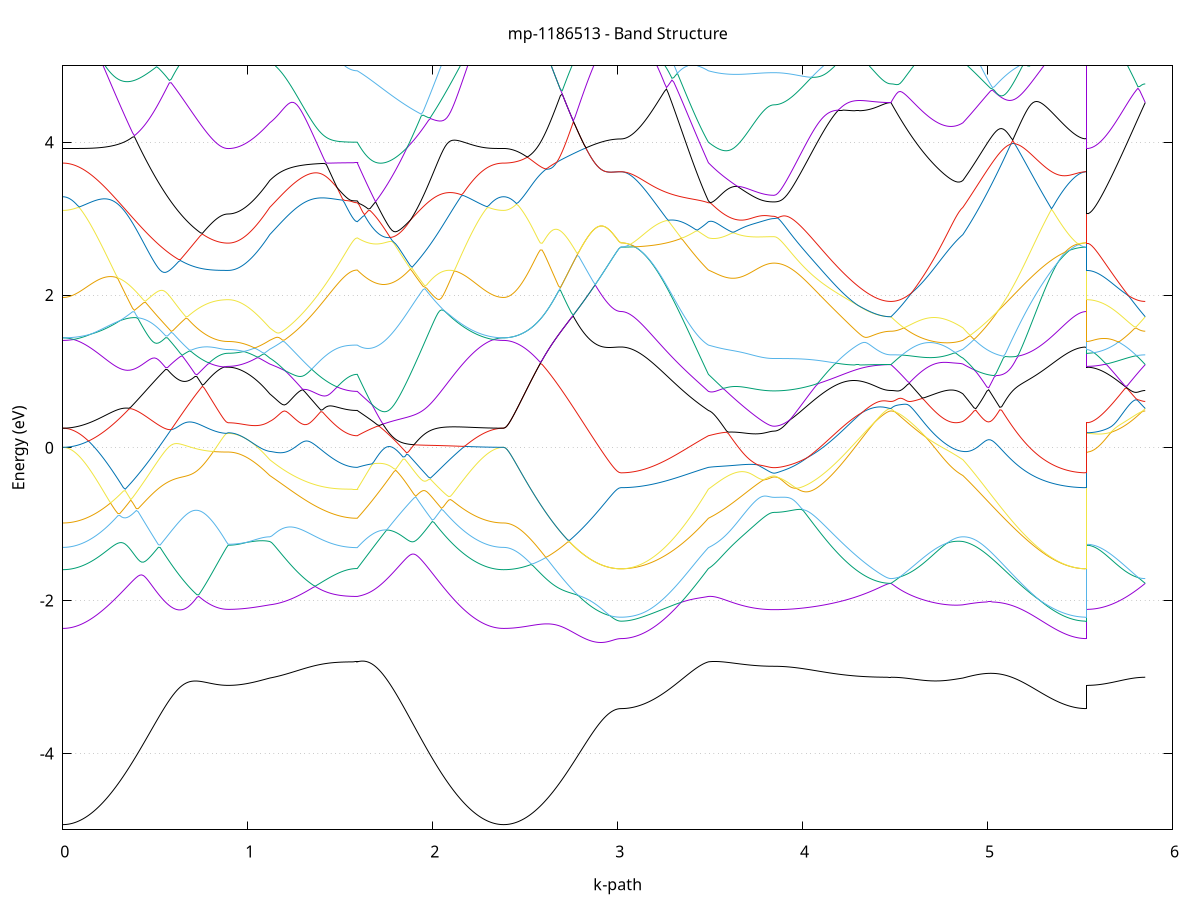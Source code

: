 set title 'mp-1186513 - Band Structure'
set xlabel 'k-path'
set ylabel 'Energy (eV)'
set grid y
set yrange [-5:5]
set terminal png size 800,600
set output 'mp-1186513_bands_gnuplot.png'
plot '-' using 1:2 with lines notitle, '-' using 1:2 with lines notitle, '-' using 1:2 with lines notitle, '-' using 1:2 with lines notitle, '-' using 1:2 with lines notitle, '-' using 1:2 with lines notitle, '-' using 1:2 with lines notitle, '-' using 1:2 with lines notitle, '-' using 1:2 with lines notitle, '-' using 1:2 with lines notitle, '-' using 1:2 with lines notitle, '-' using 1:2 with lines notitle, '-' using 1:2 with lines notitle, '-' using 1:2 with lines notitle, '-' using 1:2 with lines notitle, '-' using 1:2 with lines notitle, '-' using 1:2 with lines notitle, '-' using 1:2 with lines notitle, '-' using 1:2 with lines notitle, '-' using 1:2 with lines notitle, '-' using 1:2 with lines notitle, '-' using 1:2 with lines notitle, '-' using 1:2 with lines notitle, '-' using 1:2 with lines notitle, '-' using 1:2 with lines notitle, '-' using 1:2 with lines notitle, '-' using 1:2 with lines notitle, '-' using 1:2 with lines notitle, '-' using 1:2 with lines notitle, '-' using 1:2 with lines notitle, '-' using 1:2 with lines notitle, '-' using 1:2 with lines notitle, '-' using 1:2 with lines notitle, '-' using 1:2 with lines notitle, '-' using 1:2 with lines notitle, '-' using 1:2 with lines notitle, '-' using 1:2 with lines notitle, '-' using 1:2 with lines notitle, '-' using 1:2 with lines notitle, '-' using 1:2 with lines notitle, '-' using 1:2 with lines notitle, '-' using 1:2 with lines notitle, '-' using 1:2 with lines notitle, '-' using 1:2 with lines notitle, '-' using 1:2 with lines notitle, '-' using 1:2 with lines notitle, '-' using 1:2 with lines notitle, '-' using 1:2 with lines notitle
0.000000 -39.168795
0.009934 -39.168795
0.019867 -39.168695
0.029801 -39.168595
0.039734 -39.168395
0.049668 -39.168195
0.059601 -39.167995
0.069535 -39.167695
0.079468 -39.167295
0.089402 -39.166995
0.099335 -39.166495
0.109269 -39.166095
0.119202 -39.165495
0.129136 -39.164995
0.139069 -39.164395
0.149003 -39.163795
0.158936 -39.163095
0.168870 -39.162295
0.178803 -39.161595
0.188737 -39.160795
0.198670 -39.159895
0.208604 -39.158995
0.218537 -39.158095
0.228471 -39.157195
0.238404 -39.156195
0.248338 -39.155095
0.258272 -39.154095
0.268205 -39.152995
0.278139 -39.151795
0.288072 -39.150695
0.298006 -39.149495
0.307939 -39.148195
0.317873 -39.146995
0.327806 -39.145695
0.337740 -39.144395
0.347673 -39.142995
0.357607 -39.141695
0.367540 -39.140295
0.377474 -39.138895
0.387407 -39.137395
0.397341 -39.135895
0.407274 -39.134495
0.417208 -39.132895
0.427141 -39.131395
0.437075 -39.129895
0.447008 -39.128295
0.456942 -39.126695
0.466875 -39.125095
0.476809 -39.123495
0.486743 -39.121895
0.496676 -39.120295
0.506610 -39.118595
0.516543 -39.116995
0.526477 -39.115295
0.536410 -39.113595
0.546344 -39.111995
0.556277 -39.110295
0.566211 -39.108595
0.576144 -39.106895
0.586078 -39.105195
0.596011 -39.103495
0.605945 -39.101795
0.615878 -39.100095
0.625812 -39.098395
0.635745 -39.096795
0.645679 -39.095095
0.655612 -39.093395
0.665546 -39.091695
0.675479 -39.090095
0.685413 -39.088395
0.695346 -39.086795
0.705280 -39.085095
0.715213 -39.083495
0.725147 -39.081895
0.735081 -39.080295
0.745014 -39.078695
0.754948 -39.077095
0.764881 -39.075595
0.774815 -39.074095
0.784748 -39.072595
0.794682 -39.071195
0.804615 -39.069695
0.814549 -39.068395
0.824482 -39.067095
0.834416 -39.065795
0.844349 -39.064695
0.854283 -39.063595
0.864216 -39.062795
0.874150 -39.062095
0.884083 -39.061595
0.894017 -39.061495
0.894017 -39.061495
0.903800 -39.061495
0.913583 -39.061495
0.923367 -39.061495
0.933150 -39.061495
0.942933 -39.061495
0.952717 -39.061495
0.962500 -39.061495
0.972283 -39.061495
0.982066 -39.061495
0.991850 -39.061495
1.001633 -39.061495
1.011416 -39.061495
1.021200 -39.061495
1.030983 -39.061595
1.040766 -39.061595
1.050549 -39.061595
1.060333 -39.061595
1.070116 -39.061595
1.079899 -39.061595
1.089683 -39.061595
1.099466 -39.061695
1.109249 -39.061695
1.119032 -39.061695
1.119032 -39.061695
1.128888 -39.061795
1.138743 -39.061895
1.148598 -39.062095
1.158454 -39.062295
1.168309 -39.062595
1.178164 -39.062895
1.188020 -39.063295
1.197875 -39.063695
1.207730 -39.064095
1.217586 -39.064495
1.227441 -39.064895
1.237296 -39.065395
1.247152 -39.065795
1.257007 -39.066295
1.266862 -39.066695
1.276718 -39.067195
1.286573 -39.067595
1.296428 -39.068095
1.306283 -39.068495
1.316139 -39.068995
1.325994 -39.069395
1.335849 -39.069795
1.345705 -39.070195
1.355560 -39.070595
1.365415 -39.070995
1.375271 -39.071395
1.385126 -39.071695
1.394981 -39.072095
1.404837 -39.072395
1.414692 -39.072695
1.424547 -39.072995
1.434403 -39.073295
1.444258 -39.073595
1.454113 -39.073895
1.463969 -39.074095
1.473824 -39.074295
1.483679 -39.074495
1.493535 -39.074695
1.503390 -39.074895
1.513245 -39.075095
1.523101 -39.075195
1.532956 -39.075295
1.542811 -39.075395
1.552666 -39.075495
1.562522 -39.075595
1.572377 -39.075595
1.582232 -39.075595
1.592088 -39.075595
1.592088 -39.075595
1.601979 -39.076695
1.611870 -39.077795
1.621761 -39.078995
1.631652 -39.080195
1.641542 -39.081395
1.651433 -39.082695
1.661324 -39.083995
1.671215 -39.085395
1.681106 -39.086695
1.690997 -39.088195
1.700888 -39.089595
1.710779 -39.091095
1.720670 -39.092595
1.730561 -39.094095
1.740452 -39.095695
1.750343 -39.097295
1.760234 -39.098795
1.770125 -39.100395
1.780016 -39.102095
1.789907 -39.103695
1.799798 -39.105295
1.809688 -39.106995
1.819579 -39.108595
1.829470 -39.110295
1.839361 -39.111895
1.849252 -39.113595
1.859143 -39.115195
1.869034 -39.116895
1.878925 -39.118495
1.888816 -39.120195
1.898707 -39.121795
1.908598 -39.123395
1.918489 -39.124995
1.928380 -39.126595
1.938271 -39.128195
1.948162 -39.129795
1.958053 -39.131395
1.967944 -39.132895
1.977834 -39.134395
1.987725 -39.135895
1.997616 -39.137395
2.007507 -39.138795
2.017398 -39.140295
2.027289 -39.141695
2.037180 -39.142995
2.047071 -39.144395
2.056962 -39.145695
2.066853 -39.146995
2.076744 -39.148295
2.086635 -39.149495
2.096526 -39.150695
2.106417 -39.151895
2.116308 -39.152995
2.126199 -39.154095
2.136090 -39.155195
2.145981 -39.156195
2.155871 -39.157195
2.165762 -39.158195
2.175653 -39.159095
2.185544 -39.159995
2.195435 -39.160795
2.205326 -39.161595
2.215217 -39.162395
2.225108 -39.163095
2.234999 -39.163795
2.244890 -39.164395
2.254781 -39.164995
2.264672 -39.165595
2.274563 -39.166095
2.284454 -39.166595
2.294345 -39.166995
2.304236 -39.167395
2.314127 -39.167695
2.324017 -39.167995
2.333908 -39.168195
2.343799 -39.168395
2.353690 -39.168595
2.363581 -39.168695
2.373472 -39.168795
2.383363 -39.168795
2.383363 -39.168795
2.393274 -39.168795
2.403185 -39.168695
2.413096 -39.168595
2.423007 -39.168395
2.432918 -39.168195
2.442829 -39.167895
2.452740 -39.167595
2.462651 -39.167295
2.472561 -39.166895
2.482472 -39.166395
2.492383 -39.165995
2.502294 -39.165395
2.512205 -39.164795
2.522116 -39.164195
2.532027 -39.163595
2.541938 -39.162795
2.551849 -39.162095
2.561760 -39.161295
2.571671 -39.160495
2.581582 -39.159595
2.591493 -39.158695
2.601403 -39.157695
2.611314 -39.156695
2.621225 -39.155695
2.631136 -39.154595
2.641047 -39.153495
2.650958 -39.152295
2.660869 -39.151195
2.670780 -39.149895
2.680691 -39.148695
2.690602 -39.147395
2.700513 -39.146095
2.710424 -39.144795
2.720335 -39.143395
2.730245 -39.141995
2.740156 -39.140595
2.750067 -39.139195
2.759978 -39.137695
2.769889 -39.136195
2.779800 -39.134695
2.789711 -39.133195
2.799622 -39.131695
2.809533 -39.130195
2.819444 -39.128595
2.829355 -39.127095
2.839266 -39.125495
2.849177 -39.123995
2.859087 -39.122395
2.868998 -39.120895
2.878909 -39.119395
2.888820 -39.117895
2.898731 -39.116495
2.908642 -39.115095
2.918553 -39.113695
2.928464 -39.112395
2.938375 -39.111195
2.948286 -39.110095
2.958197 -39.108995
2.968108 -39.108095
2.978019 -39.107395
2.987929 -39.106695
2.997840 -39.106295
3.007751 -39.105995
3.017662 -39.105895
3.017662 -39.105895
3.027518 -39.105895
3.037373 -39.105795
3.047228 -39.105695
3.057083 -39.105595
3.066939 -39.105495
3.076794 -39.105295
3.086649 -39.104995
3.096505 -39.104795
3.106360 -39.104495
3.116215 -39.104095
3.126071 -39.103795
3.135926 -39.103395
3.145781 -39.102995
3.155637 -39.102495
3.165492 -39.101995
3.175347 -39.101495
3.185203 -39.100895
3.195058 -39.100295
3.204913 -39.099695
3.214769 -39.098995
3.224624 -39.098295
3.234479 -39.097595
3.244335 -39.096895
3.254190 -39.096095
3.264045 -39.095295
3.273901 -39.094395
3.283756 -39.093595
3.293611 -39.092695
3.303467 -39.091695
3.313322 -39.090795
3.323177 -39.089795
3.333032 -39.088795
3.342888 -39.087795
3.352743 -39.086795
3.362598 -39.085695
3.372454 -39.084595
3.382309 -39.083495
3.392164 -39.082295
3.402020 -39.081195
3.411875 -39.079995
3.421730 -39.078795
3.431586 -39.077595
3.441441 -39.076395
3.451296 -39.075095
3.461152 -39.073895
3.471007 -39.073695
3.480862 -39.074595
3.490718 -39.075595
3.490718 -39.075595
3.500574 -39.076295
3.510430 -39.077095
3.520286 -39.078095
3.530142 -39.079095
3.539999 -39.080095
3.549855 -39.081095
3.559711 -39.081995
3.569567 -39.082995
3.579424 -39.083895
3.589280 -39.084895
3.599136 -39.085795
3.608992 -39.086595
3.618848 -39.087495
3.628705 -39.088295
3.638561 -39.088995
3.648417 -39.089795
3.658273 -39.090495
3.668129 -39.091195
3.677986 -39.091795
3.687842 -39.092395
3.697698 -39.092995
3.707554 -39.093595
3.717410 -39.094095
3.727267 -39.094495
3.737123 -39.094995
3.746979 -39.095395
3.756835 -39.095695
3.766692 -39.096095
3.776548 -39.096395
3.786404 -39.096595
3.796260 -39.096795
3.806116 -39.096995
3.815973 -39.097095
3.825829 -39.097195
3.835685 -39.097295
3.845541 -39.097295
3.845541 -39.097295
3.855419 -39.097295
3.865296 -39.097295
3.875174 -39.097195
3.885052 -39.097095
3.894929 -39.096995
3.904807 -39.096795
3.914684 -39.096695
3.924562 -39.096495
3.934440 -39.096295
3.944317 -39.095995
3.954195 -39.095795
3.964072 -39.095495
3.973950 -39.095195
3.983827 -39.094795
3.993705 -39.094495
4.003583 -39.094095
4.013460 -39.093695
4.023338 -39.093195
4.033215 -39.092795
4.043093 -39.092295
4.052971 -39.091795
4.062848 -39.091295
4.072726 -39.090795
4.082603 -39.090195
4.092481 -39.089595
4.102358 -39.088995
4.112236 -39.088395
4.122114 -39.087795
4.131991 -39.087095
4.141869 -39.086395
4.151746 -39.085695
4.161624 -39.084995
4.171502 -39.084295
4.181379 -39.083595
4.191257 -39.082795
4.201134 -39.081995
4.211012 -39.081195
4.220889 -39.080395
4.230767 -39.079595
4.240645 -39.078795
4.250522 -39.077995
4.260400 -39.077095
4.270277 -39.076295
4.280155 -39.075395
4.290033 -39.074495
4.299910 -39.073695
4.309788 -39.072795
4.319665 -39.071895
4.329543 -39.071095
4.339420 -39.070195
4.349298 -39.069295
4.359176 -39.068495
4.369053 -39.067595
4.378931 -39.066795
4.388808 -39.065995
4.398686 -39.065195
4.408564 -39.064395
4.418441 -39.063795
4.428319 -39.063095
4.438196 -39.062595
4.448074 -39.062095
4.457951 -39.061795
4.467829 -39.061495
4.477707 -39.061495
4.477707 -39.061495
4.487678 -39.061495
4.497648 -39.061595
4.507619 -39.061695
4.517590 -39.061795
4.527561 -39.061995
4.537532 -39.062095
4.547503 -39.062295
4.557474 -39.062495
4.567445 -39.062695
4.577416 -39.062895
4.587386 -39.063095
4.597357 -39.063295
4.607328 -39.063395
4.617299 -39.063595
4.627270 -39.063695
4.637241 -39.063895
4.647212 -39.063995
4.657183 -39.064095
4.667154 -39.064095
4.677124 -39.064195
4.687095 -39.064195
4.697066 -39.064195
4.707037 -39.064195
4.717008 -39.064095
4.726979 -39.064095
4.736950 -39.063995
4.746921 -39.063895
4.756892 -39.063695
4.766862 -39.063595
4.776833 -39.063395
4.786804 -39.063195
4.796775 -39.062995
4.806746 -39.062795
4.816717 -39.062495
4.826688 -39.062295
4.836659 -39.062095
4.846630 -39.061895
4.856601 -39.061795
4.866571 -39.061695
4.866571 -39.061695
4.876557 -39.061695
4.886542 -39.061695
4.896527 -39.061795
4.906512 -39.061795
4.916497 -39.061795
4.926482 -39.061795
4.936467 -39.061795
4.946452 -39.062195
4.956437 -39.063195
4.966422 -39.064095
4.976407 -39.065095
4.986393 -39.065995
4.996378 -39.066995
5.006363 -39.067995
5.016348 -39.068995
5.026333 -39.069995
5.036318 -39.070995
5.046303 -39.072095
5.056288 -39.073095
5.066273 -39.074095
5.076258 -39.075195
5.086243 -39.076195
5.096229 -39.077195
5.106214 -39.078295
5.116199 -39.079295
5.126184 -39.080395
5.136169 -39.081395
5.146154 -39.082395
5.156139 -39.083395
5.166124 -39.084395
5.176109 -39.085395
5.186094 -39.086395
5.196080 -39.087295
5.206065 -39.088295
5.216050 -39.089195
5.226035 -39.090195
5.236020 -39.091095
5.246005 -39.091995
5.255990 -39.092795
5.265975 -39.093695
5.275960 -39.094495
5.285945 -39.095295
5.295930 -39.096095
5.305916 -39.096795
5.315901 -39.097595
5.325886 -39.098295
5.335871 -39.098995
5.345856 -39.099595
5.355841 -39.100195
5.365826 -39.100795
5.375811 -39.101395
5.385796 -39.101895
5.395781 -39.102395
5.405767 -39.102895
5.415752 -39.103295
5.425737 -39.103695
5.435722 -39.104095
5.445707 -39.104395
5.455692 -39.104695
5.465677 -39.104995
5.475662 -39.105295
5.485647 -39.105395
5.495632 -39.105595
5.505617 -39.105695
5.515603 -39.105795
5.525588 -39.105895
5.535573 -39.105895
5.535573 -39.061495
5.545484 -39.061495
5.555395 -39.061495
5.565306 -39.061495
5.575216 -39.061495
5.585127 -39.061495
5.595038 -39.061495
5.604949 -39.061495
5.614860 -39.061495
5.624771 -39.061495
5.634682 -39.061495
5.644593 -39.061495
5.654504 -39.061495
5.664415 -39.061495
5.674326 -39.061495
5.684237 -39.061495
5.694148 -39.061495
5.704058 -39.061495
5.713969 -39.061495
5.723880 -39.061495
5.733791 -39.061495
5.743702 -39.061495
5.753613 -39.061495
5.763524 -39.061495
5.773435 -39.061495
5.783346 -39.061495
5.793257 -39.061495
5.803168 -39.061495
5.813079 -39.061495
5.822990 -39.061495
5.832900 -39.061495
5.842811 -39.061495
5.852722 -39.061495
e
0.000000 -38.998095
0.009934 -38.998095
0.019867 -38.998095
0.029801 -38.998095
0.039734 -38.998195
0.049668 -38.998195
0.059601 -38.998295
0.069535 -38.998395
0.079468 -38.998395
0.089402 -38.998495
0.099335 -38.998595
0.109269 -38.998695
0.119202 -38.998895
0.129136 -38.998995
0.139069 -38.999195
0.149003 -38.999295
0.158936 -38.999495
0.168870 -38.999695
0.178803 -38.999895
0.188737 -39.000095
0.198670 -39.000295
0.208604 -39.000495
0.218537 -39.000795
0.228471 -39.000995
0.238404 -39.001295
0.248338 -39.001595
0.258272 -39.001895
0.268205 -39.002195
0.278139 -39.002495
0.288072 -39.003395
0.298006 -39.004195
0.307939 -39.005095
0.317873 -39.005995
0.327806 -39.006895
0.337740 -39.007795
0.347673 -39.008695
0.357607 -39.009695
0.367540 -39.010595
0.377474 -39.011595
0.387407 -39.012495
0.397341 -39.013495
0.407274 -39.014495
0.417208 -39.015495
0.427141 -39.016495
0.437075 -39.017495
0.447008 -39.018495
0.456942 -39.019395
0.466875 -39.020395
0.476809 -39.021395
0.486743 -39.022395
0.496676 -39.023395
0.506610 -39.024395
0.516543 -39.025295
0.526477 -39.026295
0.536410 -39.027195
0.546344 -39.028195
0.556277 -39.029095
0.566211 -39.029995
0.576144 -39.030895
0.586078 -39.031795
0.596011 -39.032595
0.605945 -39.033495
0.615878 -39.034295
0.625812 -39.035095
0.635745 -39.035895
0.645679 -39.036695
0.655612 -39.037395
0.665546 -39.038095
0.675479 -39.038795
0.685413 -39.039495
0.695346 -39.040095
0.705280 -39.040795
0.715213 -39.041295
0.725147 -39.041895
0.735081 -39.042395
0.745014 -39.042895
0.754948 -39.043395
0.764881 -39.043895
0.774815 -39.044295
0.784748 -39.044695
0.794682 -39.044995
0.804615 -39.045295
0.814549 -39.045595
0.824482 -39.045895
0.834416 -39.046095
0.844349 -39.046295
0.854283 -39.046395
0.864216 -39.046595
0.874150 -39.047095
0.884083 -39.047495
0.894017 -39.047695
0.894017 -39.047695
0.903800 -39.047595
0.913583 -39.047595
0.923367 -39.047495
0.933150 -39.047395
0.942933 -39.047195
0.952717 -39.047395
0.962500 -39.047595
0.972283 -39.047795
0.982066 -39.048095
0.991850 -39.048495
1.001633 -39.048795
1.011416 -39.049195
1.021200 -39.049695
1.030983 -39.050095
1.040766 -39.050595
1.050549 -39.051095
1.060333 -39.051695
1.070116 -39.052295
1.079899 -39.052895
1.089683 -39.053495
1.099466 -39.054195
1.109249 -39.054895
1.119032 -39.055595
1.119032 -39.055595
1.128888 -39.056095
1.138743 -39.056595
1.148598 -39.057095
1.158454 -39.057595
1.168309 -39.058095
1.178164 -39.058595
1.188020 -39.059095
1.197875 -39.059495
1.207730 -39.059995
1.217586 -39.060495
1.227441 -39.060895
1.237296 -39.061395
1.247152 -39.061795
1.257007 -39.062195
1.266862 -39.062695
1.276718 -39.063095
1.286573 -39.063495
1.296428 -39.063895
1.306283 -39.064195
1.316139 -39.064595
1.325994 -39.064995
1.335849 -39.065295
1.345705 -39.065695
1.355560 -39.065995
1.365415 -39.066295
1.375271 -39.066595
1.385126 -39.066895
1.394981 -39.067195
1.404837 -39.067395
1.414692 -39.067695
1.424547 -39.067895
1.434403 -39.068195
1.444258 -39.068395
1.454113 -39.068595
1.463969 -39.068795
1.473824 -39.068995
1.483679 -39.069095
1.493535 -39.069295
1.503390 -39.069395
1.513245 -39.069495
1.523101 -39.069595
1.532956 -39.069695
1.542811 -39.069795
1.552666 -39.069895
1.562522 -39.069895
1.572377 -39.069895
1.582232 -39.069995
1.592088 -39.069995
1.592088 -39.069995
1.601979 -39.068595
1.611870 -39.067295
1.621761 -39.065995
1.631652 -39.064595
1.641542 -39.063195
1.651433 -39.061795
1.661324 -39.060495
1.671215 -39.059095
1.681106 -39.057695
1.690997 -39.056195
1.700888 -39.054795
1.710779 -39.053395
1.720670 -39.051995
1.730561 -39.050595
1.740452 -39.049095
1.750343 -39.047695
1.760234 -39.046295
1.770125 -39.044895
1.780016 -39.043395
1.789907 -39.041995
1.799798 -39.040595
1.809688 -39.039195
1.819579 -39.037795
1.829470 -39.036395
1.839361 -39.034995
1.849252 -39.033595
1.859143 -39.032195
1.869034 -39.030895
1.878925 -39.029495
1.888816 -39.028195
1.898707 -39.026795
1.908598 -39.025495
1.918489 -39.024195
1.928380 -39.022895
1.938271 -39.021695
1.948162 -39.020395
1.958053 -39.019195
1.967944 -39.017895
1.977834 -39.016695
1.987725 -39.015495
1.997616 -39.014395
2.007507 -39.013195
2.017398 -39.012095
2.027289 -39.010995
2.037180 -39.009895
2.047071 -39.008795
2.056962 -39.007795
2.066853 -39.006795
2.076744 -39.005795
2.086635 -39.004795
2.096526 -39.003895
2.106417 -39.002995
2.116308 -39.002095
2.126199 -39.001495
2.136090 -39.001295
2.145981 -39.001095
2.155871 -39.000795
2.165762 -39.000595
2.175653 -39.000395
2.185544 -39.000195
2.195435 -38.999995
2.205326 -38.999795
2.215217 -38.999595
2.225108 -38.999395
2.234999 -38.999295
2.244890 -38.999095
2.254781 -38.998995
2.264672 -38.998895
2.274563 -38.998695
2.284454 -38.998595
2.294345 -38.998495
2.304236 -38.998395
2.314127 -38.998395
2.324017 -38.998295
2.333908 -38.998195
2.343799 -38.998195
2.353690 -38.998095
2.363581 -38.998095
2.373472 -38.998095
2.383363 -38.998095
2.383363 -38.998095
2.393274 -38.998095
2.403185 -38.998195
2.413096 -38.998295
2.423007 -38.998495
2.432918 -38.998695
2.442829 -38.998995
2.452740 -38.999295
2.462651 -38.999695
2.472561 -39.000095
2.482472 -39.000495
2.492383 -39.000995
2.502294 -39.001595
2.512205 -39.002195
2.522116 -39.002795
2.532027 -39.003495
2.541938 -39.004295
2.551849 -39.005095
2.561760 -39.005895
2.571671 -39.006795
2.581582 -39.007695
2.591493 -39.008595
2.601403 -39.009595
2.611314 -39.010595
2.621225 -39.011695
2.631136 -39.012795
2.641047 -39.013995
2.650958 -39.015195
2.660869 -39.016395
2.670780 -39.017595
2.680691 -39.018895
2.690602 -39.020195
2.700513 -39.021595
2.710424 -39.022995
2.720335 -39.024395
2.730245 -39.025795
2.740156 -39.027295
2.750067 -39.028695
2.759978 -39.030195
2.769889 -39.031795
2.779800 -39.033295
2.789711 -39.034895
2.799622 -39.036395
2.809533 -39.037995
2.819444 -39.039595
2.829355 -39.041095
2.839266 -39.042695
2.849177 -39.044295
2.859087 -39.045895
2.868998 -39.047395
2.878909 -39.048895
2.888820 -39.050395
2.898731 -39.051895
2.908642 -39.053295
2.918553 -39.054695
2.928464 -39.055995
2.938375 -39.057295
2.948286 -39.058395
2.958197 -39.059495
2.968108 -39.060395
2.978019 -39.061195
2.987929 -39.061795
2.997840 -39.062295
3.007751 -39.062495
3.017662 -39.062595
3.017662 -39.062595
3.027518 -39.062595
3.037373 -39.062595
3.047228 -39.062595
3.057083 -39.062595
3.066939 -39.062595
3.076794 -39.062595
3.086649 -39.062595
3.096505 -39.062595
3.106360 -39.062595
3.116215 -39.062595
3.126071 -39.062595
3.135926 -39.062695
3.145781 -39.062695
3.155637 -39.062695
3.165492 -39.062695
3.175347 -39.062695
3.185203 -39.062795
3.195058 -39.062795
3.204913 -39.062895
3.214769 -39.062895
3.224624 -39.062995
3.234479 -39.063095
3.244335 -39.063195
3.254190 -39.063295
3.264045 -39.063495
3.273901 -39.063595
3.283756 -39.063795
3.293611 -39.063995
3.303467 -39.064195
3.313322 -39.064495
3.323177 -39.064795
3.333032 -39.065095
3.342888 -39.065395
3.352743 -39.065795
3.362598 -39.066195
3.372454 -39.066695
3.382309 -39.067195
3.392164 -39.067695
3.402020 -39.068295
3.411875 -39.068895
3.421730 -39.069595
3.431586 -39.070295
3.441441 -39.071095
3.451296 -39.071895
3.461152 -39.072795
3.471007 -39.072595
3.480862 -39.071295
3.490718 -39.069995
3.490718 -39.069995
3.500574 -39.069195
3.510430 -39.068195
3.520286 -39.067195
3.530142 -39.066095
3.539999 -39.064995
3.549855 -39.063895
3.559711 -39.062895
3.569567 -39.061895
3.579424 -39.060895
3.589280 -39.059895
3.599136 -39.058995
3.608992 -39.058095
3.618848 -39.057195
3.628705 -39.056395
3.638561 -39.055595
3.648417 -39.054895
3.658273 -39.054195
3.668129 -39.053495
3.677986 -39.052895
3.687842 -39.052295
3.697698 -39.051695
3.707554 -39.051195
3.717410 -39.050695
3.727267 -39.050295
3.737123 -39.049895
3.746979 -39.049495
3.756835 -39.049195
3.766692 -39.048895
3.776548 -39.048595
3.786404 -39.048395
3.796260 -39.048195
3.806116 -39.048095
3.815973 -39.047995
3.825829 -39.047895
3.835685 -39.047795
3.845541 -39.047795
3.845541 -39.047795
3.855419 -39.047795
3.865296 -39.047795
3.875174 -39.047795
3.885052 -39.047795
3.894929 -39.047795
3.904807 -39.047795
3.914684 -39.047795
3.924562 -39.047795
3.934440 -39.047795
3.944317 -39.047795
3.954195 -39.047795
3.964072 -39.047795
3.973950 -39.047695
3.983827 -39.047695
3.993705 -39.047695
4.003583 -39.047695
4.013460 -39.047695
4.023338 -39.047695
4.033215 -39.047695
4.043093 -39.047695
4.052971 -39.047695
4.062848 -39.047595
4.072726 -39.047595
4.082603 -39.047595
4.092481 -39.047595
4.102358 -39.047595
4.112236 -39.047595
4.122114 -39.047595
4.131991 -39.047495
4.141869 -39.047495
4.151746 -39.047495
4.161624 -39.047495
4.171502 -39.047495
4.181379 -39.047495
4.191257 -39.047495
4.201134 -39.047395
4.211012 -39.047395
4.220889 -39.047395
4.230767 -39.047395
4.240645 -39.047395
4.250522 -39.047395
4.260400 -39.047395
4.270277 -39.047295
4.280155 -39.047295
4.290033 -39.047295
4.299910 -39.047295
4.309788 -39.047295
4.319665 -39.047295
4.329543 -39.047295
4.339420 -39.047295
4.349298 -39.047295
4.359176 -39.047195
4.369053 -39.047195
4.378931 -39.047195
4.388808 -39.047195
4.398686 -39.047195
4.408564 -39.047195
4.418441 -39.047195
4.428319 -39.047195
4.438196 -39.047195
4.448074 -39.047195
4.457951 -39.047195
4.467829 -39.047195
4.477707 -39.047195
4.477707 -39.047195
4.487678 -39.047195
4.497648 -39.047195
4.507619 -39.047195
4.517590 -39.047195
4.527561 -39.047095
4.537532 -39.047095
4.547503 -39.046995
4.557474 -39.046995
4.567445 -39.046895
4.577416 -39.046795
4.587386 -39.046695
4.597357 -39.046595
4.607328 -39.046395
4.617299 -39.046295
4.627270 -39.046195
4.637241 -39.046095
4.647212 -39.046195
4.657183 -39.046295
4.667154 -39.046395
4.677124 -39.046595
4.687095 -39.046795
4.697066 -39.047095
4.707037 -39.047395
4.717008 -39.047695
4.726979 -39.047995
4.736950 -39.048395
4.746921 -39.048795
4.756892 -39.049295
4.766862 -39.049795
4.776833 -39.050295
4.786804 -39.050895
4.796775 -39.051395
4.806746 -39.051995
4.816717 -39.052695
4.826688 -39.053295
4.836659 -39.053895
4.846630 -39.054495
4.856601 -39.055095
4.866571 -39.055595
4.866571 -39.055595
4.876557 -39.056295
4.886542 -39.057095
4.896527 -39.057895
4.906512 -39.058695
4.916497 -39.059595
4.926482 -39.060495
4.936467 -39.061295
4.946452 -39.061895
4.956437 -39.061895
4.966422 -39.061895
4.976407 -39.061895
4.986393 -39.061995
4.996378 -39.061995
5.006363 -39.061995
5.016348 -39.061995
5.026333 -39.061995
5.036318 -39.062095
5.046303 -39.062095
5.056288 -39.062095
5.066273 -39.062095
5.076258 -39.062195
5.086243 -39.062195
5.096229 -39.062195
5.106214 -39.062195
5.116199 -39.062195
5.126184 -39.062295
5.136169 -39.062295
5.146154 -39.062295
5.156139 -39.062295
5.166124 -39.062295
5.176109 -39.062295
5.186094 -39.062395
5.196080 -39.062395
5.206065 -39.062395
5.216050 -39.062395
5.226035 -39.062395
5.236020 -39.062395
5.246005 -39.062495
5.255990 -39.062495
5.265975 -39.062495
5.275960 -39.062495
5.285945 -39.062495
5.295930 -39.062495
5.305916 -39.062495
5.315901 -39.062495
5.325886 -39.062495
5.335871 -39.062595
5.345856 -39.062595
5.355841 -39.062595
5.365826 -39.062595
5.375811 -39.062595
5.385796 -39.062595
5.395781 -39.062595
5.405767 -39.062595
5.415752 -39.062595
5.425737 -39.062595
5.435722 -39.062595
5.445707 -39.062595
5.455692 -39.062595
5.465677 -39.062595
5.475662 -39.062595
5.485647 -39.062595
5.495632 -39.062595
5.505617 -39.062595
5.515603 -39.062595
5.525588 -39.062595
5.535573 -39.062595
5.535573 -39.047695
5.545484 -39.047695
5.555395 -39.047695
5.565306 -39.047695
5.575216 -39.047695
5.585127 -39.047695
5.595038 -39.047595
5.604949 -39.047595
5.614860 -39.047595
5.624771 -39.047595
5.634682 -39.047595
5.644593 -39.047595
5.654504 -39.047595
5.664415 -39.047595
5.674326 -39.047595
5.684237 -39.047495
5.694148 -39.047495
5.704058 -39.047495
5.713969 -39.047495
5.723880 -39.047495
5.733791 -39.047495
5.743702 -39.047395
5.753613 -39.047395
5.763524 -39.047395
5.773435 -39.047395
5.783346 -39.047395
5.793257 -39.047295
5.803168 -39.047295
5.813079 -39.047295
5.822990 -39.047295
5.832900 -39.047195
5.842811 -39.047195
5.852722 -39.047195
e
0.000000 -38.989895
0.009934 -38.989895
0.019867 -38.989995
0.029801 -38.990095
0.039734 -38.990195
0.049668 -38.990395
0.059601 -38.990595
0.069535 -38.990795
0.079468 -38.990995
0.089402 -38.991295
0.099335 -38.991695
0.109269 -38.991995
0.119202 -38.992395
0.129136 -38.992795
0.139069 -38.993295
0.149003 -38.993795
0.158936 -38.994295
0.168870 -38.994795
0.178803 -38.995395
0.188737 -38.995995
0.198670 -38.996595
0.208604 -38.997295
0.218537 -38.997995
0.228471 -38.998695
0.238404 -38.999395
0.248338 -39.000095
0.258272 -39.000895
0.268205 -39.001695
0.278139 -39.002495
0.288072 -39.002795
0.298006 -39.003195
0.307939 -39.003495
0.317873 -39.003895
0.327806 -39.004295
0.337740 -39.004695
0.347673 -39.005095
0.357607 -39.005495
0.367540 -39.005895
0.377474 -39.006395
0.387407 -39.006795
0.397341 -39.007295
0.407274 -39.007795
0.417208 -39.008295
0.427141 -39.008795
0.437075 -39.009395
0.447008 -39.009895
0.456942 -39.010495
0.466875 -39.011095
0.476809 -39.011695
0.486743 -39.012295
0.496676 -39.012995
0.506610 -39.013595
0.516543 -39.014295
0.526477 -39.014995
0.536410 -39.015695
0.546344 -39.016395
0.556277 -39.017095
0.566211 -39.017895
0.576144 -39.018595
0.586078 -39.019395
0.596011 -39.020195
0.605945 -39.021095
0.615878 -39.021895
0.625812 -39.022795
0.635745 -39.023595
0.645679 -39.024495
0.655612 -39.025395
0.665546 -39.026395
0.675479 -39.027295
0.685413 -39.028295
0.695346 -39.029195
0.705280 -39.030195
0.715213 -39.031195
0.725147 -39.032295
0.735081 -39.033295
0.745014 -39.034395
0.754948 -39.035395
0.764881 -39.036495
0.774815 -39.037595
0.784748 -39.038695
0.794682 -39.039695
0.804615 -39.040795
0.814549 -39.041895
0.824482 -39.042895
0.834416 -39.043895
0.844349 -39.044895
0.854283 -39.045795
0.864216 -39.046495
0.874150 -39.046695
0.884083 -39.046695
0.894017 -39.046695
0.894017 -39.046695
0.903800 -39.046695
0.913583 -39.046795
0.923367 -39.046895
0.933150 -39.046995
0.942933 -39.047195
0.952717 -39.047095
0.962500 -39.046795
0.972283 -39.046595
0.982066 -39.046295
0.991850 -39.045995
1.001633 -39.045695
1.011416 -39.045295
1.021200 -39.044895
1.030983 -39.044395
1.040766 -39.043995
1.050549 -39.043495
1.060333 -39.042995
1.070116 -39.042395
1.079899 -39.041795
1.089683 -39.041195
1.099466 -39.040595
1.109249 -39.039895
1.119032 -39.039295
1.119032 -39.039295
1.128888 -39.038695
1.138743 -39.038095
1.148598 -39.037495
1.158454 -39.036795
1.168309 -39.035995
1.178164 -39.035295
1.188020 -39.034495
1.197875 -39.033595
1.207730 -39.032795
1.217586 -39.031995
1.227441 -39.031095
1.237296 -39.030295
1.247152 -39.029395
1.257007 -39.028595
1.266862 -39.027795
1.276718 -39.026995
1.286573 -39.026195
1.296428 -39.025395
1.306283 -39.024595
1.316139 -39.023795
1.325994 -39.023095
1.335849 -39.022395
1.345705 -39.021695
1.355560 -39.020995
1.365415 -39.020295
1.375271 -39.019695
1.385126 -39.019095
1.394981 -39.018495
1.404837 -39.017895
1.414692 -39.017395
1.424547 -39.016895
1.434403 -39.016395
1.444258 -39.015895
1.454113 -39.015495
1.463969 -39.015095
1.473824 -39.014695
1.483679 -39.014395
1.493535 -39.013995
1.503390 -39.013795
1.513245 -39.013495
1.523101 -39.013295
1.532956 -39.013095
1.542811 -39.012895
1.552666 -39.012795
1.562522 -39.012695
1.572377 -39.012595
1.582232 -39.012495
1.592088 -39.012495
1.592088 -39.012495
1.601979 -39.012795
1.611870 -39.012995
1.621761 -39.013095
1.631652 -39.013295
1.641542 -39.013395
1.651433 -39.013395
1.661324 -39.013495
1.671215 -39.013495
1.681106 -39.013495
1.690997 -39.013395
1.700888 -39.013395
1.710779 -39.013295
1.720670 -39.013195
1.730561 -39.012995
1.740452 -39.012895
1.750343 -39.012695
1.760234 -39.012495
1.770125 -39.012295
1.780016 -39.012095
1.789907 -39.011795
1.799798 -39.011595
1.809688 -39.011295
1.819579 -39.011095
1.829470 -39.010795
1.839361 -39.010495
1.849252 -39.010195
1.859143 -39.009895
1.869034 -39.009595
1.878925 -39.009295
1.888816 -39.008995
1.898707 -39.008595
1.908598 -39.008295
1.918489 -39.007995
1.928380 -39.007695
1.938271 -39.007295
1.948162 -39.006995
1.958053 -39.006695
1.967944 -39.006295
1.977834 -39.005995
1.987725 -39.005695
1.997616 -39.005395
2.007507 -39.004995
2.017398 -39.004695
2.027289 -39.004395
2.037180 -39.004095
2.047071 -39.003795
2.056962 -39.003495
2.066853 -39.003195
2.076744 -39.002895
2.086635 -39.002595
2.096526 -39.002295
2.106417 -39.002095
2.116308 -39.001795
2.126199 -39.001195
2.136090 -39.000395
2.145981 -38.999595
2.155871 -38.998895
2.165762 -38.998095
2.175653 -38.997395
2.185544 -38.996695
2.195435 -38.996095
2.205326 -38.995495
2.215217 -38.994895
2.225108 -38.994295
2.234999 -38.993795
2.244890 -38.993295
2.254781 -38.992795
2.264672 -38.992395
2.274563 -38.991995
2.284454 -38.991695
2.294345 -38.991295
2.304236 -38.990995
2.314127 -38.990795
2.324017 -38.990595
2.333908 -38.990395
2.343799 -38.990195
2.353690 -38.990095
2.363581 -38.989995
2.373472 -38.989895
2.383363 -38.989895
2.383363 -38.989895
2.393274 -38.989895
2.403185 -38.989895
2.413096 -38.989895
2.423007 -38.989895
2.432918 -38.989895
2.442829 -38.989895
2.452740 -38.989895
2.462651 -38.989995
2.472561 -38.989995
2.482472 -38.989995
2.492383 -38.989995
2.502294 -38.989995
2.512205 -38.989995
2.522116 -38.989995
2.532027 -38.989995
2.541938 -38.989995
2.551849 -38.989995
2.561760 -38.989995
2.571671 -38.989995
2.581582 -38.990095
2.591493 -38.990095
2.601403 -38.990095
2.611314 -38.990095
2.621225 -38.990095
2.631136 -38.990095
2.641047 -38.990095
2.650958 -38.990095
2.660869 -38.990195
2.670780 -38.990195
2.680691 -38.990195
2.690602 -38.990195
2.700513 -38.990195
2.710424 -38.990195
2.720335 -38.990195
2.730245 -38.990295
2.740156 -38.990295
2.750067 -38.990295
2.759978 -38.990295
2.769889 -38.990295
2.779800 -38.990295
2.789711 -38.990295
2.799622 -38.990395
2.809533 -38.990395
2.819444 -38.990395
2.829355 -38.990395
2.839266 -38.990395
2.849177 -38.990395
2.859087 -38.990395
2.868998 -38.990395
2.878909 -38.990395
2.888820 -38.990395
2.898731 -38.990395
2.908642 -38.990495
2.918553 -38.990495
2.928464 -38.990495
2.938375 -38.990495
2.948286 -38.990495
2.958197 -38.990495
2.968108 -38.990495
2.978019 -38.990495
2.987929 -38.990495
2.997840 -38.990495
3.007751 -38.990495
3.017662 -38.990495
3.017662 -38.990495
3.027518 -38.990495
3.037373 -38.990595
3.047228 -38.990695
3.057083 -38.990795
3.066939 -38.990895
3.076794 -38.991095
3.086649 -38.991295
3.096505 -38.991595
3.106360 -38.991895
3.116215 -38.992195
3.126071 -38.992595
3.135926 -38.992895
3.145781 -38.993295
3.155637 -38.993795
3.165492 -38.994195
3.175347 -38.994695
3.185203 -38.995195
3.195058 -38.995795
3.204913 -38.996295
3.214769 -38.996895
3.224624 -38.997495
3.234479 -38.998095
3.244335 -38.998695
3.254190 -38.999395
3.264045 -38.999995
3.273901 -39.000695
3.283756 -39.001395
3.293611 -39.001995
3.303467 -39.002695
3.313322 -39.003395
3.323177 -39.003995
3.333032 -39.004695
3.342888 -39.005395
3.352743 -39.005995
3.362598 -39.006595
3.372454 -39.007195
3.382309 -39.007795
3.392164 -39.008395
3.402020 -39.008895
3.411875 -39.009495
3.421730 -39.009895
3.431586 -39.010395
3.441441 -39.010795
3.451296 -39.011195
3.461152 -39.011595
3.471007 -39.011995
3.480862 -39.012295
3.490718 -39.012495
3.490718 -39.012495
3.500574 -39.012595
3.510430 -39.012695
3.520286 -39.012795
3.530142 -39.012895
3.539999 -39.012995
3.549855 -39.012995
3.559711 -39.013095
3.569567 -39.013095
3.579424 -39.013195
3.589280 -39.013195
3.599136 -39.013195
3.608992 -39.013195
3.618848 -39.013195
3.628705 -39.013195
3.638561 -39.013195
3.648417 -39.013195
3.658273 -39.013195
3.668129 -39.013095
3.677986 -39.013095
3.687842 -39.013095
3.697698 -39.012995
3.707554 -39.012995
3.717410 -39.012895
3.727267 -39.012895
3.737123 -39.012895
3.746979 -39.012795
3.756835 -39.012795
3.766692 -39.012695
3.776548 -39.012695
3.786404 -39.012695
3.796260 -39.012595
3.806116 -39.012595
3.815973 -39.012595
3.825829 -39.012595
3.835685 -39.012595
3.845541 -39.012595
3.845541 -39.012595
3.855419 -39.012595
3.865296 -39.012595
3.875174 -39.012695
3.885052 -39.012795
3.894929 -39.012895
3.904807 -39.012995
3.914684 -39.013095
3.924562 -39.013295
3.934440 -39.013495
3.944317 -39.013795
3.954195 -39.013995
3.964072 -39.014295
3.973950 -39.014595
3.983827 -39.014895
3.993705 -39.015195
4.003583 -39.015595
4.013460 -39.015995
4.023338 -39.016395
4.033215 -39.016795
4.043093 -39.017295
4.052971 -39.017695
4.062848 -39.018195
4.072726 -39.018795
4.082603 -39.019295
4.092481 -39.019795
4.102358 -39.020395
4.112236 -39.020995
4.122114 -39.021595
4.131991 -39.022195
4.141869 -39.022895
4.151746 -39.023595
4.161624 -39.024195
4.171502 -39.024895
4.181379 -39.025695
4.191257 -39.026395
4.201134 -39.027095
4.211012 -39.027895
4.220889 -39.028695
4.230767 -39.029395
4.240645 -39.030195
4.250522 -39.030995
4.260400 -39.031895
4.270277 -39.032695
4.280155 -39.033495
4.290033 -39.034395
4.299910 -39.035195
4.309788 -39.036095
4.319665 -39.036895
4.329543 -39.037795
4.339420 -39.038595
4.349298 -39.039495
4.359176 -39.040295
4.369053 -39.041095
4.378931 -39.041995
4.388808 -39.042795
4.398686 -39.043495
4.408564 -39.044295
4.418441 -39.044895
4.428319 -39.045595
4.438196 -39.046095
4.448074 -39.046595
4.457951 -39.046895
4.467829 -39.047095
4.477707 -39.047195
4.477707 -39.047195
4.487678 -39.047195
4.497648 -39.047095
4.507619 -39.046995
4.517590 -39.046895
4.527561 -39.046795
4.537532 -39.046595
4.547503 -39.046495
4.557474 -39.046395
4.567445 -39.046295
4.577416 -39.046195
4.587386 -39.046095
4.597357 -39.046095
4.607328 -39.045995
4.617299 -39.045995
4.627270 -39.045995
4.637241 -39.045995
4.647212 -39.045795
4.657183 -39.045595
4.667154 -39.045395
4.677124 -39.045195
4.687095 -39.044995
4.697066 -39.044795
4.707037 -39.044495
4.717008 -39.044295
4.726979 -39.043995
4.736950 -39.043795
4.746921 -39.043495
4.756892 -39.043195
4.766862 -39.042895
4.776833 -39.042595
4.786804 -39.042195
4.796775 -39.041895
4.806746 -39.041495
4.816717 -39.041195
4.826688 -39.040795
4.836659 -39.040395
4.846630 -39.040095
4.856601 -39.039695
4.866571 -39.039295
4.866571 -39.039295
4.876557 -39.038495
4.886542 -39.037795
4.896527 -39.036995
4.906512 -39.036195
4.916497 -39.035395
4.926482 -39.034595
4.936467 -39.033695
4.946452 -39.032895
4.956437 -39.031995
4.966422 -39.031095
4.976407 -39.030195
4.986393 -39.029195
4.996378 -39.028295
5.006363 -39.027295
5.016348 -39.026395
5.026333 -39.025395
5.036318 -39.024395
5.046303 -39.023395
5.056288 -39.022395
5.066273 -39.021495
5.076258 -39.020495
5.086243 -39.019395
5.096229 -39.018395
5.106214 -39.017395
5.116199 -39.016395
5.126184 -39.015395
5.136169 -39.014495
5.146154 -39.013495
5.156139 -39.012495
5.166124 -39.011495
5.176109 -39.010595
5.186094 -39.009595
5.196080 -39.008695
5.206065 -39.007695
5.216050 -39.006795
5.226035 -39.005895
5.236020 -39.004995
5.246005 -39.004195
5.255990 -39.003295
5.265975 -39.002495
5.275960 -39.001695
5.285945 -39.000895
5.295930 -39.000095
5.305916 -38.999395
5.315901 -38.998695
5.325886 -38.997995
5.335871 -38.997295
5.345856 -38.996695
5.355841 -38.996095
5.365826 -38.995495
5.375811 -38.994895
5.385796 -38.994395
5.395781 -38.993895
5.405767 -38.993495
5.415752 -38.992995
5.425737 -38.992595
5.435722 -38.992295
5.445707 -38.991895
5.455692 -38.991595
5.465677 -38.991395
5.475662 -38.991095
5.485647 -38.990895
5.495632 -38.990795
5.505617 -38.990695
5.515603 -38.990595
5.525588 -38.990495
5.535573 -38.990495
5.535573 -39.046695
5.545484 -39.046695
5.555395 -39.046695
5.565306 -39.046695
5.575216 -39.046695
5.585127 -39.046695
5.595038 -39.046695
5.604949 -39.046695
5.614860 -39.046795
5.624771 -39.046795
5.634682 -39.046795
5.644593 -39.046795
5.654504 -39.046795
5.664415 -39.046795
5.674326 -39.046795
5.684237 -39.046795
5.694148 -39.046895
5.704058 -39.046895
5.713969 -39.046895
5.723880 -39.046895
5.733791 -39.046895
5.743702 -39.046995
5.753613 -39.046995
5.763524 -39.046995
5.773435 -39.046995
5.783346 -39.046995
5.793257 -39.047095
5.803168 -39.047095
5.813079 -39.047095
5.822990 -39.047095
5.832900 -39.047095
5.842811 -39.047195
5.852722 -39.047195
e
0.000000 -31.099295
0.009934 -31.099295
0.019867 -31.099295
0.029801 -31.099295
0.039734 -31.099295
0.049668 -31.099295
0.059601 -31.099295
0.069535 -31.099295
0.079468 -31.099395
0.089402 -31.099395
0.099335 -31.099395
0.109269 -31.099395
0.119202 -31.099395
0.129136 -31.099495
0.139069 -31.099495
0.149003 -31.099495
0.158936 -31.099495
0.168870 -31.099595
0.178803 -31.099595
0.188737 -31.099595
0.198670 -31.099695
0.208604 -31.099695
0.218537 -31.099695
0.228471 -31.099795
0.238404 -31.099795
0.248338 -31.099795
0.258272 -31.099895
0.268205 -31.099895
0.278139 -31.099995
0.288072 -31.099995
0.298006 -31.100095
0.307939 -31.100095
0.317873 -31.100195
0.327806 -31.100195
0.337740 -31.100295
0.347673 -31.100295
0.357607 -31.100395
0.367540 -31.100395
0.377474 -31.100495
0.387407 -31.100495
0.397341 -31.100595
0.407274 -31.100595
0.417208 -31.100695
0.427141 -31.100695
0.437075 -31.100795
0.447008 -31.100795
0.456942 -31.100895
0.466875 -31.100895
0.476809 -31.100995
0.486743 -31.100995
0.496676 -31.101095
0.506610 -31.101095
0.516543 -31.101195
0.526477 -31.101195
0.536410 -31.101295
0.546344 -31.101295
0.556277 -31.101395
0.566211 -31.101395
0.576144 -31.101495
0.586078 -31.101495
0.596011 -31.101595
0.605945 -31.101595
0.615878 -31.101695
0.625812 -31.101695
0.635745 -31.101795
0.645679 -31.101795
0.655612 -31.101895
0.665546 -31.101895
0.675479 -31.101895
0.685413 -31.101995
0.695346 -31.101995
0.705280 -31.101995
0.715213 -31.102095
0.725147 -31.102095
0.735081 -31.102095
0.745014 -31.102195
0.754948 -31.102195
0.764881 -31.102195
0.774815 -31.102195
0.784748 -31.102295
0.794682 -31.102295
0.804615 -31.102295
0.814549 -31.102295
0.824482 -31.102295
0.834416 -31.102295
0.844349 -31.102295
0.854283 -31.102295
0.864216 -31.102395
0.874150 -31.102395
0.884083 -31.102395
0.894017 -31.102395
0.894017 -31.102395
0.903800 -31.102395
0.913583 -31.102395
0.923367 -31.102295
0.933150 -31.102295
0.942933 -31.102295
0.952717 -31.102295
0.962500 -31.102295
0.972283 -31.102195
0.982066 -31.102195
0.991850 -31.102195
1.001633 -31.102095
1.011416 -31.102095
1.021200 -31.101995
1.030983 -31.101995
1.040766 -31.101895
1.050549 -31.101795
1.060333 -31.101795
1.070116 -31.101695
1.079899 -31.101695
1.089683 -31.101595
1.099466 -31.101495
1.109249 -31.101395
1.119032 -31.101395
1.119032 -31.101395
1.128888 -31.101295
1.138743 -31.101295
1.148598 -31.101195
1.158454 -31.101195
1.168309 -31.101095
1.178164 -31.100995
1.188020 -31.100995
1.197875 -31.100895
1.207730 -31.100895
1.217586 -31.100795
1.227441 -31.100795
1.237296 -31.100695
1.247152 -31.100695
1.257007 -31.100595
1.266862 -31.100595
1.276718 -31.100495
1.286573 -31.100495
1.296428 -31.100395
1.306283 -31.100395
1.316139 -31.100295
1.325994 -31.100295
1.335849 -31.100295
1.345705 -31.100195
1.355560 -31.100195
1.365415 -31.100195
1.375271 -31.100095
1.385126 -31.100095
1.394981 -31.100095
1.404837 -31.099995
1.414692 -31.099995
1.424547 -31.099995
1.434403 -31.099995
1.444258 -31.099895
1.454113 -31.099895
1.463969 -31.099895
1.473824 -31.099895
1.483679 -31.099895
1.493535 -31.099895
1.503390 -31.099795
1.513245 -31.099795
1.523101 -31.099795
1.532956 -31.099795
1.542811 -31.099795
1.552666 -31.099795
1.562522 -31.099795
1.572377 -31.099795
1.582232 -31.099795
1.592088 -31.099795
1.592088 -31.099795
1.601979 -31.099795
1.611870 -31.099795
1.621761 -31.099795
1.631652 -31.099795
1.641542 -31.099795
1.651433 -31.099795
1.661324 -31.099795
1.671215 -31.099795
1.681106 -31.099795
1.690997 -31.099795
1.700888 -31.099795
1.710779 -31.099795
1.720670 -31.099795
1.730561 -31.099795
1.740452 -31.099795
1.750343 -31.099795
1.760234 -31.099795
1.770125 -31.099795
1.780016 -31.099795
1.789907 -31.099795
1.799798 -31.099795
1.809688 -31.099795
1.819579 -31.099795
1.829470 -31.099795
1.839361 -31.099795
1.849252 -31.099795
1.859143 -31.099795
1.869034 -31.099695
1.878925 -31.099695
1.888816 -31.099695
1.898707 -31.099695
1.908598 -31.099695
1.918489 -31.099695
1.928380 -31.099695
1.938271 -31.099695
1.948162 -31.099695
1.958053 -31.099695
1.967944 -31.099695
1.977834 -31.099595
1.987725 -31.099595
1.997616 -31.099595
2.007507 -31.099595
2.017398 -31.099595
2.027289 -31.099595
2.037180 -31.099595
2.047071 -31.099595
2.056962 -31.099595
2.066853 -31.099495
2.076744 -31.099495
2.086635 -31.099495
2.096526 -31.099495
2.106417 -31.099495
2.116308 -31.099495
2.126199 -31.099495
2.136090 -31.099495
2.145981 -31.099395
2.155871 -31.099395
2.165762 -31.099395
2.175653 -31.099395
2.185544 -31.099395
2.195435 -31.099395
2.205326 -31.099395
2.215217 -31.099395
2.225108 -31.099395
2.234999 -31.099395
2.244890 -31.099395
2.254781 -31.099295
2.264672 -31.099295
2.274563 -31.099295
2.284454 -31.099295
2.294345 -31.099295
2.304236 -31.099295
2.314127 -31.099295
2.324017 -31.099295
2.333908 -31.099295
2.343799 -31.099295
2.353690 -31.099295
2.363581 -31.099295
2.373472 -31.099295
2.383363 -31.099295
2.383363 -31.099295
2.393274 -31.099295
2.403185 -31.099295
2.413096 -31.099295
2.423007 -31.099295
2.432918 -31.099295
2.442829 -31.099295
2.452740 -31.099295
2.462651 -31.099295
2.472561 -31.099295
2.482472 -31.099295
2.492383 -31.099295
2.502294 -31.099295
2.512205 -31.099295
2.522116 -31.099295
2.532027 -31.099295
2.541938 -31.099295
2.551849 -31.099295
2.561760 -31.099295
2.571671 -31.099395
2.581582 -31.099395
2.591493 -31.099395
2.601403 -31.099395
2.611314 -31.099395
2.621225 -31.099395
2.631136 -31.099395
2.641047 -31.099395
2.650958 -31.099395
2.660869 -31.099395
2.670780 -31.099395
2.680691 -31.099395
2.690602 -31.099395
2.700513 -31.099395
2.710424 -31.099395
2.720335 -31.099495
2.730245 -31.099495
2.740156 -31.099495
2.750067 -31.099495
2.759978 -31.099495
2.769889 -31.099495
2.779800 -31.099495
2.789711 -31.099495
2.799622 -31.099495
2.809533 -31.099495
2.819444 -31.099495
2.829355 -31.099495
2.839266 -31.099495
2.849177 -31.099495
2.859087 -31.099495
2.868998 -31.099495
2.878909 -31.099495
2.888820 -31.099595
2.898731 -31.099595
2.908642 -31.099595
2.918553 -31.099595
2.928464 -31.099595
2.938375 -31.099595
2.948286 -31.099595
2.958197 -31.099595
2.968108 -31.099595
2.978019 -31.099595
2.987929 -31.099595
2.997840 -31.099595
3.007751 -31.099595
3.017662 -31.099595
3.017662 -31.099595
3.027518 -31.099595
3.037373 -31.099595
3.047228 -31.099595
3.057083 -31.099595
3.066939 -31.099595
3.076794 -31.099595
3.086649 -31.099595
3.096505 -31.099595
3.106360 -31.099595
3.116215 -31.099595
3.126071 -31.099595
3.135926 -31.099595
3.145781 -31.099595
3.155637 -31.099595
3.165492 -31.099595
3.175347 -31.099595
3.185203 -31.099595
3.195058 -31.099595
3.204913 -31.099595
3.214769 -31.099595
3.224624 -31.099595
3.234479 -31.099595
3.244335 -31.099595
3.254190 -31.099595
3.264045 -31.099695
3.273901 -31.099695
3.283756 -31.099695
3.293611 -31.099695
3.303467 -31.099695
3.313322 -31.099695
3.323177 -31.099695
3.333032 -31.099695
3.342888 -31.099695
3.352743 -31.099695
3.362598 -31.099695
3.372454 -31.099695
3.382309 -31.099695
3.392164 -31.099695
3.402020 -31.099695
3.411875 -31.099695
3.421730 -31.099695
3.431586 -31.099695
3.441441 -31.099795
3.451296 -31.099795
3.461152 -31.099795
3.471007 -31.099795
3.480862 -31.099795
3.490718 -31.099795
3.490718 -31.099795
3.500574 -31.099795
3.510430 -31.099795
3.520286 -31.099795
3.530142 -31.099795
3.539999 -31.099795
3.549855 -31.099795
3.559711 -31.099795
3.569567 -31.099795
3.579424 -31.099795
3.589280 -31.099795
3.599136 -31.099795
3.608992 -31.099795
3.618848 -31.099795
3.628705 -31.099795
3.638561 -31.099795
3.648417 -31.099795
3.658273 -31.099795
3.668129 -31.099795
3.677986 -31.099795
3.687842 -31.099795
3.697698 -31.099795
3.707554 -31.099795
3.717410 -31.099795
3.727267 -31.099795
3.737123 -31.099795
3.746979 -31.099795
3.756835 -31.099795
3.766692 -31.099795
3.776548 -31.099795
3.786404 -31.099795
3.796260 -31.099795
3.806116 -31.099795
3.815973 -31.099795
3.825829 -31.099795
3.835685 -31.099795
3.845541 -31.099795
3.845541 -31.099795
3.855419 -31.099795
3.865296 -31.099795
3.875174 -31.099795
3.885052 -31.099795
3.894929 -31.099895
3.904807 -31.099895
3.914684 -31.099895
3.924562 -31.099895
3.934440 -31.099895
3.944317 -31.099895
3.954195 -31.099895
3.964072 -31.099995
3.973950 -31.099995
3.983827 -31.099995
3.993705 -31.099995
4.003583 -31.100095
4.013460 -31.100095
4.023338 -31.100095
4.033215 -31.100195
4.043093 -31.100195
4.052971 -31.100195
4.062848 -31.100195
4.072726 -31.100295
4.082603 -31.100295
4.092481 -31.100395
4.102358 -31.100395
4.112236 -31.100395
4.122114 -31.100495
4.131991 -31.100495
4.141869 -31.100495
4.151746 -31.100595
4.161624 -31.100595
4.171502 -31.100695
4.181379 -31.100695
4.191257 -31.100695
4.201134 -31.100795
4.211012 -31.100795
4.220889 -31.100895
4.230767 -31.100895
4.240645 -31.100895
4.250522 -31.100995
4.260400 -31.100995
4.270277 -31.100995
4.280155 -31.101095
4.290033 -31.101095
4.299910 -31.101095
4.309788 -31.101195
4.319665 -31.101195
4.329543 -31.101195
4.339420 -31.101195
4.349298 -31.101295
4.359176 -31.101295
4.369053 -31.101295
4.378931 -31.101295
4.388808 -31.101295
4.398686 -31.101395
4.408564 -31.101395
4.418441 -31.101395
4.428319 -31.101395
4.438196 -31.101395
4.448074 -31.101395
4.457951 -31.101395
4.467829 -31.101395
4.477707 -31.101395
4.477707 -31.101395
4.487678 -31.101495
4.497648 -31.101495
4.507619 -31.101495
4.517590 -31.101595
4.527561 -31.101595
4.537532 -31.101595
4.547503 -31.101595
4.557474 -31.101695
4.567445 -31.101695
4.577416 -31.101695
4.587386 -31.101695
4.597357 -31.101795
4.607328 -31.101795
4.617299 -31.101795
4.627270 -31.101795
4.637241 -31.101795
4.647212 -31.101795
4.657183 -31.101795
4.667154 -31.101795
4.677124 -31.101795
4.687095 -31.101795
4.697066 -31.101795
4.707037 -31.101795
4.717008 -31.101795
4.726979 -31.101795
4.736950 -31.101795
4.746921 -31.101795
4.756892 -31.101695
4.766862 -31.101695
4.776833 -31.101695
4.786804 -31.101695
4.796775 -31.101595
4.806746 -31.101595
4.816717 -31.101595
4.826688 -31.101495
4.836659 -31.101495
4.846630 -31.101495
4.856601 -31.101395
4.866571 -31.101395
4.866571 -31.101395
4.876557 -31.101295
4.886542 -31.101195
4.896527 -31.101095
4.906512 -31.101095
4.916497 -31.100995
4.926482 -31.100895
4.936467 -31.100795
4.946452 -31.100795
4.956437 -31.100695
4.966422 -31.100595
4.976407 -31.100495
4.986393 -31.100495
4.996378 -31.100395
5.006363 -31.100295
5.016348 -31.100295
5.026333 -31.100195
5.036318 -31.100095
5.046303 -31.100095
5.056288 -31.100095
5.066273 -31.099995
5.076258 -31.099995
5.086243 -31.099995
5.096229 -31.099995
5.106214 -31.099995
5.116199 -31.099995
5.126184 -31.099995
5.136169 -31.099895
5.146154 -31.099895
5.156139 -31.099895
5.166124 -31.099895
5.176109 -31.099895
5.186094 -31.099895
5.196080 -31.099795
5.206065 -31.099795
5.216050 -31.099795
5.226035 -31.099795
5.236020 -31.099795
5.246005 -31.099795
5.255990 -31.099795
5.265975 -31.099795
5.275960 -31.099695
5.285945 -31.099695
5.295930 -31.099695
5.305916 -31.099695
5.315901 -31.099695
5.325886 -31.099695
5.335871 -31.099695
5.345856 -31.099695
5.355841 -31.099695
5.365826 -31.099695
5.375811 -31.099595
5.385796 -31.099595
5.395781 -31.099595
5.405767 -31.099595
5.415752 -31.099595
5.425737 -31.099595
5.435722 -31.099595
5.445707 -31.099595
5.455692 -31.099595
5.465677 -31.099595
5.475662 -31.099595
5.485647 -31.099595
5.495632 -31.099595
5.505617 -31.099595
5.515603 -31.099595
5.525588 -31.099595
5.535573 -31.099595
5.535573 -31.102395
5.545484 -31.102395
5.555395 -31.102395
5.565306 -31.102395
5.575216 -31.102295
5.585127 -31.102295
5.595038 -31.102295
5.604949 -31.102295
5.614860 -31.102295
5.624771 -31.102295
5.634682 -31.102295
5.644593 -31.102195
5.654504 -31.102195
5.664415 -31.102195
5.674326 -31.102095
5.684237 -31.102095
5.694148 -31.102095
5.704058 -31.102095
5.713969 -31.101995
5.723880 -31.101995
5.733791 -31.101895
5.743702 -31.101895
5.753613 -31.101895
5.763524 -31.101795
5.773435 -31.101795
5.783346 -31.101695
5.793257 -31.101695
5.803168 -31.101595
5.813079 -31.101595
5.822990 -31.101595
5.832900 -31.101495
5.842811 -31.101495
5.852722 -31.101395
e
0.000000 -31.099295
0.009934 -31.099295
0.019867 -31.099295
0.029801 -31.099295
0.039734 -31.099295
0.049668 -31.099295
0.059601 -31.099295
0.069535 -31.099295
0.079468 -31.099195
0.089402 -31.099195
0.099335 -31.099195
0.109269 -31.099195
0.119202 -31.099195
0.129136 -31.099095
0.139069 -31.099095
0.149003 -31.099095
0.158936 -31.099095
0.168870 -31.099095
0.178803 -31.098995
0.188737 -31.098995
0.198670 -31.098995
0.208604 -31.098995
0.218537 -31.098895
0.228471 -31.098895
0.238404 -31.098895
0.248338 -31.098895
0.258272 -31.098895
0.268205 -31.098795
0.278139 -31.098795
0.288072 -31.098795
0.298006 -31.098795
0.307939 -31.098795
0.317873 -31.098795
0.327806 -31.098695
0.337740 -31.098695
0.347673 -31.098695
0.357607 -31.098695
0.367540 -31.098695
0.377474 -31.098695
0.387407 -31.098695
0.397341 -31.098695
0.407274 -31.098695
0.417208 -31.098795
0.427141 -31.098795
0.437075 -31.098795
0.447008 -31.098795
0.456942 -31.098795
0.466875 -31.098895
0.476809 -31.098895
0.486743 -31.098895
0.496676 -31.098895
0.506610 -31.098995
0.516543 -31.098995
0.526477 -31.099095
0.536410 -31.099095
0.546344 -31.099095
0.556277 -31.099195
0.566211 -31.099195
0.576144 -31.099295
0.586078 -31.099295
0.596011 -31.099395
0.605945 -31.099395
0.615878 -31.099495
0.625812 -31.099495
0.635745 -31.099595
0.645679 -31.099595
0.655612 -31.099695
0.665546 -31.099695
0.675479 -31.099795
0.685413 -31.099795
0.695346 -31.099895
0.705280 -31.099895
0.715213 -31.099995
0.725147 -31.099995
0.735081 -31.100095
0.745014 -31.100095
0.754948 -31.100195
0.764881 -31.100195
0.774815 -31.100195
0.784748 -31.100295
0.794682 -31.100295
0.804615 -31.100295
0.814549 -31.100395
0.824482 -31.100395
0.834416 -31.100395
0.844349 -31.100395
0.854283 -31.100495
0.864216 -31.100495
0.874150 -31.100495
0.884083 -31.100495
0.894017 -31.100495
0.894017 -31.100495
0.903800 -31.100495
0.913583 -31.100495
0.923367 -31.100495
0.933150 -31.100495
0.942933 -31.100495
0.952717 -31.100495
0.962500 -31.100495
0.972283 -31.100495
0.982066 -31.100495
0.991850 -31.100395
1.001633 -31.100395
1.011416 -31.100395
1.021200 -31.100395
1.030983 -31.100395
1.040766 -31.100395
1.050549 -31.100395
1.060333 -31.100395
1.070116 -31.100395
1.079899 -31.100395
1.089683 -31.100395
1.099466 -31.100395
1.109249 -31.100295
1.119032 -31.100295
1.119032 -31.100295
1.128888 -31.100295
1.138743 -31.100295
1.148598 -31.100295
1.158454 -31.100295
1.168309 -31.100295
1.178164 -31.100295
1.188020 -31.100195
1.197875 -31.100195
1.207730 -31.100195
1.217586 -31.100195
1.227441 -31.100095
1.237296 -31.100095
1.247152 -31.100095
1.257007 -31.099995
1.266862 -31.099995
1.276718 -31.099995
1.286573 -31.099895
1.296428 -31.099895
1.306283 -31.099795
1.316139 -31.099795
1.325994 -31.099795
1.335849 -31.099695
1.345705 -31.099695
1.355560 -31.099595
1.365415 -31.099595
1.375271 -31.099495
1.385126 -31.099495
1.394981 -31.099495
1.404837 -31.099395
1.414692 -31.099395
1.424547 -31.099295
1.434403 -31.099295
1.444258 -31.099295
1.454113 -31.099195
1.463969 -31.099195
1.473824 -31.099195
1.483679 -31.099095
1.493535 -31.099095
1.503390 -31.099095
1.513245 -31.099095
1.523101 -31.098995
1.532956 -31.098995
1.542811 -31.098995
1.552666 -31.098995
1.562522 -31.098995
1.572377 -31.098995
1.582232 -31.098995
1.592088 -31.098995
1.592088 -31.098995
1.601979 -31.098995
1.611870 -31.098895
1.621761 -31.098895
1.631652 -31.098895
1.641542 -31.098895
1.651433 -31.098895
1.661324 -31.098895
1.671215 -31.098895
1.681106 -31.098895
1.690997 -31.098895
1.700888 -31.098895
1.710779 -31.098795
1.720670 -31.098795
1.730561 -31.098795
1.740452 -31.098795
1.750343 -31.098795
1.760234 -31.098795
1.770125 -31.098795
1.780016 -31.098795
1.789907 -31.098795
1.799798 -31.098795
1.809688 -31.098795
1.819579 -31.098795
1.829470 -31.098795
1.839361 -31.098795
1.849252 -31.098795
1.859143 -31.098795
1.869034 -31.098795
1.878925 -31.098795
1.888816 -31.098795
1.898707 -31.098895
1.908598 -31.098895
1.918489 -31.098895
1.928380 -31.098895
1.938271 -31.098895
1.948162 -31.098895
1.958053 -31.098895
1.967944 -31.098895
1.977834 -31.098895
1.987725 -31.098895
1.997616 -31.098895
2.007507 -31.098995
2.017398 -31.098995
2.027289 -31.098995
2.037180 -31.098995
2.047071 -31.098995
2.056962 -31.098995
2.066853 -31.098995
2.076744 -31.098995
2.086635 -31.099095
2.096526 -31.099095
2.106417 -31.099095
2.116308 -31.099095
2.126199 -31.099095
2.136090 -31.099095
2.145981 -31.099095
2.155871 -31.099095
2.165762 -31.099195
2.175653 -31.099195
2.185544 -31.099195
2.195435 -31.099195
2.205326 -31.099195
2.215217 -31.099195
2.225108 -31.099195
2.234999 -31.099195
2.244890 -31.099195
2.254781 -31.099195
2.264672 -31.099295
2.274563 -31.099295
2.284454 -31.099295
2.294345 -31.099295
2.304236 -31.099295
2.314127 -31.099295
2.324017 -31.099295
2.333908 -31.099295
2.343799 -31.099295
2.353690 -31.099295
2.363581 -31.099295
2.373472 -31.099295
2.383363 -31.099295
2.383363 -31.099295
2.393274 -31.099295
2.403185 -31.099295
2.413096 -31.099295
2.423007 -31.099295
2.432918 -31.099295
2.442829 -31.099295
2.452740 -31.099295
2.462651 -31.099295
2.472561 -31.099295
2.482472 -31.099295
2.492383 -31.099295
2.502294 -31.099295
2.512205 -31.099295
2.522116 -31.099295
2.532027 -31.099295
2.541938 -31.099295
2.551849 -31.099295
2.561760 -31.099295
2.571671 -31.099395
2.581582 -31.099395
2.591493 -31.099395
2.601403 -31.099395
2.611314 -31.099395
2.621225 -31.099395
2.631136 -31.099395
2.641047 -31.099395
2.650958 -31.099395
2.660869 -31.099395
2.670780 -31.099395
2.680691 -31.099395
2.690602 -31.099395
2.700513 -31.099395
2.710424 -31.099395
2.720335 -31.099495
2.730245 -31.099495
2.740156 -31.099495
2.750067 -31.099495
2.759978 -31.099495
2.769889 -31.099495
2.779800 -31.099495
2.789711 -31.099495
2.799622 -31.099495
2.809533 -31.099495
2.819444 -31.099495
2.829355 -31.099495
2.839266 -31.099495
2.849177 -31.099495
2.859087 -31.099495
2.868998 -31.099495
2.878909 -31.099495
2.888820 -31.099595
2.898731 -31.099595
2.908642 -31.099595
2.918553 -31.099595
2.928464 -31.099595
2.938375 -31.099595
2.948286 -31.099595
2.958197 -31.099595
2.968108 -31.099595
2.978019 -31.099595
2.987929 -31.099595
2.997840 -31.099595
3.007751 -31.099595
3.017662 -31.099595
3.017662 -31.099595
3.027518 -31.099595
3.037373 -31.099595
3.047228 -31.099595
3.057083 -31.099595
3.066939 -31.099595
3.076794 -31.099595
3.086649 -31.099595
3.096505 -31.099595
3.106360 -31.099495
3.116215 -31.099495
3.126071 -31.099495
3.135926 -31.099495
3.145781 -31.099495
3.155637 -31.099495
3.165492 -31.099495
3.175347 -31.099495
3.185203 -31.099495
3.195058 -31.099495
3.204913 -31.099395
3.214769 -31.099395
3.224624 -31.099395
3.234479 -31.099395
3.244335 -31.099395
3.254190 -31.099395
3.264045 -31.099395
3.273901 -31.099295
3.283756 -31.099295
3.293611 -31.099295
3.303467 -31.099295
3.313322 -31.099295
3.323177 -31.099295
3.333032 -31.099195
3.342888 -31.099195
3.352743 -31.099195
3.362598 -31.099195
3.372454 -31.099195
3.382309 -31.099095
3.392164 -31.099095
3.402020 -31.099095
3.411875 -31.099095
3.421730 -31.099095
3.431586 -31.099095
3.441441 -31.098995
3.451296 -31.098995
3.461152 -31.098995
3.471007 -31.098995
3.480862 -31.098995
3.490718 -31.098995
3.490718 -31.098995
3.500574 -31.098995
3.510430 -31.098995
3.520286 -31.098995
3.530142 -31.098895
3.539999 -31.098895
3.549855 -31.098895
3.559711 -31.098895
3.569567 -31.098895
3.579424 -31.098895
3.589280 -31.098895
3.599136 -31.098895
3.608992 -31.098895
3.618848 -31.098895
3.628705 -31.098895
3.638561 -31.098895
3.648417 -31.098895
3.658273 -31.098895
3.668129 -31.098895
3.677986 -31.098895
3.687842 -31.098895
3.697698 -31.098895
3.707554 -31.098895
3.717410 -31.098895
3.727267 -31.098795
3.737123 -31.098795
3.746979 -31.098795
3.756835 -31.098795
3.766692 -31.098795
3.776548 -31.098795
3.786404 -31.098795
3.796260 -31.098795
3.806116 -31.098795
3.815973 -31.098795
3.825829 -31.098795
3.835685 -31.098795
3.845541 -31.098795
3.845541 -31.098795
3.855419 -31.098795
3.865296 -31.098795
3.875174 -31.098795
3.885052 -31.098895
3.894929 -31.098895
3.904807 -31.098895
3.914684 -31.098895
3.924562 -31.098895
3.934440 -31.098995
3.944317 -31.098995
3.954195 -31.098995
3.964072 -31.098995
3.973950 -31.099095
3.983827 -31.099095
3.993705 -31.099195
4.003583 -31.099195
4.013460 -31.099295
4.023338 -31.099295
4.033215 -31.099395
4.043093 -31.099395
4.052971 -31.099495
4.062848 -31.099495
4.072726 -31.099595
4.082603 -31.099595
4.092481 -31.099695
4.102358 -31.099695
4.112236 -31.099795
4.122114 -31.099895
4.131991 -31.099895
4.141869 -31.099995
4.151746 -31.100095
4.161624 -31.100095
4.171502 -31.100195
4.181379 -31.100295
4.191257 -31.100295
4.201134 -31.100395
4.211012 -31.100395
4.220889 -31.100495
4.230767 -31.100595
4.240645 -31.100595
4.250522 -31.100695
4.260400 -31.100695
4.270277 -31.100795
4.280155 -31.100795
4.290033 -31.100895
4.299910 -31.100895
4.309788 -31.100995
4.319665 -31.100995
4.329543 -31.101095
4.339420 -31.101095
4.349298 -31.101195
4.359176 -31.101195
4.369053 -31.101195
4.378931 -31.101295
4.388808 -31.101295
4.398686 -31.101295
4.408564 -31.101295
4.418441 -31.101395
4.428319 -31.101395
4.438196 -31.101395
4.448074 -31.101395
4.457951 -31.101395
4.467829 -31.101395
4.477707 -31.101395
4.477707 -31.101395
4.487678 -31.101395
4.497648 -31.101295
4.507619 -31.101295
4.517590 -31.101295
4.527561 -31.101195
4.537532 -31.101195
4.547503 -31.101095
4.557474 -31.101095
4.567445 -31.101095
4.577416 -31.100995
4.587386 -31.100995
4.597357 -31.100995
4.607328 -31.100895
4.617299 -31.100895
4.627270 -31.100895
4.637241 -31.100795
4.647212 -31.100795
4.657183 -31.100795
4.667154 -31.100695
4.677124 -31.100695
4.687095 -31.100695
4.697066 -31.100595
4.707037 -31.100595
4.717008 -31.100595
4.726979 -31.100595
4.736950 -31.100495
4.746921 -31.100495
4.756892 -31.100495
4.766862 -31.100495
4.776833 -31.100395
4.786804 -31.100395
4.796775 -31.100395
4.806746 -31.100395
4.816717 -31.100395
4.826688 -31.100395
4.836659 -31.100395
4.846630 -31.100395
4.856601 -31.100295
4.866571 -31.100295
4.866571 -31.100295
4.876557 -31.100295
4.886542 -31.100295
4.896527 -31.100295
4.906512 -31.100295
4.916497 -31.100295
4.926482 -31.100295
4.936467 -31.100195
4.946452 -31.100195
4.956437 -31.100195
4.966422 -31.100195
4.976407 -31.100195
4.986393 -31.100195
4.996378 -31.100195
5.006363 -31.100095
5.016348 -31.100095
5.026333 -31.100095
5.036318 -31.100095
5.046303 -31.100095
5.056288 -31.099995
5.066273 -31.099895
5.076258 -31.099895
5.086243 -31.099795
5.096229 -31.099795
5.106214 -31.099795
5.116199 -31.099695
5.126184 -31.099695
5.136169 -31.099595
5.146154 -31.099595
5.156139 -31.099595
5.166124 -31.099495
5.176109 -31.099495
5.186094 -31.099495
5.196080 -31.099495
5.206065 -31.099495
5.216050 -31.099395
5.226035 -31.099395
5.236020 -31.099395
5.246005 -31.099395
5.255990 -31.099395
5.265975 -31.099395
5.275960 -31.099395
5.285945 -31.099395
5.295930 -31.099395
5.305916 -31.099395
5.315901 -31.099395
5.325886 -31.099395
5.335871 -31.099395
5.345856 -31.099395
5.355841 -31.099495
5.365826 -31.099495
5.375811 -31.099495
5.385796 -31.099495
5.395781 -31.099495
5.405767 -31.099495
5.415752 -31.099495
5.425737 -31.099495
5.435722 -31.099495
5.445707 -31.099495
5.455692 -31.099495
5.465677 -31.099595
5.475662 -31.099595
5.485647 -31.099595
5.495632 -31.099595
5.505617 -31.099595
5.515603 -31.099595
5.525588 -31.099595
5.535573 -31.099595
5.535573 -31.100495
5.545484 -31.100495
5.555395 -31.100495
5.565306 -31.100495
5.575216 -31.100495
5.585127 -31.100495
5.595038 -31.100495
5.604949 -31.100495
5.614860 -31.100495
5.624771 -31.100595
5.634682 -31.100595
5.644593 -31.100595
5.654504 -31.100595
5.664415 -31.100695
5.674326 -31.100695
5.684237 -31.100695
5.694148 -31.100795
5.704058 -31.100795
5.713969 -31.100795
5.723880 -31.100895
5.733791 -31.100895
5.743702 -31.100895
5.753613 -31.100995
5.763524 -31.100995
5.773435 -31.101095
5.783346 -31.101095
5.793257 -31.101095
5.803168 -31.101195
5.813079 -31.101195
5.822990 -31.101295
5.832900 -31.101295
5.842811 -31.101395
5.852722 -31.101395
e
0.000000 -31.080395
0.009934 -31.080395
0.019867 -31.080395
0.029801 -31.080395
0.039734 -31.080395
0.049668 -31.080395
0.059601 -31.080395
0.069535 -31.080395
0.079468 -31.080395
0.089402 -31.080395
0.099335 -31.080395
0.109269 -31.080395
0.119202 -31.080395
0.129136 -31.080395
0.139069 -31.080395
0.149003 -31.080395
0.158936 -31.080395
0.168870 -31.080395
0.178803 -31.080395
0.188737 -31.080395
0.198670 -31.080395
0.208604 -31.080295
0.218537 -31.080295
0.228471 -31.080295
0.238404 -31.080295
0.248338 -31.080295
0.258272 -31.080295
0.268205 -31.080295
0.278139 -31.080295
0.288072 -31.080295
0.298006 -31.080295
0.307939 -31.080295
0.317873 -31.080295
0.327806 -31.080295
0.337740 -31.080295
0.347673 -31.080195
0.357607 -31.080195
0.367540 -31.080195
0.377474 -31.080195
0.387407 -31.080195
0.397341 -31.080195
0.407274 -31.080195
0.417208 -31.080195
0.427141 -31.080195
0.437075 -31.080195
0.447008 -31.080195
0.456942 -31.080195
0.466875 -31.080195
0.476809 -31.080095
0.486743 -31.080095
0.496676 -31.080095
0.506610 -31.080095
0.516543 -31.080095
0.526477 -31.080095
0.536410 -31.080095
0.546344 -31.080095
0.556277 -31.080095
0.566211 -31.080095
0.576144 -31.080095
0.586078 -31.080095
0.596011 -31.080095
0.605945 -31.079995
0.615878 -31.079995
0.625812 -31.079995
0.635745 -31.079995
0.645679 -31.079995
0.655612 -31.079995
0.665546 -31.079995
0.675479 -31.079995
0.685413 -31.079995
0.695346 -31.079995
0.705280 -31.079995
0.715213 -31.079995
0.725147 -31.079995
0.735081 -31.079995
0.745014 -31.079995
0.754948 -31.079995
0.764881 -31.079995
0.774815 -31.079995
0.784748 -31.079995
0.794682 -31.079995
0.804615 -31.079895
0.814549 -31.079895
0.824482 -31.079895
0.834416 -31.079895
0.844349 -31.079895
0.854283 -31.079895
0.864216 -31.079895
0.874150 -31.079895
0.884083 -31.079895
0.894017 -31.079895
0.894017 -31.079895
0.903800 -31.079895
0.913583 -31.079895
0.923367 -31.079895
0.933150 -31.079895
0.942933 -31.079895
0.952717 -31.079895
0.962500 -31.079895
0.972283 -31.079895
0.982066 -31.079895
0.991850 -31.079895
1.001633 -31.079795
1.011416 -31.079795
1.021200 -31.079795
1.030983 -31.079795
1.040766 -31.079795
1.050549 -31.079695
1.060333 -31.079695
1.070116 -31.079695
1.079899 -31.079695
1.089683 -31.079595
1.099466 -31.079595
1.109249 -31.079595
1.119032 -31.079495
1.119032 -31.079495
1.128888 -31.079495
1.138743 -31.079495
1.148598 -31.079495
1.158454 -31.079395
1.168309 -31.079395
1.178164 -31.079395
1.188020 -31.079395
1.197875 -31.079295
1.207730 -31.079295
1.217586 -31.079295
1.227441 -31.079295
1.237296 -31.079195
1.247152 -31.079195
1.257007 -31.079195
1.266862 -31.079195
1.276718 -31.079095
1.286573 -31.079095
1.296428 -31.079095
1.306283 -31.079095
1.316139 -31.079095
1.325994 -31.078995
1.335849 -31.078995
1.345705 -31.078995
1.355560 -31.078995
1.365415 -31.078895
1.375271 -31.078895
1.385126 -31.078895
1.394981 -31.078895
1.404837 -31.078895
1.414692 -31.078895
1.424547 -31.078795
1.434403 -31.078795
1.444258 -31.078795
1.454113 -31.078795
1.463969 -31.078795
1.473824 -31.078795
1.483679 -31.078795
1.493535 -31.078695
1.503390 -31.078695
1.513245 -31.078695
1.523101 -31.078695
1.532956 -31.078695
1.542811 -31.078695
1.552666 -31.078695
1.562522 -31.078695
1.572377 -31.078695
1.582232 -31.078695
1.592088 -31.078695
1.592088 -31.078695
1.601979 -31.078695
1.611870 -31.078795
1.621761 -31.078795
1.631652 -31.078895
1.641542 -31.078895
1.651433 -31.078995
1.661324 -31.078995
1.671215 -31.078995
1.681106 -31.079095
1.690997 -31.079095
1.700888 -31.079195
1.710779 -31.079195
1.720670 -31.079195
1.730561 -31.079295
1.740452 -31.079295
1.750343 -31.079395
1.760234 -31.079395
1.770125 -31.079395
1.780016 -31.079495
1.789907 -31.079495
1.799798 -31.079495
1.809688 -31.079595
1.819579 -31.079595
1.829470 -31.079695
1.839361 -31.079695
1.849252 -31.079695
1.859143 -31.079695
1.869034 -31.079795
1.878925 -31.079795
1.888816 -31.079795
1.898707 -31.079895
1.908598 -31.079895
1.918489 -31.079895
1.928380 -31.079895
1.938271 -31.079995
1.948162 -31.079995
1.958053 -31.079995
1.967944 -31.079995
1.977834 -31.080095
1.987725 -31.080095
1.997616 -31.080095
2.007507 -31.080095
2.017398 -31.080095
2.027289 -31.080195
2.037180 -31.080195
2.047071 -31.080195
2.056962 -31.080195
2.066853 -31.080195
2.076744 -31.080195
2.086635 -31.080195
2.096526 -31.080295
2.106417 -31.080295
2.116308 -31.080295
2.126199 -31.080295
2.136090 -31.080295
2.145981 -31.080295
2.155871 -31.080295
2.165762 -31.080295
2.175653 -31.080295
2.185544 -31.080295
2.195435 -31.080395
2.205326 -31.080395
2.215217 -31.080395
2.225108 -31.080395
2.234999 -31.080395
2.244890 -31.080395
2.254781 -31.080395
2.264672 -31.080395
2.274563 -31.080395
2.284454 -31.080395
2.294345 -31.080395
2.304236 -31.080395
2.314127 -31.080395
2.324017 -31.080395
2.333908 -31.080395
2.343799 -31.080395
2.353690 -31.080395
2.363581 -31.080395
2.373472 -31.080395
2.383363 -31.080395
2.383363 -31.080395
2.393274 -31.080395
2.403185 -31.080395
2.413096 -31.080395
2.423007 -31.080395
2.432918 -31.080395
2.442829 -31.080295
2.452740 -31.080295
2.462651 -31.080295
2.472561 -31.080295
2.482472 -31.080195
2.492383 -31.080195
2.502294 -31.080195
2.512205 -31.080095
2.522116 -31.080095
2.532027 -31.079995
2.541938 -31.079995
2.551849 -31.079895
2.561760 -31.079795
2.571671 -31.079795
2.581582 -31.079695
2.591493 -31.079695
2.601403 -31.079595
2.611314 -31.079495
2.621225 -31.079495
2.631136 -31.079395
2.641047 -31.079295
2.650958 -31.079195
2.660869 -31.079195
2.670780 -31.079095
2.680691 -31.078995
2.690602 -31.078895
2.700513 -31.078895
2.710424 -31.078795
2.720335 -31.078695
2.730245 -31.078595
2.740156 -31.078595
2.750067 -31.078495
2.759978 -31.078395
2.769889 -31.078295
2.779800 -31.078295
2.789711 -31.078195
2.799622 -31.078095
2.809533 -31.078095
2.819444 -31.077995
2.829355 -31.077895
2.839266 -31.077895
2.849177 -31.077795
2.859087 -31.077795
2.868998 -31.077695
2.878909 -31.077695
2.888820 -31.077595
2.898731 -31.077595
2.908642 -31.077495
2.918553 -31.077495
2.928464 -31.077495
2.938375 -31.077395
2.948286 -31.077395
2.958197 -31.077395
2.968108 -31.077395
2.978019 -31.077295
2.987929 -31.077295
2.997840 -31.077295
3.007751 -31.077295
3.017662 -31.077295
3.017662 -31.077295
3.027518 -31.077295
3.037373 -31.077295
3.047228 -31.077295
3.057083 -31.077295
3.066939 -31.077295
3.076794 -31.077295
3.086649 -31.077395
3.096505 -31.077395
3.106360 -31.077395
3.116215 -31.077395
3.126071 -31.077395
3.135926 -31.077395
3.145781 -31.077395
3.155637 -31.077495
3.165492 -31.077495
3.175347 -31.077495
3.185203 -31.077495
3.195058 -31.077595
3.204913 -31.077595
3.214769 -31.077595
3.224624 -31.077595
3.234479 -31.077695
3.244335 -31.077695
3.254190 -31.077695
3.264045 -31.077795
3.273901 -31.077795
3.283756 -31.077795
3.293611 -31.077895
3.303467 -31.077895
3.313322 -31.077895
3.323177 -31.077995
3.333032 -31.077995
3.342888 -31.078095
3.352743 -31.078095
3.362598 -31.078095
3.372454 -31.078195
3.382309 -31.078195
3.392164 -31.078295
3.402020 -31.078295
3.411875 -31.078295
3.421730 -31.078395
3.431586 -31.078395
3.441441 -31.078495
3.451296 -31.078495
3.461152 -31.078595
3.471007 -31.078595
3.480862 -31.078595
3.490718 -31.078695
3.490718 -31.078695
3.500574 -31.078695
3.510430 -31.078695
3.520286 -31.078795
3.530142 -31.078795
3.539999 -31.078795
3.549855 -31.078795
3.559711 -31.078895
3.569567 -31.078895
3.579424 -31.078895
3.589280 -31.078895
3.599136 -31.078995
3.608992 -31.078995
3.618848 -31.078995
3.628705 -31.078995
3.638561 -31.078995
3.648417 -31.079095
3.658273 -31.079095
3.668129 -31.079095
3.677986 -31.079095
3.687842 -31.079195
3.697698 -31.079195
3.707554 -31.079195
3.717410 -31.079195
3.727267 -31.079195
3.737123 -31.079295
3.746979 -31.079295
3.756835 -31.079295
3.766692 -31.079295
3.776548 -31.079295
3.786404 -31.079295
3.796260 -31.079295
3.806116 -31.079295
3.815973 -31.079295
3.825829 -31.079295
3.835685 -31.079295
3.845541 -31.079295
3.845541 -31.079295
3.855419 -31.079295
3.865296 -31.079295
3.875174 -31.079295
3.885052 -31.079295
3.894929 -31.079395
3.904807 -31.079395
3.914684 -31.079395
3.924562 -31.079395
3.934440 -31.079395
3.944317 -31.079395
3.954195 -31.079395
3.964072 -31.079395
3.973950 -31.079395
3.983827 -31.079395
3.993705 -31.079395
4.003583 -31.079395
4.013460 -31.079395
4.023338 -31.079395
4.033215 -31.079495
4.043093 -31.079495
4.052971 -31.079495
4.062848 -31.079495
4.072726 -31.079495
4.082603 -31.079495
4.092481 -31.079495
4.102358 -31.079595
4.112236 -31.079595
4.122114 -31.079595
4.131991 -31.079595
4.141869 -31.079595
4.151746 -31.079595
4.161624 -31.079595
4.171502 -31.079695
4.181379 -31.079695
4.191257 -31.079695
4.201134 -31.079695
4.211012 -31.079695
4.220889 -31.079695
4.230767 -31.079695
4.240645 -31.079795
4.250522 -31.079795
4.260400 -31.079795
4.270277 -31.079795
4.280155 -31.079795
4.290033 -31.079795
4.299910 -31.079795
4.309788 -31.079795
4.319665 -31.079895
4.329543 -31.079895
4.339420 -31.079895
4.349298 -31.079895
4.359176 -31.079895
4.369053 -31.079895
4.378931 -31.079895
4.388808 -31.079895
4.398686 -31.079895
4.408564 -31.079895
4.418441 -31.079895
4.428319 -31.079895
4.438196 -31.079895
4.448074 -31.079895
4.457951 -31.079895
4.467829 -31.079895
4.477707 -31.079895
4.477707 -31.079895
4.487678 -31.079895
4.497648 -31.079895
4.507619 -31.079895
4.517590 -31.079895
4.527561 -31.079895
4.537532 -31.079895
4.547503 -31.079895
4.557474 -31.079895
4.567445 -31.079895
4.577416 -31.079895
4.587386 -31.079895
4.597357 -31.079895
4.607328 -31.079895
4.617299 -31.079895
4.627270 -31.079895
4.637241 -31.079895
4.647212 -31.079895
4.657183 -31.079895
4.667154 -31.079895
4.677124 -31.079795
4.687095 -31.079795
4.697066 -31.079795
4.707037 -31.079795
4.717008 -31.079795
4.726979 -31.079795
4.736950 -31.079795
4.746921 -31.079795
4.756892 -31.079695
4.766862 -31.079695
4.776833 -31.079695
4.786804 -31.079695
4.796775 -31.079695
4.806746 -31.079695
4.816717 -31.079595
4.826688 -31.079595
4.836659 -31.079595
4.846630 -31.079595
4.856601 -31.079595
4.866571 -31.079495
4.866571 -31.079495
4.876557 -31.079495
4.886542 -31.079495
4.896527 -31.079395
4.906512 -31.079395
4.916497 -31.079395
4.926482 -31.079295
4.936467 -31.079295
4.946452 -31.079195
4.956437 -31.079195
4.966422 -31.079195
4.976407 -31.079095
4.986393 -31.079095
4.996378 -31.078995
5.006363 -31.078995
5.016348 -31.078895
5.026333 -31.078895
5.036318 -31.078795
5.046303 -31.078795
5.056288 -31.078795
5.066273 -31.078695
5.076258 -31.078695
5.086243 -31.078595
5.096229 -31.078595
5.106214 -31.078495
5.116199 -31.078495
5.126184 -31.078395
5.136169 -31.078395
5.146154 -31.078295
5.156139 -31.078295
5.166124 -31.078295
5.176109 -31.078195
5.186094 -31.078195
5.196080 -31.078095
5.206065 -31.078095
5.216050 -31.077995
5.226035 -31.077995
5.236020 -31.077995
5.246005 -31.077895
5.255990 -31.077895
5.265975 -31.077795
5.275960 -31.077795
5.285945 -31.077795
5.295930 -31.077695
5.305916 -31.077695
5.315901 -31.077695
5.325886 -31.077595
5.335871 -31.077595
5.345856 -31.077595
5.355841 -31.077595
5.365826 -31.077495
5.375811 -31.077495
5.385796 -31.077495
5.395781 -31.077495
5.405767 -31.077395
5.415752 -31.077395
5.425737 -31.077395
5.435722 -31.077395
5.445707 -31.077395
5.455692 -31.077395
5.465677 -31.077395
5.475662 -31.077295
5.485647 -31.077295
5.495632 -31.077295
5.505617 -31.077295
5.515603 -31.077295
5.525588 -31.077295
5.535573 -31.077295
5.535573 -31.079895
5.545484 -31.079895
5.555395 -31.079895
5.565306 -31.079895
5.575216 -31.079895
5.585127 -31.079895
5.595038 -31.079895
5.604949 -31.079895
5.614860 -31.079895
5.624771 -31.079895
5.634682 -31.079895
5.644593 -31.079895
5.654504 -31.079895
5.664415 -31.079895
5.674326 -31.079895
5.684237 -31.079895
5.694148 -31.079895
5.704058 -31.079895
5.713969 -31.079895
5.723880 -31.079895
5.733791 -31.079895
5.743702 -31.079895
5.753613 -31.079895
5.763524 -31.079895
5.773435 -31.079895
5.783346 -31.079895
5.793257 -31.079895
5.803168 -31.079895
5.813079 -31.079895
5.822990 -31.079895
5.832900 -31.079895
5.842811 -31.079895
5.852722 -31.079895
e
0.000000 -20.022295
0.009934 -20.022395
0.019867 -20.022595
0.029801 -20.022895
0.039734 -20.023395
0.049668 -20.023995
0.059601 -20.024795
0.069535 -20.025595
0.079468 -20.026595
0.089402 -20.027695
0.099335 -20.028995
0.109269 -20.030295
0.119202 -20.031795
0.129136 -20.033395
0.139069 -20.034995
0.149003 -20.036795
0.158936 -20.038695
0.168870 -20.040595
0.178803 -20.042595
0.188737 -20.044795
0.198670 -20.046995
0.208604 -20.049195
0.218537 -20.051595
0.228471 -20.053995
0.238404 -20.056395
0.248338 -20.058995
0.258272 -20.061495
0.268205 -20.064195
0.278139 -20.066795
0.288072 -20.069495
0.298006 -20.072295
0.307939 -20.075095
0.317873 -20.077895
0.327806 -20.080695
0.337740 -20.083595
0.347673 -20.086495
0.357607 -20.089395
0.367540 -20.092295
0.377474 -20.095195
0.387407 -20.098195
0.397341 -20.101095
0.407274 -20.103995
0.417208 -20.106995
0.427141 -20.109895
0.437075 -20.112795
0.447008 -20.115695
0.456942 -20.118595
0.466875 -20.121495
0.476809 -20.124295
0.486743 -20.127195
0.496676 -20.129995
0.506610 -20.132695
0.516543 -20.135495
0.526477 -20.138195
0.536410 -20.140795
0.546344 -20.143495
0.556277 -20.146095
0.566211 -20.148595
0.576144 -20.151095
0.586078 -20.153495
0.596011 -20.155895
0.605945 -20.158195
0.615878 -20.160495
0.625812 -20.162695
0.635745 -20.164795
0.645679 -20.166895
0.655612 -20.168895
0.665546 -20.170895
0.675479 -20.172795
0.685413 -20.174595
0.695346 -20.176295
0.705280 -20.177995
0.715213 -20.179595
0.725147 -20.181095
0.735081 -20.182495
0.745014 -20.183795
0.754948 -20.185095
0.764881 -20.186295
0.774815 -20.187395
0.784748 -20.188395
0.794682 -20.189395
0.804615 -20.190195
0.814549 -20.190995
0.824482 -20.191595
0.834416 -20.192195
0.844349 -20.192695
0.854283 -20.193095
0.864216 -20.193395
0.874150 -20.193695
0.884083 -20.193795
0.894017 -20.193795
0.894017 -20.193795
0.903800 -20.193695
0.913583 -20.193095
0.923367 -20.192195
0.933150 -20.190895
0.942933 -20.189295
0.952717 -20.187195
0.962500 -20.184895
0.972283 -20.182195
0.982066 -20.179095
0.991850 -20.175595
1.001633 -20.171895
1.011416 -20.167795
1.021200 -20.163295
1.030983 -20.158495
1.040766 -20.153395
1.050549 -20.147995
1.060333 -20.142195
1.070116 -20.136095
1.079899 -20.129795
1.089683 -20.123095
1.099466 -20.116195
1.109249 -20.108995
1.119032 -20.101495
1.119032 -20.101495
1.128888 -20.095995
1.138743 -20.090295
1.148598 -20.084495
1.158454 -20.078495
1.168309 -20.072395
1.178164 -20.066195
1.188020 -20.059795
1.197875 -20.053295
1.207730 -20.046695
1.217586 -20.039895
1.227441 -20.033095
1.237296 -20.026195
1.247152 -20.019195
1.257007 -20.012095
1.266862 -20.004995
1.276718 -19.997895
1.286573 -19.990695
1.296428 -19.983395
1.306283 -19.979295
1.316139 -19.976695
1.325994 -19.973995
1.335849 -19.970995
1.345705 -19.967895
1.355560 -19.964595
1.365415 -19.961095
1.375271 -19.957495
1.385126 -19.953695
1.394981 -19.949795
1.404837 -19.945695
1.414692 -19.941395
1.424547 -19.936995
1.434403 -19.932495
1.444258 -19.927795
1.454113 -19.922995
1.463969 -19.918095
1.473824 -19.913095
1.483679 -19.907995
1.493535 -19.902795
1.503390 -19.897495
1.513245 -19.892195
1.523101 -19.886795
1.532956 -19.881395
1.542811 -19.875995
1.552666 -19.870795
1.562522 -19.865795
1.572377 -19.861395
1.582232 -19.857995
1.592088 -19.856695
1.592088 -19.856695
1.601979 -19.852995
1.611870 -19.849295
1.621761 -19.855495
1.631652 -19.861995
1.641542 -19.868495
1.651433 -19.874795
1.661324 -19.881095
1.671215 -19.887395
1.681106 -19.893495
1.690997 -19.899595
1.700888 -19.905595
1.710779 -19.911495
1.720670 -19.917295
1.730561 -19.922995
1.740452 -19.928595
1.750343 -19.934095
1.760234 -19.939495
1.770125 -19.944795
1.780016 -19.949895
1.789907 -19.954895
1.799798 -19.959795
1.809688 -19.964595
1.819579 -19.969195
1.829470 -19.973695
1.839361 -19.978095
1.849252 -19.982295
1.859143 -19.986395
1.869034 -19.990295
1.878925 -19.994095
1.888816 -19.997695
1.898707 -20.001195
1.908598 -20.004495
1.918489 -20.007695
1.928380 -20.010795
1.938271 -20.013595
1.948162 -20.016395
1.958053 -20.018895
1.967944 -20.021295
1.977834 -20.023595
1.987725 -20.025695
1.997616 -20.027595
2.007507 -20.029395
2.017398 -20.030995
2.027289 -20.032495
2.037180 -20.033795
2.047071 -20.034995
2.056962 -20.035995
2.066853 -20.036895
2.076744 -20.037595
2.086635 -20.038195
2.096526 -20.038695
2.106417 -20.038995
2.116308 -20.039195
2.126199 -20.039195
2.136090 -20.039195
2.145981 -20.038995
2.155871 -20.038695
2.165762 -20.038295
2.175653 -20.037795
2.185544 -20.037195
2.195435 -20.036495
2.205326 -20.035695
2.215217 -20.034895
2.225108 -20.033995
2.234999 -20.032995
2.244890 -20.032095
2.254781 -20.031095
2.264672 -20.030095
2.274563 -20.029095
2.284454 -20.028095
2.294345 -20.027095
2.304236 -20.026195
2.314127 -20.025395
2.324017 -20.024595
2.333908 -20.023895
2.343799 -20.023395
2.353690 -20.022895
2.363581 -20.022595
2.373472 -20.022395
2.383363 -20.022295
2.383363 -20.022295
2.393274 -20.022195
2.403185 -20.021895
2.413096 -20.021295
2.423007 -20.020495
2.432918 -20.019395
2.442829 -20.018095
2.452740 -20.016595
2.462651 -20.014895
2.472561 -20.012895
2.482472 -20.010695
2.492383 -20.008295
2.502294 -20.005595
2.512205 -20.002695
2.522116 -19.999595
2.532027 -19.996295
2.541938 -19.992695
2.551849 -19.988895
2.561760 -19.984895
2.571671 -19.980695
2.581582 -19.976295
2.591493 -19.971595
2.601403 -19.966695
2.611314 -19.961695
2.621225 -19.956395
2.631136 -19.950895
2.641047 -19.945195
2.650958 -19.939295
2.660869 -19.933195
2.670780 -19.926895
2.680691 -19.923295
2.690602 -19.926695
2.700513 -19.929995
2.710424 -19.933295
2.720335 -19.936495
2.730245 -19.939595
2.740156 -19.942595
2.750067 -19.945595
2.759978 -19.948495
2.769889 -19.951295
2.779800 -19.953995
2.789711 -19.956595
2.799622 -19.959195
2.809533 -19.961595
2.819444 -19.963895
2.829355 -19.966195
2.839266 -19.968295
2.849177 -19.970395
2.859087 -19.972295
2.868998 -19.974095
2.878909 -19.975795
2.888820 -19.977395
2.898731 -19.978895
2.908642 -19.980295
2.918553 -19.981495
2.928464 -19.982595
2.938375 -19.983695
2.948286 -19.984595
2.958197 -19.985295
2.968108 -19.985995
2.978019 -19.986495
2.987929 -19.986995
2.997840 -19.987295
3.007751 -19.987495
3.017662 -19.987495
3.017662 -19.987495
3.027518 -19.987395
3.037373 -19.987195
3.047228 -19.986895
3.057083 -19.986395
3.066939 -19.985695
3.076794 -19.984995
3.086649 -19.984095
3.096505 -19.982995
3.106360 -19.981795
3.116215 -19.980495
3.126071 -19.978995
3.135926 -19.977395
3.145781 -19.975695
3.155637 -19.973795
3.165492 -19.971795
3.175347 -19.969695
3.185203 -19.967395
3.195058 -19.965095
3.204913 -19.962595
3.214769 -19.959895
3.224624 -19.957195
3.234479 -19.954295
3.244335 -19.951395
3.254190 -19.948295
3.264045 -19.945095
3.273901 -19.941795
3.283756 -19.938395
3.293611 -19.934995
3.303467 -19.931395
3.313322 -19.927795
3.323177 -19.923995
3.333032 -19.920295
3.342888 -19.916395
3.352743 -19.912495
3.362598 -19.908595
3.372454 -19.904595
3.382309 -19.900595
3.392164 -19.896495
3.402020 -19.892495
3.411875 -19.888395
3.421730 -19.884295
3.431586 -19.880295
3.441441 -19.876295
3.451296 -19.872295
3.461152 -19.868295
3.471007 -19.864395
3.480862 -19.860495
3.490718 -19.856695
3.490718 -19.856695
3.500574 -19.855195
3.510430 -19.854095
3.520286 -19.854295
3.530142 -19.856395
3.539999 -19.859895
3.549855 -19.863895
3.559711 -19.868395
3.569567 -19.872895
3.579424 -19.877595
3.589280 -19.882295
3.599136 -19.886995
3.608992 -19.891595
3.618848 -19.896195
3.628705 -19.900595
3.638561 -19.904995
3.648417 -19.909195
3.658273 -19.913295
3.668129 -19.917295
3.677986 -19.920995
3.687842 -19.924695
3.697698 -19.928095
3.707554 -19.931295
3.717410 -19.934395
3.727267 -19.937195
3.737123 -19.939895
3.746979 -19.942295
3.756835 -19.944495
3.766692 -19.946495
3.776548 -19.948195
3.786404 -19.949795
3.796260 -19.951095
3.806116 -19.952095
3.815973 -19.952995
3.825829 -19.953595
3.835685 -19.953895
3.845541 -19.953995
3.845541 -19.953995
3.855419 -19.954195
3.865296 -19.954595
3.875174 -19.955395
3.885052 -19.956495
3.894929 -19.957895
3.904807 -19.959595
3.914684 -19.961595
3.924562 -19.963995
3.934440 -19.966695
3.944317 -19.969695
3.954195 -19.972995
3.964072 -19.976695
3.973950 -19.980595
3.983827 -19.984895
3.993705 -19.989495
4.003583 -19.994295
4.013460 -19.999395
4.023338 -20.004695
4.033215 -20.010195
4.043093 -20.015895
4.052971 -20.021695
4.062848 -20.027695
4.072726 -20.033795
4.082603 -20.039995
4.092481 -20.046195
4.102358 -20.052495
4.112236 -20.058795
4.122114 -20.065095
4.131991 -20.071395
4.141869 -20.077695
4.151746 -20.083895
4.161624 -20.090095
4.171502 -20.096195
4.181379 -20.102195
4.191257 -20.108095
4.201134 -20.113895
4.211012 -20.119595
4.220889 -20.125095
4.230767 -20.130495
4.240645 -20.135695
4.250522 -20.140795
4.260400 -20.145795
4.270277 -20.150495
4.280155 -20.155095
4.290033 -20.159395
4.299910 -20.163595
4.309788 -20.167595
4.319665 -20.171395
4.329543 -20.174995
4.339420 -20.178295
4.349298 -20.181495
4.359176 -20.184395
4.369053 -20.187095
4.378931 -20.189595
4.388808 -20.191895
4.398686 -20.193895
4.408564 -20.195695
4.418441 -20.197195
4.428319 -20.198495
4.438196 -20.199595
4.448074 -20.200495
4.457951 -20.201095
4.467829 -20.201395
4.477707 -20.201595
4.477707 -20.201595
4.487678 -20.201495
4.497648 -20.201295
4.507619 -20.201095
4.517590 -20.200595
4.527561 -20.200095
4.537532 -20.199495
4.547503 -20.198695
4.557474 -20.197695
4.567445 -20.196695
4.577416 -20.195495
4.587386 -20.194095
4.597357 -20.192595
4.607328 -20.190995
4.617299 -20.189195
4.627270 -20.187195
4.637241 -20.185095
4.647212 -20.182895
4.657183 -20.180495
4.667154 -20.177895
4.677124 -20.175195
4.687095 -20.172395
4.697066 -20.169395
4.707037 -20.166295
4.717008 -20.162995
4.726979 -20.159595
4.736950 -20.156095
4.746921 -20.152395
4.756892 -20.148595
4.766862 -20.144695
4.776833 -20.140695
4.786804 -20.136695
4.796775 -20.132495
4.806746 -20.128195
4.816717 -20.123795
4.826688 -20.119395
4.836659 -20.114995
4.846630 -20.110495
4.856601 -20.105995
4.866571 -20.101495
4.866571 -20.101495
4.876557 -20.093595
4.886542 -20.085395
4.896527 -20.076995
4.906512 -20.068395
4.916497 -20.059495
4.926482 -20.050395
4.936467 -20.041095
4.946452 -20.031595
4.956437 -20.021895
4.966422 -20.012095
4.976407 -20.006895
4.986393 -20.007795
4.996378 -20.008595
5.006363 -20.009395
5.016348 -20.010095
5.026333 -20.010595
5.036318 -20.011195
5.046303 -20.011595
5.056288 -20.011895
5.066273 -20.012195
5.076258 -20.012295
5.086243 -20.012395
5.096229 -20.012495
5.106214 -20.012395
5.116199 -20.012295
5.126184 -20.012095
5.136169 -20.011895
5.146154 -20.011595
5.156139 -20.011195
5.166124 -20.010795
5.176109 -20.010295
5.186094 -20.009695
5.196080 -20.009195
5.206065 -20.008495
5.216050 -20.007795
5.226035 -20.007095
5.236020 -20.006395
5.246005 -20.005595
5.255990 -20.004795
5.265975 -20.003995
5.275960 -20.003095
5.285945 -20.002295
5.295930 -20.001395
5.305916 -20.000495
5.315901 -19.999595
5.325886 -19.998795
5.335871 -19.997895
5.345856 -19.996995
5.355841 -19.996195
5.365826 -19.995395
5.375811 -19.994595
5.385796 -19.993795
5.395781 -19.993095
5.405767 -19.992295
5.415752 -19.991695
5.425737 -19.990995
5.435722 -19.990495
5.445707 -19.989895
5.455692 -19.989395
5.465677 -19.988995
5.475662 -19.988595
5.485647 -19.988295
5.495632 -19.987995
5.505617 -19.987795
5.515603 -19.987595
5.525588 -19.987495
5.535573 -19.987495
5.535573 -20.193795
5.545484 -20.193895
5.555395 -20.193895
5.565306 -20.193995
5.575216 -20.194095
5.585127 -20.194295
5.595038 -20.194495
5.604949 -20.194695
5.614860 -20.194995
5.624771 -20.195295
5.634682 -20.195595
5.644593 -20.195895
5.654504 -20.196295
5.664415 -20.196595
5.674326 -20.196995
5.684237 -20.197395
5.694148 -20.197795
5.704058 -20.198195
5.713969 -20.198495
5.723880 -20.198895
5.733791 -20.199195
5.743702 -20.199595
5.753613 -20.199895
5.763524 -20.200195
5.773435 -20.200495
5.783346 -20.200695
5.793257 -20.200895
5.803168 -20.201095
5.813079 -20.201295
5.822990 -20.201395
5.832900 -20.201495
5.842811 -20.201495
5.852722 -20.201595
e
0.000000 -19.843495
0.009934 -19.843395
0.019867 -19.843095
0.029801 -19.842695
0.039734 -19.842095
0.049668 -19.841395
0.059601 -19.840395
0.069535 -19.839395
0.079468 -19.838095
0.089402 -19.836695
0.099335 -19.835195
0.109269 -19.833495
0.119202 -19.831595
0.129136 -19.829595
0.139069 -19.827495
0.149003 -19.825195
0.158936 -19.822795
0.168870 -19.820295
0.178803 -19.817595
0.188737 -19.814795
0.198670 -19.811895
0.208604 -19.808795
0.218537 -19.805695
0.228471 -19.802395
0.238404 -19.798995
0.248338 -19.795495
0.258272 -19.791895
0.268205 -19.788095
0.278139 -19.784295
0.288072 -19.780395
0.298006 -19.776295
0.307939 -19.772195
0.317873 -19.767895
0.327806 -19.763595
0.337740 -19.759195
0.347673 -19.754695
0.357607 -19.750095
0.367540 -19.745395
0.377474 -19.740595
0.387407 -19.738695
0.397341 -19.743895
0.407274 -19.748995
0.417208 -19.754095
0.427141 -19.759195
0.437075 -19.764095
0.447008 -19.768995
0.456942 -19.773895
0.466875 -19.778595
0.476809 -19.783295
0.486743 -19.787895
0.496676 -19.792495
0.506610 -19.796895
0.516543 -19.801295
0.526477 -19.805595
0.536410 -19.809795
0.546344 -19.813895
0.556277 -19.817895
0.566211 -19.821795
0.576144 -19.825695
0.586078 -19.829395
0.596011 -19.832995
0.605945 -19.836595
0.615878 -19.839995
0.625812 -19.843295
0.635745 -19.846495
0.645679 -19.849595
0.655612 -19.852595
0.665546 -19.855495
0.675479 -19.861095
0.685413 -19.868395
0.695346 -19.875595
0.705280 -19.882395
0.715213 -19.888995
0.725147 -19.895295
0.735081 -19.901295
0.745014 -19.906995
0.754948 -19.912295
0.764881 -19.917295
0.774815 -19.921995
0.784748 -19.926295
0.794682 -19.930295
0.804615 -19.933895
0.814549 -19.937195
0.824482 -19.940095
0.834416 -19.942595
0.844349 -19.944695
0.854283 -19.946395
0.864216 -19.947795
0.874150 -19.948795
0.884083 -19.949395
0.894017 -19.949595
0.894017 -19.949595
0.903800 -19.949695
0.913583 -19.950295
0.923367 -19.951195
0.933150 -19.952395
0.942933 -19.953895
0.952717 -19.955595
0.962500 -19.957495
0.972283 -19.959495
0.982066 -19.961595
0.991850 -19.963795
1.001633 -19.965995
1.011416 -19.968295
1.021200 -19.970495
1.030983 -19.972795
1.040766 -19.974995
1.050549 -19.977195
1.060333 -19.979395
1.070116 -19.981495
1.079899 -19.983595
1.089683 -19.985595
1.099466 -19.987495
1.109249 -19.989495
1.119032 -19.991295
1.119032 -19.991295
1.128888 -19.992495
1.138743 -19.993495
1.148598 -19.994195
1.158454 -19.994795
1.168309 -19.995195
1.178164 -19.995395
1.188020 -19.995295
1.197875 -19.995095
1.207730 -19.994595
1.217586 -19.993995
1.227441 -19.993095
1.237296 -19.992095
1.247152 -19.990895
1.257007 -19.989395
1.266862 -19.987795
1.276718 -19.985895
1.286573 -19.983895
1.296428 -19.981695
1.306283 -19.976195
1.316139 -19.968895
1.325994 -19.961695
1.335849 -19.954495
1.345705 -19.947395
1.355560 -19.940295
1.365415 -19.933295
1.375271 -19.926295
1.385126 -19.919495
1.394981 -19.912795
1.404837 -19.906295
1.414692 -19.899895
1.424547 -19.893695
1.434403 -19.887695
1.444258 -19.881995
1.454113 -19.876495
1.463969 -19.871295
1.473824 -19.866295
1.483679 -19.861695
1.493535 -19.857395
1.503390 -19.853395
1.513245 -19.849795
1.523101 -19.846595
1.532956 -19.843795
1.542811 -19.841295
1.552666 -19.839395
1.562522 -19.837795
1.572377 -19.836695
1.582232 -19.835995
1.592088 -19.835795
1.592088 -19.835795
1.601979 -19.842395
1.611870 -19.848995
1.621761 -19.845695
1.631652 -19.842195
1.641542 -19.838695
1.651433 -19.835395
1.661324 -19.831995
1.671215 -19.828795
1.681106 -19.825595
1.690997 -19.822495
1.700888 -19.819495
1.710779 -19.816395
1.720670 -19.813495
1.730561 -19.810495
1.740452 -19.807595
1.750343 -19.804695
1.760234 -19.801795
1.770125 -19.798895
1.780016 -19.795995
1.789907 -19.793095
1.799798 -19.790195
1.809688 -19.787195
1.819579 -19.784295
1.829470 -19.781195
1.839361 -19.778195
1.849252 -19.775095
1.859143 -19.771895
1.869034 -19.768695
1.878925 -19.765395
1.888816 -19.762095
1.898707 -19.758695
1.908598 -19.755195
1.918489 -19.751595
1.928380 -19.747995
1.938271 -19.744295
1.948162 -19.740595
1.958053 -19.736795
1.967944 -19.732795
1.977834 -19.728895
1.987725 -19.724795
1.997616 -19.720695
2.007507 -19.721495
2.017398 -19.727495
2.027289 -19.733295
2.037180 -19.739095
2.047071 -19.744695
2.056962 -19.750095
2.066853 -19.755495
2.076744 -19.760695
2.086635 -19.765695
2.096526 -19.770595
2.106417 -19.775395
2.116308 -19.779995
2.126199 -19.784495
2.136090 -19.788795
2.145981 -19.792995
2.155871 -19.797095
2.165762 -19.800895
2.175653 -19.804595
2.185544 -19.808195
2.195435 -19.811595
2.205326 -19.814795
2.215217 -19.817895
2.225108 -19.820695
2.234999 -19.823495
2.244890 -19.825995
2.254781 -19.828395
2.264672 -19.830595
2.274563 -19.832695
2.284454 -19.834495
2.294345 -19.836195
2.304236 -19.837695
2.314127 -19.839095
2.324017 -19.840195
2.333908 -19.841195
2.343799 -19.841995
2.353690 -19.842695
2.363581 -19.843095
2.373472 -19.843395
2.383363 -19.843495
2.383363 -19.843495
2.393274 -19.843595
2.403185 -19.843995
2.413096 -19.844795
2.423007 -19.845795
2.432918 -19.846995
2.442829 -19.848495
2.452740 -19.850295
2.462651 -19.852295
2.472561 -19.854495
2.482472 -19.856895
2.492383 -19.859495
2.502294 -19.862195
2.512205 -19.865095
2.522116 -19.868095
2.532027 -19.871295
2.541938 -19.874495
2.551849 -19.877795
2.561760 -19.881195
2.571671 -19.884695
2.581582 -19.888195
2.591493 -19.891695
2.601403 -19.895195
2.611314 -19.898795
2.621225 -19.902395
2.631136 -19.905895
2.641047 -19.909495
2.650958 -19.912995
2.660869 -19.916495
2.670780 -19.919895
2.680691 -19.923295
2.690602 -19.926695
2.700513 -19.929995
2.710424 -19.933295
2.720335 -19.936495
2.730245 -19.939595
2.740156 -19.942595
2.750067 -19.945595
2.759978 -19.948495
2.769889 -19.951295
2.779800 -19.953995
2.789711 -19.956595
2.799622 -19.959195
2.809533 -19.961595
2.819444 -19.963895
2.829355 -19.966195
2.839266 -19.968295
2.849177 -19.970395
2.859087 -19.972295
2.868998 -19.974095
2.878909 -19.975795
2.888820 -19.977395
2.898731 -19.978895
2.908642 -19.980295
2.918553 -19.981495
2.928464 -19.982595
2.938375 -19.983695
2.948286 -19.984595
2.958197 -19.985295
2.968108 -19.985995
2.978019 -19.986495
2.987929 -19.986995
2.997840 -19.987295
3.007751 -19.987495
3.017662 -19.987495
3.017662 -19.987495
3.027518 -19.987395
3.037373 -19.987195
3.047228 -19.986795
3.057083 -19.986295
3.066939 -19.985595
3.076794 -19.984695
3.086649 -19.983695
3.096505 -19.982495
3.106360 -19.981195
3.116215 -19.979695
3.126071 -19.978095
3.135926 -19.976295
3.145781 -19.974395
3.155637 -19.972295
3.165492 -19.970095
3.175347 -19.967695
3.185203 -19.965195
3.195058 -19.962495
3.204913 -19.959695
3.214769 -19.956795
3.224624 -19.953695
3.234479 -19.950495
3.244335 -19.947195
3.254190 -19.943695
3.264045 -19.940195
3.273901 -19.936395
3.283756 -19.932595
3.293611 -19.928695
3.303467 -19.924595
3.313322 -19.920395
3.323177 -19.916095
3.333032 -19.911695
3.342888 -19.907195
3.352743 -19.902595
3.362598 -19.897895
3.372454 -19.893095
3.382309 -19.888295
3.392164 -19.883295
3.402020 -19.878295
3.411875 -19.873095
3.421730 -19.867995
3.431586 -19.862695
3.441441 -19.857395
3.451296 -19.851995
3.461152 -19.846595
3.471007 -19.841095
3.480862 -19.835595
3.490718 -19.835795
3.490718 -19.835795
3.500574 -19.838795
3.510430 -19.841395
3.520286 -19.842995
3.530142 -19.842895
3.539999 -19.841495
3.549855 -19.839495
3.559711 -19.837195
3.569567 -19.834695
3.579424 -19.832095
3.589280 -19.829395
3.599136 -19.826595
3.608992 -19.823895
3.618848 -19.821095
3.628705 -19.818195
3.638561 -19.815395
3.648417 -19.812595
3.658273 -19.809795
3.668129 -19.806995
3.677986 -19.804295
3.687842 -19.801595
3.697698 -19.798995
3.707554 -19.796395
3.717410 -19.793995
3.727267 -19.791695
3.737123 -19.789495
3.746979 -19.787395
3.756835 -19.785495
3.766692 -19.783795
3.776548 -19.782195
3.786404 -19.780795
3.796260 -19.779595
3.806116 -19.778595
3.815973 -19.777795
3.825829 -19.777195
3.835685 -19.776895
3.845541 -19.776795
3.845541 -19.776795
3.855419 -19.776995
3.865296 -19.777495
3.875174 -19.778395
3.885052 -19.779595
3.894929 -19.780995
3.904807 -19.782695
3.914684 -19.784595
3.924562 -19.786495
3.934440 -19.788595
3.944317 -19.790595
3.954195 -19.792595
3.964072 -19.794595
3.973950 -19.796395
3.983827 -19.798095
3.993705 -19.799595
4.003583 -19.800995
4.013460 -19.802195
4.023338 -19.803995
4.033215 -19.809195
4.043093 -19.814295
4.052971 -19.819395
4.062848 -19.824395
4.072726 -19.829495
4.082603 -19.834395
4.092481 -19.839295
4.102358 -19.844095
4.112236 -19.848795
4.122114 -19.853495
4.131991 -19.857995
4.141869 -19.862495
4.151746 -19.866795
4.161624 -19.870995
4.171502 -19.875095
4.181379 -19.879095
4.191257 -19.882995
4.201134 -19.886695
4.211012 -19.890395
4.220889 -19.893895
4.230767 -19.897195
4.240645 -19.900395
4.250522 -19.903495
4.260400 -19.906495
4.270277 -19.909295
4.280155 -19.911995
4.290033 -19.914595
4.299910 -19.916995
4.309788 -19.919295
4.319665 -19.921495
4.329543 -19.923495
4.339420 -19.925295
4.349298 -19.927095
4.359176 -19.928695
4.369053 -19.930195
4.378931 -19.931495
4.388808 -19.932795
4.398686 -19.933795
4.408564 -19.934795
4.418441 -19.935595
4.428319 -19.936295
4.438196 -19.936895
4.448074 -19.937295
4.457951 -19.937695
4.467829 -19.937795
4.477707 -19.937895
4.477707 -19.937895
4.487678 -19.937895
4.497648 -19.937895
4.507619 -19.937895
4.517590 -19.937995
4.527561 -19.938095
4.537532 -19.938295
4.547503 -19.938495
4.557474 -19.938895
4.567445 -19.939295
4.577416 -19.939895
4.587386 -19.940595
4.597357 -19.941395
4.607328 -19.942395
4.617299 -19.943595
4.627270 -19.944895
4.637241 -19.946395
4.647212 -19.947995
4.657183 -19.949695
4.667154 -19.951595
4.677124 -19.953595
4.687095 -19.955695
4.697066 -19.957895
4.707037 -19.960095
4.717008 -19.962395
4.726979 -19.964695
4.736950 -19.966995
4.746921 -19.969295
4.756892 -19.971595
4.766862 -19.973795
4.776833 -19.975995
4.786804 -19.978095
4.796775 -19.980195
4.806746 -19.982195
4.816717 -19.983995
4.826688 -19.985695
4.836659 -19.987395
4.846630 -19.988795
4.856601 -19.990095
4.866571 -19.991295
4.866571 -19.991295
4.876557 -19.993095
4.886542 -19.994795
4.896527 -19.996495
4.906512 -19.998095
4.916497 -19.999595
4.926482 -20.000995
4.936467 -20.002395
4.946452 -20.003595
4.956437 -20.004795
4.966422 -20.005895
4.976407 -20.002095
4.986393 -19.991995
4.996378 -19.981795
5.006363 -19.971395
5.016348 -19.960995
5.026333 -19.950495
5.036318 -19.939895
5.046303 -19.929295
5.056288 -19.918595
5.066273 -19.907995
5.076258 -19.897295
5.086243 -19.886695
5.096229 -19.876095
5.106214 -19.865495
5.116199 -19.854995
5.126184 -19.844595
5.136169 -19.834295
5.146154 -19.824095
5.156139 -19.814095
5.166124 -19.804195
5.176109 -19.794395
5.186094 -19.791995
5.196080 -19.801395
5.206065 -19.810795
5.216050 -19.819995
5.226035 -19.829095
5.236020 -19.837995
5.246005 -19.846895
5.255990 -19.855495
5.265975 -19.863995
5.275960 -19.872195
5.285945 -19.880295
5.295930 -19.888195
5.305916 -19.895795
5.315901 -19.903095
5.325886 -19.910295
5.335871 -19.917095
5.345856 -19.923695
5.355841 -19.929995
5.365826 -19.935995
5.375811 -19.941695
5.385796 -19.947195
5.395781 -19.952195
5.405767 -19.956995
5.415752 -19.961495
5.425737 -19.965595
5.435722 -19.969295
5.445707 -19.972795
5.455692 -19.975795
5.465677 -19.978595
5.475662 -19.980895
5.485647 -19.982895
5.495632 -19.984595
5.505617 -19.985895
5.515603 -19.986795
5.525588 -19.987295
5.535573 -19.987495
5.535573 -19.949595
5.545484 -19.949495
5.555395 -19.949395
5.565306 -19.949295
5.575216 -19.949095
5.585127 -19.948795
5.595038 -19.948495
5.604949 -19.948195
5.614860 -19.947795
5.624771 -19.947395
5.634682 -19.946895
5.644593 -19.946395
5.654504 -19.945895
5.664415 -19.945395
5.674326 -19.944795
5.684237 -19.944195
5.694148 -19.943695
5.704058 -19.943095
5.713969 -19.942495
5.723880 -19.941995
5.733791 -19.941395
5.743702 -19.940895
5.753613 -19.940395
5.763524 -19.939995
5.773435 -19.939595
5.783346 -19.939195
5.793257 -19.938895
5.803168 -19.938595
5.813079 -19.938295
5.822990 -19.938195
5.832900 -19.937995
5.842811 -19.937895
5.852722 -19.937895
e
0.000000 -19.843495
0.009934 -19.843295
0.019867 -19.842695
0.029801 -19.841595
0.039734 -19.840195
0.049668 -19.838395
0.059601 -19.836195
0.069535 -19.833595
0.079468 -19.830595
0.089402 -19.827295
0.099335 -19.823495
0.109269 -19.819395
0.119202 -19.814795
0.129136 -19.809895
0.139069 -19.804695
0.149003 -19.798995
0.158936 -19.792995
0.168870 -19.786695
0.178803 -19.779995
0.188737 -19.772995
0.198670 -19.765595
0.208604 -19.757895
0.218537 -19.749895
0.228471 -19.741595
0.238404 -19.732995
0.248338 -19.724095
0.258272 -19.714895
0.268205 -19.705495
0.278139 -19.695795
0.288072 -19.685795
0.298006 -19.690195
0.307939 -19.695695
0.317873 -19.701195
0.327806 -19.706695
0.337740 -19.712095
0.347673 -19.717495
0.357607 -19.722895
0.367540 -19.728195
0.377474 -19.733495
0.387407 -19.735795
0.397341 -19.730795
0.407274 -19.725795
0.417208 -19.720695
0.427141 -19.715595
0.437075 -19.710395
0.447008 -19.705095
0.456942 -19.699695
0.466875 -19.694295
0.476809 -19.691395
0.486743 -19.699295
0.496676 -19.707395
0.506610 -19.715695
0.516543 -19.724095
0.526477 -19.732795
0.536410 -19.741495
0.546344 -19.750395
0.556277 -19.759295
0.566211 -19.768195
0.576144 -19.777095
0.586078 -19.786095
0.596011 -19.794895
0.605945 -19.803695
0.615878 -19.812395
0.625812 -19.820895
0.635745 -19.829295
0.645679 -19.837595
0.655612 -19.845595
0.665546 -19.853395
0.675479 -19.858295
0.685413 -19.860895
0.695346 -19.863495
0.705280 -19.865895
0.715213 -19.868195
0.725147 -19.870395
0.735081 -19.872495
0.745014 -19.874495
0.754948 -19.876295
0.764881 -19.877995
0.774815 -19.879595
0.784748 -19.880995
0.794682 -19.882395
0.804615 -19.883595
0.814549 -19.884695
0.824482 -19.885595
0.834416 -19.886495
0.844349 -19.887195
0.854283 -19.887695
0.864216 -19.888195
0.874150 -19.888495
0.884083 -19.888695
0.894017 -19.888795
0.894017 -19.888795
0.903800 -19.888495
0.913583 -19.887795
0.923367 -19.886595
0.933150 -19.884995
0.942933 -19.882995
0.952717 -19.880695
0.962500 -19.878095
0.972283 -19.875295
0.982066 -19.872195
0.991850 -19.868995
1.001633 -19.865695
1.011416 -19.862195
1.021200 -19.858495
1.030983 -19.854795
1.040766 -19.850995
1.050549 -19.847095
1.060333 -19.843195
1.070116 -19.839095
1.079899 -19.835095
1.089683 -19.830895
1.099466 -19.826795
1.109249 -19.822495
1.119032 -19.818295
1.119032 -19.818295
1.128888 -19.815195
1.138743 -19.812095
1.148598 -19.808795
1.158454 -19.805595
1.168309 -19.802195
1.178164 -19.798795
1.188020 -19.795395
1.197875 -19.791995
1.207730 -19.788495
1.217586 -19.784995
1.227441 -19.781495
1.237296 -19.778095
1.247152 -19.774695
1.257007 -19.771295
1.266862 -19.767995
1.276718 -19.764795
1.286573 -19.761795
1.296428 -19.758895
1.306283 -19.756095
1.316139 -19.753595
1.325994 -19.751395
1.335849 -19.749395
1.345705 -19.747795
1.355560 -19.746595
1.365415 -19.745895
1.375271 -19.745695
1.385126 -19.745995
1.394981 -19.746895
1.404837 -19.748395
1.414692 -19.750495
1.424547 -19.753095
1.434403 -19.756295
1.444258 -19.759895
1.454113 -19.763895
1.463969 -19.768195
1.473824 -19.772895
1.483679 -19.777895
1.493535 -19.782995
1.503390 -19.788295
1.513245 -19.793795
1.523101 -19.799295
1.532956 -19.804795
1.542811 -19.810295
1.552666 -19.815695
1.562522 -19.820795
1.572377 -19.825295
1.582232 -19.828695
1.592088 -19.829995
1.592088 -19.829995
1.601979 -19.824395
1.611870 -19.818695
1.621761 -19.812995
1.631652 -19.807295
1.641542 -19.801595
1.651433 -19.795895
1.661324 -19.790095
1.671215 -19.784395
1.681106 -19.778695
1.690997 -19.772895
1.700888 -19.767195
1.710779 -19.761595
1.720670 -19.755895
1.730561 -19.750295
1.740452 -19.744695
1.750343 -19.739095
1.760234 -19.733595
1.770125 -19.728195
1.780016 -19.722795
1.789907 -19.717395
1.799798 -19.712195
1.809688 -19.706895
1.819579 -19.701795
1.829470 -19.696795
1.839361 -19.691795
1.849252 -19.686895
1.859143 -19.682095
1.869034 -19.677395
1.878925 -19.672695
1.888816 -19.668195
1.898707 -19.663795
1.908598 -19.659395
1.918489 -19.662995
1.928380 -19.669895
1.938271 -19.676695
1.948162 -19.683395
1.958053 -19.689995
1.967944 -19.696495
1.977834 -19.702895
1.987725 -19.709295
1.997616 -19.715495
2.007507 -19.716495
2.017398 -19.712295
2.027289 -19.707895
2.037180 -19.703495
2.047071 -19.699095
2.056962 -19.698895
2.066853 -19.705495
2.076744 -19.712095
2.086635 -19.718595
2.096526 -19.724995
2.106417 -19.731395
2.116308 -19.737695
2.126199 -19.743895
2.136090 -19.750095
2.145981 -19.756095
2.155871 -19.762095
2.165762 -19.767895
2.175653 -19.773595
2.185544 -19.779195
2.195435 -19.784595
2.205326 -19.789895
2.215217 -19.795095
2.225108 -19.799995
2.234999 -19.804695
2.244890 -19.809295
2.254781 -19.813595
2.264672 -19.817695
2.274563 -19.821595
2.284454 -19.825195
2.294345 -19.828495
2.304236 -19.831495
2.314127 -19.834295
2.324017 -19.836595
2.333908 -19.838695
2.343799 -19.840395
2.353690 -19.841695
2.363581 -19.842695
2.373472 -19.843295
2.383363 -19.843495
2.383363 -19.843495
2.393274 -19.843595
2.403185 -19.843995
2.413096 -19.844795
2.423007 -19.845795
2.432918 -19.846995
2.442829 -19.848495
2.452740 -19.850295
2.462651 -19.852295
2.472561 -19.854495
2.482472 -19.856895
2.492383 -19.859495
2.502294 -19.862195
2.512205 -19.865095
2.522116 -19.868095
2.532027 -19.871295
2.541938 -19.874495
2.551849 -19.877795
2.561760 -19.881195
2.571671 -19.884695
2.581582 -19.888195
2.591493 -19.891695
2.601403 -19.895195
2.611314 -19.898795
2.621225 -19.902395
2.631136 -19.905895
2.641047 -19.909495
2.650958 -19.912995
2.660869 -19.916495
2.670780 -19.919895
2.680691 -19.920395
2.690602 -19.913695
2.700513 -19.906795
2.710424 -19.899695
2.720335 -19.892495
2.730245 -19.885095
2.740156 -19.877495
2.750067 -19.869695
2.759978 -19.861695
2.769889 -19.853595
2.779800 -19.845295
2.789711 -19.836895
2.799622 -19.828295
2.809533 -19.819495
2.819444 -19.810595
2.829355 -19.801595
2.839266 -19.792395
2.849177 -19.783095
2.859087 -19.773695
2.868998 -19.764095
2.878909 -19.754395
2.888820 -19.744595
2.898731 -19.734695
2.908642 -19.724595
2.918553 -19.714495
2.928464 -19.704295
2.938375 -19.693995
2.948286 -19.683595
2.958197 -19.673195
2.968108 -19.662695
2.978019 -19.652195
2.987929 -19.641695
2.997840 -19.631395
3.007751 -19.621695
3.017662 -19.616195
3.017662 -19.616195
3.027518 -19.616295
3.037373 -19.616695
3.047228 -19.617295
3.057083 -19.618195
3.066939 -19.619395
3.076794 -19.620695
3.086649 -19.622395
3.096505 -19.624195
3.106360 -19.626295
3.116215 -19.628695
3.126071 -19.631295
3.135926 -19.634095
3.145781 -19.637195
3.155637 -19.640395
3.165492 -19.643895
3.175347 -19.647595
3.185203 -19.651595
3.195058 -19.655695
3.204913 -19.659995
3.214769 -19.664495
3.224624 -19.669195
3.234479 -19.674095
3.244335 -19.679095
3.254190 -19.684295
3.264045 -19.689595
3.273901 -19.695095
3.283756 -19.700695
3.293611 -19.706495
3.303467 -19.712295
3.313322 -19.718295
3.323177 -19.724395
3.333032 -19.730595
3.342888 -19.736795
3.352743 -19.743195
3.362598 -19.749595
3.372454 -19.756095
3.382309 -19.762595
3.392164 -19.769195
3.402020 -19.775795
3.411875 -19.782395
3.421730 -19.789095
3.431586 -19.795695
3.441441 -19.802395
3.451296 -19.809095
3.461152 -19.815795
3.471007 -19.822495
3.480862 -19.829095
3.490718 -19.829995
3.490718 -19.829995
3.500574 -19.827395
3.510430 -19.824795
3.520286 -19.822095
3.530142 -19.819295
3.539999 -19.816495
3.549855 -19.813595
3.559711 -19.810595
3.569567 -19.807595
3.579424 -19.804595
3.589280 -19.801495
3.599136 -19.798295
3.608992 -19.795195
3.618848 -19.791995
3.628705 -19.788795
3.638561 -19.785595
3.648417 -19.782395
3.658273 -19.779195
3.668129 -19.775995
3.677986 -19.772895
3.687842 -19.769795
3.697698 -19.766795
3.707554 -19.763895
3.717410 -19.760995
3.727267 -19.758295
3.737123 -19.755695
3.746979 -19.753195
3.756835 -19.750895
3.766692 -19.748695
3.776548 -19.746795
3.786404 -19.745095
3.796260 -19.743595
3.806116 -19.742295
3.815973 -19.741295
3.825829 -19.740595
3.835685 -19.740195
3.845541 -19.740095
3.845541 -19.740095
3.855419 -19.740295
3.865296 -19.741195
3.875174 -19.742595
3.885052 -19.744595
3.894929 -19.746995
3.904807 -19.749895
3.914684 -19.753195
3.924562 -19.756895
3.934440 -19.760795
3.944317 -19.764995
3.954195 -19.769495
3.964072 -19.774095
3.973950 -19.778895
3.983827 -19.783795
3.993705 -19.788795
4.003583 -19.793795
4.013460 -19.798895
4.023338 -19.803295
4.033215 -19.804095
4.043093 -19.804795
4.052971 -19.805195
4.062848 -19.805595
4.072726 -19.805695
4.082603 -19.805695
4.092481 -19.805595
4.102358 -19.805295
4.112236 -19.804895
4.122114 -19.804395
4.131991 -19.803795
4.141869 -19.803095
4.151746 -19.802295
4.161624 -19.801495
4.171502 -19.800495
4.181379 -19.799595
4.191257 -19.798495
4.201134 -19.797395
4.211012 -19.796295
4.220889 -19.795195
4.230767 -19.794095
4.240645 -19.792895
4.250522 -19.791695
4.260400 -19.790595
4.270277 -19.789395
4.280155 -19.788195
4.290033 -19.787095
4.299910 -19.785995
4.309788 -19.784895
4.319665 -19.783895
4.329543 -19.782895
4.339420 -19.781895
4.349298 -19.780995
4.359176 -19.780095
4.369053 -19.779295
4.378931 -19.778495
4.388808 -19.777895
4.398686 -19.777195
4.408564 -19.776695
4.418441 -19.776195
4.428319 -19.775795
4.438196 -19.775395
4.448074 -19.775095
4.457951 -19.774995
4.467829 -19.774795
4.477707 -19.774795
4.477707 -19.774795
4.487678 -19.780295
4.497648 -19.785595
4.507619 -19.790795
4.517590 -19.795795
4.527561 -19.800595
4.537532 -19.805195
4.547503 -19.809595
4.557474 -19.813795
4.567445 -19.817695
4.577416 -19.821295
4.587386 -19.824595
4.597357 -19.827695
4.607328 -19.830495
4.617299 -19.832895
4.627270 -19.835095
4.637241 -19.836895
4.647212 -19.838395
4.657183 -19.839695
4.667154 -19.840595
4.677124 -19.841295
4.687095 -19.841695
4.697066 -19.841895
4.707037 -19.841795
4.717008 -19.841495
4.726979 -19.840995
4.736950 -19.840395
4.746921 -19.839495
4.756892 -19.838495
4.766862 -19.837295
4.776833 -19.835995
4.786804 -19.834495
4.796775 -19.832895
4.806746 -19.831195
4.816717 -19.829395
4.826688 -19.827395
4.836659 -19.825295
4.846630 -19.823095
4.856601 -19.820695
4.866571 -19.818295
4.866571 -19.818295
4.876557 -19.813895
4.886542 -19.809495
4.896527 -19.805095
4.906512 -19.800595
4.916497 -19.796195
4.926482 -19.791695
4.936467 -19.787195
4.946452 -19.782695
4.956437 -19.778195
4.966422 -19.773695
4.976407 -19.769095
4.986393 -19.764595
4.996378 -19.760095
5.006363 -19.755595
5.016348 -19.751095
5.026333 -19.746695
5.036318 -19.742195
5.046303 -19.737795
5.056288 -19.733295
5.066273 -19.728895
5.076258 -19.724595
5.086243 -19.720195
5.096229 -19.715895
5.106214 -19.715595
5.116199 -19.725095
5.126184 -19.734595
5.136169 -19.744195
5.146154 -19.753795
5.156139 -19.763395
5.166124 -19.772995
5.176109 -19.782495
5.186094 -19.784895
5.196080 -19.775495
5.206065 -19.766295
5.216050 -19.757395
5.226035 -19.748595
5.236020 -19.740095
5.246005 -19.731895
5.255990 -19.723895
5.265975 -19.716195
5.275960 -19.708795
5.285945 -19.701595
5.295930 -19.694695
5.305916 -19.688195
5.315901 -19.681895
5.325886 -19.675895
5.335871 -19.670195
5.345856 -19.664795
5.355841 -19.659695
5.365826 -19.654895
5.375811 -19.650295
5.385796 -19.646095
5.395781 -19.642195
5.405767 -19.638495
5.415752 -19.635195
5.425737 -19.632095
5.435722 -19.629295
5.445707 -19.626795
5.455692 -19.624595
5.465677 -19.622595
5.475662 -19.620895
5.485647 -19.619495
5.495632 -19.618295
5.505617 -19.617395
5.515603 -19.616695
5.525588 -19.616295
5.535573 -19.616195
5.535573 -19.888795
5.545484 -19.888695
5.555395 -19.888295
5.565306 -19.887695
5.575216 -19.886895
5.585127 -19.885895
5.595038 -19.884595
5.604949 -19.883095
5.614860 -19.881295
5.624771 -19.879395
5.634682 -19.877195
5.644593 -19.874695
5.654504 -19.872095
5.664415 -19.869195
5.674326 -19.866095
5.684237 -19.862795
5.694148 -19.859295
5.704058 -19.855495
5.713969 -19.851595
5.723880 -19.847395
5.733791 -19.842995
5.743702 -19.838395
5.753613 -19.833595
5.763524 -19.828595
5.773435 -19.823295
5.783346 -19.817895
5.793257 -19.812295
5.803168 -19.806495
5.813079 -19.800595
5.822990 -19.794395
5.832900 -19.787995
5.842811 -19.781495
5.852722 -19.774795
e
0.000000 -19.565195
0.009934 -19.565395
0.019867 -19.566195
0.029801 -19.567395
0.039734 -19.569195
0.049668 -19.571295
0.059601 -19.573895
0.069535 -19.576795
0.079468 -19.580095
0.089402 -19.583695
0.099335 -19.587595
0.109269 -19.591595
0.119202 -19.595995
0.129136 -19.600495
0.139069 -19.605095
0.149003 -19.609895
0.158936 -19.614895
0.168870 -19.619895
0.178803 -19.624995
0.188737 -19.630295
0.198670 -19.635495
0.208604 -19.640895
0.218537 -19.646295
0.228471 -19.651695
0.238404 -19.657195
0.248338 -19.662695
0.258272 -19.668195
0.268205 -19.673695
0.278139 -19.679195
0.288072 -19.684695
0.298006 -19.675595
0.307939 -19.665095
0.317873 -19.654495
0.327806 -19.643595
0.337740 -19.632595
0.347673 -19.621295
0.357607 -19.620695
0.367540 -19.624895
0.377474 -19.629395
0.387407 -19.634195
0.397341 -19.639295
0.407274 -19.644695
0.417208 -19.650395
0.427141 -19.656395
0.437075 -19.662795
0.447008 -19.669495
0.456942 -19.676495
0.466875 -19.683795
0.476809 -19.688795
0.486743 -19.683195
0.496676 -19.677695
0.506610 -19.671995
0.516543 -19.666295
0.526477 -19.660595
0.536410 -19.654795
0.546344 -19.648995
0.556277 -19.643095
0.566211 -19.637195
0.576144 -19.631295
0.586078 -19.625395
0.596011 -19.619395
0.605945 -19.613395
0.615878 -19.607395
0.625812 -19.601495
0.635745 -19.595495
0.645679 -19.589495
0.655612 -19.583495
0.665546 -19.577595
0.675479 -19.571695
0.685413 -19.565795
0.695346 -19.559895
0.705280 -19.554195
0.715213 -19.548395
0.725147 -19.542795
0.735081 -19.537295
0.745014 -19.531795
0.754948 -19.526495
0.764881 -19.521295
0.774815 -19.516295
0.784748 -19.511495
0.794682 -19.506895
0.804615 -19.504895
0.814549 -19.505095
0.824482 -19.505295
0.834416 -19.505395
0.844349 -19.505595
0.854283 -19.505695
0.864216 -19.505795
0.874150 -19.505795
0.884083 -19.505795
0.894017 -19.505795
0.894017 -19.505795
0.903800 -19.505895
0.913583 -19.506095
0.923367 -19.506395
0.933150 -19.506895
0.942933 -19.507395
0.952717 -19.508095
0.962500 -19.508995
0.972283 -19.509995
0.982066 -19.511095
0.991850 -19.512395
1.001633 -19.513795
1.011416 -19.515395
1.021200 -19.517095
1.030983 -19.518995
1.040766 -19.521095
1.050549 -19.523395
1.060333 -19.525895
1.070116 -19.528495
1.079899 -19.531395
1.089683 -19.534495
1.099466 -19.537795
1.109249 -19.541295
1.119032 -19.545095
1.119032 -19.545095
1.128888 -19.547895
1.138743 -19.550895
1.148598 -19.553895
1.158454 -19.557095
1.168309 -19.560295
1.178164 -19.563695
1.188020 -19.567195
1.197875 -19.570795
1.207730 -19.574395
1.217586 -19.578195
1.227441 -19.581995
1.237296 -19.585995
1.247152 -19.589895
1.257007 -19.593995
1.266862 -19.597995
1.276718 -19.602095
1.286573 -19.606195
1.296428 -19.610295
1.306283 -19.614295
1.316139 -19.618195
1.325994 -19.621895
1.335849 -19.625495
1.345705 -19.628895
1.355560 -19.631995
1.365415 -19.634795
1.375271 -19.637295
1.385126 -19.639295
1.394981 -19.640895
1.404837 -19.642095
1.414692 -19.642895
1.424547 -19.643295
1.434403 -19.643295
1.444258 -19.642995
1.454113 -19.642495
1.463969 -19.641795
1.473824 -19.640895
1.483679 -19.639895
1.493535 -19.638895
1.503390 -19.637895
1.513245 -19.636895
1.523101 -19.635995
1.532956 -19.635095
1.542811 -19.634295
1.552666 -19.633695
1.562522 -19.633195
1.572377 -19.632795
1.582232 -19.632595
1.592088 -19.632495
1.592088 -19.632495
1.601979 -19.629795
1.611870 -19.626795
1.621761 -19.623495
1.631652 -19.619895
1.641542 -19.615995
1.651433 -19.611795
1.661324 -19.607295
1.671215 -19.602595
1.681106 -19.597495
1.690997 -19.592195
1.700888 -19.586695
1.710779 -19.580895
1.720670 -19.574795
1.730561 -19.568595
1.740452 -19.562095
1.750343 -19.555395
1.760234 -19.548595
1.770125 -19.551395
1.780016 -19.559095
1.789907 -19.566895
1.799798 -19.574595
1.809688 -19.582195
1.819579 -19.589895
1.829470 -19.597395
1.839361 -19.604995
1.849252 -19.612495
1.859143 -19.619895
1.869034 -19.627195
1.878925 -19.634495
1.888816 -19.641695
1.898707 -19.648895
1.908598 -19.655995
1.918489 -19.655195
1.928380 -19.651095
1.938271 -19.646995
1.948162 -19.643095
1.958053 -19.639295
1.967944 -19.638495
1.977834 -19.645295
1.987725 -19.651995
1.997616 -19.658695
2.007507 -19.665495
2.017398 -19.672195
2.027289 -19.678895
2.037180 -19.685595
2.047071 -19.692295
2.056962 -19.694595
2.066853 -19.689995
2.076744 -19.685395
2.086635 -19.680695
2.096526 -19.675995
2.106417 -19.671195
2.116308 -19.666395
2.126199 -19.661595
2.136090 -19.656695
2.145981 -19.651795
2.155871 -19.646895
2.165762 -19.641995
2.175653 -19.637095
2.185544 -19.632195
2.195435 -19.627395
2.205326 -19.622495
2.215217 -19.617795
2.225108 -19.612995
2.234999 -19.608395
2.244890 -19.603795
2.254781 -19.599395
2.264672 -19.595095
2.274563 -19.590995
2.284454 -19.586995
2.294345 -19.583295
2.304236 -19.579795
2.314127 -19.576595
2.324017 -19.573695
2.333908 -19.571195
2.343799 -19.569095
2.353690 -19.567395
2.363581 -19.566195
2.373472 -19.565395
2.383363 -19.565195
2.383363 -19.565195
2.393274 -19.564995
2.403185 -19.564395
2.413096 -19.563495
2.423007 -19.562295
2.432918 -19.560695
2.442829 -19.558695
2.452740 -19.556495
2.462651 -19.553895
2.472561 -19.551095
2.482472 -19.547995
2.492383 -19.544595
2.502294 -19.540995
2.512205 -19.537195
2.522116 -19.533095
2.532027 -19.528895
2.541938 -19.524595
2.551849 -19.519995
2.561760 -19.515295
2.571671 -19.510495
2.581582 -19.505595
2.591493 -19.500595
2.601403 -19.495495
2.611314 -19.490395
2.621225 -19.485095
2.631136 -19.479795
2.641047 -19.474495
2.650958 -19.469095
2.660869 -19.463695
2.670780 -19.458295
2.680691 -19.452895
2.690602 -19.447495
2.700513 -19.441995
2.710424 -19.436595
2.720335 -19.431195
2.730245 -19.425895
2.740156 -19.420495
2.750067 -19.415195
2.759978 -19.409995
2.769889 -19.404795
2.779800 -19.399595
2.789711 -19.394595
2.799622 -19.391995
2.809533 -19.391295
2.819444 -19.390695
2.829355 -19.400995
2.839266 -19.411495
2.849177 -19.422095
2.859087 -19.432795
2.868998 -19.443495
2.878909 -19.454295
2.888820 -19.465195
2.898731 -19.476095
2.908642 -19.486995
2.918553 -19.497895
2.928464 -19.508895
2.938375 -19.519895
2.948286 -19.530895
2.958197 -19.541795
2.968108 -19.552795
2.978019 -19.563695
2.987929 -19.574395
2.997840 -19.584995
3.007751 -19.594695
3.017662 -19.600295
3.017662 -19.600295
3.027518 -19.600395
3.037373 -19.600595
3.047228 -19.600995
3.057083 -19.601495
3.066939 -19.602095
3.076794 -19.602895
3.086649 -19.603795
3.096505 -19.604895
3.106360 -19.605995
3.116215 -19.607295
3.126071 -19.608595
3.135926 -19.610095
3.145781 -19.611595
3.155637 -19.613195
3.165492 -19.614895
3.175347 -19.616595
3.185203 -19.618295
3.195058 -19.620095
3.204913 -19.621895
3.214769 -19.623695
3.224624 -19.625395
3.234479 -19.627195
3.244335 -19.628995
3.254190 -19.630695
3.264045 -19.632295
3.273901 -19.633895
3.283756 -19.635495
3.293611 -19.636895
3.303467 -19.638295
3.313322 -19.639495
3.323177 -19.640695
3.333032 -19.641695
3.342888 -19.642595
3.352743 -19.643395
3.362598 -19.643995
3.372454 -19.644395
3.382309 -19.644595
3.392164 -19.644695
3.402020 -19.644495
3.411875 -19.644195
3.421730 -19.643595
3.431586 -19.642795
3.441441 -19.641695
3.451296 -19.640395
3.461152 -19.638895
3.471007 -19.636995
3.480862 -19.634895
3.490718 -19.632495
3.490718 -19.632495
3.500574 -19.631095
3.510430 -19.629295
3.520286 -19.627195
3.530142 -19.624795
3.539999 -19.621995
3.549855 -19.619095
3.559711 -19.615995
3.569567 -19.612795
3.579424 -19.609395
3.589280 -19.605995
3.599136 -19.602495
3.608992 -19.598995
3.618848 -19.595495
3.628705 -19.591995
3.638561 -19.588595
3.648417 -19.585295
3.658273 -19.581995
3.668129 -19.578895
3.677986 -19.575795
3.687842 -19.572995
3.697698 -19.570295
3.707554 -19.567795
3.717410 -19.565395
3.727267 -19.563295
3.737123 -19.561395
3.746979 -19.559695
3.756835 -19.558195
3.766692 -19.556895
3.776548 -19.555795
3.786404 -19.554895
3.796260 -19.554195
3.806116 -19.553595
3.815973 -19.553195
3.825829 -19.552895
3.835685 -19.552695
3.845541 -19.552595
3.845541 -19.552595
3.855419 -19.552495
3.865296 -19.552195
3.875174 -19.551795
3.885052 -19.551295
3.894929 -19.550895
3.904807 -19.550695
3.914684 -19.550795
3.924562 -19.551495
3.934440 -19.552695
3.944317 -19.554595
3.954195 -19.556995
3.964072 -19.560095
3.973950 -19.563695
3.983827 -19.567695
3.993705 -19.572095
4.003583 -19.576895
4.013460 -19.581995
4.023338 -19.587195
4.033215 -19.592695
4.043093 -19.598295
4.052971 -19.603995
4.062848 -19.609795
4.072726 -19.615695
4.082603 -19.621695
4.092481 -19.627595
4.102358 -19.633595
4.112236 -19.639595
4.122114 -19.645595
4.131991 -19.651495
4.141869 -19.657395
4.151746 -19.663195
4.161624 -19.668995
4.171502 -19.674695
4.181379 -19.680295
4.191257 -19.685795
4.201134 -19.691295
4.211012 -19.696595
4.220889 -19.701795
4.230767 -19.706795
4.240645 -19.711695
4.250522 -19.716495
4.260400 -19.721195
4.270277 -19.725695
4.280155 -19.729995
4.290033 -19.734095
4.299910 -19.738095
4.309788 -19.741895
4.319665 -19.745595
4.329543 -19.748995
4.339420 -19.752195
4.349298 -19.755295
4.359176 -19.758095
4.369053 -19.760695
4.378931 -19.763095
4.388808 -19.765295
4.398686 -19.767295
4.408564 -19.768995
4.418441 -19.770595
4.428319 -19.771795
4.438196 -19.772895
4.448074 -19.773695
4.457951 -19.774295
4.467829 -19.774695
4.477707 -19.774795
4.477707 -19.774795
4.487678 -19.769195
4.497648 -19.763395
4.507619 -19.757495
4.517590 -19.751395
4.527561 -19.745195
4.537532 -19.738895
4.547503 -19.732495
4.557474 -19.725995
4.567445 -19.719395
4.577416 -19.712695
4.587386 -19.705895
4.597357 -19.698995
4.607328 -19.691995
4.617299 -19.684995
4.627270 -19.677895
4.637241 -19.670695
4.647212 -19.663595
4.657183 -19.656295
4.667154 -19.649095
4.677124 -19.641795
4.687095 -19.634595
4.697066 -19.627295
4.707037 -19.620095
4.717008 -19.612895
4.726979 -19.605795
4.736950 -19.598695
4.746921 -19.591795
4.756892 -19.584995
4.766862 -19.578395
4.776833 -19.572095
4.786804 -19.565995
4.796775 -19.560395
4.806746 -19.555195
4.816717 -19.550695
4.826688 -19.547095
4.836659 -19.544595
4.846630 -19.543295
4.856601 -19.543495
4.866571 -19.545095
4.866571 -19.545095
4.876557 -19.549195
4.886542 -19.553595
4.896527 -19.558195
4.906512 -19.563095
4.916497 -19.568295
4.926482 -19.573795
4.936467 -19.579595
4.946452 -19.585595
4.956437 -19.591995
4.966422 -19.598595
4.976407 -19.605495
4.986393 -19.612695
4.996378 -19.620095
5.006363 -19.627795
5.016348 -19.635695
5.026333 -19.643895
5.036318 -19.652295
5.046303 -19.660795
5.056288 -19.669595
5.066273 -19.678495
5.076258 -19.687595
5.086243 -19.696795
5.096229 -19.706095
5.106214 -19.711595
5.116199 -19.707395
5.126184 -19.703195
5.136169 -19.698995
5.146154 -19.694895
5.156139 -19.690795
5.166124 -19.686795
5.176109 -19.682795
5.186094 -19.678895
5.196080 -19.675095
5.206065 -19.671295
5.216050 -19.667495
5.226035 -19.663895
5.236020 -19.660295
5.246005 -19.656795
5.255990 -19.653295
5.265975 -19.649895
5.275960 -19.646695
5.285945 -19.643495
5.295930 -19.640295
5.305916 -19.637295
5.315901 -19.634395
5.325886 -19.631595
5.335871 -19.628795
5.345856 -19.626195
5.355841 -19.623695
5.365826 -19.621295
5.375811 -19.618995
5.385796 -19.616795
5.395781 -19.614795
5.405767 -19.612795
5.415752 -19.610995
5.425737 -19.609295
5.435722 -19.607795
5.445707 -19.606395
5.455692 -19.605095
5.465677 -19.603995
5.475662 -19.602995
5.485647 -19.602195
5.495632 -19.601495
5.505617 -19.600995
5.515603 -19.600595
5.525588 -19.600395
5.535573 -19.600295
5.535573 -19.505795
5.545484 -19.509295
5.555395 -19.516795
5.565306 -19.525595
5.575216 -19.534895
5.585127 -19.544295
5.595038 -19.553795
5.604949 -19.563295
5.614860 -19.572895
5.624771 -19.582395
5.634682 -19.591795
5.644593 -19.601195
5.654504 -19.610495
5.664415 -19.619795
5.674326 -19.628995
5.684237 -19.638095
5.694148 -19.647095
5.704058 -19.655995
5.713969 -19.664895
5.723880 -19.673595
5.733791 -19.682195
5.743702 -19.690695
5.753613 -19.698995
5.763524 -19.707195
5.773435 -19.715295
5.783346 -19.723295
5.793257 -19.731095
5.803168 -19.738795
5.813079 -19.746295
5.822990 -19.753695
5.832900 -19.760895
5.842811 -19.767895
5.852722 -19.774795
e
0.000000 -19.565195
0.009934 -19.565195
0.019867 -19.565295
0.029801 -19.565495
0.039734 -19.565695
0.049668 -19.565995
0.059601 -19.566395
0.069535 -19.566895
0.079468 -19.567395
0.089402 -19.567995
0.099335 -19.568695
0.109269 -19.569395
0.119202 -19.570195
0.129136 -19.571095
0.139069 -19.572095
0.149003 -19.573095
0.158936 -19.574195
0.168870 -19.575395
0.178803 -19.576695
0.188737 -19.578095
0.198670 -19.579495
0.208604 -19.581095
0.218537 -19.582695
0.228471 -19.584495
0.238404 -19.586395
0.248338 -19.588395
0.258272 -19.590495
0.268205 -19.592695
0.278139 -19.595095
0.288072 -19.597595
0.298006 -19.600295
0.307939 -19.603195
0.317873 -19.606295
0.327806 -19.609495
0.337740 -19.612995
0.347673 -19.616695
0.357607 -19.609895
0.367540 -19.598395
0.377474 -19.586695
0.387407 -19.574795
0.397341 -19.562895
0.407274 -19.550795
0.417208 -19.538695
0.427141 -19.526395
0.437075 -19.514195
0.447008 -19.501795
0.456942 -19.489495
0.466875 -19.477095
0.476809 -19.464695
0.486743 -19.452295
0.496676 -19.454295
0.506610 -19.458795
0.516543 -19.462995
0.526477 -19.466895
0.536410 -19.470395
0.546344 -19.473695
0.556277 -19.476695
0.566211 -19.479495
0.576144 -19.481995
0.586078 -19.484295
0.596011 -19.486495
0.605945 -19.488395
0.615878 -19.490195
0.625812 -19.491795
0.635745 -19.493295
0.645679 -19.494595
0.655612 -19.495895
0.665546 -19.496995
0.675479 -19.497995
0.685413 -19.498895
0.695346 -19.499795
0.705280 -19.500495
0.715213 -19.501195
0.725147 -19.501795
0.735081 -19.502395
0.745014 -19.502895
0.754948 -19.503295
0.764881 -19.503695
0.774815 -19.504095
0.784748 -19.504395
0.794682 -19.504695
0.804615 -19.502595
0.814549 -19.498495
0.824482 -19.494795
0.834416 -19.491395
0.844349 -19.488495
0.854283 -19.485995
0.864216 -19.483995
0.874150 -19.482495
0.884083 -19.481595
0.894017 -19.481295
0.894017 -19.481295
0.903800 -19.481295
0.913583 -19.481195
0.923367 -19.481095
0.933150 -19.480895
0.942933 -19.480595
0.952717 -19.480295
0.962500 -19.479995
0.972283 -19.479495
0.982066 -19.479095
0.991850 -19.478495
1.001633 -19.477995
1.011416 -19.477295
1.021200 -19.476595
1.030983 -19.475895
1.040766 -19.475095
1.050549 -19.474295
1.060333 -19.473395
1.070116 -19.472395
1.079899 -19.471495
1.089683 -19.470395
1.099466 -19.469395
1.109249 -19.468295
1.119032 -19.467095
1.119032 -19.467095
1.128888 -19.466395
1.138743 -19.465895
1.148598 -19.465595
1.158454 -19.465395
1.168309 -19.465495
1.178164 -19.465695
1.188020 -19.465995
1.197875 -19.466495
1.207730 -19.467095
1.217586 -19.467695
1.227441 -19.468395
1.237296 -19.469095
1.247152 -19.469895
1.257007 -19.470695
1.266862 -19.471495
1.276718 -19.472295
1.286573 -19.472995
1.296428 -19.473695
1.306283 -19.474395
1.316139 -19.474895
1.325994 -19.475395
1.335849 -19.475895
1.345705 -19.476195
1.355560 -19.476395
1.365415 -19.476495
1.375271 -19.476395
1.385126 -19.476295
1.394981 -19.475895
1.404837 -19.475395
1.414692 -19.474795
1.424547 -19.473995
1.434403 -19.472895
1.444258 -19.471695
1.454113 -19.470395
1.463969 -19.468795
1.473824 -19.466895
1.483679 -19.464895
1.493535 -19.462695
1.503390 -19.460295
1.513245 -19.457695
1.523101 -19.454895
1.532956 -19.451995
1.542811 -19.448895
1.552666 -19.445895
1.562522 -19.442895
1.572377 -19.440195
1.582232 -19.438295
1.592088 -19.437595
1.592088 -19.437595
1.601979 -19.440595
1.611870 -19.443795
1.621761 -19.447095
1.631652 -19.450595
1.641542 -19.454195
1.651433 -19.457995
1.661324 -19.465495
1.671215 -19.473195
1.681106 -19.480995
1.690997 -19.488795
1.700888 -19.496595
1.710779 -19.504495
1.720670 -19.512295
1.730561 -19.520095
1.740452 -19.527895
1.750343 -19.535795
1.760234 -19.543595
1.770125 -19.541595
1.780016 -19.534395
1.789907 -19.527095
1.799798 -19.530595
1.809688 -19.536395
1.819579 -19.542295
1.829470 -19.548295
1.839361 -19.554295
1.849252 -19.560395
1.859143 -19.566695
1.869034 -19.572895
1.878925 -19.579295
1.888816 -19.585695
1.898707 -19.592195
1.908598 -19.598695
1.918489 -19.605195
1.928380 -19.611795
1.938271 -19.618495
1.948162 -19.625095
1.958053 -19.631795
1.967944 -19.635595
1.977834 -19.631995
1.987725 -19.628495
1.997616 -19.625095
2.007507 -19.621795
2.017398 -19.618595
2.027289 -19.615495
2.037180 -19.612495
2.047071 -19.609695
2.056962 -19.606895
2.066853 -19.604195
2.076744 -19.601695
2.086635 -19.599195
2.096526 -19.596895
2.106417 -19.594595
2.116308 -19.592395
2.126199 -19.590295
2.136090 -19.588295
2.145981 -19.586395
2.155871 -19.584595
2.165762 -19.582895
2.175653 -19.581295
2.185544 -19.579695
2.195435 -19.578295
2.205326 -19.576895
2.215217 -19.575595
2.225108 -19.574395
2.234999 -19.573295
2.244890 -19.572195
2.254781 -19.571195
2.264672 -19.570295
2.274563 -19.569495
2.284454 -19.568695
2.294345 -19.567995
2.304236 -19.567395
2.314127 -19.566895
2.324017 -19.566395
2.333908 -19.566095
2.343799 -19.565695
2.353690 -19.565495
2.363581 -19.565295
2.373472 -19.565195
2.383363 -19.565195
2.383363 -19.565195
2.393274 -19.564995
2.403185 -19.564395
2.413096 -19.563495
2.423007 -19.562295
2.432918 -19.560695
2.442829 -19.558695
2.452740 -19.556495
2.462651 -19.553895
2.472561 -19.551095
2.482472 -19.547995
2.492383 -19.544595
2.502294 -19.540995
2.512205 -19.537195
2.522116 -19.533095
2.532027 -19.528895
2.541938 -19.524595
2.551849 -19.519995
2.561760 -19.515295
2.571671 -19.510495
2.581582 -19.505595
2.591493 -19.500595
2.601403 -19.495495
2.611314 -19.490395
2.621225 -19.485095
2.631136 -19.479795
2.641047 -19.474495
2.650958 -19.469095
2.660869 -19.463695
2.670780 -19.458295
2.680691 -19.452895
2.690602 -19.447495
2.700513 -19.441995
2.710424 -19.436595
2.720335 -19.431195
2.730245 -19.425895
2.740156 -19.420495
2.750067 -19.415195
2.759978 -19.409995
2.769889 -19.404795
2.779800 -19.399595
2.789711 -19.394595
2.799622 -19.389595
2.809533 -19.384595
2.819444 -19.390595
2.829355 -19.390095
2.839266 -19.389495
2.849177 -19.388895
2.859087 -19.388395
2.868998 -19.387795
2.878909 -19.387295
2.888820 -19.386895
2.898731 -19.386495
2.908642 -19.385995
2.918553 -19.385695
2.928464 -19.385295
2.938375 -19.384995
2.948286 -19.384795
2.958197 -19.384495
2.968108 -19.384295
2.978019 -19.384195
2.987929 -19.383995
2.997840 -19.383895
3.007751 -19.383895
3.017662 -19.383895
3.017662 -19.383895
3.027518 -19.383895
3.037373 -19.383995
3.047228 -19.384095
3.057083 -19.384295
3.066939 -19.384595
3.076794 -19.384895
3.086649 -19.385295
3.096505 -19.385695
3.106360 -19.386095
3.116215 -19.386595
3.126071 -19.387195
3.135926 -19.387695
3.145781 -19.388295
3.155637 -19.388995
3.165492 -19.389595
3.175347 -19.390295
3.185203 -19.390995
3.195058 -19.391695
3.204913 -19.392495
3.214769 -19.393295
3.224624 -19.394095
3.234479 -19.394895
3.244335 -19.395795
3.254190 -19.396595
3.264045 -19.397595
3.273901 -19.398495
3.283756 -19.399495
3.293611 -19.400495
3.303467 -19.401595
3.313322 -19.402695
3.323177 -19.403895
3.333032 -19.405195
3.342888 -19.406495
3.352743 -19.407895
3.362598 -19.409295
3.372454 -19.410795
3.382309 -19.412495
3.392164 -19.414195
3.402020 -19.415995
3.411875 -19.417895
3.421730 -19.419995
3.431586 -19.422095
3.441441 -19.424395
3.451296 -19.426695
3.461152 -19.429195
3.471007 -19.431895
3.480862 -19.434695
3.490718 -19.437595
3.490718 -19.437595
3.500574 -19.438895
3.510430 -19.440395
3.520286 -19.441995
3.530142 -19.443695
3.539999 -19.445495
3.549855 -19.447295
3.559711 -19.449195
3.569567 -19.451195
3.579424 -19.453095
3.589280 -19.455195
3.599136 -19.457195
3.608992 -19.461495
3.618848 -19.465995
3.628705 -19.470395
3.638561 -19.474795
3.648417 -19.479195
3.658273 -19.483495
3.668129 -19.487795
3.677986 -19.491895
3.687842 -19.495995
3.697698 -19.499895
3.707554 -19.503795
3.717410 -19.507395
3.727267 -19.510995
3.737123 -19.514295
3.746979 -19.517395
3.756835 -19.520295
3.766692 -19.522995
3.776548 -19.525395
3.786404 -19.527595
3.796260 -19.529395
3.806116 -19.530895
3.815973 -19.532195
3.825829 -19.532995
3.835685 -19.533595
3.845541 -19.533695
3.845541 -19.533695
3.855419 -19.533395
3.865296 -19.532395
3.875174 -19.530695
3.885052 -19.528395
3.894929 -19.525495
3.904807 -19.522095
3.914684 -19.518195
3.924562 -19.513895
3.934440 -19.509095
3.944317 -19.504095
3.954195 -19.498795
3.964072 -19.493295
3.973950 -19.487595
3.983827 -19.481795
3.993705 -19.475895
4.003583 -19.469895
4.013460 -19.463995
4.023338 -19.457995
4.033215 -19.452195
4.043093 -19.446395
4.052971 -19.440795
4.062848 -19.435295
4.072726 -19.429895
4.082603 -19.424695
4.092481 -19.419695
4.102358 -19.414895
4.112236 -19.410295
4.122114 -19.405895
4.131991 -19.401695
4.141869 -19.397695
4.151746 -19.393795
4.161624 -19.390195
4.171502 -19.386795
4.181379 -19.383595
4.191257 -19.380495
4.201134 -19.377595
4.211012 -19.374795
4.220889 -19.372195
4.230767 -19.369695
4.240645 -19.367395
4.250522 -19.365195
4.260400 -19.362995
4.270277 -19.360995
4.280155 -19.359095
4.290033 -19.357295
4.299910 -19.355595
4.309788 -19.353995
4.319665 -19.352495
4.329543 -19.351095
4.339420 -19.349695
4.349298 -19.348395
4.359176 -19.347295
4.369053 -19.346195
4.378931 -19.345195
4.388808 -19.344295
4.398686 -19.343395
4.408564 -19.342695
4.418441 -19.342095
4.428319 -19.341495
4.438196 -19.341095
4.448074 -19.340695
4.457951 -19.340495
4.467829 -19.340295
4.477707 -19.340295
4.477707 -19.340295
4.487678 -19.340295
4.497648 -19.340295
4.507619 -19.340295
4.517590 -19.340395
4.527561 -19.340395
4.537532 -19.340395
4.547503 -19.340295
4.557474 -19.340295
4.567445 -19.340195
4.577416 -19.340195
4.587386 -19.340095
4.597357 -19.339895
4.607328 -19.339795
4.617299 -19.339595
4.627270 -19.339395
4.637241 -19.339195
4.647212 -19.338895
4.657183 -19.338595
4.667154 -19.342095
4.677124 -19.350195
4.687095 -19.358295
4.697066 -19.366295
4.707037 -19.374395
4.717008 -19.382395
4.726979 -19.390395
4.736950 -19.398295
4.746921 -19.406095
4.756892 -19.413795
4.766862 -19.421395
4.776833 -19.428795
4.786804 -19.435795
4.796775 -19.442595
4.806746 -19.448895
4.816717 -19.454495
4.826688 -19.459395
4.836659 -19.463195
4.846630 -19.465895
4.856601 -19.467195
4.866571 -19.467095
4.866571 -19.467095
4.876557 -19.465895
4.886542 -19.464595
4.896527 -19.463295
4.906512 -19.461995
4.916497 -19.460595
4.926482 -19.459195
4.936467 -19.457695
4.946452 -19.456295
4.956437 -19.454795
4.966422 -19.453195
4.976407 -19.451695
4.986393 -19.450095
4.996378 -19.448495
5.006363 -19.446895
5.016348 -19.445195
5.026333 -19.443595
5.036318 -19.441895
5.046303 -19.440195
5.056288 -19.438495
5.066273 -19.436795
5.076258 -19.435095
5.086243 -19.433395
5.096229 -19.431695
5.106214 -19.429995
5.116199 -19.428295
5.126184 -19.426595
5.136169 -19.424895
5.146154 -19.423195
5.156139 -19.421495
5.166124 -19.419895
5.176109 -19.418195
5.186094 -19.416595
5.196080 -19.414995
5.206065 -19.413395
5.216050 -19.411795
5.226035 -19.410295
5.236020 -19.408795
5.246005 -19.407295
5.255990 -19.405895
5.265975 -19.404395
5.275960 -19.402995
5.285945 -19.401695
5.295930 -19.400395
5.305916 -19.399095
5.315901 -19.397895
5.325886 -19.396695
5.335871 -19.395595
5.345856 -19.394495
5.355841 -19.393395
5.365826 -19.392395
5.375811 -19.391495
5.385796 -19.390595
5.395781 -19.389695
5.405767 -19.388895
5.415752 -19.388195
5.425737 -19.387495
5.435722 -19.386895
5.445707 -19.386295
5.455692 -19.385795
5.465677 -19.385295
5.475662 -19.384995
5.485647 -19.384595
5.495632 -19.384295
5.505617 -19.384095
5.515603 -19.383995
5.525588 -19.383895
5.535573 -19.383895
5.535573 -19.481295
5.545484 -19.477795
5.555395 -19.470295
5.565306 -19.461495
5.575216 -19.452095
5.585127 -19.442595
5.595038 -19.432995
5.604949 -19.423395
5.614860 -19.413695
5.624771 -19.403995
5.634682 -19.394395
5.644593 -19.384795
5.654504 -19.375195
5.664415 -19.365695
5.674326 -19.356295
5.684237 -19.346895
5.694148 -19.338295
5.704058 -19.338495
5.713969 -19.338695
5.723880 -19.338895
5.733791 -19.338995
5.743702 -19.339195
5.753613 -19.339395
5.763524 -19.339495
5.773435 -19.339695
5.783346 -19.339795
5.793257 -19.339895
5.803168 -19.339995
5.813079 -19.340095
5.822990 -19.340195
5.832900 -19.340195
5.842811 -19.340295
5.852722 -19.340295
e
0.000000 -19.414295
0.009934 -19.414095
0.019867 -19.413395
0.029801 -19.412295
0.039734 -19.410795
0.049668 -19.408995
0.059601 -19.406695
0.069535 -19.404195
0.079468 -19.401295
0.089402 -19.398295
0.099335 -19.394995
0.109269 -19.391495
0.119202 -19.387895
0.129136 -19.384095
0.139069 -19.380195
0.149003 -19.376195
0.158936 -19.372095
0.168870 -19.367995
0.178803 -19.363795
0.188737 -19.359495
0.198670 -19.355295
0.208604 -19.350995
0.218537 -19.346695
0.228471 -19.342395
0.238404 -19.337995
0.248338 -19.333695
0.258272 -19.329395
0.268205 -19.325095
0.278139 -19.320795
0.288072 -19.316495
0.298006 -19.312195
0.307939 -19.307895
0.317873 -19.317095
0.327806 -19.326595
0.337740 -19.336095
0.347673 -19.345395
0.357607 -19.354595
0.367540 -19.363695
0.377474 -19.372495
0.387407 -19.381095
0.397341 -19.389495
0.407274 -19.397495
0.417208 -19.405295
0.427141 -19.412695
0.437075 -19.419695
0.447008 -19.426395
0.456942 -19.432695
0.466875 -19.438695
0.476809 -19.444295
0.486743 -19.449495
0.496676 -19.439995
0.506610 -19.427695
0.516543 -19.415495
0.526477 -19.403295
0.536410 -19.391295
0.546344 -19.379295
0.556277 -19.367495
0.566211 -19.355795
0.576144 -19.344195
0.586078 -19.332795
0.596011 -19.321595
0.605945 -19.310595
0.615878 -19.299795
0.625812 -19.289295
0.635745 -19.278895
0.645679 -19.268895
0.655612 -19.259095
0.665546 -19.259795
0.675479 -19.264095
0.685413 -19.268395
0.695346 -19.272795
0.705280 -19.277095
0.715213 -19.281495
0.725147 -19.285795
0.735081 -19.290095
0.745014 -19.294395
0.754948 -19.298595
0.764881 -19.302795
0.774815 -19.306795
0.784748 -19.310795
0.794682 -19.314595
0.804615 -19.318195
0.814549 -19.321595
0.824482 -19.324695
0.834416 -19.327595
0.844349 -19.330095
0.854283 -19.332295
0.864216 -19.333995
0.874150 -19.335295
0.884083 -19.335995
0.894017 -19.336295
0.894017 -19.336295
0.903800 -19.336295
0.913583 -19.336195
0.923367 -19.336195
0.933150 -19.336095
0.942933 -19.335995
0.952717 -19.335895
0.962500 -19.335695
0.972283 -19.335595
0.982066 -19.335395
0.991850 -19.335195
1.001633 -19.334995
1.011416 -19.334695
1.021200 -19.334395
1.030983 -19.334095
1.040766 -19.333795
1.050549 -19.333395
1.060333 -19.332995
1.070116 -19.332595
1.079899 -19.332195
1.089683 -19.331695
1.099466 -19.331195
1.109249 -19.330595
1.119032 -19.330095
1.119032 -19.330095
1.128888 -19.329595
1.138743 -19.328895
1.148598 -19.327995
1.158454 -19.326995
1.168309 -19.325795
1.178164 -19.324495
1.188020 -19.323195
1.197875 -19.321795
1.207730 -19.320295
1.217586 -19.318895
1.227441 -19.317495
1.237296 -19.316195
1.247152 -19.314895
1.257007 -19.313695
1.266862 -19.312795
1.276718 -19.311895
1.286573 -19.311295
1.296428 -19.310995
1.306283 -19.310895
1.316139 -19.311095
1.325994 -19.311695
1.335849 -19.312595
1.345705 -19.313795
1.355560 -19.315495
1.365415 -19.317495
1.375271 -19.319995
1.385126 -19.322795
1.394981 -19.325895
1.404837 -19.329395
1.414692 -19.333295
1.424547 -19.337395
1.434403 -19.341695
1.444258 -19.346295
1.454113 -19.351095
1.463969 -19.355995
1.473824 -19.361095
1.483679 -19.366195
1.493535 -19.371395
1.503390 -19.376595
1.513245 -19.381795
1.523101 -19.386895
1.532956 -19.391895
1.542811 -19.396695
1.552666 -19.401295
1.562522 -19.405395
1.572377 -19.408895
1.582232 -19.411395
1.592088 -19.412295
1.592088 -19.412295
1.601979 -19.419795
1.611870 -19.427295
1.621761 -19.434795
1.631652 -19.442395
1.641542 -19.450095
1.651433 -19.457795
1.661324 -19.461895
1.671215 -19.465995
1.681106 -19.470195
1.690997 -19.474495
1.700888 -19.478995
1.710779 -19.483595
1.720670 -19.488295
1.730561 -19.493195
1.740452 -19.498195
1.750343 -19.503295
1.760234 -19.508495
1.770125 -19.513895
1.780016 -19.519395
1.789907 -19.524995
1.799798 -19.519595
1.809688 -19.512095
1.819579 -19.504495
1.829470 -19.496795
1.839361 -19.488995
1.849252 -19.481195
1.859143 -19.473295
1.869034 -19.465495
1.878925 -19.457595
1.888816 -19.449795
1.898707 -19.442095
1.908598 -19.434395
1.918489 -19.426795
1.928380 -19.419295
1.938271 -19.411995
1.948162 -19.404795
1.958053 -19.397895
1.967944 -19.391195
1.977834 -19.384795
1.987725 -19.378695
1.997616 -19.373095
2.007507 -19.367795
2.017398 -19.362995
2.027289 -19.358695
2.037180 -19.354995
2.047071 -19.351795
2.056962 -19.349295
2.066853 -19.347295
2.076744 -19.345995
2.086635 -19.345295
2.096526 -19.345095
2.106417 -19.345495
2.116308 -19.346295
2.126199 -19.347595
2.136090 -19.349195
2.145981 -19.351195
2.155871 -19.353495
2.165762 -19.356095
2.175653 -19.358895
2.185544 -19.361895
2.195435 -19.364995
2.205326 -19.368295
2.215217 -19.371595
2.225108 -19.375095
2.234999 -19.378495
2.244890 -19.381995
2.254781 -19.385495
2.264672 -19.388995
2.274563 -19.392295
2.284454 -19.395595
2.294345 -19.398695
2.304236 -19.401595
2.314127 -19.404395
2.324017 -19.406795
2.333908 -19.408995
2.343799 -19.410895
2.353690 -19.412395
2.363581 -19.413495
2.373472 -19.414095
2.383363 -19.414295
2.383363 -19.414295
2.393274 -19.414295
2.403185 -19.414295
2.413096 -19.414195
2.423007 -19.413995
2.432918 -19.413895
2.442829 -19.413695
2.452740 -19.413495
2.462651 -19.413195
2.472561 -19.412895
2.482472 -19.412595
2.492383 -19.412195
2.502294 -19.411795
2.512205 -19.411395
2.522116 -19.410895
2.532027 -19.410395
2.541938 -19.409895
2.551849 -19.409395
2.561760 -19.408795
2.571671 -19.408195
2.581582 -19.407595
2.591493 -19.406995
2.601403 -19.406295
2.611314 -19.405695
2.621225 -19.404995
2.631136 -19.404295
2.641047 -19.403595
2.650958 -19.402795
2.660869 -19.402095
2.670780 -19.401395
2.680691 -19.400595
2.690602 -19.399895
2.700513 -19.399095
2.710424 -19.398395
2.720335 -19.397695
2.730245 -19.396895
2.740156 -19.396195
2.750067 -19.395395
2.759978 -19.394695
2.769889 -19.393995
2.779800 -19.393295
2.789711 -19.392595
2.799622 -19.389595
2.809533 -19.384595
2.819444 -19.379795
2.829355 -19.375095
2.839266 -19.370495
2.849177 -19.365895
2.859087 -19.361595
2.868998 -19.357295
2.878909 -19.353195
2.888820 -19.349295
2.898731 -19.345495
2.908642 -19.341895
2.918553 -19.338595
2.928464 -19.335395
2.938375 -19.332495
2.948286 -19.329895
2.958197 -19.327595
2.968108 -19.325595
2.978019 -19.323895
2.987929 -19.322495
2.997840 -19.321595
3.007751 -19.320995
3.017662 -19.320795
3.017662 -19.320795
3.027518 -19.320795
3.037373 -19.320795
3.047228 -19.320695
3.057083 -19.320695
3.066939 -19.320695
3.076794 -19.320595
3.086649 -19.320595
3.096505 -19.320495
3.106360 -19.320395
3.116215 -19.320295
3.126071 -19.320195
3.135926 -19.320095
3.145781 -19.319995
3.155637 -19.319895
3.165492 -19.319695
3.175347 -19.319595
3.185203 -19.319395
3.195058 -19.319195
3.204913 -19.318995
3.214769 -19.318795
3.224624 -19.318595
3.234479 -19.318295
3.244335 -19.318095
3.254190 -19.317795
3.264045 -19.317495
3.273901 -19.317095
3.283756 -19.316795
3.293611 -19.316395
3.303467 -19.315995
3.313322 -19.315595
3.323177 -19.315195
3.333032 -19.314695
3.342888 -19.314195
3.352743 -19.317195
3.362598 -19.323295
3.372454 -19.329495
3.382309 -19.335895
3.392164 -19.342395
3.402020 -19.348895
3.411875 -19.355595
3.421730 -19.362395
3.431586 -19.369295
3.441441 -19.376295
3.451296 -19.383295
3.461152 -19.390495
3.471007 -19.397695
3.480862 -19.404995
3.490718 -19.412295
3.490718 -19.412295
3.500574 -19.415695
3.510430 -19.419295
3.520286 -19.423095
3.530142 -19.427095
3.539999 -19.431095
3.549855 -19.435295
3.559711 -19.439495
3.569567 -19.443895
3.579424 -19.448195
3.589280 -19.452595
3.599136 -19.457095
3.608992 -19.459295
3.618848 -19.461295
3.628705 -19.463395
3.638561 -19.465395
3.648417 -19.467395
3.658273 -19.469295
3.668129 -19.471195
3.677986 -19.472995
3.687842 -19.474695
3.697698 -19.476295
3.707554 -19.477795
3.717410 -19.479095
3.727267 -19.480295
3.737123 -19.481395
3.746979 -19.482295
3.756835 -19.483095
3.766692 -19.483695
3.776548 -19.484195
3.786404 -19.484695
3.796260 -19.484995
3.806116 -19.485195
3.815973 -19.485395
3.825829 -19.485495
3.835685 -19.485495
3.845541 -19.485495
3.845541 -19.485495
3.855419 -19.485595
3.865296 -19.485695
3.875174 -19.485795
3.885052 -19.485895
3.894929 -19.485795
3.904807 -19.485295
3.914684 -19.484495
3.924562 -19.483095
3.934440 -19.481095
3.944317 -19.478395
3.954195 -19.475095
3.964072 -19.471195
3.973950 -19.466695
3.983827 -19.461795
3.993705 -19.456395
4.003583 -19.450795
4.013460 -19.444795
4.023338 -19.438595
4.033215 -19.432195
4.043093 -19.425695
4.052971 -19.418995
4.062848 -19.412195
4.072726 -19.405395
4.082603 -19.398495
4.092481 -19.391595
4.102358 -19.384595
4.112236 -19.377595
4.122114 -19.370695
4.131991 -19.363695
4.141869 -19.356795
4.151746 -19.349895
4.161624 -19.343095
4.171502 -19.336295
4.181379 -19.329595
4.191257 -19.322995
4.201134 -19.316495
4.211012 -19.309995
4.220889 -19.303695
4.230767 -19.297395
4.240645 -19.291295
4.250522 -19.285295
4.260400 -19.279495
4.270277 -19.273695
4.280155 -19.268195
4.290033 -19.262795
4.299910 -19.257495
4.309788 -19.252395
4.319665 -19.247495
4.329543 -19.242795
4.339420 -19.238295
4.349298 -19.233995
4.359176 -19.229895
4.369053 -19.226095
4.378931 -19.222495
4.388808 -19.219195
4.398686 -19.216195
4.408564 -19.213495
4.418441 -19.210995
4.428319 -19.208995
4.438196 -19.207195
4.448074 -19.205895
4.457951 -19.204895
4.467829 -19.204295
4.477707 -19.204095
4.477707 -19.204095
4.487678 -19.210095
4.497648 -19.216295
4.507619 -19.222695
4.517590 -19.229295
4.527561 -19.236095
4.537532 -19.242995
4.547503 -19.249995
4.557474 -19.257195
4.567445 -19.264495
4.577416 -19.271895
4.587386 -19.279395
4.597357 -19.286995
4.607328 -19.294595
4.617299 -19.302395
4.627270 -19.310195
4.637241 -19.318095
4.647212 -19.326095
4.657183 -19.334095
4.667154 -19.338295
4.677124 -19.337995
4.687095 -19.337595
4.697066 -19.337295
4.707037 -19.336895
4.717008 -19.336495
4.726979 -19.336095
4.736950 -19.335695
4.746921 -19.335195
4.756892 -19.334795
4.766862 -19.334295
4.776833 -19.333895
4.786804 -19.333395
4.796775 -19.332995
4.806746 -19.332495
4.816717 -19.332095
4.826688 -19.331695
4.836659 -19.331195
4.846630 -19.330795
4.856601 -19.330395
4.866571 -19.330095
4.866571 -19.330095
4.876557 -19.329495
4.886542 -19.328795
4.896527 -19.328095
4.906512 -19.327395
4.916497 -19.326595
4.926482 -19.325795
4.936467 -19.324995
4.946452 -19.324095
4.956437 -19.323095
4.966422 -19.322095
4.976407 -19.321095
4.986393 -19.319995
4.996378 -19.318895
5.006363 -19.317695
5.016348 -19.316395
5.026333 -19.315095
5.036318 -19.313695
5.046303 -19.312295
5.056288 -19.310795
5.066273 -19.309195
5.076258 -19.307595
5.086243 -19.305795
5.096229 -19.304095
5.106214 -19.302195
5.116199 -19.300295
5.126184 -19.298295
5.136169 -19.298395
5.146154 -19.300095
5.156139 -19.301695
5.166124 -19.303195
5.176109 -19.304595
5.186094 -19.305895
5.196080 -19.307095
5.206065 -19.308295
5.216050 -19.309295
5.226035 -19.310295
5.236020 -19.311195
5.246005 -19.312095
5.255990 -19.312895
5.265975 -19.313595
5.275960 -19.314295
5.285945 -19.314895
5.295930 -19.315495
5.305916 -19.315995
5.315901 -19.316495
5.325886 -19.316995
5.335871 -19.317395
5.345856 -19.317795
5.355841 -19.318095
5.365826 -19.318495
5.375811 -19.318795
5.385796 -19.318995
5.395781 -19.319295
5.405767 -19.319495
5.415752 -19.319695
5.425737 -19.319895
5.435722 -19.320095
5.445707 -19.320195
5.455692 -19.320295
5.465677 -19.320395
5.475662 -19.320495
5.485647 -19.320595
5.495632 -19.320695
5.505617 -19.320695
5.515603 -19.320695
5.525588 -19.320795
5.535573 -19.320795
5.535573 -19.336295
5.545484 -19.336295
5.555395 -19.336295
5.565306 -19.336395
5.575216 -19.336395
5.585127 -19.336495
5.595038 -19.336595
5.604949 -19.336695
5.614860 -19.336895
5.624771 -19.336995
5.634682 -19.337195
5.644593 -19.337295
5.654504 -19.337495
5.664415 -19.337695
5.674326 -19.337895
5.684237 -19.338095
5.694148 -19.337595
5.704058 -19.328395
5.713969 -19.319295
5.723880 -19.310295
5.733791 -19.301295
5.743702 -19.292495
5.753613 -19.283795
5.763524 -19.275195
5.773435 -19.266695
5.783346 -19.258395
5.793257 -19.250195
5.803168 -19.242095
5.813079 -19.234195
5.822990 -19.226395
5.832900 -19.218795
5.842811 -19.211395
5.852722 -19.204095
e
0.000000 -19.124295
0.009934 -19.124295
0.019867 -19.124395
0.029801 -19.124495
0.039734 -19.126095
0.049668 -19.128195
0.059601 -19.130695
0.069535 -19.133695
0.079468 -19.136995
0.089402 -19.140895
0.099335 -19.145095
0.109269 -19.149795
0.119202 -19.154795
0.129136 -19.160295
0.139069 -19.166095
0.149003 -19.172295
0.158936 -19.178895
0.168870 -19.185795
0.178803 -19.192995
0.188737 -19.200595
0.198670 -19.208395
0.208604 -19.216495
0.218537 -19.224795
0.228471 -19.233395
0.238404 -19.242195
0.248338 -19.251195
0.258272 -19.260295
0.268205 -19.269595
0.278139 -19.278995
0.288072 -19.288495
0.298006 -19.297995
0.307939 -19.307595
0.317873 -19.303695
0.327806 -19.299495
0.337740 -19.295295
0.347673 -19.291095
0.357607 -19.286995
0.367540 -19.282895
0.377474 -19.278795
0.387407 -19.274695
0.397341 -19.270695
0.407274 -19.266695
0.417208 -19.262795
0.427141 -19.258795
0.437075 -19.254895
0.447008 -19.251095
0.456942 -19.247195
0.466875 -19.243395
0.476809 -19.239695
0.486743 -19.235895
0.496676 -19.232195
0.506610 -19.228595
0.516543 -19.224995
0.526477 -19.221395
0.536410 -19.217895
0.546344 -19.214395
0.556277 -19.215795
0.566211 -19.219495
0.576144 -19.223195
0.586078 -19.227095
0.596011 -19.230995
0.605945 -19.234895
0.615878 -19.238895
0.625812 -19.242995
0.635745 -19.247095
0.645679 -19.251295
0.655612 -19.255495
0.665546 -19.249595
0.675479 -19.240395
0.685413 -19.231495
0.695346 -19.222895
0.705280 -19.214595
0.715213 -19.206695
0.725147 -19.199195
0.735081 -19.191995
0.745014 -19.185195
0.754948 -19.178795
0.764881 -19.172795
0.774815 -19.167195
0.784748 -19.161995
0.794682 -19.157295
0.804615 -19.152895
0.814549 -19.149095
0.824482 -19.145595
0.834416 -19.142595
0.844349 -19.140095
0.854283 -19.138095
0.864216 -19.137495
0.874150 -19.136995
0.884083 -19.136695
0.894017 -19.136595
0.894017 -19.136595
0.903800 -19.136795
0.913583 -19.137195
0.923367 -19.137995
0.933150 -19.138995
0.942933 -19.140295
0.952717 -19.141895
0.962500 -19.143795
0.972283 -19.145995
0.982066 -19.148395
0.991850 -19.151095
1.001633 -19.153995
1.011416 -19.157095
1.021200 -19.160495
1.030983 -19.163995
1.040766 -19.167795
1.050549 -19.171695
1.060333 -19.175795
1.070116 -19.179995
1.079899 -19.184395
1.089683 -19.188795
1.099466 -19.193395
1.109249 -19.197995
1.119032 -19.202595
1.119032 -19.202595
1.128888 -19.205995
1.138743 -19.209395
1.148598 -19.212795
1.158454 -19.216195
1.168309 -19.219695
1.178164 -19.223095
1.188020 -19.226495
1.197875 -19.229995
1.207730 -19.233295
1.217586 -19.236695
1.227441 -19.239995
1.237296 -19.243195
1.247152 -19.246395
1.257007 -19.249595
1.266862 -19.252595
1.276718 -19.255595
1.286573 -19.258495
1.296428 -19.261395
1.306283 -19.264095
1.316139 -19.266695
1.325994 -19.269295
1.335849 -19.271795
1.345705 -19.274095
1.355560 -19.276395
1.365415 -19.278595
1.375271 -19.280695
1.385126 -19.282695
1.394981 -19.284595
1.404837 -19.286295
1.414692 -19.287995
1.424547 -19.289595
1.434403 -19.291095
1.444258 -19.292495
1.454113 -19.293795
1.463969 -19.294995
1.473824 -19.296095
1.483679 -19.297195
1.493535 -19.298095
1.503390 -19.298895
1.513245 -19.299695
1.523101 -19.300295
1.532956 -19.300895
1.542811 -19.301395
1.552666 -19.301795
1.562522 -19.302095
1.572377 -19.302295
1.582232 -19.302395
1.592088 -19.302395
1.592088 -19.302395
1.601979 -19.301295
1.611870 -19.300095
1.621761 -19.298895
1.631652 -19.297595
1.641542 -19.296195
1.651433 -19.294795
1.661324 -19.293395
1.671215 -19.291795
1.681106 -19.290295
1.690997 -19.288595
1.700888 -19.286895
1.710779 -19.285095
1.720670 -19.283295
1.730561 -19.281395
1.740452 -19.279395
1.750343 -19.277295
1.760234 -19.275195
1.770125 -19.272995
1.780016 -19.270795
1.789907 -19.268495
1.799798 -19.266095
1.809688 -19.263595
1.819579 -19.261095
1.829470 -19.258495
1.839361 -19.255895
1.849252 -19.253195
1.859143 -19.250395
1.869034 -19.247595
1.878925 -19.244695
1.888816 -19.241795
1.898707 -19.238795
1.908598 -19.235695
1.918489 -19.232695
1.928380 -19.229495
1.938271 -19.226395
1.948162 -19.223195
1.958053 -19.219895
1.967944 -19.218695
1.977834 -19.219295
1.987725 -19.219895
1.997616 -19.220195
2.007507 -19.220295
2.017398 -19.220095
2.027289 -19.219495
2.037180 -19.218695
2.047071 -19.217395
2.056962 -19.215795
2.066853 -19.213695
2.076744 -19.211295
2.086635 -19.208495
2.096526 -19.205295
2.106417 -19.201895
2.116308 -19.198195
2.126199 -19.194395
2.136090 -19.190395
2.145981 -19.186195
2.155871 -19.181995
2.165762 -19.177795
2.175653 -19.173595
2.185544 -19.169495
2.195435 -19.165395
2.205326 -19.161395
2.215217 -19.157495
2.225108 -19.153795
2.234999 -19.150195
2.244890 -19.146795
2.254781 -19.143595
2.264672 -19.140595
2.274563 -19.137795
2.284454 -19.135195
2.294345 -19.132795
2.304236 -19.130695
2.314127 -19.128795
2.324017 -19.127095
2.333908 -19.125695
2.343799 -19.124595
2.353690 -19.124495
2.363581 -19.124395
2.373472 -19.124295
2.383363 -19.124295
2.383363 -19.124295
2.393274 -19.124395
2.403185 -19.124895
2.413096 -19.125695
2.423007 -19.126795
2.432918 -19.128295
2.442829 -19.129995
2.452740 -19.132095
2.462651 -19.134395
2.472561 -19.137095
2.482472 -19.140095
2.492383 -19.143395
2.502294 -19.146995
2.512205 -19.150895
2.522116 -19.155095
2.532027 -19.159495
2.541938 -19.164295
2.551849 -19.169295
2.561760 -19.174695
2.571671 -19.180295
2.581582 -19.186095
2.591493 -19.192195
2.601403 -19.198595
2.611314 -19.205195
2.621225 -19.212095
2.631136 -19.219195
2.641047 -19.226495
2.650958 -19.234095
2.660869 -19.241895
2.670780 -19.249895
2.680691 -19.258095
2.690602 -19.266495
2.700513 -19.275095
2.710424 -19.283895
2.720335 -19.292795
2.730245 -19.301895
2.740156 -19.311195
2.750067 -19.320695
2.759978 -19.330295
2.769889 -19.339995
2.779800 -19.349895
2.789711 -19.359895
2.799622 -19.369995
2.809533 -19.380195
2.819444 -19.379795
2.829355 -19.375095
2.839266 -19.370495
2.849177 -19.365895
2.859087 -19.361595
2.868998 -19.357295
2.878909 -19.353195
2.888820 -19.349295
2.898731 -19.345495
2.908642 -19.341895
2.918553 -19.338595
2.928464 -19.335395
2.938375 -19.332495
2.948286 -19.329895
2.958197 -19.327595
2.968108 -19.325595
2.978019 -19.323895
2.987929 -19.322495
2.997840 -19.321595
3.007751 -19.320995
3.017662 -19.320795
3.017662 -19.320795
3.027518 -19.320695
3.037373 -19.320395
3.047228 -19.319895
3.057083 -19.319295
3.066939 -19.318495
3.076794 -19.317495
3.086649 -19.316395
3.096505 -19.314995
3.106360 -19.313595
3.116215 -19.311995
3.126071 -19.310195
3.135926 -19.308295
3.145781 -19.306295
3.155637 -19.304195
3.165492 -19.301995
3.175347 -19.299695
3.185203 -19.297295
3.195058 -19.294795
3.204913 -19.292295
3.214769 -19.289695
3.224624 -19.286995
3.234479 -19.284295
3.244335 -19.281595
3.254190 -19.278795
3.264045 -19.275995
3.273901 -19.273195
3.283756 -19.278195
3.293611 -19.283295
3.303467 -19.288595
3.313322 -19.293995
3.323177 -19.299595
3.333032 -19.305295
3.342888 -19.311195
3.352743 -19.313695
3.362598 -19.313095
3.372454 -19.312495
3.382309 -19.311895
3.392164 -19.311195
3.402020 -19.310495
3.411875 -19.309795
3.421730 -19.308995
3.431586 -19.308195
3.441441 -19.307395
3.451296 -19.306495
3.461152 -19.305495
3.471007 -19.304595
3.480862 -19.303495
3.490718 -19.302395
3.490718 -19.302395
3.500574 -19.301895
3.510430 -19.301195
3.520286 -19.300395
3.530142 -19.299595
3.539999 -19.298695
3.549855 -19.297695
3.559711 -19.296695
3.569567 -19.295695
3.579424 -19.294695
3.589280 -19.293695
3.599136 -19.292695
3.608992 -19.291695
3.618848 -19.290695
3.628705 -19.289695
3.638561 -19.288795
3.648417 -19.287895
3.658273 -19.286995
3.668129 -19.286195
3.677986 -19.285395
3.687842 -19.284595
3.697698 -19.283895
3.707554 -19.283195
3.717410 -19.282495
3.727267 -19.283995
3.737123 -19.286295
3.746979 -19.288495
3.756835 -19.290495
3.766692 -19.292295
3.776548 -19.293995
3.786404 -19.295395
3.796260 -19.296595
3.806116 -19.297695
3.815973 -19.298495
3.825829 -19.299095
3.835685 -19.299395
3.845541 -19.299495
3.845541 -19.299495
3.855419 -19.299495
3.865296 -19.299295
3.875174 -19.299095
3.885052 -19.298695
3.894929 -19.298195
3.904807 -19.297595
3.914684 -19.296895
3.924562 -19.296095
3.934440 -19.295095
3.944317 -19.293995
3.954195 -19.292795
3.964072 -19.291495
3.973950 -19.289995
3.983827 -19.288395
3.993705 -19.286595
4.003583 -19.284695
4.013460 -19.282595
4.023338 -19.280295
4.033215 -19.277895
4.043093 -19.275295
4.052971 -19.272595
4.062848 -19.269695
4.072726 -19.266595
4.082603 -19.263295
4.092481 -19.259795
4.102358 -19.256195
4.112236 -19.252495
4.122114 -19.248595
4.131991 -19.244595
4.141869 -19.240495
4.151746 -19.236195
4.161624 -19.231895
4.171502 -19.227595
4.181379 -19.223195
4.191257 -19.218795
4.201134 -19.214395
4.211012 -19.210095
4.220889 -19.205795
4.230767 -19.201595
4.240645 -19.197595
4.250522 -19.193895
4.260400 -19.190695
4.270277 -19.188295
4.280155 -19.186995
4.290033 -19.186895
4.299910 -19.187595
4.309788 -19.188695
4.319665 -19.189995
4.329543 -19.191395
4.339420 -19.192795
4.349298 -19.194195
4.359176 -19.195495
4.369053 -19.196795
4.378931 -19.197995
4.388808 -19.199095
4.398686 -19.200095
4.408564 -19.200995
4.418441 -19.201795
4.428319 -19.202495
4.438196 -19.202995
4.448074 -19.203495
4.457951 -19.203795
4.467829 -19.203995
4.477707 -19.204095
4.477707 -19.204095
4.487678 -19.198195
4.497648 -19.192495
4.507619 -19.186895
4.517590 -19.181395
4.527561 -19.175995
4.537532 -19.170895
4.547503 -19.165795
4.557474 -19.160995
4.567445 -19.156295
4.577416 -19.151895
4.587386 -19.147595
4.597357 -19.143495
4.607328 -19.144195
4.617299 -19.145595
4.627270 -19.146995
4.637241 -19.148495
4.647212 -19.150195
4.657183 -19.151895
4.667154 -19.153695
4.677124 -19.155495
4.687095 -19.157495
4.697066 -19.159495
4.707037 -19.161595
4.717008 -19.163795
4.726979 -19.166095
4.736950 -19.168395
4.746921 -19.170795
4.756892 -19.173195
4.766862 -19.175695
4.776833 -19.178295
4.786804 -19.180795
4.796775 -19.183495
4.806746 -19.186195
4.816717 -19.188895
4.826688 -19.191595
4.836659 -19.194295
4.846630 -19.197095
4.856601 -19.199895
4.866571 -19.202595
4.866571 -19.202595
4.876557 -19.207395
4.886542 -19.212195
4.896527 -19.216995
4.906512 -19.221695
4.916497 -19.226395
4.926482 -19.230995
4.936467 -19.235595
4.946452 -19.240095
4.956437 -19.244395
4.966422 -19.248695
4.976407 -19.252795
4.986393 -19.256695
4.996378 -19.260595
5.006363 -19.264195
5.016348 -19.267795
5.026333 -19.271095
5.036318 -19.274295
5.046303 -19.277395
5.056288 -19.280295
5.066273 -19.283095
5.076258 -19.285695
5.086243 -19.288095
5.096229 -19.290395
5.106214 -19.292595
5.116199 -19.294695
5.126184 -19.296595
5.136169 -19.296195
5.146154 -19.294095
5.156139 -19.291795
5.166124 -19.289495
5.176109 -19.287095
5.186094 -19.284695
5.196080 -19.282195
5.206065 -19.279595
5.216050 -19.276895
5.226035 -19.274195
5.236020 -19.271395
5.246005 -19.268595
5.255990 -19.265695
5.265975 -19.263195
5.275960 -19.266795
5.285945 -19.270395
5.295930 -19.273895
5.305916 -19.277295
5.315901 -19.280695
5.325886 -19.283895
5.335871 -19.287095
5.345856 -19.290095
5.355841 -19.292995
5.365826 -19.295795
5.375811 -19.298495
5.385796 -19.301095
5.395781 -19.303495
5.405767 -19.305795
5.415752 -19.307895
5.425737 -19.309895
5.435722 -19.311795
5.445707 -19.313495
5.455692 -19.314995
5.465677 -19.316295
5.475662 -19.317495
5.485647 -19.318495
5.495632 -19.319295
5.505617 -19.319895
5.515603 -19.320395
5.525588 -19.320695
5.535573 -19.320795
5.535573 -19.136595
5.545484 -19.136595
5.555395 -19.136595
5.565306 -19.136595
5.575216 -19.136595
5.585127 -19.136595
5.595038 -19.136595
5.604949 -19.136495
5.614860 -19.136495
5.624771 -19.136495
5.634682 -19.136495
5.644593 -19.136395
5.654504 -19.136395
5.664415 -19.136395
5.674326 -19.136295
5.684237 -19.136295
5.694148 -19.136295
5.704058 -19.136195
5.713969 -19.136195
5.723880 -19.136095
5.733791 -19.136095
5.743702 -19.136195
5.753613 -19.141395
5.763524 -19.146795
5.773435 -19.152295
5.783346 -19.158095
5.793257 -19.164095
5.803168 -19.170295
5.813079 -19.176695
5.822990 -19.183295
5.832900 -19.189995
5.842811 -19.196995
5.852722 -19.204095
e
0.000000 -19.122495
0.009934 -19.122695
0.019867 -19.123395
0.029801 -19.124495
0.039734 -19.124595
0.049668 -19.124895
0.059601 -19.125095
0.069535 -19.125395
0.079468 -19.125695
0.089402 -19.126095
0.099335 -19.126595
0.109269 -19.127095
0.119202 -19.127595
0.129136 -19.128195
0.139069 -19.128795
0.149003 -19.129495
0.158936 -19.130295
0.168870 -19.131095
0.178803 -19.131895
0.188737 -19.132795
0.198670 -19.133795
0.208604 -19.134795
0.218537 -19.135895
0.228471 -19.137095
0.238404 -19.138295
0.248338 -19.139595
0.258272 -19.140895
0.268205 -19.142295
0.278139 -19.143795
0.288072 -19.145295
0.298006 -19.146895
0.307939 -19.148595
0.317873 -19.150395
0.327806 -19.152195
0.337740 -19.154095
0.347673 -19.156095
0.357607 -19.158095
0.367540 -19.160295
0.377474 -19.162495
0.387407 -19.164795
0.397341 -19.167095
0.407274 -19.169595
0.417208 -19.172095
0.427141 -19.174695
0.437075 -19.177395
0.447008 -19.180095
0.456942 -19.182995
0.466875 -19.185895
0.476809 -19.188895
0.486743 -19.191995
0.496676 -19.195195
0.506610 -19.198395
0.516543 -19.201695
0.526477 -19.205095
0.536410 -19.208595
0.546344 -19.212095
0.556277 -19.210895
0.566211 -19.207495
0.576144 -19.204095
0.586078 -19.200795
0.596011 -19.197495
0.605945 -19.194295
0.615878 -19.191095
0.625812 -19.187995
0.635745 -19.184995
0.645679 -19.181895
0.655612 -19.178995
0.665546 -19.176095
0.675479 -19.173295
0.685413 -19.170495
0.695346 -19.167795
0.705280 -19.165195
0.715213 -19.162695
0.725147 -19.160195
0.735081 -19.157795
0.745014 -19.155495
0.754948 -19.153295
0.764881 -19.151295
0.774815 -19.149295
0.784748 -19.147395
0.794682 -19.145595
0.804615 -19.143995
0.814549 -19.142495
0.824482 -19.141195
0.834416 -19.139995
0.844349 -19.138995
0.854283 -19.137995
0.864216 -19.136395
0.874150 -19.135195
0.884083 -19.134495
0.894017 -19.134295
0.894017 -19.134295
0.903800 -19.134295
0.913583 -19.134395
0.923367 -19.134495
0.933150 -19.134595
0.942933 -19.134795
0.952717 -19.135095
0.962500 -19.135295
0.972283 -19.135695
0.982066 -19.135995
0.991850 -19.136395
1.001633 -19.136895
1.011416 -19.137295
1.021200 -19.137895
1.030983 -19.138395
1.040766 -19.138995
1.050549 -19.139695
1.060333 -19.140295
1.070116 -19.140995
1.079899 -19.141795
1.089683 -19.142595
1.099466 -19.143395
1.109249 -19.144195
1.119032 -19.145095
1.119032 -19.145095
1.128888 -19.145795
1.138743 -19.146795
1.148598 -19.147895
1.158454 -19.149295
1.168309 -19.150795
1.178164 -19.152495
1.188020 -19.154395
1.197875 -19.156495
1.207730 -19.158595
1.217586 -19.160895
1.227441 -19.163295
1.237296 -19.165795
1.247152 -19.168395
1.257007 -19.170995
1.266862 -19.173595
1.276718 -19.176295
1.286573 -19.178895
1.296428 -19.181395
1.306283 -19.183895
1.316139 -19.186295
1.325994 -19.188495
1.335849 -19.190495
1.345705 -19.192395
1.355560 -19.193995
1.365415 -19.195495
1.375271 -19.196695
1.385126 -19.197695
1.394981 -19.198495
1.404837 -19.199195
1.414692 -19.199595
1.424547 -19.199895
1.434403 -19.200095
1.444258 -19.200095
1.454113 -19.201595
1.463969 -19.203795
1.473824 -19.205995
1.483679 -19.207995
1.493535 -19.209795
1.503390 -19.211595
1.513245 -19.213095
1.523101 -19.214495
1.532956 -19.215795
1.542811 -19.216795
1.552666 -19.217695
1.562522 -19.218395
1.572377 -19.218895
1.582232 -19.219195
1.592088 -19.219295
1.592088 -19.219295
1.601979 -19.217595
1.611870 -19.215995
1.621761 -19.214395
1.631652 -19.212995
1.641542 -19.211695
1.651433 -19.210395
1.661324 -19.209295
1.671215 -19.208295
1.681106 -19.207295
1.690997 -19.206495
1.700888 -19.205795
1.710779 -19.205195
1.720670 -19.204595
1.730561 -19.204195
1.740452 -19.203895
1.750343 -19.203695
1.760234 -19.203595
1.770125 -19.203595
1.780016 -19.203695
1.789907 -19.203995
1.799798 -19.204295
1.809688 -19.204695
1.819579 -19.205095
1.829470 -19.205695
1.839361 -19.206395
1.849252 -19.207095
1.859143 -19.207895
1.869034 -19.208795
1.878925 -19.209695
1.888816 -19.210695
1.898707 -19.211795
1.908598 -19.212795
1.918489 -19.213895
1.928380 -19.214895
1.938271 -19.215895
1.948162 -19.216895
1.958053 -19.217795
1.967944 -19.216695
1.977834 -19.213395
1.987725 -19.210095
1.997616 -19.206795
2.007507 -19.203495
2.017398 -19.200195
2.027289 -19.196795
2.037180 -19.193495
2.047071 -19.190295
2.056962 -19.186995
2.066853 -19.183695
2.076744 -19.180495
2.086635 -19.177295
2.096526 -19.174195
2.106417 -19.171095
2.116308 -19.168095
2.126199 -19.165095
2.136090 -19.162195
2.145981 -19.159395
2.155871 -19.156595
2.165762 -19.153895
2.175653 -19.151295
2.185544 -19.148795
2.195435 -19.146295
2.205326 -19.143995
2.215217 -19.141795
2.225108 -19.139695
2.234999 -19.137595
2.244890 -19.135695
2.254781 -19.133995
2.264672 -19.132295
2.274563 -19.130795
2.284454 -19.129295
2.294345 -19.127995
2.304236 -19.126895
2.314127 -19.125795
2.324017 -19.125095
2.333908 -19.124795
2.343799 -19.124495
2.353690 -19.123595
2.363581 -19.122995
2.373472 -19.122595
2.383363 -19.122495
2.383363 -19.122495
2.393274 -19.122495
2.403185 -19.122595
2.413096 -19.122695
2.423007 -19.122895
2.432918 -19.123195
2.442829 -19.123495
2.452740 -19.123795
2.462651 -19.124295
2.472561 -19.124695
2.482472 -19.125295
2.492383 -19.125895
2.502294 -19.126495
2.512205 -19.127195
2.522116 -19.127995
2.532027 -19.128795
2.541938 -19.129695
2.551849 -19.130595
2.561760 -19.131595
2.571671 -19.132595
2.581582 -19.133695
2.591493 -19.134795
2.601403 -19.135995
2.611314 -19.137295
2.621225 -19.138595
2.631136 -19.139995
2.641047 -19.141395
2.650958 -19.142795
2.660869 -19.144295
2.670780 -19.145895
2.680691 -19.147495
2.690602 -19.149195
2.700513 -19.150895
2.710424 -19.152695
2.720335 -19.154495
2.730245 -19.156295
2.740156 -19.158195
2.750067 -19.160195
2.759978 -19.162195
2.769889 -19.164195
2.779800 -19.166195
2.789711 -19.168295
2.799622 -19.170395
2.809533 -19.172495
2.819444 -19.174695
2.829355 -19.176795
2.839266 -19.178995
2.849177 -19.181195
2.859087 -19.183395
2.868998 -19.185495
2.878909 -19.187695
2.888820 -19.189795
2.898731 -19.191795
2.908642 -19.193795
2.918553 -19.195695
2.928464 -19.197495
2.938375 -19.199195
2.948286 -19.200795
2.958197 -19.202195
2.968108 -19.203495
2.978019 -19.204595
2.987929 -19.205395
2.997840 -19.205995
3.007751 -19.206395
3.017662 -19.206495
3.017662 -19.206495
3.027518 -19.206595
3.037373 -19.206895
3.047228 -19.207395
3.057083 -19.208195
3.066939 -19.209095
3.076794 -19.210195
3.086649 -19.211495
3.096505 -19.213095
3.106360 -19.214795
3.116215 -19.216695
3.126071 -19.218895
3.135926 -19.221195
3.145781 -19.223695
3.155637 -19.226395
3.165492 -19.229295
3.175347 -19.232395
3.185203 -19.235695
3.195058 -19.239195
3.204913 -19.242795
3.214769 -19.246595
3.224624 -19.250595
3.234479 -19.254795
3.244335 -19.259095
3.254190 -19.263695
3.264045 -19.268295
3.273901 -19.273195
3.283756 -19.270395
3.293611 -19.267595
3.303467 -19.264795
3.313322 -19.261995
3.323177 -19.259195
3.333032 -19.256495
3.342888 -19.253795
3.352743 -19.251095
3.362598 -19.248395
3.372454 -19.245795
3.382309 -19.243195
3.392164 -19.240695
3.402020 -19.238295
3.411875 -19.235895
3.421730 -19.233495
3.431586 -19.231295
3.441441 -19.229095
3.451296 -19.226995
3.461152 -19.224895
3.471007 -19.222995
3.480862 -19.221095
3.490718 -19.219295
3.490718 -19.219295
3.500574 -19.219095
3.510430 -19.220095
3.520286 -19.221995
3.530142 -19.224395
3.539999 -19.227095
3.549855 -19.229995
3.559711 -19.232995
3.569567 -19.236095
3.579424 -19.239295
3.589280 -19.242495
3.599136 -19.245695
3.608992 -19.248995
3.618848 -19.252195
3.628705 -19.255395
3.638561 -19.258495
3.648417 -19.261695
3.658273 -19.264695
3.668129 -19.267795
3.677986 -19.270695
3.687842 -19.273595
3.697698 -19.276395
3.707554 -19.278995
3.717410 -19.281595
3.727267 -19.281995
3.737123 -19.281395
3.746979 -19.280895
3.756835 -19.280395
3.766692 -19.279995
3.776548 -19.279695
3.786404 -19.279295
3.796260 -19.279095
3.806116 -19.278895
3.815973 -19.278695
3.825829 -19.278595
3.835685 -19.278495
3.845541 -19.278495
3.845541 -19.278495
3.855419 -19.278195
3.865296 -19.277595
3.875174 -19.276395
3.885052 -19.274895
3.894929 -19.272995
3.904807 -19.270695
3.914684 -19.267995
3.924562 -19.265095
3.934440 -19.261895
3.944317 -19.258395
3.954195 -19.254795
3.964072 -19.250995
3.973950 -19.246995
3.983827 -19.242895
3.993705 -19.238795
4.003583 -19.234595
4.013460 -19.230295
4.023338 -19.225995
4.033215 -19.221695
4.043093 -19.217495
4.052971 -19.213195
4.062848 -19.208995
4.072726 -19.204795
4.082603 -19.200695
4.092481 -19.196695
4.102358 -19.192795
4.112236 -19.188895
4.122114 -19.185195
4.131991 -19.181595
4.141869 -19.177995
4.151746 -19.174595
4.161624 -19.171395
4.171502 -19.168195
4.181379 -19.165195
4.191257 -19.162295
4.201134 -19.163895
4.211012 -19.165695
4.220889 -19.167595
4.230767 -19.169295
4.240645 -19.170995
4.250522 -19.172395
4.260400 -19.173295
4.270277 -19.173595
4.280155 -19.172795
4.290033 -19.170895
4.299910 -19.168295
4.309788 -19.165395
4.319665 -19.162395
4.329543 -19.159395
4.339420 -19.156495
4.349298 -19.153695
4.359176 -19.151095
4.369053 -19.148695
4.378931 -19.146495
4.388808 -19.144395
4.398686 -19.142495
4.408564 -19.140895
4.418441 -19.139395
4.428319 -19.138195
4.438196 -19.137195
4.448074 -19.136395
4.457951 -19.135895
4.467829 -19.135495
4.477707 -19.135495
4.477707 -19.135495
4.487678 -19.135495
4.497648 -19.135695
4.507619 -19.135995
4.517590 -19.136395
4.527561 -19.136795
4.537532 -19.137395
4.547503 -19.138095
4.557474 -19.138895
4.567445 -19.139695
4.577416 -19.140695
4.587386 -19.141795
4.597357 -19.142895
4.607328 -19.139595
4.617299 -19.135895
4.627270 -19.135595
4.637241 -19.135795
4.647212 -19.135995
4.657183 -19.136195
4.667154 -19.136395
4.677124 -19.136695
4.687095 -19.136995
4.697066 -19.137295
4.707037 -19.137595
4.717008 -19.137995
4.726979 -19.138295
4.736950 -19.138695
4.746921 -19.139195
4.756892 -19.139595
4.766862 -19.139995
4.776833 -19.140495
4.786804 -19.140995
4.796775 -19.141495
4.806746 -19.141995
4.816717 -19.142495
4.826688 -19.142995
4.836659 -19.143495
4.846630 -19.143995
4.856601 -19.144595
4.866571 -19.145095
4.866571 -19.145095
4.876557 -19.145995
4.886542 -19.146995
4.896527 -19.147995
4.906512 -19.148995
4.916497 -19.149995
4.926482 -19.151095
4.936467 -19.152195
4.946452 -19.153295
4.956437 -19.154395
4.966422 -19.155495
4.976407 -19.156695
4.986393 -19.157895
4.996378 -19.159095
5.006363 -19.160295
5.016348 -19.163295
5.026333 -19.167095
5.036318 -19.170995
5.046303 -19.174895
5.056288 -19.178895
5.066273 -19.182895
5.076258 -19.186895
5.086243 -19.190995
5.096229 -19.195095
5.106214 -19.199195
5.116199 -19.203295
5.126184 -19.207395
5.136169 -19.211495
5.146154 -19.215595
5.156139 -19.219695
5.166124 -19.223795
5.176109 -19.227895
5.186094 -19.231995
5.196080 -19.235995
5.206065 -19.239995
5.216050 -19.243995
5.226035 -19.247895
5.236020 -19.251795
5.246005 -19.255695
5.255990 -19.259395
5.265975 -19.262795
5.275960 -19.259795
5.285945 -19.256795
5.295930 -19.253795
5.305916 -19.250795
5.315901 -19.247795
5.325886 -19.244895
5.335871 -19.241895
5.345856 -19.238995
5.355841 -19.236095
5.365826 -19.233395
5.375811 -19.230595
5.385796 -19.227995
5.395781 -19.225495
5.405767 -19.223095
5.415752 -19.220795
5.425737 -19.218595
5.435722 -19.216595
5.445707 -19.214795
5.455692 -19.213095
5.465677 -19.211595
5.475662 -19.210295
5.485647 -19.209095
5.495632 -19.208195
5.505617 -19.207495
5.515603 -19.206895
5.525588 -19.206595
5.535573 -19.206495
5.535573 -19.134295
5.545484 -19.134295
5.555395 -19.134295
5.565306 -19.134295
5.575216 -19.134295
5.585127 -19.134295
5.595038 -19.134295
5.604949 -19.134295
5.614860 -19.134395
5.624771 -19.134395
5.634682 -19.134395
5.644593 -19.134395
5.654504 -19.134495
5.664415 -19.134495
5.674326 -19.134495
5.684237 -19.134595
5.694148 -19.134595
5.704058 -19.134695
5.713969 -19.134695
5.723880 -19.134695
5.733791 -19.134795
5.743702 -19.135995
5.753613 -19.135995
5.763524 -19.135895
5.773435 -19.135895
5.783346 -19.135795
5.793257 -19.135795
5.803168 -19.135695
5.813079 -19.135695
5.822990 -19.135595
5.832900 -19.135595
5.842811 -19.135495
5.852722 -19.135495
e
0.000000 -19.122495
0.009934 -19.122395
0.019867 -19.122295
0.029801 -19.122195
0.039734 -19.121995
0.049668 -19.121695
0.059601 -19.121395
0.069535 -19.121095
0.079468 -19.120595
0.089402 -19.120195
0.099335 -19.119595
0.109269 -19.119095
0.119202 -19.118395
0.129136 -19.117795
0.139069 -19.116995
0.149003 -19.116295
0.158936 -19.115495
0.168870 -19.114595
0.178803 -19.113695
0.188737 -19.112795
0.198670 -19.111895
0.208604 -19.110895
0.218537 -19.109895
0.228471 -19.108795
0.238404 -19.107795
0.248338 -19.106695
0.258272 -19.105595
0.268205 -19.104495
0.278139 -19.103295
0.288072 -19.102195
0.298006 -19.101095
0.307939 -19.099895
0.317873 -19.098695
0.327806 -19.097595
0.337740 -19.096395
0.347673 -19.095295
0.357607 -19.094195
0.367540 -19.092995
0.377474 -19.091895
0.387407 -19.090795
0.397341 -19.089795
0.407274 -19.088695
0.417208 -19.087695
0.427141 -19.086695
0.437075 -19.085695
0.447008 -19.084795
0.456942 -19.083895
0.466875 -19.082995
0.476809 -19.082195
0.486743 -19.081395
0.496676 -19.080595
0.506610 -19.079895
0.516543 -19.079195
0.526477 -19.078595
0.536410 -19.077995
0.546344 -19.077495
0.556277 -19.076995
0.566211 -19.076495
0.576144 -19.076095
0.586078 -19.075795
0.596011 -19.075495
0.605945 -19.075295
0.615878 -19.075095
0.625812 -19.074895
0.635745 -19.074895
0.645679 -19.074795
0.655612 -19.074795
0.665546 -19.074895
0.675479 -19.074995
0.685413 -19.075195
0.695346 -19.075295
0.705280 -19.075595
0.715213 -19.075895
0.725147 -19.076195
0.735081 -19.076495
0.745014 -19.076895
0.754948 -19.077295
0.764881 -19.077695
0.774815 -19.078095
0.784748 -19.078595
0.794682 -19.078995
0.804615 -19.079495
0.814549 -19.079895
0.824482 -19.080295
0.834416 -19.080595
0.844349 -19.080995
0.854283 -19.081195
0.864216 -19.081495
0.874150 -19.081595
0.884083 -19.081695
0.894017 -19.081795
0.894017 -19.081795
0.903800 -19.081795
0.913583 -19.081995
0.923367 -19.082295
0.933150 -19.082795
0.942933 -19.083295
0.952717 -19.083995
0.962500 -19.084795
0.972283 -19.085795
0.982066 -19.086795
0.991850 -19.087995
1.001633 -19.089295
1.011416 -19.090695
1.021200 -19.092195
1.030983 -19.093895
1.040766 -19.095595
1.050549 -19.097495
1.060333 -19.099395
1.070116 -19.101495
1.079899 -19.103695
1.089683 -19.105995
1.099466 -19.108395
1.109249 -19.110895
1.119032 -19.113495
1.119032 -19.113495
1.128888 -19.115395
1.138743 -19.117395
1.148598 -19.119395
1.158454 -19.121495
1.168309 -19.123695
1.178164 -19.125895
1.188020 -19.128195
1.197875 -19.130595
1.207730 -19.132995
1.217586 -19.135495
1.227441 -19.137995
1.237296 -19.140595
1.247152 -19.143295
1.257007 -19.145995
1.266862 -19.148795
1.276718 -19.151495
1.286573 -19.154395
1.296428 -19.157195
1.306283 -19.160095
1.316139 -19.162995
1.325994 -19.165895
1.335849 -19.168895
1.345705 -19.171795
1.355560 -19.174695
1.365415 -19.177595
1.375271 -19.180495
1.385126 -19.183295
1.394981 -19.186095
1.404837 -19.188895
1.414692 -19.191595
1.424547 -19.194195
1.434403 -19.196695
1.444258 -19.199195
1.454113 -19.200095
1.463969 -19.199895
1.473824 -19.199695
1.483679 -19.199495
1.493535 -19.199295
1.503390 -19.198995
1.513245 -19.198695
1.523101 -19.198495
1.532956 -19.198195
1.542811 -19.197995
1.552666 -19.197795
1.562522 -19.197695
1.572377 -19.197595
1.582232 -19.197495
1.592088 -19.197495
1.592088 -19.197495
1.601979 -19.197195
1.611870 -19.196795
1.621761 -19.196395
1.631652 -19.195995
1.641542 -19.195495
1.651433 -19.194895
1.661324 -19.194295
1.671215 -19.193695
1.681106 -19.192995
1.690997 -19.192195
1.700888 -19.191495
1.710779 -19.190595
1.720670 -19.189695
1.730561 -19.188795
1.740452 -19.187795
1.750343 -19.186795
1.760234 -19.185795
1.770125 -19.184695
1.780016 -19.183595
1.789907 -19.182395
1.799798 -19.181195
1.809688 -19.179995
1.819579 -19.178795
1.829470 -19.177495
1.839361 -19.176195
1.849252 -19.174895
1.859143 -19.173595
1.869034 -19.172195
1.878925 -19.170895
1.888816 -19.169495
1.898707 -19.168095
1.908598 -19.166695
1.918489 -19.165395
1.928380 -19.163995
1.938271 -19.162595
1.948162 -19.161195
1.958053 -19.159795
1.967944 -19.158395
1.977834 -19.157095
1.987725 -19.155695
1.997616 -19.154395
2.007507 -19.152995
2.017398 -19.151695
2.027289 -19.150395
2.037180 -19.149095
2.047071 -19.147895
2.056962 -19.146595
2.066853 -19.145395
2.076744 -19.144195
2.086635 -19.142995
2.096526 -19.141895
2.106417 -19.140795
2.116308 -19.139695
2.126199 -19.138595
2.136090 -19.137595
2.145981 -19.136595
2.155871 -19.135595
2.165762 -19.134695
2.175653 -19.133795
2.185544 -19.132895
2.195435 -19.132095
2.205326 -19.131295
2.215217 -19.130595
2.225108 -19.129895
2.234999 -19.129195
2.244890 -19.128595
2.254781 -19.127995
2.264672 -19.127495
2.274563 -19.126995
2.284454 -19.126495
2.294345 -19.126095
2.304236 -19.125695
2.314127 -19.125395
2.324017 -19.124995
2.333908 -19.124195
2.343799 -19.123595
2.353690 -19.123095
2.363581 -19.122695
2.373472 -19.122495
2.383363 -19.122495
2.383363 -19.122495
2.393274 -19.122495
2.403185 -19.122595
2.413096 -19.122695
2.423007 -19.122895
2.432918 -19.123195
2.442829 -19.123495
2.452740 -19.123795
2.462651 -19.124295
2.472561 -19.124695
2.482472 -19.125295
2.492383 -19.125895
2.502294 -19.126495
2.512205 -19.127195
2.522116 -19.127995
2.532027 -19.128795
2.541938 -19.129695
2.551849 -19.130595
2.561760 -19.131595
2.571671 -19.132595
2.581582 -19.133695
2.591493 -19.134795
2.601403 -19.135995
2.611314 -19.137295
2.621225 -19.138595
2.631136 -19.139995
2.641047 -19.141395
2.650958 -19.142795
2.660869 -19.144295
2.670780 -19.145895
2.680691 -19.147495
2.690602 -19.149195
2.700513 -19.150895
2.710424 -19.152695
2.720335 -19.154495
2.730245 -19.156295
2.740156 -19.158195
2.750067 -19.160195
2.759978 -19.162195
2.769889 -19.164195
2.779800 -19.166195
2.789711 -19.168295
2.799622 -19.170395
2.809533 -19.172495
2.819444 -19.174695
2.829355 -19.176795
2.839266 -19.178995
2.849177 -19.181195
2.859087 -19.183395
2.868998 -19.185495
2.878909 -19.187695
2.888820 -19.189795
2.898731 -19.191795
2.908642 -19.193795
2.918553 -19.195695
2.928464 -19.197495
2.938375 -19.199195
2.948286 -19.200795
2.958197 -19.202195
2.968108 -19.203495
2.978019 -19.204595
2.987929 -19.205395
2.997840 -19.205995
3.007751 -19.206395
3.017662 -19.206495
3.017662 -19.206495
3.027518 -19.206495
3.037373 -19.206395
3.047228 -19.206295
3.057083 -19.206195
3.066939 -19.205995
3.076794 -19.205795
3.086649 -19.205495
3.096505 -19.205195
3.106360 -19.204895
3.116215 -19.204595
3.126071 -19.204295
3.135926 -19.203895
3.145781 -19.203595
3.155637 -19.203195
3.165492 -19.202795
3.175347 -19.202495
3.185203 -19.202095
3.195058 -19.201795
3.204913 -19.201495
3.214769 -19.201095
3.224624 -19.200895
3.234479 -19.200595
3.244335 -19.200295
3.254190 -19.200095
3.264045 -19.199895
3.273901 -19.199695
3.283756 -19.199595
3.293611 -19.199395
3.303467 -19.199295
3.313322 -19.199195
3.323177 -19.199095
3.333032 -19.199095
3.342888 -19.198995
3.352743 -19.198995
3.362598 -19.198995
3.372454 -19.198895
3.382309 -19.198895
3.392164 -19.198895
3.402020 -19.198795
3.411875 -19.198795
3.421730 -19.198695
3.431586 -19.198595
3.441441 -19.198495
3.451296 -19.198395
3.461152 -19.198195
3.471007 -19.197995
3.480862 -19.197795
3.490718 -19.197495
3.490718 -19.197495
3.500574 -19.196795
3.510430 -19.194895
3.520286 -19.192295
3.530142 -19.189195
3.539999 -19.185895
3.549855 -19.182495
3.559711 -19.178995
3.569567 -19.175495
3.579424 -19.171995
3.589280 -19.168495
3.599136 -19.165195
3.608992 -19.161895
3.618848 -19.158595
3.628705 -19.155495
3.638561 -19.152495
3.648417 -19.149595
3.658273 -19.146795
3.668129 -19.144095
3.677986 -19.141495
3.687842 -19.139095
3.697698 -19.136795
3.707554 -19.134595
3.717410 -19.132595
3.727267 -19.130695
3.737123 -19.128995
3.746979 -19.127295
3.756835 -19.125895
3.766692 -19.124595
3.776548 -19.123395
3.786404 -19.122395
3.796260 -19.121595
3.806116 -19.120895
3.815973 -19.120295
3.825829 -19.119895
3.835685 -19.119695
3.845541 -19.119595
3.845541 -19.119595
3.855419 -19.119695
3.865296 -19.119795
3.875174 -19.119995
3.885052 -19.120295
3.894929 -19.120595
3.904807 -19.121095
3.914684 -19.121595
3.924562 -19.122195
3.934440 -19.122895
3.944317 -19.123595
3.954195 -19.124495
3.964072 -19.125395
3.973950 -19.126395
3.983827 -19.127395
3.993705 -19.128595
4.003583 -19.129695
4.013460 -19.130995
4.023338 -19.132295
4.033215 -19.133695
4.043093 -19.135195
4.052971 -19.136695
4.062848 -19.138195
4.072726 -19.139795
4.082603 -19.141495
4.092481 -19.143195
4.102358 -19.144995
4.112236 -19.146695
4.122114 -19.148595
4.131991 -19.150395
4.141869 -19.152295
4.151746 -19.154195
4.161624 -19.156095
4.171502 -19.158095
4.181379 -19.159995
4.191257 -19.161895
4.201134 -19.159595
4.211012 -19.156995
4.220889 -19.154595
4.230767 -19.152295
4.240645 -19.150095
4.250522 -19.148095
4.260400 -19.146295
4.270277 -19.144595
4.280155 -19.143095
4.290033 -19.141695
4.299910 -19.140395
4.309788 -19.139295
4.319665 -19.138395
4.329543 -19.137595
4.339420 -19.136895
4.349298 -19.136295
4.359176 -19.135895
4.369053 -19.135595
4.378931 -19.135295
4.388808 -19.135195
4.398686 -19.135095
4.408564 -19.135095
4.418441 -19.135095
4.428319 -19.135195
4.438196 -19.135295
4.448074 -19.135395
4.457951 -19.135395
4.467829 -19.135495
4.477707 -19.135395
4.477707 -19.135395
4.487678 -19.135395
4.497648 -19.135295
4.507619 -19.135295
4.517590 -19.135195
4.527561 -19.135095
4.537532 -19.135095
4.547503 -19.135095
4.557474 -19.135095
4.567445 -19.135095
4.577416 -19.135095
4.587386 -19.135095
4.597357 -19.135195
4.607328 -19.135295
4.617299 -19.135395
4.627270 -19.132495
4.637241 -19.129195
4.647212 -19.126195
4.657183 -19.123295
4.667154 -19.120695
4.677124 -19.118295
4.687095 -19.116195
4.697066 -19.114195
4.707037 -19.112495
4.717008 -19.110995
4.726979 -19.109695
4.736950 -19.108695
4.746921 -19.107795
4.756892 -19.107195
4.766862 -19.106795
4.776833 -19.106595
4.786804 -19.106595
4.796775 -19.106795
4.806746 -19.107195
4.816717 -19.107795
4.826688 -19.108595
4.836659 -19.109495
4.846630 -19.110695
4.856601 -19.111995
4.866571 -19.113495
4.866571 -19.113495
4.876557 -19.116195
4.886542 -19.119095
4.896527 -19.121995
4.906512 -19.124995
4.916497 -19.128095
4.926482 -19.131295
4.936467 -19.134595
4.946452 -19.137895
4.956437 -19.141395
4.966422 -19.144895
4.976407 -19.148395
4.986393 -19.151995
4.996378 -19.155695
5.006363 -19.159495
5.016348 -19.161495
5.026333 -19.162795
5.036318 -19.163995
5.046303 -19.165295
5.056288 -19.166495
5.066273 -19.167795
5.076258 -19.169095
5.086243 -19.170295
5.096229 -19.171595
5.106214 -19.172895
5.116199 -19.174095
5.126184 -19.175395
5.136169 -19.176595
5.146154 -19.177895
5.156139 -19.179095
5.166124 -19.180295
5.176109 -19.181495
5.186094 -19.182695
5.196080 -19.183895
5.206065 -19.185095
5.216050 -19.186195
5.226035 -19.187295
5.236020 -19.188395
5.246005 -19.189495
5.255990 -19.190595
5.265975 -19.191595
5.275960 -19.192595
5.285945 -19.193595
5.295930 -19.194595
5.305916 -19.195495
5.315901 -19.196395
5.325886 -19.197195
5.335871 -19.198095
5.345856 -19.198895
5.355841 -19.199595
5.365826 -19.200295
5.375811 -19.200995
5.385796 -19.201695
5.395781 -19.202295
5.405767 -19.202895
5.415752 -19.203395
5.425737 -19.203895
5.435722 -19.204295
5.445707 -19.204695
5.455692 -19.205095
5.465677 -19.205395
5.475662 -19.205695
5.485647 -19.205995
5.495632 -19.206195
5.505617 -19.206295
5.515603 -19.206395
5.525588 -19.206495
5.535573 -19.206495
5.535573 -19.081795
5.545484 -19.081895
5.555395 -19.082295
5.565306 -19.082895
5.575216 -19.083795
5.585127 -19.084895
5.595038 -19.086295
5.604949 -19.087995
5.614860 -19.089895
5.624771 -19.091995
5.634682 -19.094395
5.644593 -19.096995
5.654504 -19.099895
5.664415 -19.102995
5.674326 -19.106295
5.684237 -19.109895
5.694148 -19.113695
5.704058 -19.117795
5.713969 -19.121995
5.723880 -19.126495
5.733791 -19.131295
5.743702 -19.134795
5.753613 -19.134895
5.763524 -19.134895
5.773435 -19.134995
5.783346 -19.134995
5.793257 -19.135095
5.803168 -19.135195
5.813079 -19.135195
5.822990 -19.135295
5.832900 -19.135295
5.842811 -19.135395
5.852722 -19.135395
e
0.000000 -4.932495
0.009934 -4.931895
0.019867 -4.929995
0.029801 -4.926895
0.039734 -4.922495
0.049668 -4.916895
0.059601 -4.909995
0.069535 -4.901895
0.079468 -4.892595
0.089402 -4.881995
0.099335 -4.870295
0.109269 -4.857295
0.119202 -4.843095
0.129136 -4.827795
0.139069 -4.811295
0.149003 -4.793595
0.158936 -4.774795
0.168870 -4.754795
0.178803 -4.733795
0.188737 -4.711595
0.198670 -4.688395
0.208604 -4.664095
0.218537 -4.638695
0.228471 -4.612395
0.238404 -4.584995
0.248338 -4.556695
0.258272 -4.527395
0.268205 -4.497195
0.278139 -4.465995
0.288072 -4.433995
0.298006 -4.401195
0.307939 -4.367495
0.317873 -4.332995
0.327806 -4.297695
0.337740 -4.261695
0.347673 -4.224995
0.357607 -4.187595
0.367540 -4.149595
0.377474 -4.110995
0.387407 -4.071795
0.397341 -4.032095
0.407274 -3.991895
0.417208 -3.951295
0.427141 -3.910295
0.437075 -3.868995
0.447008 -3.827395
0.456942 -3.785695
0.466875 -3.743795
0.476809 -3.701795
0.486743 -3.659895
0.496676 -3.618095
0.506610 -3.576495
0.516543 -3.535295
0.526477 -3.494495
0.536410 -3.454395
0.546344 -3.414995
0.556277 -3.376595
0.566211 -3.339295
0.576144 -3.303395
0.586078 -3.269095
0.596011 -3.236695
0.605945 -3.206395
0.615878 -3.178395
0.625812 -3.153095
0.635745 -3.130495
0.645679 -3.110895
0.655612 -3.094295
0.665546 -3.080695
0.675479 -3.069995
0.685413 -3.062095
0.695346 -3.056695
0.705280 -3.053595
0.715213 -3.052495
0.725147 -3.052995
0.735081 -3.054895
0.745014 -3.057895
0.754948 -3.061695
0.764881 -3.066095
0.774815 -3.070795
0.784748 -3.075695
0.794682 -3.080695
0.804615 -3.085495
0.814549 -3.090095
0.824482 -3.094395
0.834416 -3.098295
0.844349 -3.101595
0.854283 -3.104495
0.864216 -3.106695
0.874150 -3.108295
0.884083 -3.109295
0.894017 -3.109595
0.894017 -3.109595
0.903800 -3.109395
0.913583 -3.108695
0.923367 -3.107595
0.933150 -3.106095
0.942933 -3.104095
0.952717 -3.101595
0.962500 -3.098795
0.972283 -3.095495
0.982066 -3.091895
0.991850 -3.087895
1.001633 -3.083595
1.011416 -3.078895
1.021200 -3.073895
1.030983 -3.068695
1.040766 -3.063195
1.050549 -3.057395
1.060333 -3.051495
1.070116 -3.045395
1.079899 -3.039195
1.089683 -3.032895
1.099466 -3.026595
1.109249 -3.020195
1.119032 -3.013795
1.119032 -3.013795
1.128888 -3.009195
1.138743 -3.004195
1.148598 -2.998895
1.158454 -2.993295
1.168309 -2.987395
1.178164 -2.981295
1.188020 -2.974895
1.197875 -2.968295
1.207730 -2.961495
1.217586 -2.954495
1.227441 -2.947395
1.237296 -2.940195
1.247152 -2.932795
1.257007 -2.925495
1.266862 -2.918095
1.276718 -2.910695
1.286573 -2.903295
1.296428 -2.896095
1.306283 -2.888895
1.316139 -2.881895
1.325994 -2.875095
1.335849 -2.868495
1.345705 -2.862195
1.355560 -2.856095
1.365415 -2.850295
1.375271 -2.844895
1.385126 -2.839795
1.394981 -2.834995
1.404837 -2.830595
1.414692 -2.826595
1.424547 -2.822995
1.434403 -2.819695
1.444258 -2.816695
1.454113 -2.814195
1.463969 -2.811895
1.473824 -2.809895
1.483679 -2.808295
1.493535 -2.806795
1.503390 -2.805695
1.513245 -2.804695
1.523101 -2.803895
1.532956 -2.803295
1.542811 -2.802795
1.552666 -2.802395
1.562522 -2.802095
1.572377 -2.801895
1.582232 -2.801795
1.592088 -2.801795
1.592088 -2.801795
1.601979 -2.795995
1.611870 -2.792495
1.621761 -2.791495
1.631652 -2.793195
1.641542 -2.797695
1.651433 -2.805095
1.661324 -2.815395
1.671215 -2.828595
1.681106 -2.844595
1.690997 -2.863495
1.700888 -2.884995
1.710779 -2.908995
1.720670 -2.935295
1.730561 -2.963895
1.740452 -2.994495
1.750343 -3.026995
1.760234 -3.061095
1.770125 -3.096795
1.780016 -3.133895
1.789907 -3.172195
1.799798 -3.211495
1.809688 -3.251795
1.819579 -3.292895
1.829470 -3.334695
1.839361 -3.377095
1.849252 -3.419895
1.859143 -3.463095
1.869034 -3.506595
1.878925 -3.550295
1.888816 -3.594095
1.898707 -3.637895
1.908598 -3.681695
1.918489 -3.725395
1.928380 -3.768895
1.938271 -3.812095
1.948162 -3.855095
1.958053 -3.897695
1.967944 -3.939895
1.977834 -3.981595
1.987725 -4.022895
1.997616 -4.063595
2.007507 -4.103695
2.017398 -4.143295
2.027289 -4.182095
2.037180 -4.220295
2.047071 -4.257695
2.056962 -4.294295
2.066853 -4.330195
2.076744 -4.365195
2.086635 -4.399395
2.096526 -4.432695
2.106417 -4.465095
2.116308 -4.496595
2.126199 -4.527095
2.136090 -4.556695
2.145981 -4.585195
2.155871 -4.612695
2.165762 -4.639195
2.175653 -4.664695
2.185544 -4.689095
2.195435 -4.712295
2.205326 -4.734495
2.215217 -4.755595
2.225108 -4.775495
2.234999 -4.794295
2.244890 -4.811895
2.254781 -4.828395
2.264672 -4.843695
2.274563 -4.857795
2.284454 -4.870695
2.294345 -4.882395
2.304236 -4.892895
2.314127 -4.902195
2.324017 -4.910195
2.333908 -4.916995
2.343799 -4.922595
2.353690 -4.926895
2.363581 -4.930095
2.373472 -4.931895
2.383363 -4.932495
2.383363 -4.932495
2.393274 -4.931895
2.403185 -4.930095
2.413096 -4.926995
2.423007 -4.922595
2.432918 -4.916995
2.442829 -4.910195
2.452740 -4.902195
2.462651 -4.892995
2.472561 -4.882495
2.482472 -4.870795
2.492383 -4.857995
2.502294 -4.843895
2.512205 -4.828695
2.522116 -4.812295
2.532027 -4.794795
2.541938 -4.776095
2.551849 -4.756295
2.561760 -4.735395
2.571671 -4.713395
2.581582 -4.690395
2.591493 -4.666295
2.601403 -4.641095
2.611314 -4.614995
2.621225 -4.587795
2.631136 -4.559795
2.641047 -4.530795
2.650958 -4.500895
2.660869 -4.470095
2.670780 -4.438495
2.680691 -4.406095
2.690602 -4.372995
2.700513 -4.339095
2.710424 -4.304595
2.720335 -4.269395
2.730245 -4.233695
2.740156 -4.197395
2.750067 -4.160695
2.759978 -4.123695
2.769889 -4.086295
2.779800 -4.048595
2.789711 -4.010795
2.799622 -3.972895
2.809533 -3.935095
2.819444 -3.897395
2.829355 -3.859995
2.839266 -3.822895
2.849177 -3.786395
2.859087 -3.750495
2.868998 -3.715495
2.878909 -3.681495
2.888820 -3.648595
2.898731 -3.617095
2.908642 -3.587295
2.918553 -3.559095
2.928464 -3.532995
2.938375 -3.509095
2.948286 -3.487495
2.958197 -3.468395
2.968108 -3.451995
2.978019 -3.438395
2.987929 -3.427695
2.997840 -3.420095
3.007751 -3.415395
3.017662 -3.413895
3.017662 -3.413895
3.027518 -3.413495
3.037373 -3.412295
3.047228 -3.410395
3.057083 -3.407695
3.066939 -3.404195
3.076794 -3.399995
3.086649 -3.394995
3.096505 -3.389195
3.106360 -3.382695
3.116215 -3.375395
3.126071 -3.367395
3.135926 -3.358695
3.145781 -3.349295
3.155637 -3.339095
3.165492 -3.328295
3.175347 -3.316795
3.185203 -3.304695
3.195058 -3.291895
3.204913 -3.278395
3.214769 -3.264395
3.224624 -3.249795
3.234479 -3.234595
3.244335 -3.218795
3.254190 -3.202595
3.264045 -3.185895
3.273901 -3.168695
3.283756 -3.151095
3.293611 -3.133095
3.303467 -3.114795
3.313322 -3.096195
3.323177 -3.077295
3.333032 -3.058295
3.342888 -3.039095
3.352743 -3.019895
3.362598 -3.000595
3.372454 -2.981495
3.382309 -2.962495
3.392164 -2.943795
3.402020 -2.925395
3.411875 -2.907595
3.421730 -2.890395
3.431586 -2.873995
3.441441 -2.858495
3.451296 -2.844195
3.461152 -2.831095
3.471007 -2.819595
3.480862 -2.809695
3.490718 -2.801795
3.490718 -2.801795
3.500574 -2.799195
3.510430 -2.797595
3.520286 -2.796895
3.530142 -2.796895
3.539999 -2.797595
3.549855 -2.798795
3.559711 -2.800395
3.569567 -2.802395
3.579424 -2.804695
3.589280 -2.807295
3.599136 -2.809995
3.608992 -2.812895
3.618848 -2.815895
3.628705 -2.818895
3.638561 -2.821895
3.648417 -2.824995
3.658273 -2.827895
3.668129 -2.830895
3.677986 -2.833695
3.687842 -2.836495
3.697698 -2.839195
3.707554 -2.841695
3.717410 -2.844095
3.727267 -2.846295
3.737123 -2.848395
3.746979 -2.850295
3.756835 -2.851995
3.766692 -2.853595
3.776548 -2.854995
3.786404 -2.856195
3.796260 -2.857195
3.806116 -2.858095
3.815973 -2.858795
3.825829 -2.859195
3.835685 -2.859495
3.845541 -2.859595
3.845541 -2.859595
3.855419 -2.859695
3.865296 -2.860195
3.875174 -2.860895
3.885052 -2.861795
3.894929 -2.862995
3.904807 -2.864495
3.914684 -2.866295
3.924562 -2.868295
3.934440 -2.870495
3.944317 -2.872895
3.954195 -2.875495
3.964072 -2.878395
3.973950 -2.881395
3.983827 -2.884495
3.993705 -2.887895
4.003583 -2.891295
4.013460 -2.894895
4.023338 -2.898495
4.033215 -2.902295
4.043093 -2.906095
4.052971 -2.909995
4.062848 -2.913895
4.072726 -2.917795
4.082603 -2.921795
4.092481 -2.925695
4.102358 -2.929595
4.112236 -2.933495
4.122114 -2.937295
4.131991 -2.941095
4.141869 -2.944795
4.151746 -2.948395
4.161624 -2.951995
4.171502 -2.955395
4.181379 -2.958695
4.191257 -2.961995
4.201134 -2.965095
4.211012 -2.968095
4.220889 -2.970895
4.230767 -2.973695
4.240645 -2.976295
4.250522 -2.978795
4.260400 -2.981095
4.270277 -2.983295
4.280155 -2.985395
4.290033 -2.987395
4.299910 -2.989195
4.309788 -2.990895
4.319665 -2.992395
4.329543 -2.993895
4.339420 -2.995195
4.349298 -2.996395
4.359176 -2.997495
4.369053 -2.998495
4.378931 -2.999395
4.388808 -3.000195
4.398686 -3.000895
4.408564 -3.001495
4.418441 -3.001995
4.428319 -3.002395
4.438196 -3.002795
4.448074 -3.003095
4.457951 -3.003195
4.467829 -3.003395
4.477707 -3.003395
4.477707 -3.003395
4.487678 -3.003595
4.497648 -3.004195
4.507619 -3.005095
4.517590 -3.006395
4.527561 -3.008095
4.537532 -3.010095
4.547503 -3.012495
4.557474 -3.014995
4.567445 -3.017795
4.577416 -3.020795
4.587386 -3.023795
4.597357 -3.026995
4.607328 -3.030095
4.617299 -3.033195
4.627270 -3.036195
4.637241 -3.039095
4.647212 -3.041795
4.657183 -3.044195
4.667154 -3.046295
4.677124 -3.048195
4.687095 -3.049595
4.697066 -3.050695
4.707037 -3.051495
4.717008 -3.051695
4.726979 -3.051595
4.736950 -3.051095
4.746921 -3.050095
4.756892 -3.048695
4.766862 -3.046895
4.776833 -3.044695
4.786804 -3.042095
4.796775 -3.039195
4.806746 -3.036095
4.816717 -3.032695
4.826688 -3.028995
4.836659 -3.025295
4.846630 -3.021495
4.856601 -3.017595
4.866571 -3.013795
4.866571 -3.013795
4.876557 -3.007495
4.886542 -3.001195
4.896527 -2.995095
4.906512 -2.989195
4.916497 -2.983495
4.926482 -2.978195
4.936467 -2.973195
4.946452 -2.968695
4.956437 -2.964495
4.966422 -2.960895
4.976407 -2.957895
4.986393 -2.955395
4.996378 -2.953595
5.006363 -2.952395
5.016348 -2.951895
5.026333 -2.952195
5.036318 -2.953295
5.046303 -2.955095
5.056288 -2.957695
5.066273 -2.961195
5.076258 -2.965495
5.086243 -2.970595
5.096229 -2.976495
5.106214 -2.983195
5.116199 -2.990695
5.126184 -2.998995
5.136169 -3.008095
5.146154 -3.017795
5.156139 -3.028195
5.166124 -3.039195
5.176109 -3.050795
5.186094 -3.062895
5.196080 -3.075495
5.206065 -3.088495
5.216050 -3.101895
5.226035 -3.115495
5.236020 -3.129395
5.246005 -3.143495
5.255990 -3.157695
5.265975 -3.171995
5.275960 -3.186295
5.285945 -3.200495
5.295930 -3.214595
5.305916 -3.228595
5.315901 -3.242295
5.325886 -3.255795
5.335871 -3.268995
5.345856 -3.281895
5.355841 -3.294295
5.365826 -3.306295
5.375811 -3.317795
5.385796 -3.328795
5.395781 -3.339195
5.405767 -3.349095
5.415752 -3.358395
5.425737 -3.366995
5.435722 -3.374895
5.445707 -3.382195
5.455692 -3.388795
5.465677 -3.394595
5.475662 -3.399695
5.485647 -3.403995
5.495632 -3.407495
5.505617 -3.410295
5.515603 -3.412295
5.525588 -3.413495
5.535573 -3.413895
5.535573 -3.109595
5.545484 -3.109395
5.555395 -3.108795
5.565306 -3.107695
5.575216 -3.106095
5.585127 -3.104195
5.595038 -3.101795
5.604949 -3.098995
5.614860 -3.095895
5.624771 -3.092395
5.634682 -3.088595
5.644593 -3.084395
5.654504 -3.079995
5.664415 -3.075395
5.674326 -3.070595
5.684237 -3.065595
5.694148 -3.060395
5.704058 -3.055195
5.713969 -3.049995
5.723880 -3.044795
5.733791 -3.039695
5.743702 -3.034695
5.753613 -3.029895
5.763524 -3.025395
5.773435 -3.021095
5.783346 -3.017195
5.793257 -3.013695
5.803168 -3.010595
5.813079 -3.008095
5.822990 -3.006095
5.832900 -3.004595
5.842811 -3.003695
5.852722 -3.003395
e
0.000000 -2.363995
0.009934 -2.363495
0.019867 -2.361795
0.029801 -2.359095
0.039734 -2.355295
0.049668 -2.350395
0.059601 -2.344395
0.069535 -2.337395
0.079468 -2.329295
0.089402 -2.320195
0.099335 -2.310095
0.109269 -2.299095
0.119202 -2.286995
0.129136 -2.274095
0.139069 -2.260195
0.149003 -2.245495
0.158936 -2.229895
0.168870 -2.213495
0.178803 -2.196295
0.188737 -2.178395
0.198670 -2.159695
0.208604 -2.140395
0.218537 -2.120395
0.228471 -2.099795
0.238404 -2.078695
0.248338 -2.056895
0.258272 -2.034695
0.268205 -2.011995
0.278139 -1.988895
0.288072 -1.965295
0.298006 -1.941395
0.307939 -1.917095
0.317873 -1.892495
0.327806 -1.867695
0.337740 -1.842695
0.347673 -1.817695
0.357607 -1.792595
0.367540 -1.767695
0.377474 -1.743195
0.387407 -1.719595
0.397341 -1.697695
0.407274 -1.678895
0.417208 -1.666195
0.427141 -1.663695
0.437075 -1.674095
0.447008 -1.695395
0.456942 -1.722995
0.466875 -1.753795
0.476809 -1.785995
0.486743 -1.818595
0.496676 -1.850895
0.506610 -1.882595
0.516543 -1.913295
0.526477 -1.942895
0.536410 -1.970995
0.546344 -1.997495
0.556277 -2.022095
0.566211 -2.044595
0.576144 -2.064795
0.586078 -2.082395
0.596011 -2.097095
0.605945 -2.108695
0.615878 -2.116895
0.625812 -2.121395
0.635745 -2.122195
0.645679 -2.118895
0.655612 -2.111695
0.665546 -2.100395
0.675479 -2.085095
0.685413 -2.066095
0.695346 -2.043595
0.705280 -2.017895
0.715213 -1.989195
0.725147 -1.957895
0.735081 -1.944195
0.745014 -1.964295
0.754948 -1.983195
0.764881 -2.000995
0.774815 -2.017495
0.784748 -2.032795
0.794682 -2.046795
0.804615 -2.059595
0.814549 -2.070995
0.824482 -2.081195
0.834416 -2.089995
0.844349 -2.097495
0.854283 -2.103595
0.864216 -2.108395
0.874150 -2.111795
0.884083 -2.113795
0.894017 -2.114495
0.894017 -2.114495
0.903800 -2.114395
0.913583 -2.113995
0.923367 -2.113295
0.933150 -2.112295
0.942933 -2.111095
0.952717 -2.109595
0.962500 -2.107895
0.972283 -2.105895
0.982066 -2.103695
0.991850 -2.101195
1.001633 -2.098595
1.011416 -2.095695
1.021200 -2.092695
1.030983 -2.089395
1.040766 -2.085995
1.050549 -2.082495
1.060333 -2.078795
1.070116 -2.074995
1.079899 -2.071195
1.089683 -2.067295
1.099466 -2.063295
1.109249 -2.059295
1.119032 -2.055295
1.119032 -2.055295
1.128888 -2.052195
1.138743 -2.048395
1.148598 -2.043895
1.158454 -2.038795
1.168309 -2.032995
1.178164 -2.026595
1.188020 -2.019595
1.197875 -2.011995
1.207730 -2.003795
1.217586 -1.995095
1.227441 -1.985795
1.237296 -1.975895
1.247152 -1.965595
1.257007 -1.954695
1.266862 -1.943395
1.276718 -1.931595
1.286573 -1.919395
1.296428 -1.906795
1.306283 -1.893795
1.316139 -1.880595
1.325994 -1.866995
1.335849 -1.853095
1.345705 -1.838995
1.355560 -1.824795
1.365415 -1.815595
1.375271 -1.829895
1.385126 -1.843095
1.394981 -1.855395
1.404837 -1.866695
1.414692 -1.876995
1.424547 -1.886295
1.434403 -1.894795
1.444258 -1.902395
1.454113 -1.909195
1.463969 -1.915295
1.473824 -1.920595
1.483679 -1.925195
1.493535 -1.929295
1.503390 -1.932795
1.513245 -1.935695
1.523101 -1.938195
1.532956 -1.940295
1.542811 -1.941895
1.552666 -1.943295
1.562522 -1.944295
1.572377 -1.944895
1.582232 -1.945395
1.592088 -1.945495
1.592088 -1.945495
1.601979 -1.940395
1.611870 -1.934595
1.621761 -1.927895
1.631652 -1.920095
1.641542 -1.910995
1.651433 -1.900595
1.661324 -1.888795
1.671215 -1.875595
1.681106 -1.860895
1.690997 -1.844795
1.700888 -1.827295
1.710779 -1.808595
1.720670 -1.788595
1.730561 -1.767495
1.740452 -1.745395
1.750343 -1.722395
1.760234 -1.698595
1.770125 -1.673995
1.780016 -1.648795
1.789907 -1.623095
1.799798 -1.596995
1.809688 -1.570595
1.819579 -1.543995
1.829470 -1.517395
1.839361 -1.491095
1.849252 -1.465495
1.859143 -1.441095
1.869034 -1.419095
1.878925 -1.401495
1.888816 -1.391095
1.898707 -1.390795
1.908598 -1.400595
1.918489 -1.417995
1.928380 -1.440095
1.938271 -1.465195
1.948162 -1.492195
1.958053 -1.520495
1.967944 -1.549695
1.977834 -1.579395
1.987725 -1.609595
1.997616 -1.639995
2.007507 -1.670495
2.017398 -1.700995
2.027289 -1.731395
2.037180 -1.761595
2.047071 -1.791595
2.056962 -1.821195
2.066853 -1.850395
2.076744 -1.879095
2.086635 -1.907295
2.096526 -1.934995
2.106417 -1.962095
2.116308 -1.988495
2.126199 -2.014195
2.136090 -2.039295
2.145981 -2.063495
2.155871 -2.086995
2.165762 -2.109695
2.175653 -2.131495
2.185544 -2.152395
2.195435 -2.172495
2.205326 -2.191695
2.215217 -2.209895
2.225108 -2.227095
2.234999 -2.243495
2.244890 -2.258795
2.254781 -2.273095
2.264672 -2.286395
2.274563 -2.298695
2.284454 -2.309995
2.294345 -2.320195
2.304236 -2.329395
2.314127 -2.337495
2.324017 -2.344495
2.333908 -2.350495
2.343799 -2.355295
2.353690 -2.359095
2.363581 -2.361895
2.373472 -2.363495
2.383363 -2.363995
2.383363 -2.363995
2.393274 -2.363795
2.403185 -2.363295
2.413096 -2.362295
2.423007 -2.360895
2.432918 -2.359195
2.442829 -2.357095
2.452740 -2.354695
2.462651 -2.351895
2.472561 -2.348895
2.482472 -2.345595
2.492383 -2.342095
2.502294 -2.338495
2.512205 -2.334695
2.522116 -2.330795
2.532027 -2.326895
2.541938 -2.323095
2.551849 -2.319295
2.561760 -2.315795
2.571671 -2.312595
2.581582 -2.309795
2.591493 -2.307395
2.601403 -2.305695
2.611314 -2.304695
2.621225 -2.304595
2.631136 -2.305395
2.641047 -2.307295
2.650958 -2.310295
2.660869 -2.314595
2.670780 -2.320095
2.680691 -2.326895
2.690602 -2.334895
2.700513 -2.344095
2.710424 -2.354395
2.720335 -2.365595
2.730245 -2.377595
2.740156 -2.390195
2.750067 -2.403195
2.759978 -2.416495
2.769889 -2.429795
2.779800 -2.443095
2.789711 -2.456195
2.799622 -2.468895
2.809533 -2.480995
2.819444 -2.492495
2.829355 -2.503295
2.839266 -2.513095
2.849177 -2.521895
2.859087 -2.529695
2.868998 -2.536195
2.878909 -2.541395
2.888820 -2.545195
2.898731 -2.547495
2.908642 -2.548395
2.918553 -2.547695
2.928464 -2.545395
2.938375 -2.541695
2.948286 -2.536595
2.958197 -2.530295
2.968108 -2.523295
2.978019 -2.515895
2.987929 -2.508795
2.997840 -2.502895
3.007751 -2.498795
3.017662 -2.497395
3.017662 -2.497395
3.027518 -2.496895
3.037373 -2.495495
3.047228 -2.493195
3.057083 -2.489895
3.066939 -2.485695
3.076794 -2.480495
3.086649 -2.474495
3.096505 -2.467495
3.106360 -2.459595
3.116215 -2.450795
3.126071 -2.441095
3.135926 -2.430395
3.145781 -2.418995
3.155637 -2.406595
3.165492 -2.393395
3.175347 -2.379295
3.185203 -2.364295
3.195058 -2.348595
3.204913 -2.331995
3.214769 -2.314595
3.224624 -2.296395
3.234479 -2.277495
3.244335 -2.257795
3.254190 -2.237295
3.264045 -2.216195
3.273901 -2.194295
3.283756 -2.171695
3.293611 -2.148495
3.303467 -2.124595
3.313322 -2.100095
3.323177 -2.074995
3.333032 -2.049295
3.342888 -2.022995
3.352743 -2.015095
3.362598 -2.007895
3.372454 -2.001095
3.382309 -1.994695
3.392164 -1.988795
3.402020 -1.983395
3.411875 -1.978395
3.421730 -1.973695
3.431586 -1.969495
3.441441 -1.965495
3.451296 -1.961595
3.461152 -1.957895
3.471007 -1.953995
3.480862 -1.949995
3.490718 -1.945495
3.490718 -1.945495
3.500574 -1.944495
3.510430 -1.945595
3.520286 -1.948595
3.530142 -1.953095
3.539999 -1.958895
3.549855 -1.965595
3.559711 -1.972995
3.569567 -1.980995
3.579424 -1.989195
3.589280 -1.997595
3.599136 -2.005995
3.608992 -2.014295
3.618848 -2.022495
3.628705 -2.030495
3.638561 -2.038295
3.648417 -2.045695
3.658273 -2.052795
3.668129 -2.059595
3.677986 -2.066095
3.687842 -2.072095
3.697698 -2.077795
3.707554 -2.083195
3.717410 -2.088095
3.727267 -2.092695
3.737123 -2.096795
3.746979 -2.100595
3.756835 -2.104095
3.766692 -2.107095
3.776548 -2.109795
3.786404 -2.112095
3.796260 -2.113995
3.806116 -2.115595
3.815973 -2.116895
3.825829 -2.117795
3.835685 -2.118295
3.845541 -2.118495
3.845541 -2.118495
3.855419 -2.118395
3.865296 -2.118095
3.875174 -2.117695
3.885052 -2.117095
3.894929 -2.116295
3.904807 -2.115395
3.914684 -2.114295
3.924562 -2.112995
3.934440 -2.111595
3.944317 -2.109995
3.954195 -2.108195
3.964072 -2.106295
3.973950 -2.104195
3.983827 -2.101895
3.993705 -2.099495
4.003583 -2.096995
4.013460 -2.094295
4.023338 -2.091395
4.033215 -2.088395
4.043093 -2.085195
4.052971 -2.081895
4.062848 -2.078395
4.072726 -2.074795
4.082603 -2.070995
4.092481 -2.066995
4.102358 -2.062895
4.112236 -2.058695
4.122114 -2.054195
4.131991 -2.049695
4.141869 -2.044895
4.151746 -2.039995
4.161624 -2.034895
4.171502 -2.029595
4.181379 -2.024095
4.191257 -2.018495
4.201134 -2.012595
4.211012 -2.006595
4.220889 -2.000395
4.230767 -1.993895
4.240645 -1.987295
4.250522 -1.980395
4.260400 -1.973295
4.270277 -1.965895
4.280155 -1.958395
4.290033 -1.950595
4.299910 -1.942495
4.309788 -1.934195
4.319665 -1.925595
4.329543 -1.916795
4.339420 -1.907695
4.349298 -1.898395
4.359176 -1.888795
4.369053 -1.878895
4.378931 -1.868795
4.388808 -1.858395
4.398686 -1.847795
4.408564 -1.836995
4.418441 -1.825995
4.428319 -1.814995
4.438196 -1.804095
4.448074 -1.793595
4.457951 -1.784195
4.467829 -1.776995
4.477707 -1.774195
4.477707 -1.774195
4.487678 -1.790795
4.497648 -1.807595
4.507619 -1.824095
4.517590 -1.839895
4.527561 -1.854995
4.537532 -1.869295
4.547503 -1.882895
4.557474 -1.895795
4.567445 -1.907895
4.577416 -1.919495
4.587386 -1.930395
4.597357 -1.940695
4.607328 -1.950595
4.617299 -1.959895
4.627270 -1.968695
4.637241 -1.977095
4.647212 -1.984995
4.657183 -1.992595
4.667154 -1.999695
4.677124 -2.006395
4.687095 -2.012795
4.697066 -2.018795
4.707037 -2.024395
4.717008 -2.029595
4.726979 -2.034395
4.736950 -2.038895
4.746921 -2.042995
4.756892 -2.046595
4.766862 -2.049795
4.776833 -2.052595
4.786804 -2.054995
4.796775 -2.056895
4.806746 -2.058295
4.816717 -2.059195
4.826688 -2.059595
4.836659 -2.059495
4.846630 -2.058695
4.856601 -2.057295
4.866571 -2.055295
4.866571 -2.055295
4.876557 -2.051295
4.886542 -2.047395
4.896527 -2.043495
4.906512 -2.039795
4.916497 -2.036195
4.926482 -2.032895
4.936467 -2.029795
4.946452 -2.026895
4.956437 -2.024295
4.966422 -2.022095
4.976407 -2.020295
4.986393 -2.018895
4.996378 -2.017895
5.006363 -2.017395
5.016348 -2.017395
5.026333 -2.017995
5.036318 -2.019095
5.046303 -2.020895
5.056288 -2.023295
5.066273 -2.026295
5.076258 -2.029995
5.086243 -2.034495
5.096229 -2.039595
5.106214 -2.045395
5.116199 -2.051995
5.126184 -2.059295
5.136169 -2.067295
5.146154 -2.075995
5.156139 -2.085395
5.166124 -2.095395
5.176109 -2.106095
5.186094 -2.117395
5.196080 -2.129295
5.206065 -2.141795
5.216050 -2.154695
5.226035 -2.168095
5.236020 -2.181895
5.246005 -2.195995
5.255990 -2.210495
5.265975 -2.225095
5.275960 -2.239995
5.285945 -2.254895
5.295930 -2.269995
5.305916 -2.284995
5.315901 -2.299895
5.325886 -2.314595
5.335871 -2.329195
5.345856 -2.343495
5.355841 -2.357495
5.365826 -2.371095
5.375811 -2.384195
5.385796 -2.396895
5.395781 -2.408895
5.405767 -2.420395
5.415752 -2.431295
5.425737 -2.441395
5.435722 -2.450795
5.445707 -2.459395
5.455692 -2.467195
5.465677 -2.474195
5.475662 -2.480195
5.485647 -2.485395
5.495632 -2.489695
5.505617 -2.493095
5.515603 -2.495395
5.525588 -2.496895
5.535573 -2.497395
5.535573 -2.114495
5.545484 -2.114095
5.555395 -2.113095
5.565306 -2.111295
5.575216 -2.108795
5.585127 -2.105595
5.595038 -2.101695
5.604949 -2.096995
5.614860 -2.091695
5.624771 -2.085695
5.634682 -2.078995
5.644593 -2.071595
5.654504 -2.063495
5.664415 -2.054795
5.674326 -2.045295
5.684237 -2.035195
5.694148 -2.024495
5.704058 -2.013095
5.713969 -2.001095
5.723880 -1.988495
5.733791 -1.975195
5.743702 -1.961395
5.753613 -1.946895
5.763524 -1.931895
5.773435 -1.916395
5.783346 -1.900295
5.793257 -1.883695
5.803168 -1.866595
5.813079 -1.848995
5.822990 -1.830895
5.832900 -1.812395
5.842811 -1.793495
5.852722 -1.774195
e
0.000000 -1.595095
0.009934 -1.594695
0.019867 -1.593295
0.029801 -1.590995
0.039734 -1.587895
0.049668 -1.583795
0.059601 -1.578795
0.069535 -1.572995
0.079468 -1.566195
0.089402 -1.558495
0.099335 -1.549995
0.109269 -1.540495
0.119202 -1.530195
0.129136 -1.518995
0.139069 -1.506895
0.149003 -1.493995
0.158936 -1.480295
0.168870 -1.465795
0.178803 -1.450495
0.188737 -1.434395
0.198670 -1.417695
0.208604 -1.400395
0.218537 -1.382595
0.228471 -1.364395
0.238404 -1.345895
0.248338 -1.327395
0.258272 -1.309095
0.268205 -1.291395
0.278139 -1.274895
0.288072 -1.260295
0.298006 -1.248795
0.307939 -1.241695
0.317873 -1.240595
0.327806 -1.246795
0.337740 -1.260495
0.347673 -1.280995
0.357607 -1.306795
0.367540 -1.336295
0.377474 -1.367895
0.387407 -1.400295
0.397341 -1.431995
0.407274 -1.460895
0.417208 -1.483895
0.427141 -1.496495
0.437075 -1.495695
0.447008 -1.483595
0.456942 -1.464295
0.466875 -1.440995
0.476809 -1.415395
0.486743 -1.388295
0.496676 -1.360195
0.506610 -1.331495
0.516543 -1.302195
0.526477 -1.304495
0.536410 -1.341895
0.546344 -1.378795
0.556277 -1.415195
0.566211 -1.451095
0.576144 -1.486495
0.586078 -1.521195
0.596011 -1.555295
0.605945 -1.588695
0.615878 -1.621395
0.625812 -1.653295
0.635745 -1.684395
0.645679 -1.714695
0.655612 -1.744095
0.665546 -1.772595
0.675479 -1.800195
0.685413 -1.826795
0.695346 -1.852395
0.705280 -1.876995
0.715213 -1.900495
0.725147 -1.922895
0.735081 -1.924295
0.745014 -1.888695
0.754948 -1.851495
0.764881 -1.812795
0.774815 -1.772995
0.784748 -1.732295
0.794682 -1.690795
0.804615 -1.648695
0.814549 -1.606195
0.824482 -1.563495
0.834416 -1.520695
0.844349 -1.477995
0.854283 -1.435395
0.864216 -1.393095
0.874150 -1.351195
0.884083 -1.309995
0.894017 -1.274895
0.894017 -1.274895
0.903800 -1.274495
0.913583 -1.273295
0.923367 -1.271395
0.933150 -1.268695
0.942933 -1.265195
0.952717 -1.261095
0.962500 -1.256395
0.972283 -1.250995
0.982066 -1.245095
0.991850 -1.239095
1.001633 -1.235295
1.011416 -1.231495
1.021200 -1.227895
1.030983 -1.224495
1.040766 -1.221595
1.050549 -1.219195
1.060333 -1.217395
1.070116 -1.216395
1.079899 -1.216195
1.089683 -1.217095
1.099466 -1.218895
1.109249 -1.221995
1.119032 -1.226195
1.119032 -1.226195
1.128888 -1.239995
1.138743 -1.264395
1.148598 -1.291695
1.158454 -1.320095
1.168309 -1.348795
1.178164 -1.377495
1.188020 -1.405995
1.197875 -1.434395
1.207730 -1.462395
1.217586 -1.489895
1.227441 -1.516995
1.237296 -1.543495
1.247152 -1.569395
1.257007 -1.594595
1.266862 -1.619095
1.276718 -1.642795
1.286573 -1.665695
1.296428 -1.687695
1.306283 -1.708895
1.316139 -1.729095
1.325994 -1.748395
1.335849 -1.766695
1.345705 -1.783995
1.355560 -1.800295
1.365415 -1.810395
1.375271 -1.795895
1.385126 -1.781395
1.394981 -1.766895
1.404837 -1.752495
1.414692 -1.738195
1.424547 -1.724095
1.434403 -1.710195
1.444258 -1.696695
1.454113 -1.683495
1.463969 -1.670895
1.473824 -1.658695
1.483679 -1.647195
1.493535 -1.636395
1.503390 -1.626295
1.513245 -1.617095
1.523101 -1.608695
1.532956 -1.601295
1.542811 -1.594995
1.552666 -1.589695
1.562522 -1.585495
1.572377 -1.582495
1.582232 -1.580695
1.592088 -1.580095
1.592088 -1.580095
1.601979 -1.548495
1.611870 -1.516695
1.621761 -1.484995
1.631652 -1.453095
1.641542 -1.421295
1.651433 -1.389495
1.661324 -1.357795
1.671215 -1.326095
1.681106 -1.294495
1.690997 -1.263095
1.700888 -1.231795
1.710779 -1.200695
1.720670 -1.169695
1.730561 -1.138895
1.740452 -1.108395
1.750343 -1.078095
1.760234 -1.076795
1.770125 -1.080995
1.780016 -1.087395
1.789907 -1.095695
1.799798 -1.106095
1.809688 -1.118195
1.819579 -1.131995
1.829470 -1.147195
1.839361 -1.163495
1.849252 -1.180395
1.859143 -1.197295
1.869034 -1.212895
1.878925 -1.225095
1.888816 -1.230995
1.898707 -1.227595
1.908598 -1.214795
1.918489 -1.195095
1.928380 -1.171195
1.938271 -1.144695
1.948162 -1.116495
1.958053 -1.087295
1.967944 -1.057295
1.977834 -1.026795
1.987725 -0.995895
1.997616 -0.964695
2.007507 -0.976595
2.017398 -1.007195
2.027289 -1.037095
2.037180 -1.066395
2.047071 -1.094995
2.056962 -1.122895
2.066853 -1.150195
2.076744 -1.176695
2.086635 -1.202495
2.096526 -1.227495
2.106417 -1.251795
2.116308 -1.275295
2.126199 -1.298095
2.136090 -1.320095
2.145981 -1.341195
2.155871 -1.361595
2.165762 -1.381195
2.175653 -1.399895
2.185544 -1.417895
2.195435 -1.434895
2.205326 -1.451195
2.215217 -1.466595
2.225108 -1.481195
2.234999 -1.494895
2.244890 -1.507695
2.254781 -1.519695
2.264672 -1.530795
2.274563 -1.540995
2.284454 -1.550395
2.294345 -1.558895
2.304236 -1.566495
2.314127 -1.573195
2.324017 -1.578995
2.333908 -1.583895
2.343799 -1.587895
2.353690 -1.591095
2.363581 -1.593295
2.373472 -1.594695
2.383363 -1.595095
2.383363 -1.595095
2.393274 -1.594795
2.403185 -1.593895
2.413096 -1.592395
2.423007 -1.590295
2.432918 -1.587595
2.442829 -1.584295
2.452740 -1.580395
2.462651 -1.575895
2.472561 -1.570795
2.482472 -1.565095
2.492383 -1.558795
2.502294 -1.551895
2.512205 -1.544395
2.522116 -1.536295
2.532027 -1.527595
2.541938 -1.542495
2.551849 -1.566795
2.561760 -1.591295
2.571671 -1.615595
2.581582 -1.639795
2.591493 -1.663595
2.601403 -1.686795
2.611314 -1.709295
2.621225 -1.730795
2.631136 -1.751395
2.641047 -1.770795
2.650958 -1.788895
2.660869 -1.805695
2.670780 -1.821095
2.680691 -1.835095
2.690602 -1.847795
2.700513 -1.859195
2.710424 -1.869495
2.720335 -1.878895
2.730245 -1.887495
2.740156 -1.895395
2.750067 -1.903095
2.759978 -1.910495
2.769889 -1.917995
2.779800 -1.925695
2.789711 -1.939495
2.799622 -1.962195
2.809533 -1.983995
2.819444 -2.004895
2.829355 -2.024995
2.839266 -2.044195
2.849177 -2.062395
2.859087 -2.079795
2.868998 -2.096095
2.878909 -2.111495
2.888820 -2.125795
2.898731 -2.139195
2.908642 -2.151495
2.918553 -2.162795
2.928464 -2.173095
2.938375 -2.182295
2.948286 -2.190495
2.958197 -2.197495
2.968108 -2.215995
2.978019 -2.232995
2.987929 -2.247795
2.997840 -2.259295
3.007751 -2.266595
3.017662 -2.269195
3.017662 -2.269195
3.027518 -2.268695
3.037373 -2.267395
3.047228 -2.265195
3.057083 -2.262195
3.066939 -2.258295
3.076794 -2.253595
3.086649 -2.248195
3.096505 -2.242195
3.106360 -2.235495
3.116215 -2.228295
3.126071 -2.220595
3.135926 -2.212695
3.145781 -2.204395
3.155637 -2.195895
3.165492 -2.187195
3.175347 -2.178395
3.185203 -2.169395
3.195058 -2.160295
3.204913 -2.151095
3.214769 -2.141795
3.224624 -2.132295
3.234479 -2.122795
3.244335 -2.113295
3.254190 -2.103695
3.264045 -2.094095
3.273901 -2.084595
3.283756 -2.075195
3.293611 -2.065895
3.303467 -2.056695
3.313322 -2.047795
3.323177 -2.039195
3.333032 -2.030795
3.342888 -2.022795
3.352743 -1.996295
3.362598 -1.968995
3.372454 -1.941195
3.382309 -1.912995
3.392164 -1.884295
3.402020 -1.855195
3.411875 -1.825795
3.421730 -1.795995
3.431586 -1.765895
3.441441 -1.735495
3.451296 -1.704795
3.461152 -1.673895
3.471007 -1.642795
3.480862 -1.611495
3.490718 -1.580095
3.490718 -1.580095
3.500574 -1.564595
3.510430 -1.546295
3.520286 -1.525695
3.530142 -1.503295
3.539999 -1.479395
3.549855 -1.454495
3.559711 -1.429095
3.569567 -1.403395
3.579424 -1.377895
3.589280 -1.352595
3.599136 -1.327795
3.608992 -1.303595
3.618848 -1.279895
3.628705 -1.256795
3.638561 -1.234195
3.648417 -1.211995
3.658273 -1.190095
3.668129 -1.168495
3.677986 -1.147095
3.687842 -1.125895
3.697698 -1.104695
3.707554 -1.083495
3.717410 -1.062395
3.727267 -1.041195
3.737123 -1.020195
3.746979 -0.999195
3.756835 -0.978295
3.766692 -0.957795
3.776548 -0.937595
3.786404 -0.918095
3.796260 -0.899595
3.806116 -0.882495
3.815973 -0.867595
3.825829 -0.855795
3.835685 -0.847995
3.845541 -0.845295
3.845541 -0.845295
3.855419 -0.844995
3.865296 -0.843995
3.875174 -0.842395
3.885052 -0.840195
3.894929 -0.837395
3.904807 -0.834095
3.914684 -0.830295
3.924562 -0.826195
3.934440 -0.821895
3.944317 -0.817595
3.954195 -0.813395
3.964072 -0.809795
3.973950 -0.807095
3.983827 -0.805895
3.993705 -0.806695
4.003583 -0.821895
4.013460 -0.852495
4.023338 -0.883595
4.033215 -0.914895
4.043093 -0.946295
4.052971 -0.977595
4.062848 -1.008895
4.072726 -1.039995
4.082603 -1.070795
4.092481 -1.101395
4.102358 -1.131495
4.112236 -1.161295
4.122114 -1.190695
4.131991 -1.219595
4.141869 -1.247995
4.151746 -1.275895
4.161624 -1.303295
4.171502 -1.330095
4.181379 -1.356195
4.191257 -1.381795
4.201134 -1.406695
4.211012 -1.430995
4.220889 -1.454595
4.230767 -1.477395
4.240645 -1.499595
4.250522 -1.520995
4.260400 -1.541695
4.270277 -1.561595
4.280155 -1.580595
4.290033 -1.598895
4.299910 -1.616395
4.309788 -1.632995
4.319665 -1.648695
4.329543 -1.663595
4.339420 -1.677595
4.349298 -1.690695
4.359176 -1.702895
4.369053 -1.714195
4.378931 -1.724495
4.388808 -1.733895
4.398686 -1.742295
4.408564 -1.749695
4.418441 -1.756195
4.428319 -1.761695
4.438196 -1.766195
4.448074 -1.769695
4.457951 -1.772195
4.467829 -1.773695
4.477707 -1.774195
4.477707 -1.774195
4.487678 -1.757895
4.497648 -1.741095
4.507619 -1.723695
4.517590 -1.705895
4.527561 -1.688995
4.537532 -1.680895
4.547503 -1.671695
4.557474 -1.661395
4.567445 -1.650095
4.577416 -1.637695
4.587386 -1.624195
4.597357 -1.609695
4.607328 -1.594195
4.617299 -1.577795
4.627270 -1.560395
4.637241 -1.542195
4.647212 -1.523295
4.657183 -1.503595
4.667154 -1.483395
4.677124 -1.462595
4.687095 -1.441395
4.697066 -1.419995
4.707037 -1.398395
4.717008 -1.376695
4.726979 -1.355195
4.736950 -1.333895
4.746921 -1.312995
4.756892 -1.292695
4.766862 -1.273295
4.776833 -1.254695
4.786804 -1.242795
4.796775 -1.236095
4.806746 -1.230795
4.816717 -1.226795
4.826688 -1.224095
4.836659 -1.222795
4.846630 -1.222695
4.856601 -1.223895
4.866571 -1.226195
4.866571 -1.226195
4.876557 -1.231695
4.886542 -1.238595
4.896527 -1.246895
4.906512 -1.256395
4.916497 -1.267295
4.926482 -1.279395
4.936467 -1.292795
4.946452 -1.307295
4.956437 -1.322895
4.966422 -1.339495
4.976407 -1.356995
4.986393 -1.375295
4.996378 -1.394495
5.006363 -1.414295
5.016348 -1.434695
5.026333 -1.455595
5.036318 -1.476995
5.046303 -1.498795
5.056288 -1.520795
5.066273 -1.543095
5.076258 -1.565595
5.086243 -1.588195
5.096229 -1.610895
5.106214 -1.633595
5.116199 -1.656195
5.126184 -1.678795
5.136169 -1.701295
5.146154 -1.723595
5.156139 -1.745595
5.166124 -1.767495
5.176109 -1.789095
5.186094 -1.810395
5.196080 -1.831295
5.206065 -1.851895
5.216050 -1.872095
5.226035 -1.891895
5.236020 -1.911195
5.246005 -1.930095
5.255990 -1.948495
5.265975 -1.966495
5.275960 -1.983895
5.285945 -2.003295
5.295930 -2.022795
5.305916 -2.041695
5.315901 -2.059995
5.325886 -2.077695
5.335871 -2.094695
5.345856 -2.110995
5.355841 -2.126595
5.365826 -2.141495
5.375811 -2.155695
5.385796 -2.169095
5.395781 -2.181695
5.405767 -2.193595
5.415752 -2.204595
5.425737 -2.214795
5.435722 -2.224095
5.445707 -2.232595
5.455692 -2.240195
5.465677 -2.246995
5.475662 -2.252895
5.485647 -2.257795
5.495632 -2.261895
5.505617 -2.265095
5.515603 -2.267395
5.525588 -2.268695
5.535573 -2.269195
5.535573 -1.274895
5.545484 -1.276295
5.555395 -1.280395
5.565306 -1.287195
5.575216 -1.296395
5.585127 -1.307995
5.595038 -1.321595
5.604949 -1.337095
5.614860 -1.354095
5.624771 -1.372395
5.634682 -1.391695
5.644593 -1.411795
5.654504 -1.432495
5.664415 -1.453495
5.674326 -1.474695
5.684237 -1.495695
5.694148 -1.516595
5.704058 -1.536995
5.713969 -1.556895
5.723880 -1.576095
5.733791 -1.594495
5.743702 -1.611895
5.753613 -1.628195
5.763524 -1.643295
5.773435 -1.657095
5.783346 -1.669495
5.793257 -1.680495
5.803168 -1.689895
5.813079 -1.697695
5.822990 -1.714295
5.832900 -1.734595
5.842811 -1.754595
5.852722 -1.774195
e
0.000000 -1.303395
0.009934 -1.302895
0.019867 -1.301495
0.029801 -1.299095
0.039734 -1.295795
0.049668 -1.291495
0.059601 -1.286295
0.069535 -1.280095
0.079468 -1.272995
0.089402 -1.264995
0.099335 -1.255995
0.109269 -1.246095
0.119202 -1.235295
0.129136 -1.223495
0.139069 -1.210895
0.149003 -1.197295
0.158936 -1.182795
0.168870 -1.167395
0.178803 -1.151095
0.188737 -1.133895
0.198670 -1.115795
0.208604 -1.096895
0.218537 -1.076995
0.228471 -1.056395
0.238404 -1.034895
0.248338 -1.012495
0.258272 -0.989295
0.268205 -0.965295
0.278139 -0.940495
0.288072 -0.914895
0.298006 -0.888595
0.307939 -0.885795
0.317873 -0.904295
0.327806 -0.914895
0.337740 -0.917295
0.347673 -0.911995
0.357607 -0.900695
0.367540 -0.884695
0.377474 -0.865395
0.387407 -0.843795
0.397341 -0.820495
0.407274 -0.835195
0.417208 -0.874895
0.427141 -0.914695
0.437075 -0.954395
0.447008 -0.994095
0.456942 -1.033695
0.466875 -1.073095
0.476809 -1.112295
0.486743 -1.151295
0.496676 -1.190095
0.506610 -1.228595
0.516543 -1.266695
0.526477 -1.272595
0.536410 -1.242695
0.546344 -1.212595
0.556277 -1.182495
0.566211 -1.152295
0.576144 -1.122195
0.586078 -1.092195
0.596011 -1.062595
0.605945 -1.033395
0.615878 -1.004795
0.625812 -0.976895
0.635745 -0.950095
0.645679 -0.924695
0.655612 -0.900895
0.665546 -0.879195
0.675479 -0.859995
0.685413 -0.843895
0.695346 -0.831195
0.705280 -0.822395
0.715213 -0.817795
0.725147 -0.817495
0.735081 -0.821595
0.745014 -0.829795
0.754948 -0.841995
0.764881 -0.857695
0.774815 -0.876795
0.784748 -0.898795
0.794682 -0.923495
0.804615 -0.950495
0.814549 -0.979695
0.824482 -1.010895
0.834416 -1.043795
0.844349 -1.078195
0.854283 -1.113995
0.864216 -1.151095
0.874150 -1.189195
0.884083 -1.228195
0.894017 -1.262495
0.894017 -1.262495
0.903800 -1.262295
0.913583 -1.261395
0.923367 -1.260095
0.933150 -1.258195
0.942933 -1.255895
0.952717 -1.253095
0.962500 -1.249995
0.972283 -1.246495
0.982066 -1.242895
0.991850 -1.238595
1.001633 -1.231795
1.011416 -1.224695
1.021200 -1.217395
1.030983 -1.209995
1.040766 -1.202595
1.050549 -1.195395
1.060333 -1.188595
1.070116 -1.182295
1.079899 -1.176695
1.089683 -1.171895
1.099466 -1.168195
1.109249 -1.165795
1.119032 -1.164895
1.119032 -1.164895
1.128888 -1.155195
1.138743 -1.136895
1.148598 -1.117595
1.158454 -1.099395
1.168309 -1.082995
1.178164 -1.068895
1.188020 -1.057195
1.197875 -1.048095
1.207730 -1.041495
1.217586 -1.037395
1.227441 -1.035795
1.237296 -1.036495
1.247152 -1.039295
1.257007 -1.043995
1.266862 -1.050295
1.276718 -1.058095
1.286573 -1.067095
1.296428 -1.077095
1.306283 -1.087895
1.316139 -1.099295
1.325994 -1.111095
1.335849 -1.123095
1.345705 -1.135295
1.355560 -1.147595
1.365415 -1.159695
1.375271 -1.171595
1.385126 -1.183295
1.394981 -1.194595
1.404837 -1.205495
1.414692 -1.215995
1.424547 -1.225895
1.434403 -1.235295
1.444258 -1.244195
1.454113 -1.252495
1.463969 -1.260095
1.473824 -1.267195
1.483679 -1.273695
1.493535 -1.279495
1.503390 -1.284795
1.513245 -1.289395
1.523101 -1.293495
1.532956 -1.296995
1.542811 -1.299895
1.552666 -1.302295
1.562522 -1.304095
1.572377 -1.305395
1.582232 -1.306195
1.592088 -1.306395
1.592088 -1.306395
1.601979 -1.280895
1.611870 -1.256295
1.621761 -1.232795
1.631652 -1.210495
1.641542 -1.189495
1.651433 -1.169895
1.661324 -1.151795
1.671215 -1.135495
1.681106 -1.120795
1.690997 -1.108095
1.700888 -1.097195
1.710779 -1.088495
1.720670 -1.081795
1.730561 -1.077295
1.740452 -1.074895
1.750343 -1.074795
1.760234 -1.047995
1.770125 -1.018195
1.780016 -0.988595
1.789907 -0.959295
1.799798 -0.930295
1.809688 -0.901595
1.819579 -0.873095
1.829470 -0.844995
1.839361 -0.817095
1.849252 -0.789595
1.859143 -0.762395
1.869034 -0.735595
1.878925 -0.709195
1.888816 -0.683195
1.898707 -0.657895
1.908598 -0.643095
1.918489 -0.678095
1.928380 -0.712895
1.938271 -0.747395
1.948162 -0.781495
1.958053 -0.815295
1.967944 -0.848595
1.977834 -0.881395
1.987725 -0.913695
1.997616 -0.945495
2.007507 -0.933195
2.017398 -0.901495
2.027289 -0.869695
2.037180 -0.837795
2.047071 -0.805795
2.056962 -0.818995
2.066853 -0.846095
2.076744 -0.872595
2.086635 -0.898395
2.096526 -0.923695
2.106417 -0.948295
2.116308 -0.972195
2.126199 -0.995395
2.136090 -1.017895
2.145981 -1.039595
2.155871 -1.060495
2.165762 -1.080695
2.175653 -1.099995
2.185544 -1.118495
2.195435 -1.136195
2.205326 -1.153095
2.215217 -1.169095
2.225108 -1.184295
2.234999 -1.198495
2.244890 -1.211895
2.254781 -1.224395
2.264672 -1.235995
2.274563 -1.246695
2.284454 -1.256495
2.294345 -1.265395
2.304236 -1.273295
2.314127 -1.280395
2.324017 -1.286395
2.333908 -1.291595
2.343799 -1.295795
2.353690 -1.299095
2.363581 -1.301495
2.373472 -1.302895
2.383363 -1.303395
2.383363 -1.303395
2.393274 -1.304495
2.403185 -1.307895
2.413096 -1.313595
2.423007 -1.321395
2.432918 -1.331395
2.442829 -1.343295
2.452740 -1.357195
2.462651 -1.372795
2.472561 -1.389995
2.482472 -1.408695
2.492383 -1.428695
2.502294 -1.449795
2.512205 -1.471895
2.522116 -1.494895
2.532027 -1.518395
2.541938 -1.518295
2.551849 -1.508495
2.561760 -1.497995
2.571671 -1.486995
2.581582 -1.475395
2.591493 -1.463195
2.601403 -1.450395
2.611314 -1.436995
2.621225 -1.463595
2.631136 -1.494095
2.641047 -1.524595
2.650958 -1.555095
2.660869 -1.585295
2.670780 -1.615395
2.680691 -1.645195
2.690602 -1.674595
2.700513 -1.703695
2.710424 -1.732295
2.720335 -1.760395
2.730245 -1.787895
2.740156 -1.814895
2.750067 -1.841195
2.759978 -1.866895
2.769889 -1.891795
2.779800 -1.916095
2.789711 -1.933695
2.799622 -1.942395
2.809533 -1.951695
2.819444 -1.961795
2.829355 -1.972895
2.839266 -1.984895
2.849177 -1.997895
2.859087 -2.011995
2.868998 -2.027195
2.878909 -2.043495
2.888820 -2.060695
2.898731 -2.078795
2.908642 -2.097795
2.918553 -2.117395
2.928464 -2.137395
2.938375 -2.157595
2.948286 -2.177695
2.958197 -2.197295
2.968108 -2.203495
2.978019 -2.208395
2.987929 -2.212295
2.997840 -2.214995
3.007751 -2.216595
3.017662 -2.217195
3.017662 -2.217195
3.027518 -2.216795
3.037373 -2.215795
3.047228 -2.213995
3.057083 -2.211495
3.066939 -2.208295
3.076794 -2.204295
3.086649 -2.199495
3.096505 -2.193795
3.106360 -2.187195
3.116215 -2.179695
3.126071 -2.171195
3.135926 -2.161495
3.145781 -2.150795
3.155637 -2.138895
3.165492 -2.125795
3.175347 -2.111595
3.185203 -2.096295
3.195058 -2.079895
3.204913 -2.062495
3.214769 -2.044095
3.224624 -2.024795
3.234479 -2.004495
3.244335 -1.983395
3.254190 -1.961395
3.264045 -1.938595
3.273901 -1.915095
3.283756 -1.890795
3.293611 -1.865895
3.303467 -1.840295
3.313322 -1.814195
3.323177 -1.787495
3.333032 -1.760195
3.342888 -1.732595
3.352743 -1.704495
3.362598 -1.676095
3.372454 -1.647395
3.382309 -1.618395
3.392164 -1.589295
3.402020 -1.560095
3.411875 -1.530895
3.421730 -1.501695
3.431586 -1.472695
3.441441 -1.443895
3.451296 -1.415395
3.461152 -1.387295
3.471007 -1.359695
3.480862 -1.332695
3.490718 -1.306395
3.490718 -1.306395
3.500574 -1.294295
3.510430 -1.281195
3.520286 -1.266995
3.530142 -1.251695
3.539999 -1.235295
3.549855 -1.217595
3.559711 -1.198595
3.569567 -1.178195
3.579424 -1.156495
3.589280 -1.133395
3.599136 -1.108895
3.608992 -1.083095
3.618848 -1.056295
3.628705 -1.028395
3.638561 -0.999795
3.648417 -0.970595
3.658273 -0.940995
3.668129 -0.911195
3.677986 -0.881395
3.687842 -0.851895
3.697698 -0.822795
3.707554 -0.794395
3.717410 -0.766795
3.727267 -0.740295
3.737123 -0.715395
3.746979 -0.692395
3.756835 -0.671895
3.766692 -0.654795
3.776548 -0.641895
3.786404 -0.633895
3.796260 -0.631095
3.806116 -0.632795
3.815973 -0.637295
3.825829 -0.642595
3.835685 -0.646795
3.845541 -0.648295
3.845541 -0.648295
3.855419 -0.648195
3.865296 -0.647895
3.875174 -0.647295
3.885052 -0.646795
3.894929 -0.646595
3.904807 -0.646995
3.914684 -0.648695
3.924562 -0.652795
3.934440 -0.660295
3.944317 -0.672395
3.954195 -0.689495
3.964072 -0.710995
3.973950 -0.735795
3.983827 -0.763095
3.993705 -0.791895
4.003583 -0.809995
4.013460 -0.816395
4.023338 -0.825895
4.033215 -0.838495
4.043093 -0.853695
4.052971 -0.871095
4.062848 -0.890295
4.072726 -0.910795
4.082603 -0.932295
4.092481 -0.954595
4.102358 -0.977395
4.112236 -1.000595
4.122114 -1.024095
4.131991 -1.047795
4.141869 -1.071595
4.151746 -1.095295
4.161624 -1.119095
4.171502 -1.142795
4.181379 -1.166295
4.191257 -1.189695
4.201134 -1.212995
4.211012 -1.235995
4.220889 -1.258795
4.230767 -1.281395
4.240645 -1.303695
4.250522 -1.325695
4.260400 -1.347495
4.270277 -1.368895
4.280155 -1.389995
4.290033 -1.410795
4.299910 -1.431295
4.309788 -1.451395
4.319665 -1.471195
4.329543 -1.490595
4.339420 -1.509595
4.349298 -1.528295
4.359176 -1.546595
4.369053 -1.564395
4.378931 -1.581895
4.388808 -1.598895
4.398686 -1.615495
4.408564 -1.631595
4.418441 -1.647195
4.428319 -1.662095
4.438196 -1.676195
4.448074 -1.689195
4.457951 -1.700395
4.467829 -1.708595
4.477707 -1.711795
4.477707 -1.711795
4.487678 -1.710395
4.497648 -1.706895
4.507619 -1.702095
4.517590 -1.696095
4.527561 -1.687595
4.537532 -1.668895
4.547503 -1.649795
4.557474 -1.630295
4.567445 -1.610595
4.577416 -1.590695
4.587386 -1.570595
4.597357 -1.550395
4.607328 -1.530095
4.617299 -1.509895
4.627270 -1.489695
4.637241 -1.469695
4.647212 -1.449895
4.657183 -1.430395
4.667154 -1.411295
4.677124 -1.392595
4.687095 -1.374495
4.697066 -1.357095
4.707037 -1.340395
4.717008 -1.324495
4.726979 -1.309495
4.736950 -1.295495
4.746921 -1.282495
4.756892 -1.270695
4.766862 -1.260095
4.776833 -1.250795
4.786804 -1.237395
4.796775 -1.221495
4.806746 -1.207195
4.816717 -1.194695
4.826688 -1.184195
4.836659 -1.175895
4.846630 -1.169795
4.856601 -1.166195
4.866571 -1.164895
4.866571 -1.164895
4.876557 -1.165495
4.886542 -1.167895
4.896527 -1.172195
4.906512 -1.178495
4.916497 -1.186795
4.926482 -1.196995
4.936467 -1.209195
4.946452 -1.223095
4.956437 -1.238795
4.966422 -1.255995
4.976407 -1.274595
4.986393 -1.294495
4.996378 -1.315495
5.006363 -1.337395
5.016348 -1.360095
5.026333 -1.383495
5.036318 -1.407495
5.046303 -1.431995
5.056288 -1.456795
5.066273 -1.481795
5.076258 -1.507095
5.086243 -1.532395
5.096229 -1.557895
5.106214 -1.583295
5.116199 -1.608695
5.126184 -1.633995
5.136169 -1.659195
5.146154 -1.684295
5.156139 -1.709095
5.166124 -1.733795
5.176109 -1.758195
5.186094 -1.782295
5.196080 -1.806095
5.206065 -1.829695
5.216050 -1.852895
5.226035 -1.875695
5.236020 -1.898095
5.246005 -1.920095
5.255990 -1.941595
5.265975 -1.962695
5.275960 -1.983295
5.285945 -2.000795
5.295930 -2.017095
5.305916 -2.032895
5.315901 -2.048095
5.325886 -2.062695
5.335871 -2.076695
5.345856 -2.090095
5.355841 -2.102895
5.365826 -2.114995
5.375811 -2.126495
5.385796 -2.137295
5.395781 -2.147495
5.405767 -2.156995
5.415752 -2.165795
5.425737 -2.173995
5.435722 -2.181395
5.445707 -2.188195
5.455692 -2.194195
5.465677 -2.199595
5.475662 -2.204295
5.485647 -2.208195
5.495632 -2.211395
5.505617 -2.213895
5.515603 -2.215695
5.525588 -2.216795
5.535573 -2.217195
5.535573 -1.262495
5.545484 -1.263395
5.555395 -1.265895
5.565306 -1.270095
5.575216 -1.275895
5.585127 -1.283295
5.595038 -1.292195
5.604949 -1.302495
5.614860 -1.314195
5.624771 -1.327095
5.634682 -1.341195
5.644593 -1.356395
5.654504 -1.372495
5.664415 -1.389595
5.674326 -1.407395
5.684237 -1.425895
5.694148 -1.444995
5.704058 -1.464695
5.713969 -1.484695
5.723880 -1.505095
5.733791 -1.525795
5.743702 -1.546695
5.753613 -1.567795
5.763524 -1.588895
5.773435 -1.610095
5.783346 -1.631195
5.793257 -1.652195
5.803168 -1.673095
5.813079 -1.693795
5.822990 -1.703795
5.832900 -1.708195
5.842811 -1.710895
5.852722 -1.711795
e
0.000000 -0.983695
0.009934 -0.983295
0.019867 -0.982195
0.029801 -0.980195
0.039734 -0.977395
0.049668 -0.973895
0.059601 -0.969495
0.069535 -0.964395
0.079468 -0.958495
0.089402 -0.951795
0.099335 -0.944295
0.109269 -0.936095
0.119202 -0.927095
0.129136 -0.917295
0.139069 -0.906695
0.149003 -0.895395
0.158936 -0.883195
0.168870 -0.870395
0.178803 -0.856795
0.188737 -0.842395
0.198670 -0.827295
0.208604 -0.811395
0.218537 -0.794795
0.228471 -0.777495
0.238404 -0.759495
0.248338 -0.740695
0.258272 -0.722495
0.268205 -0.760495
0.278139 -0.796795
0.288072 -0.830495
0.298006 -0.860695
0.307939 -0.861395
0.317873 -0.833595
0.327806 -0.804995
0.337740 -0.775695
0.347673 -0.745695
0.357607 -0.715095
0.367540 -0.683795
0.377474 -0.716395
0.387407 -0.755895
0.397341 -0.795495
0.407274 -0.796195
0.417208 -0.771295
0.427141 -0.745895
0.437075 -0.720495
0.447008 -0.695195
0.456942 -0.670195
0.466875 -0.645695
0.476809 -0.621695
0.486743 -0.598595
0.496676 -0.576195
0.506610 -0.554795
0.516543 -0.534495
0.526477 -0.515395
0.536410 -0.497395
0.546344 -0.480695
0.556277 -0.465395
0.566211 -0.451395
0.576144 -0.438695
0.586078 -0.427395
0.596011 -0.417295
0.605945 -0.408395
0.615878 -0.400695
0.625812 -0.393795
0.635745 -0.387595
0.645679 -0.381895
0.655612 -0.376295
0.665546 -0.370295
0.675479 -0.363595
0.685413 -0.355495
0.695346 -0.345795
0.705280 -0.333795
0.715213 -0.319295
0.725147 -0.301995
0.735081 -0.281995
0.745014 -0.259395
0.754948 -0.234295
0.764881 -0.206995
0.774815 -0.177795
0.784748 -0.146995
0.794682 -0.114795
0.804615 -0.081495
0.814549 -0.048595
0.824482 -0.050395
0.834416 -0.051795
0.844349 -0.052895
0.854283 -0.053795
0.864216 -0.054495
0.874150 -0.054895
0.884083 -0.055095
0.894017 -0.055195
0.894017 -0.055195
0.903800 -0.055895
0.913583 -0.057995
0.923367 -0.061395
0.933150 -0.066195
0.942933 -0.072195
0.952717 -0.079595
0.962500 -0.088295
0.972283 -0.098195
0.982066 -0.109295
0.991850 -0.121495
1.001633 -0.134895
1.011416 -0.149295
1.021200 -0.164695
1.030983 -0.181095
1.040766 -0.198295
1.050549 -0.216395
1.060333 -0.235295
1.070116 -0.254995
1.079899 -0.275295
1.089683 -0.296295
1.099466 -0.317795
1.109249 -0.339895
1.119032 -0.362495
1.119032 -0.362495
1.128888 -0.378795
1.138743 -0.395195
1.148598 -0.411795
1.158454 -0.428495
1.168309 -0.445295
1.178164 -0.462195
1.188020 -0.479095
1.197875 -0.495995
1.207730 -0.512895
1.217586 -0.529795
1.227441 -0.546695
1.237296 -0.563395
1.247152 -0.579995
1.257007 -0.596495
1.266862 -0.612695
1.276718 -0.628795
1.286573 -0.644695
1.296428 -0.660195
1.306283 -0.675495
1.316139 -0.690495
1.325994 -0.705195
1.335849 -0.719495
1.345705 -0.733495
1.355560 -0.747095
1.365415 -0.760195
1.375271 -0.772995
1.385126 -0.785295
1.394981 -0.797195
1.404837 -0.808695
1.414692 -0.819595
1.424547 -0.830095
1.434403 -0.840095
1.444258 -0.849595
1.454113 -0.858595
1.463969 -0.866995
1.473824 -0.874895
1.483679 -0.882195
1.493535 -0.888995
1.503390 -0.895095
1.513245 -0.900695
1.523101 -0.905695
1.532956 -0.909995
1.542811 -0.913695
1.552666 -0.916695
1.562522 -0.919095
1.572377 -0.920795
1.582232 -0.921795
1.592088 -0.922095
1.592088 -0.922095
1.601979 -0.895295
1.611870 -0.867995
1.621761 -0.840295
1.631652 -0.812095
1.641542 -0.783495
1.651433 -0.754495
1.661324 -0.725095
1.671215 -0.695295
1.681106 -0.665195
1.690997 -0.634695
1.700888 -0.603795
1.710779 -0.572595
1.720670 -0.541095
1.730561 -0.509395
1.740452 -0.477295
1.750343 -0.444995
1.760234 -0.412495
1.770125 -0.379795
1.780016 -0.346895
1.789907 -0.313895
1.799798 -0.293095
1.809688 -0.317195
1.819579 -0.343995
1.829470 -0.372995
1.839361 -0.403895
1.849252 -0.436095
1.859143 -0.469395
1.869034 -0.503495
1.878925 -0.538095
1.888816 -0.572995
1.898707 -0.608095
1.908598 -0.633295
1.918489 -0.609895
1.928380 -0.588495
1.938271 -0.570695
1.948162 -0.559795
1.958053 -0.560795
1.967944 -0.574395
1.977834 -0.596195
1.987725 -0.621995
1.997616 -0.649695
2.007507 -0.677995
2.017398 -0.706695
2.027289 -0.735195
2.037180 -0.763495
2.047071 -0.791495
2.056962 -0.773895
2.066853 -0.742195
2.076744 -0.711295
2.086635 -0.683995
2.096526 -0.677395
2.106417 -0.692295
2.116308 -0.710595
2.126199 -0.729195
2.136090 -0.747495
2.145981 -0.765195
2.155871 -0.782495
2.165762 -0.799095
2.175653 -0.814995
2.185544 -0.830395
2.195435 -0.844995
2.205326 -0.858995
2.215217 -0.872195
2.225108 -0.884795
2.234999 -0.896595
2.244890 -0.907795
2.254781 -0.918095
2.264672 -0.927795
2.274563 -0.936595
2.284454 -0.944795
2.294345 -0.952195
2.304236 -0.958795
2.314127 -0.964595
2.324017 -0.969695
2.333908 -0.973995
2.343799 -0.977495
2.353690 -0.980195
2.363581 -0.982195
2.373472 -0.983395
2.383363 -0.983695
2.383363 -0.983695
2.393274 -0.984795
2.403185 -0.988095
2.413096 -0.993595
2.423007 -1.001195
2.432918 -1.010895
2.442829 -1.022595
2.452740 -1.036295
2.462651 -1.051795
2.472561 -1.068995
2.482472 -1.087895
2.492383 -1.108395
2.502294 -1.130295
2.512205 -1.153495
2.522116 -1.177895
2.532027 -1.203395
2.541938 -1.229795
2.551849 -1.257195
2.561760 -1.285195
2.571671 -1.313995
2.581582 -1.343195
2.591493 -1.372895
2.601403 -1.402895
2.611314 -1.433195
2.621225 -1.423095
2.631136 -1.408595
2.641047 -1.393495
2.650958 -1.377895
2.660869 -1.361595
2.670780 -1.344895
2.680691 -1.327495
2.690602 -1.309595
2.700513 -1.291195
2.710424 -1.272195
2.720335 -1.252695
2.730245 -1.232595
2.740156 -1.231595
2.750067 -1.255895
2.759978 -1.279395
2.769889 -1.301995
2.779800 -1.323795
2.789711 -1.344795
2.799622 -1.364895
2.809533 -1.384095
2.819444 -1.402495
2.829355 -1.419995
2.839266 -1.436695
2.849177 -1.452495
2.859087 -1.467395
2.868998 -1.481395
2.878909 -1.494495
2.888820 -1.506795
2.898731 -1.518095
2.908642 -1.528595
2.918553 -1.538095
2.928464 -1.546795
2.938375 -1.554495
2.948286 -1.561295
2.958197 -1.567295
2.968108 -1.572295
2.978019 -1.576395
2.987929 -1.579595
2.997840 -1.581895
3.007751 -1.583195
3.017662 -1.583695
3.017662 -1.583695
3.027518 -1.583395
3.037373 -1.582495
3.047228 -1.580995
3.057083 -1.578995
3.066939 -1.576295
3.076794 -1.572995
3.086649 -1.569195
3.096505 -1.564695
3.106360 -1.559695
3.116215 -1.554095
3.126071 -1.547895
3.135926 -1.541095
3.145781 -1.533695
3.155637 -1.525695
3.165492 -1.517095
3.175347 -1.507995
3.185203 -1.498295
3.195058 -1.487995
3.204913 -1.477095
3.214769 -1.465595
3.224624 -1.453595
3.234479 -1.440995
3.244335 -1.427795
3.254190 -1.414095
3.264045 -1.399795
3.273901 -1.384895
3.283756 -1.369495
3.293611 -1.353495
3.303467 -1.336895
3.313322 -1.319795
3.323177 -1.302195
3.333032 -1.283995
3.342888 -1.265195
3.352743 -1.245995
3.362598 -1.226095
3.372454 -1.205795
3.382309 -1.184895
3.392164 -1.163495
3.402020 -1.141595
3.411875 -1.119195
3.421730 -1.096295
3.431586 -1.072895
3.441441 -1.048995
3.451296 -1.024495
3.461152 -0.999595
3.471007 -0.974295
3.480862 -0.948395
3.490718 -0.922095
3.490718 -0.922095
3.500574 -0.909995
3.510430 -0.897195
3.520286 -0.883995
3.530142 -0.870195
3.539999 -0.855895
3.549855 -0.841195
3.559711 -0.825895
3.569567 -0.810295
3.579424 -0.794195
3.589280 -0.777795
3.599136 -0.760995
3.608992 -0.743895
3.618848 -0.726395
3.628705 -0.708695
3.638561 -0.690795
3.648417 -0.672595
3.658273 -0.654295
3.668129 -0.635895
3.677986 -0.617395
3.687842 -0.598795
3.697698 -0.580195
3.707554 -0.561695
3.717410 -0.543295
3.727267 -0.524995
3.737123 -0.506995
3.746979 -0.489295
3.756835 -0.471995
3.766692 -0.455195
3.776548 -0.438995
3.786404 -0.423595
3.796260 -0.417095
3.806116 -0.412495
3.815973 -0.404395
3.825829 -0.394695
3.835685 -0.385695
3.845541 -0.381595
3.845541 -0.381595
3.855419 -0.383195
3.865296 -0.387695
3.875174 -0.400395
3.885052 -0.418295
3.894929 -0.437695
3.904807 -0.457795
3.914684 -0.477695
3.924562 -0.495995
3.934440 -0.511295
3.944317 -0.522195
3.954195 -0.528195
3.964072 -0.529595
3.973950 -0.540295
3.983827 -0.553395
3.993705 -0.564095
4.003583 -0.571695
4.013460 -0.575895
4.023338 -0.576295
4.033215 -0.573095
4.043093 -0.566595
4.052971 -0.557095
4.062848 -0.545195
4.072726 -0.531195
4.082603 -0.515295
4.092481 -0.497895
4.102358 -0.479195
4.112236 -0.459195
4.122114 -0.438095
4.131991 -0.415995
4.141869 -0.392995
4.151746 -0.369095
4.161624 -0.344395
4.171502 -0.318895
4.181379 -0.292795
4.191257 -0.265995
4.201134 -0.238595
4.211012 -0.210595
4.220889 -0.182095
4.230767 -0.153095
4.240645 -0.123695
4.250522 -0.093895
4.260400 -0.063695
4.270277 -0.033295
4.280155 -0.002595
4.290033 0.028305
4.299910 0.059305
4.309788 0.090305
4.319665 0.121405
4.329543 0.152505
4.339420 0.183405
4.349298 0.214005
4.359176 0.244405
4.369053 0.274405
4.378931 0.303905
4.388808 0.332905
4.398686 0.355905
4.408564 0.377705
4.418441 0.398505
4.428319 0.418105
4.438196 0.436305
4.448074 0.452805
4.457951 0.467105
4.467829 0.478105
4.477707 0.482705
4.477707 0.482705
4.487678 0.480005
4.497648 0.473505
4.507619 0.454205
4.517590 0.433605
4.527561 0.412805
4.537532 0.392005
4.547503 0.371305
4.557474 0.350505
4.567445 0.329905
4.577416 0.309505
4.587386 0.289205
4.597357 0.269205
4.607328 0.249405
4.617299 0.230005
4.627270 0.210905
4.637241 0.192205
4.647212 0.173905
4.657183 0.156105
4.667154 0.137505
4.677124 0.110205
4.687095 0.082105
4.697066 0.053405
4.707037 0.024105
4.717008 -0.005595
4.726979 -0.035495
4.736950 -0.065295
4.746921 -0.094795
4.756892 -0.123895
4.766862 -0.152195
4.776833 -0.179595
4.786804 -0.205895
4.796775 -0.230995
4.806746 -0.254595
4.816717 -0.276595
4.826688 -0.296995
4.836659 -0.315695
4.846630 -0.332795
4.856601 -0.348395
4.866571 -0.362495
4.866571 -0.362495
4.876557 -0.385895
4.886542 -0.409795
4.896527 -0.433995
4.906512 -0.458595
4.916497 -0.483395
4.926482 -0.508395
4.936467 -0.533595
4.946452 -0.558995
4.956437 -0.584395
4.966422 -0.609995
4.976407 -0.635495
4.986393 -0.661195
4.996378 -0.686695
5.006363 -0.712295
5.016348 -0.737795
5.026333 -0.763195
5.036318 -0.788495
5.046303 -0.813795
5.056288 -0.838795
5.066273 -0.863795
5.076258 -0.888495
5.086243 -0.913095
5.096229 -0.937595
5.106214 -0.961795
5.116199 -0.985795
5.126184 -1.009595
5.136169 -1.033195
5.146154 -1.056595
5.156139 -1.079695
5.166124 -1.102495
5.176109 -1.125095
5.186094 -1.147395
5.196080 -1.169295
5.206065 -1.190895
5.216050 -1.212195
5.226035 -1.233095
5.236020 -1.253595
5.246005 -1.273695
5.255990 -1.293295
5.265975 -1.312395
5.275960 -1.330995
5.285945 -1.349195
5.295930 -1.366695
5.305916 -1.383695
5.315901 -1.400195
5.325886 -1.415995
5.335871 -1.431095
5.345856 -1.445695
5.355841 -1.459495
5.365826 -1.472695
5.375811 -1.485195
5.385796 -1.496895
5.395781 -1.507995
5.405767 -1.518295
5.415752 -1.527895
5.425737 -1.536795
5.435722 -1.544895
5.445707 -1.552195
5.455692 -1.558795
5.465677 -1.564595
5.475662 -1.569695
5.485647 -1.573995
5.495632 -1.577495
5.505617 -1.580195
5.515603 -1.582095
5.525588 -1.583295
5.535573 -1.583695
5.535573 -0.055195
5.545484 -0.053395
5.555395 -0.047795
5.565306 -0.038695
5.575216 -0.026095
5.585127 -0.010295
5.595038 0.008405
5.604949 0.029805
5.614860 0.053605
5.624771 0.079405
5.634682 0.106805
5.644593 0.135405
5.654504 0.164605
5.664415 0.193505
5.674326 0.209305
5.684237 0.218005
5.694148 0.227805
5.704058 0.238705
5.713969 0.250705
5.723880 0.263805
5.733791 0.277905
5.743702 0.292905
5.753613 0.308905
5.763524 0.325905
5.773435 0.343705
5.783346 0.362405
5.793257 0.382005
5.803168 0.402305
5.813079 0.423405
5.822990 0.445305
5.832900 0.467905
5.842811 0.480005
5.852722 0.482705
e
0.000000 0.006905
0.009934 0.005405
0.019867 0.000705
0.029801 -0.006995
0.039734 -0.017595
0.049668 -0.031195
0.059601 -0.047495
0.069535 -0.066495
0.079468 -0.087995
0.089402 -0.111795
0.099335 -0.137795
0.109269 -0.165895
0.119202 -0.195795
0.129136 -0.227395
0.139069 -0.260495
0.149003 -0.295095
0.158936 -0.330795
0.168870 -0.367695
0.178803 -0.405495
0.188737 -0.444095
0.198670 -0.483395
0.208604 -0.523095
0.218537 -0.563195
0.228471 -0.603395
0.238404 -0.643595
0.248338 -0.683295
0.258272 -0.721195
0.268205 -0.700995
0.278139 -0.680195
0.288072 -0.658595
0.298006 -0.636395
0.307939 -0.613495
0.317873 -0.589895
0.327806 -0.565695
0.337740 -0.560295
0.347673 -0.598995
0.357607 -0.637895
0.367540 -0.676995
0.377474 -0.651895
0.387407 -0.619395
0.397341 -0.586295
0.407274 -0.552795
0.417208 -0.518695
0.427141 -0.484195
0.437075 -0.449295
0.447008 -0.414095
0.456942 -0.378495
0.466875 -0.342795
0.476809 -0.306895
0.486743 -0.270995
0.496676 -0.235195
0.506610 -0.199495
0.516543 -0.164395
0.526477 -0.129795
0.536410 -0.096195
0.546344 -0.063995
0.556277 -0.033895
0.566211 -0.006495
0.576144 0.016905
0.586078 0.035405
0.596011 0.047805
0.605945 0.054405
0.615878 0.055905
0.625812 0.053705
0.635745 0.049005
0.645679 0.042805
0.655612 0.035705
0.665546 0.028305
0.675479 0.020705
0.685413 0.013205
0.695346 0.005905
0.705280 -0.001095
0.715213 -0.007695
0.725147 -0.013795
0.735081 -0.019595
0.745014 -0.024795
0.754948 -0.029595
0.764881 -0.033895
0.774815 -0.037695
0.784748 -0.041095
0.794682 -0.043995
0.804615 -0.046495
0.814549 -0.047295
0.824482 -0.012295
0.834416 0.023105
0.844349 0.058805
0.854283 0.094205
0.864216 0.128705
0.874150 0.160805
0.884083 0.186505
0.894017 0.188605
0.894017 0.188605
0.903800 0.187905
0.913583 0.185705
0.923367 0.182005
0.933150 0.176905
0.942933 0.170405
0.952717 0.162505
0.962500 0.153105
0.972283 0.142405
0.982066 0.130405
0.991850 0.117005
1.001633 0.102305
1.011416 0.086605
1.021200 0.069605
1.030983 0.051405
1.040766 0.032205
1.050549 0.011905
1.060333 -0.009495
1.070116 -0.031695
1.079899 -0.054895
1.089683 -0.078895
1.099466 -0.103695
1.109249 -0.129195
1.119032 -0.155395
1.119032 -0.155395
1.128888 -0.174095
1.138743 -0.192395
1.148598 -0.210295
1.158454 -0.227795
1.168309 -0.244795
1.178164 -0.261295
1.188020 -0.277395
1.197875 -0.292895
1.207730 -0.307995
1.217586 -0.322595
1.227441 -0.336695
1.237296 -0.350295
1.247152 -0.363395
1.257007 -0.376095
1.266862 -0.388195
1.276718 -0.399895
1.286573 -0.411095
1.296428 -0.421795
1.306283 -0.431995
1.316139 -0.441795
1.325994 -0.451095
1.335849 -0.459895
1.345705 -0.468195
1.355560 -0.475995
1.365415 -0.483395
1.375271 -0.490295
1.385126 -0.496695
1.394981 -0.502595
1.404837 -0.508095
1.414692 -0.512995
1.424547 -0.517495
1.434403 -0.521595
1.444258 -0.525195
1.454113 -0.528295
1.463969 -0.530995
1.473824 -0.533395
1.483679 -0.535295
1.493535 -0.536895
1.503390 -0.538195
1.513245 -0.539195
1.523101 -0.539895
1.532956 -0.540495
1.542811 -0.540895
1.552666 -0.541095
1.562522 -0.541295
1.572377 -0.541395
1.582232 -0.541395
1.592088 -0.541395
1.592088 -0.541395
1.601979 -0.501995
1.611870 -0.462395
1.621761 -0.422495
1.631652 -0.382495
1.641542 -0.342395
1.651433 -0.302495
1.661324 -0.262795
1.671215 -0.223695
1.681106 -0.207195
1.690997 -0.204795
1.700888 -0.203295
1.710779 -0.202895
1.720670 -0.203895
1.730561 -0.206495
1.740452 -0.210995
1.750343 -0.217595
1.760234 -0.226795
1.770125 -0.238695
1.780016 -0.253695
1.789907 -0.271795
1.799798 -0.280895
1.809688 -0.247795
1.819579 -0.214695
1.829470 -0.181595
1.839361 -0.148795
1.849252 -0.148395
1.859143 -0.178195
1.869034 -0.208695
1.878925 -0.239495
1.888816 -0.270595
1.898707 -0.301595
1.908598 -0.332195
1.918489 -0.361895
1.928380 -0.389795
1.938271 -0.414295
1.948162 -0.431895
1.958053 -0.437695
1.967944 -0.430695
1.977834 -0.415395
1.987725 -0.410095
1.997616 -0.435395
2.007507 -0.460395
2.017398 -0.484995
2.027289 -0.509295
2.037180 -0.532995
2.047071 -0.556295
2.056962 -0.578995
2.066853 -0.600895
2.076744 -0.621495
2.086635 -0.637995
2.096526 -0.633195
2.106417 -0.606395
2.116308 -0.575795
2.126199 -0.544495
2.136090 -0.512995
2.145981 -0.481595
2.155871 -0.450395
2.165762 -0.419595
2.175653 -0.388995
2.185544 -0.358895
2.195435 -0.329295
2.205326 -0.300295
2.215217 -0.271995
2.225108 -0.244395
2.234999 -0.217695
2.244890 -0.191895
2.254781 -0.167195
2.264672 -0.143695
2.274563 -0.121395
2.284454 -0.100595
2.294345 -0.081195
2.304236 -0.063495
2.314127 -0.047495
2.324017 -0.033495
2.333908 -0.021295
2.343799 -0.011295
2.353690 -0.003395
2.363581 0.002405
2.373472 0.005805
2.383363 0.006905
2.383363 0.006905
2.393274 -0.001795
2.403185 -0.024895
2.413096 -0.056995
2.423007 -0.093995
2.432918 -0.133595
2.442829 -0.174595
2.452740 -0.216395
2.462651 -0.258395
2.472561 -0.300395
2.482472 -0.342295
2.492383 -0.383995
2.502294 -0.425295
2.512205 -0.466095
2.522116 -0.506595
2.532027 -0.546495
2.541938 -0.585795
2.551849 -0.624595
2.561760 -0.662795
2.571671 -0.700395
2.581582 -0.737395
2.591493 -0.773695
2.601403 -0.809395
2.611314 -0.844295
2.621225 -0.878595
2.631136 -0.912195
2.641047 -0.944995
2.650958 -0.977095
2.660869 -1.008495
2.670780 -1.039095
2.680691 -1.068995
2.690602 -1.098095
2.700513 -1.126395
2.710424 -1.153895
2.720335 -1.180595
2.730245 -1.206495
2.740156 -1.231595
2.750067 -1.255895
2.759978 -1.279395
2.769889 -1.301995
2.779800 -1.323795
2.789711 -1.344795
2.799622 -1.364895
2.809533 -1.384095
2.819444 -1.402495
2.829355 -1.419995
2.839266 -1.436695
2.849177 -1.452495
2.859087 -1.467395
2.868998 -1.481395
2.878909 -1.494495
2.888820 -1.506795
2.898731 -1.518095
2.908642 -1.528595
2.918553 -1.538095
2.928464 -1.546795
2.938375 -1.554495
2.948286 -1.561295
2.958197 -1.567295
2.968108 -1.572295
2.978019 -1.576395
2.987929 -1.579595
2.997840 -1.581895
3.007751 -1.583195
3.017662 -1.583695
3.017662 -1.583695
3.027518 -1.583195
3.037373 -1.581695
3.047228 -1.579295
3.057083 -1.575895
3.066939 -1.571495
3.076794 -1.566095
3.086649 -1.559695
3.096505 -1.552395
3.106360 -1.544095
3.116215 -1.534795
3.126071 -1.524595
3.135926 -1.513395
3.145781 -1.501195
3.155637 -1.488095
3.165492 -1.474095
3.175347 -1.459095
3.185203 -1.443195
3.195058 -1.426295
3.204913 -1.408595
3.214769 -1.389895
3.224624 -1.370295
3.234479 -1.349795
3.244335 -1.328395
3.254190 -1.306095
3.264045 -1.282895
3.273901 -1.258895
3.283756 -1.234095
3.293611 -1.208395
3.303467 -1.181795
3.313322 -1.154495
3.323177 -1.126295
3.333032 -1.097395
3.342888 -1.067595
3.352743 -1.037095
3.362598 -1.005895
3.372454 -0.973895
3.382309 -0.941295
3.392164 -0.907895
3.402020 -0.873895
3.411875 -0.839195
3.421730 -0.803895
3.431586 -0.767895
3.441441 -0.731395
3.451296 -0.694395
3.461152 -0.656795
3.471007 -0.618795
3.480862 -0.580295
3.490718 -0.541395
3.490718 -0.541395
3.500574 -0.523795
3.510430 -0.506195
3.520286 -0.488595
3.530142 -0.471295
3.539999 -0.454195
3.549855 -0.437495
3.559711 -0.421295
3.569567 -0.405695
3.579424 -0.390895
3.589280 -0.376995
3.599136 -0.364095
3.608992 -0.352295
3.618848 -0.341695
3.628705 -0.332395
3.638561 -0.324695
3.648417 -0.318595
3.658273 -0.314395
3.668129 -0.312095
3.677986 -0.311995
3.687842 -0.314295
3.697698 -0.319195
3.707554 -0.326695
3.717410 -0.336695
3.727267 -0.348895
3.737123 -0.362595
3.746979 -0.376995
3.756835 -0.390895
3.766692 -0.403095
3.776548 -0.412195
3.786404 -0.417095
3.796260 -0.409295
3.806116 -0.396295
3.815973 -0.384995
3.825829 -0.376095
3.835685 -0.370295
3.845541 -0.368295
3.845541 -0.368295
3.855419 -0.373195
3.865296 -0.384895
3.875174 -0.394995
3.885052 -0.404695
3.894929 -0.416395
3.904807 -0.429795
3.914684 -0.444395
3.924562 -0.460095
3.934440 -0.476395
3.944317 -0.493095
3.954195 -0.509495
3.964072 -0.525495
3.973950 -0.527395
3.983827 -0.522295
3.993705 -0.515095
4.003583 -0.506195
4.013460 -0.495895
4.023338 -0.484495
4.033215 -0.471895
4.043093 -0.458395
4.052971 -0.443995
4.062848 -0.428795
4.072726 -0.412795
4.082603 -0.396095
4.092481 -0.378595
4.102358 -0.360495
4.112236 -0.341695
4.122114 -0.322195
4.131991 -0.302195
4.141869 -0.281595
4.151746 -0.260395
4.161624 -0.238595
4.171502 -0.216395
4.181379 -0.193595
4.191257 -0.170395
4.201134 -0.146795
4.211012 -0.122695
4.220889 -0.098295
4.230767 -0.073495
4.240645 -0.048495
4.250522 -0.023095
4.260400 0.002505
4.270277 0.028305
4.280155 0.054205
4.290033 0.080305
4.299910 0.106405
4.309788 0.132505
4.319665 0.158605
4.329543 0.184505
4.339420 0.210205
4.349298 0.235705
4.359176 0.260805
4.369053 0.285505
4.378931 0.309705
4.388808 0.333205
4.398686 0.361005
4.408564 0.388205
4.418441 0.414405
4.428319 0.439105
4.438196 0.461905
4.448074 0.482305
4.457951 0.499105
4.467829 0.510705
4.477707 0.515005
4.477707 0.515005
4.487678 0.495005
4.497648 0.474705
4.507619 0.464105
4.517590 0.452205
4.527561 0.438305
4.537532 0.422605
4.547503 0.405605
4.557474 0.387505
4.567445 0.368505
4.577416 0.348605
4.587386 0.328005
4.597357 0.306605
4.607328 0.284605
4.617299 0.261905
4.627270 0.238505
4.637241 0.214405
4.647212 0.189605
4.657183 0.163905
4.667154 0.138805
4.677124 0.121905
4.687095 0.105505
4.697066 0.089705
4.707037 0.074305
4.717008 0.059405
4.726979 0.044905
4.736950 0.030705
4.746921 0.016905
4.756892 0.003305
4.766862 -0.010195
4.776833 -0.023695
4.786804 -0.037295
4.796775 -0.051095
4.806746 -0.065195
4.816717 -0.079495
4.826688 -0.094195
4.836659 -0.109095
4.846630 -0.124395
4.856601 -0.139795
4.866571 -0.155395
4.866571 -0.155395
4.876557 -0.182795
4.886542 -0.210795
4.896527 -0.239295
4.906512 -0.268395
4.916497 -0.297795
4.926482 -0.327695
4.936467 -0.357895
4.946452 -0.388395
4.956437 -0.419095
4.966422 -0.449995
4.976407 -0.480995
4.986393 -0.512195
4.996378 -0.543395
5.006363 -0.574595
5.016348 -0.605895
5.026333 -0.636995
5.036318 -0.668095
5.046303 -0.698995
5.056288 -0.729795
5.066273 -0.760395
5.076258 -0.790695
5.086243 -0.820795
5.096229 -0.850595
5.106214 -0.880095
5.116199 -0.909195
5.126184 -0.937995
5.136169 -0.966295
5.146154 -0.994295
5.156139 -1.021795
5.166124 -1.048895
5.176109 -1.075395
5.186094 -1.101495
5.196080 -1.126995
5.206065 -1.151995
5.216050 -1.176395
5.226035 -1.200195
5.236020 -1.223495
5.246005 -1.246095
5.255990 -1.268095
5.265975 -1.289395
5.275960 -1.310095
5.285945 -1.330095
5.295930 -1.349395
5.305916 -1.367995
5.315901 -1.385995
5.325886 -1.403195
5.335871 -1.419595
5.345856 -1.435295
5.355841 -1.450295
5.365826 -1.464495
5.375811 -1.477995
5.385796 -1.490595
5.395781 -1.502495
5.405767 -1.513595
5.415752 -1.523895
5.425737 -1.533395
5.435722 -1.542095
5.445707 -1.549995
5.455692 -1.556995
5.465677 -1.563295
5.475662 -1.568695
5.485647 -1.573295
5.495632 -1.576995
5.505617 -1.579895
5.515603 -1.581995
5.525588 -1.583295
5.535573 -1.583695
5.535573 0.188605
5.545484 0.188105
5.555395 0.186905
5.565306 0.185105
5.575216 0.183305
5.585127 0.181705
5.595038 0.180805
5.604949 0.180605
5.614860 0.181305
5.624771 0.183105
5.634682 0.186005
5.644593 0.190105
5.654504 0.195305
5.664415 0.201705
5.674326 0.220805
5.684237 0.245005
5.694148 0.265305
5.704058 0.282705
5.713969 0.298505
5.723880 0.313605
5.733791 0.328405
5.743702 0.343305
5.753613 0.358305
5.763524 0.373405
5.773435 0.388705
5.783346 0.404105
5.793257 0.419305
5.803168 0.434305
5.813079 0.448605
5.822990 0.461605
5.832900 0.472505
5.842811 0.491105
5.852722 0.515005
e
0.000000 0.006905
0.009934 0.007405
0.019867 0.008605
0.029801 0.010705
0.039734 0.013705
0.049668 0.017505
0.059601 0.022105
0.069535 0.027605
0.079468 0.033905
0.089402 0.041005
0.099335 0.049005
0.109269 0.057705
0.119202 0.067305
0.129136 0.077605
0.139069 0.088105
0.149003 0.064505
0.158936 0.039705
0.168870 0.013605
0.178803 -0.013595
0.188737 -0.041895
0.198670 -0.071295
0.208604 -0.101595
0.218537 -0.132795
0.228471 -0.164895
0.238404 -0.197795
0.248338 -0.231395
0.258272 -0.265795
0.268205 -0.300795
0.278139 -0.336395
0.288072 -0.372495
0.298006 -0.409195
0.307939 -0.446395
0.317873 -0.483995
0.327806 -0.521995
0.337740 -0.540895
0.347673 -0.515395
0.357607 -0.489295
0.367540 -0.462595
0.377474 -0.435395
0.387407 -0.407595
0.397341 -0.379195
0.407274 -0.350195
0.417208 -0.320795
0.427141 -0.290795
0.437075 -0.260395
0.447008 -0.229495
0.456942 -0.198095
0.466875 -0.166295
0.476809 -0.134095
0.486743 -0.101595
0.496676 -0.068595
0.506610 -0.035295
0.516543 -0.001795
0.526477 0.032105
0.536410 0.066205
0.546344 0.100605
0.556277 0.135105
0.566211 0.169805
0.576144 0.204605
0.586078 0.238005
0.596011 0.243305
0.605945 0.253305
0.615878 0.266805
0.625812 0.282005
0.635745 0.297305
0.645679 0.311305
0.655612 0.322905
0.665546 0.331605
0.675479 0.336805
0.685413 0.338705
0.695346 0.337505
0.705280 0.333505
0.715213 0.327205
0.725147 0.319205
0.735081 0.309805
0.745014 0.299505
0.754948 0.288705
0.764881 0.277705
0.774815 0.266605
0.784748 0.255805
0.794682 0.245305
0.804615 0.235505
0.814549 0.226305
0.824482 0.217905
0.834416 0.210405
0.844349 0.203905
0.854283 0.198505
0.864216 0.194205
0.874150 0.191105
0.884083 0.189205
0.894017 0.197405
0.894017 0.197405
0.903800 0.196505
0.913583 0.193905
0.923367 0.189405
0.933150 0.183305
0.942933 0.175605
0.952717 0.166405
0.962500 0.155705
0.972283 0.143905
0.982066 0.130905
0.991850 0.117105
1.001633 0.102505
1.011416 0.087205
1.021200 0.071705
1.030983 0.056105
1.040766 0.040605
1.050549 0.025505
1.060333 0.011105
1.070116 -0.002395
1.079899 -0.014695
1.089683 -0.025495
1.099466 -0.034595
1.109249 -0.041795
1.119032 -0.046695
1.119032 -0.046695
1.128888 -0.049995
1.138743 -0.054095
1.148598 -0.058195
1.158454 -0.061795
1.168309 -0.063995
1.178164 -0.064595
1.188020 -0.063195
1.197875 -0.059495
1.207730 -0.053395
1.217586 -0.044895
1.227441 -0.033995
1.237296 -0.020995
1.247152 -0.006195
1.257007 0.010105
1.266862 0.027305
1.276718 0.044705
1.286573 0.061105
1.296428 0.075205
1.306283 0.085305
1.316139 0.089705
1.325994 0.087705
1.335849 0.079905
1.345705 0.067705
1.355560 0.052605
1.365415 0.035505
1.375271 0.017305
1.385126 -0.001495
1.394981 -0.020595
1.404837 -0.039595
1.414692 -0.058495
1.424547 -0.077095
1.434403 -0.095095
1.444258 -0.112595
1.454113 -0.129395
1.463969 -0.145495
1.473824 -0.160695
1.483679 -0.175095
1.493535 -0.188395
1.503390 -0.200695
1.513245 -0.211895
1.523101 -0.221995
1.532956 -0.230795
1.542811 -0.238295
1.552666 -0.244495
1.562522 -0.249395
1.572377 -0.252895
1.582232 -0.255095
1.592088 -0.255795
1.592088 -0.255795
1.601979 -0.248795
1.611870 -0.242195
1.621761 -0.235795
1.631652 -0.229795
1.641542 -0.224195
1.651433 -0.219095
1.661324 -0.214495
1.671215 -0.210495
1.681106 -0.185295
1.690997 -0.148095
1.700888 -0.112595
1.710779 -0.079495
1.720670 -0.049495
1.730561 -0.023895
1.740452 -0.003595
1.750343 0.010105
1.760234 0.016705
1.770125 0.016105
1.780016 0.009005
1.789907 -0.003795
1.799798 -0.021195
1.809688 -0.042195
1.819579 -0.065995
1.829470 -0.091895
1.839361 -0.119495
1.849252 -0.116195
1.859143 -0.083895
1.869034 -0.092795
1.878925 -0.119295
1.888816 -0.145895
1.898707 -0.172595
1.908598 -0.199395
1.918489 -0.226095
1.928380 -0.252895
1.938271 -0.279495
1.948162 -0.305995
1.958053 -0.332395
1.967944 -0.358495
1.977834 -0.384395
1.987725 -0.395895
1.997616 -0.374395
2.007507 -0.351995
2.017398 -0.328895
2.027289 -0.305695
2.037180 -0.282295
2.047071 -0.258895
2.056962 -0.235595
2.066853 -0.212395
2.076744 -0.189395
2.086635 -0.166495
2.096526 -0.143795
2.106417 -0.121395
2.116308 -0.099295
2.126199 -0.077495
2.136090 -0.055995
2.145981 -0.034895
2.155871 -0.014195
2.165762 0.006005
2.175653 0.018105
2.185544 0.017205
2.195435 0.016405
2.205326 0.015505
2.215217 0.014705
2.225108 0.013905
2.234999 0.013105
2.244890 0.012405
2.254781 0.011705
2.264672 0.011005
2.274563 0.010405
2.284454 0.009805
2.294345 0.009305
2.304236 0.008805
2.314127 0.008405
2.324017 0.008005
2.333908 0.007705
2.343799 0.007405
2.353690 0.007205
2.363581 0.007105
2.373472 0.007005
2.383363 0.006905
2.383363 0.006905
2.393274 -0.001795
2.403185 -0.024895
2.413096 -0.056995
2.423007 -0.093995
2.432918 -0.133595
2.442829 -0.174595
2.452740 -0.216395
2.462651 -0.258395
2.472561 -0.300395
2.482472 -0.342295
2.492383 -0.383995
2.502294 -0.425295
2.512205 -0.466095
2.522116 -0.506595
2.532027 -0.546495
2.541938 -0.585795
2.551849 -0.624595
2.561760 -0.662795
2.571671 -0.700395
2.581582 -0.737395
2.591493 -0.773695
2.601403 -0.809395
2.611314 -0.844295
2.621225 -0.878595
2.631136 -0.912195
2.641047 -0.944995
2.650958 -0.977095
2.660869 -1.008495
2.670780 -1.039095
2.680691 -1.068995
2.690602 -1.098095
2.700513 -1.126395
2.710424 -1.153895
2.720335 -1.180595
2.730245 -1.206495
2.740156 -1.211995
2.750067 -1.190795
2.759978 -1.169195
2.769889 -1.146995
2.779800 -1.124295
2.789711 -1.101095
2.799622 -1.077395
2.809533 -1.053195
2.819444 -1.028495
2.829355 -1.003395
2.839266 -0.977795
2.849177 -0.951695
2.859087 -0.925195
2.868998 -0.898295
2.878909 -0.870995
2.888820 -0.843295
2.898731 -0.815295
2.908642 -0.786995
2.918553 -0.758395
2.928464 -0.729695
2.938375 -0.700795
2.948286 -0.671995
2.958197 -0.643395
2.968108 -0.615395
2.978019 -0.588395
2.987929 -0.563495
2.997840 -0.542195
3.007751 -0.527095
3.017662 -0.521495
3.017662 -0.521495
3.027518 -0.521395
3.037373 -0.520895
3.047228 -0.520195
3.057083 -0.519095
3.066939 -0.517695
3.076794 -0.515995
3.086649 -0.513995
3.096505 -0.511695
3.106360 -0.509095
3.116215 -0.506195
3.126071 -0.502995
3.135926 -0.499595
3.145781 -0.495795
3.155637 -0.491795
3.165492 -0.487495
3.175347 -0.482995
3.185203 -0.478195
3.195058 -0.473095
3.204913 -0.467795
3.214769 -0.462195
3.224624 -0.456395
3.234479 -0.450395
3.244335 -0.444195
3.254190 -0.437795
3.264045 -0.431195
3.273901 -0.424395
3.283756 -0.417495
3.293611 -0.410295
3.303467 -0.403095
3.313322 -0.395595
3.323177 -0.388095
3.333032 -0.380395
3.342888 -0.372695
3.352743 -0.364895
3.362598 -0.356995
3.372454 -0.348995
3.382309 -0.340995
3.392164 -0.332995
3.402020 -0.324895
3.411875 -0.316895
3.421730 -0.308995
3.431586 -0.300995
3.441441 -0.293195
3.451296 -0.285395
3.461152 -0.277695
3.471007 -0.270195
3.480862 -0.262895
3.490718 -0.255795
3.490718 -0.255795
3.500574 -0.252895
3.510430 -0.250395
3.520286 -0.248295
3.530142 -0.246495
3.539999 -0.244795
3.549855 -0.243195
3.559711 -0.241695
3.569567 -0.240095
3.579424 -0.238495
3.589280 -0.236895
3.599136 -0.235195
3.608992 -0.233395
3.618848 -0.231595
3.628705 -0.229695
3.638561 -0.227695
3.648417 -0.225695
3.658273 -0.223795
3.668129 -0.221895
3.677986 -0.220195
3.687842 -0.218795
3.697698 -0.217595
3.707554 -0.216795
3.717410 -0.216595
3.727267 -0.216895
3.737123 -0.217795
3.746979 -0.219495
3.756835 -0.223595
3.766692 -0.237195
3.776548 -0.250495
3.786404 -0.263895
3.796260 -0.277495
3.806116 -0.291095
3.815973 -0.304595
3.825829 -0.317295
3.835685 -0.327695
3.845541 -0.332195
3.845541 -0.332195
3.855419 -0.328995
3.865296 -0.321995
3.875174 -0.313995
3.885052 -0.305795
3.894929 -0.297395
3.904807 -0.288595
3.914684 -0.279495
3.924562 -0.269695
3.934440 -0.259295
3.944317 -0.248095
3.954195 -0.236195
3.964072 -0.223595
3.973950 -0.210095
3.983827 -0.195895
3.993705 -0.180895
4.003583 -0.165195
4.013460 -0.148795
4.023338 -0.131695
4.033215 -0.117595
4.043093 -0.103795
4.052971 -0.089395
4.062848 -0.074395
4.072726 -0.058795
4.082603 -0.042595
4.092481 -0.025795
4.102358 -0.008395
4.112236 0.009605
4.122114 0.028105
4.131991 0.047105
4.141869 0.066605
4.151746 0.086605
4.161624 0.107105
4.171502 0.127905
4.181379 0.149205
4.191257 0.170705
4.201134 0.192605
4.211012 0.214705
4.220889 0.237105
4.230767 0.259605
4.240645 0.282205
4.250522 0.304805
4.260400 0.327405
4.270277 0.349905
4.280155 0.372305
4.290033 0.394405
4.299910 0.416305
4.309788 0.437705
4.319665 0.458505
4.329543 0.472305
4.339420 0.484505
4.349298 0.495705
4.359176 0.505705
4.369053 0.514305
4.378931 0.521705
4.388808 0.527505
4.398686 0.531905
4.408564 0.534605
4.418441 0.535605
4.428319 0.535005
4.438196 0.532605
4.448074 0.528505
4.457951 0.523305
4.467829 0.517805
4.477707 0.515005
4.477707 0.515005
4.487678 0.533705
4.497648 0.547305
4.507619 0.555505
4.517590 0.560605
4.527561 0.564405
4.537532 0.567705
4.547503 0.570305
4.557474 0.571105
4.567445 0.566405
4.577416 0.552105
4.587386 0.530305
4.597357 0.504605
4.607328 0.476805
4.617299 0.447805
4.627270 0.418105
4.637241 0.388105
4.647212 0.358105
4.657183 0.328505
4.667154 0.299405
4.677124 0.271105
4.687095 0.243705
4.697066 0.217405
4.707037 0.192205
4.717008 0.168105
4.726979 0.145105
4.736950 0.123305
4.746921 0.102605
4.756892 0.082905
4.766862 0.064305
4.776833 0.046905
4.786804 0.030605
4.796775 0.015505
4.806746 0.001805
4.816717 -0.010595
4.826688 -0.021395
4.836659 -0.030595
4.846630 -0.037995
4.856601 -0.043395
4.866571 -0.046695
4.866571 -0.046695
4.876557 -0.049195
4.886542 -0.048995
4.896527 -0.045995
4.906512 -0.040095
4.916497 -0.031295
4.926482 -0.019795
4.936467 -0.005595
4.946452 0.011005
4.956437 0.029405
4.966422 0.049005
4.976407 0.068605
4.986393 0.086505
4.996378 0.100205
5.006363 0.106605
5.016348 0.103605
5.026333 0.091905
5.036318 0.073805
5.046303 0.051805
5.056288 0.027505
5.066273 0.002105
5.076258 -0.023795
5.086243 -0.049595
5.096229 -0.075195
5.106214 -0.100195
5.116199 -0.124595
5.126184 -0.148195
5.136169 -0.170995
5.146154 -0.192995
5.156139 -0.214095
5.166124 -0.234295
5.176109 -0.253495
5.186094 -0.271895
5.196080 -0.289395
5.206065 -0.305895
5.216050 -0.321595
5.226035 -0.336495
5.236020 -0.350595
5.246005 -0.363795
5.255990 -0.376395
5.265975 -0.388195
5.275960 -0.399295
5.285945 -0.409795
5.295930 -0.419595
5.305916 -0.428795
5.315901 -0.437495
5.325886 -0.445695
5.335871 -0.453295
5.345856 -0.460395
5.355841 -0.467095
5.365826 -0.473295
5.375811 -0.479095
5.385796 -0.484395
5.395781 -0.489395
5.405767 -0.493895
5.415752 -0.498095
5.425737 -0.501895
5.435722 -0.505395
5.445707 -0.508495
5.455692 -0.511295
5.465677 -0.513695
5.475662 -0.515795
5.485647 -0.517595
5.495632 -0.518995
5.505617 -0.520095
5.515603 -0.520895
5.525588 -0.521395
5.535573 -0.521495
5.535573 0.197405
5.545484 0.197805
5.555395 0.199005
5.565306 0.201005
5.575216 0.203905
5.585127 0.207505
5.595038 0.211905
5.604949 0.217205
5.614860 0.223405
5.624771 0.230605
5.634682 0.238805
5.644593 0.248205
5.654504 0.259105
5.664415 0.272205
5.674326 0.288505
5.684237 0.309305
5.694148 0.335005
5.704058 0.364505
5.713969 0.396205
5.723880 0.428905
5.733791 0.461705
5.743702 0.494105
5.753613 0.525305
5.763524 0.554805
5.773435 0.581705
5.783346 0.604605
5.793257 0.621505
5.803168 0.629705
5.813079 0.616205
5.822990 0.590105
5.832900 0.564505
5.842811 0.539505
5.852722 0.515005
e
0.000000 0.257205
0.009934 0.256305
0.019867 0.253605
0.029801 0.249105
0.039734 0.242805
0.049668 0.234705
0.059601 0.224805
0.069535 0.213305
0.079468 0.200105
0.089402 0.185205
0.099335 0.168805
0.109269 0.150805
0.119202 0.131305
0.129136 0.110405
0.139069 0.088805
0.149003 0.100705
0.158936 0.113405
0.168870 0.126905
0.178803 0.141105
0.188737 0.156005
0.198670 0.171705
0.208604 0.188105
0.218537 0.205205
0.228471 0.222905
0.238404 0.241305
0.248338 0.260405
0.258272 0.280105
0.268205 0.300405
0.278139 0.321305
0.288072 0.342805
0.298006 0.364805
0.307939 0.387305
0.317873 0.410305
0.327806 0.433905
0.337740 0.457805
0.347673 0.482205
0.357607 0.507005
0.367540 0.513405
0.377474 0.506605
0.387407 0.497905
0.397341 0.487305
0.407274 0.475105
0.417208 0.461605
0.427141 0.447005
0.437075 0.431605
0.447008 0.415605
0.456942 0.399205
0.466875 0.382505
0.476809 0.365705
0.486743 0.349005
0.496676 0.332505
0.506610 0.316405
0.516543 0.300905
0.526477 0.286105
0.536410 0.272505
0.546344 0.260205
0.556277 0.249805
0.566211 0.242105
0.576144 0.237805
0.586078 0.239505
0.596011 0.274505
0.605945 0.309505
0.615878 0.344505
0.625812 0.379405
0.635745 0.414205
0.645679 0.448805
0.655612 0.483305
0.665546 0.517505
0.675479 0.551505
0.685413 0.585105
0.695346 0.618305
0.705280 0.651105
0.715213 0.683405
0.725147 0.715105
0.735081 0.746105
0.745014 0.776505
0.754948 0.806105
0.764881 0.782105
0.774815 0.743805
0.784748 0.705205
0.794682 0.666405
0.804615 0.627405
0.814549 0.588505
0.824482 0.549605
0.834416 0.510905
0.844349 0.472605
0.854283 0.435005
0.864216 0.398905
0.874150 0.365705
0.884083 0.339305
0.894017 0.328105
0.894017 0.328105
0.903800 0.327805
0.913583 0.326705
0.923367 0.325005
0.933150 0.322605
0.942933 0.319705
0.952717 0.316305
0.962500 0.312705
0.972283 0.308805
0.982066 0.305005
0.991850 0.301205
1.001633 0.297805
1.011416 0.294805
1.021200 0.292605
1.030983 0.291105
1.040766 0.290805
1.050549 0.291605
1.060333 0.293905
1.070116 0.297705
1.079899 0.303305
1.089683 0.310805
1.099466 0.320305
1.109249 0.331905
1.119032 0.345805
1.119032 0.345805
1.128888 0.358305
1.138743 0.374205
1.148598 0.392605
1.158454 0.413005
1.168309 0.434405
1.178164 0.455505
1.188020 0.473705
1.197875 0.482605
1.207730 0.476405
1.217586 0.460405
1.227441 0.440405
1.237296 0.419205
1.247152 0.397705
1.257007 0.376705
1.266862 0.356605
1.276718 0.338205
1.286573 0.322405
1.296428 0.310405
1.306283 0.303805
1.316139 0.304205
1.325994 0.311905
1.335849 0.326405
1.345705 0.345905
1.355560 0.369105
1.365415 0.394405
1.375271 0.421005
1.385126 0.447905
1.394981 0.474105
1.404837 0.467405
1.414692 0.441205
1.424547 0.415505
1.434403 0.390405
1.444258 0.366005
1.454113 0.342405
1.463969 0.319705
1.473824 0.298005
1.483679 0.277405
1.493535 0.258105
1.503390 0.240205
1.513245 0.223805
1.523101 0.209005
1.532956 0.195905
1.542811 0.184605
1.552666 0.175205
1.562522 0.167805
1.572377 0.162505
1.582232 0.159205
1.592088 0.158205
1.592088 0.158205
1.601979 0.171105
1.611870 0.183805
1.621761 0.196105
1.631652 0.208205
1.641542 0.220005
1.651433 0.231405
1.661324 0.242405
1.671215 0.253105
1.681106 0.263505
1.690997 0.273505
1.700888 0.283105
1.710779 0.282205
1.720670 0.262505
1.730561 0.242305
1.740452 0.221605
1.750343 0.200305
1.760234 0.178405
1.770125 0.156005
1.780016 0.133005
1.789907 0.109505
1.799798 0.085605
1.809688 0.061205
1.819579 0.036305
1.829470 0.011105
1.839361 -0.014395
1.849252 -0.040295
1.859143 -0.066395
1.869034 -0.051995
1.878925 -0.020795
1.888816 0.009705
1.898707 0.039205
1.908598 0.038905
1.918489 0.037605
1.928380 0.036605
1.938271 0.035705
1.948162 0.035005
1.958053 0.034305
1.967944 0.033705
1.977834 0.033205
1.987725 0.032605
1.997616 0.032105
2.007507 0.031505
2.017398 0.030905
2.027289 0.030305
2.037180 0.029705
2.047071 0.029005
2.056962 0.028305
2.066853 0.027505
2.076744 0.026805
2.086635 0.026005
2.096526 0.025205
2.106417 0.024305
2.116308 0.023505
2.126199 0.022605
2.136090 0.021705
2.145981 0.020805
2.155871 0.019905
2.165762 0.019005
2.175653 0.025805
2.185544 0.045005
2.195435 0.063705
2.205326 0.081705
2.215217 0.099105
2.225108 0.115905
2.234999 0.131905
2.244890 0.147105
2.254781 0.161505
2.264672 0.175105
2.274563 0.187705
2.284454 0.199405
2.294345 0.210105
2.304236 0.219805
2.314127 0.228405
2.324017 0.236005
2.333908 0.242405
2.343799 0.247705
2.353690 0.251905
2.363581 0.254905
2.373472 0.256605
2.383363 0.257205
2.383363 0.257205
2.393274 0.266305
2.403185 0.290405
2.413096 0.324205
2.423007 0.363605
2.432918 0.406305
2.442829 0.451005
2.452740 0.497005
2.462651 0.543805
2.472561 0.591205
2.482472 0.639005
2.492383 0.686905
2.502294 0.734805
2.512205 0.782705
2.522116 0.830305
2.532027 0.877505
2.541938 0.924205
2.551849 0.970305
2.561760 1.015705
2.571671 1.060305
2.581582 1.103905
2.591493 1.092205
2.601403 1.064205
2.611314 1.035405
2.621225 1.005805
2.631136 0.975405
2.641047 0.944205
2.650958 0.912505
2.660869 0.880005
2.670780 0.847005
2.680691 0.813505
2.690602 0.779405
2.700513 0.744905
2.710424 0.709905
2.720335 0.674605
2.730245 0.639005
2.740156 0.603005
2.750067 0.566805
2.759978 0.530305
2.769889 0.493705
2.779800 0.456905
2.789711 0.419905
2.799622 0.382905
2.809533 0.345805
2.819444 0.308705
2.829355 0.271605
2.839266 0.234505
2.849177 0.197405
2.859087 0.160505
2.868998 0.123705
2.878909 0.087105
2.888820 0.050705
2.898731 0.014505
2.908642 -0.021395
2.918553 -0.056895
2.928464 -0.091895
2.938375 -0.126395
2.948286 -0.160295
2.958197 -0.193195
2.968108 -0.224995
2.978019 -0.254895
2.987929 -0.282195
2.997840 -0.305195
3.007751 -0.321295
3.017662 -0.327195
3.017662 -0.327195
3.027518 -0.326895
3.037373 -0.326095
3.047228 -0.324595
3.057083 -0.322595
3.066939 -0.319995
3.076794 -0.316795
3.086649 -0.313095
3.096505 -0.308795
3.106360 -0.303895
3.116215 -0.298495
3.126071 -0.292595
3.135926 -0.286095
3.145781 -0.279095
3.155637 -0.271595
3.165492 -0.263595
3.175347 -0.255095
3.185203 -0.246095
3.195058 -0.236695
3.204913 -0.226895
3.214769 -0.216595
3.224624 -0.205895
3.234479 -0.194795
3.244335 -0.183295
3.254190 -0.171495
3.264045 -0.159295
3.273901 -0.146795
3.283756 -0.134095
3.293611 -0.120995
3.303467 -0.107695
3.313322 -0.094195
3.323177 -0.080495
3.333032 -0.066595
3.342888 -0.052495
3.352743 -0.038395
3.362598 -0.024095
3.372454 -0.009795
3.382309 0.004605
3.392164 0.019005
3.402020 0.033405
3.411875 0.047805
3.421730 0.062005
3.431586 0.076205
3.441441 0.090305
3.451296 0.104305
3.461152 0.118105
3.471007 0.131605
3.480862 0.145005
3.490718 0.158205
3.490718 0.158205
3.500574 0.164105
3.510430 0.170005
3.520286 0.175805
3.530142 0.181305
3.539999 0.186505
3.549855 0.191205
3.559711 0.195405
3.569567 0.198905
3.579424 0.201805
3.589280 0.204105
3.599136 0.185605
3.608992 0.151905
3.618848 0.118405
3.628705 0.085505
3.638561 0.053105
3.648417 0.021505
3.658273 -0.009195
3.668129 -0.038695
3.677986 -0.066795
3.687842 -0.093195
3.697698 -0.117695
3.707554 -0.140095
3.717410 -0.160295
3.727267 -0.178395
3.737123 -0.194695
3.746979 -0.209595
3.756835 -0.221995
3.766692 -0.225295
3.776548 -0.229395
3.786404 -0.234195
3.796260 -0.239495
3.806116 -0.244995
3.815973 -0.250495
3.825829 -0.255195
3.835685 -0.258495
3.845541 -0.259695
3.845541 -0.259695
3.855419 -0.258995
3.865296 -0.257095
3.875174 -0.254095
3.885052 -0.250195
3.894929 -0.245595
3.904807 -0.240195
3.914684 -0.234295
3.924562 -0.227795
3.934440 -0.220795
3.944317 -0.213195
3.954195 -0.204995
3.964072 -0.196195
3.973950 -0.186795
3.983827 -0.176895
3.993705 -0.166295
4.003583 -0.154995
4.013460 -0.143195
4.023338 -0.130695
4.033215 -0.113995
4.043093 -0.095595
4.052971 -0.076695
4.062848 -0.057295
4.072726 -0.037395
4.082603 -0.017095
4.092481 0.003605
4.102358 0.024605
4.112236 0.045905
4.122114 0.067405
4.131991 0.089105
4.141869 0.110905
4.151746 0.132705
4.161624 0.154605
4.171502 0.176405
4.181379 0.198105
4.191257 0.219605
4.201134 0.240905
4.211012 0.262005
4.220889 0.282705
4.230767 0.303005
4.240645 0.322805
4.250522 0.342205
4.260400 0.361005
4.270277 0.379205
4.280155 0.396705
4.290033 0.413505
4.299910 0.429505
4.309788 0.444705
4.319665 0.459005
4.329543 0.478805
4.339420 0.498405
4.349298 0.517005
4.359176 0.534705
4.369053 0.551305
4.378931 0.566405
4.388808 0.580105
4.398686 0.591905
4.408564 0.601705
4.418441 0.609005
4.428319 0.613705
4.438196 0.615505
4.448074 0.614605
4.457951 0.611705
4.467829 0.608405
4.477707 0.606905
4.477707 0.606905
4.487678 0.609505
4.497648 0.618005
4.507619 0.631005
4.517590 0.643305
4.527561 0.649305
4.537532 0.646105
4.547503 0.635705
4.557474 0.622005
4.567445 0.610305
4.577416 0.606005
4.587386 0.607805
4.597357 0.612205
4.607328 0.618005
4.617299 0.624605
4.627270 0.631705
4.637241 0.639305
4.647212 0.647205
4.657183 0.625705
4.667154 0.599005
4.677124 0.572705
4.687095 0.546805
4.697066 0.521705
4.707037 0.497305
4.717008 0.473905
4.726979 0.451605
4.736950 0.430605
4.746921 0.411105
4.756892 0.393205
4.766862 0.377105
4.776833 0.363105
4.786804 0.351405
4.796775 0.341905
4.806746 0.335005
4.816717 0.330605
4.826688 0.328705
4.836659 0.329405
4.846630 0.332505
4.856601 0.338005
4.866571 0.345805
4.866571 0.345805
4.876557 0.362305
4.886542 0.381205
4.896527 0.402605
4.906512 0.426505
4.916497 0.452705
4.926482 0.481405
4.936467 0.493005
4.946452 0.462305
4.956437 0.432505
4.966422 0.404305
4.976407 0.378805
4.986393 0.357705
4.996378 0.343405
5.006363 0.338905
5.016348 0.346105
5.026333 0.364205
5.036318 0.390805
5.046303 0.423205
5.056288 0.459405
5.066273 0.497905
5.076258 0.492205
5.086243 0.454505
5.096229 0.417205
5.106214 0.380405
5.116199 0.344405
5.126184 0.309105
5.136169 0.274605
5.146154 0.241005
5.156139 0.208305
5.166124 0.176605
5.176109 0.146005
5.186094 0.116405
5.196080 0.087905
5.206065 0.060405
5.216050 0.034105
5.226035 0.008905
5.236020 -0.015195
5.246005 -0.038195
5.255990 -0.060095
5.265975 -0.080995
5.275960 -0.100795
5.285945 -0.119695
5.295930 -0.137495
5.305916 -0.154295
5.315901 -0.170195
5.325886 -0.185195
5.335871 -0.199295
5.345856 -0.212595
5.355841 -0.224995
5.365826 -0.236595
5.375811 -0.247395
5.385796 -0.257395
5.395781 -0.266695
5.405767 -0.275295
5.415752 -0.283195
5.425737 -0.290395
5.435722 -0.296895
5.445707 -0.302695
5.455692 -0.307895
5.465677 -0.312495
5.475662 -0.316395
5.485647 -0.319695
5.495632 -0.322395
5.505617 -0.324495
5.515603 -0.325995
5.525588 -0.326895
5.535573 -0.327195
5.535573 0.328105
5.545484 0.330105
5.555395 0.335905
5.565306 0.345105
5.575216 0.357305
5.585127 0.372105
5.595038 0.389105
5.604949 0.408005
5.614860 0.428605
5.624771 0.450705
5.634682 0.474005
5.644593 0.498405
5.654504 0.523805
5.664415 0.550005
5.674326 0.577005
5.684237 0.604605
5.694148 0.632705
5.704058 0.661305
5.713969 0.690205
5.723880 0.719305
5.733791 0.748705
5.743702 0.778105
5.753613 0.780505
5.763524 0.752405
5.773435 0.724505
5.783346 0.696905
5.793257 0.669605
5.803168 0.642705
5.813079 0.629105
5.822990 0.622905
5.832900 0.615305
5.842811 0.609205
5.852722 0.606905
e
0.000000 0.257205
0.009934 0.257605
0.019867 0.258605
0.029801 0.260405
0.039734 0.262805
0.049668 0.265905
0.059601 0.269805
0.069535 0.274205
0.079468 0.279405
0.089402 0.285205
0.099335 0.291605
0.109269 0.298705
0.119202 0.306405
0.129136 0.314705
0.139069 0.323505
0.149003 0.332905
0.158936 0.342805
0.168870 0.353205
0.178803 0.364005
0.188737 0.375205
0.198670 0.386805
0.208604 0.398605
0.218537 0.410605
0.228471 0.422805
0.238404 0.434905
0.248338 0.446905
0.258272 0.458705
0.268205 0.470105
0.278139 0.480905
0.288072 0.490905
0.298006 0.499905
0.307939 0.507505
0.317873 0.513605
0.327806 0.517905
0.337740 0.520105
0.347673 0.520205
0.357607 0.517905
0.367540 0.532105
0.377474 0.557605
0.387407 0.583305
0.397341 0.609305
0.407274 0.635605
0.417208 0.662005
0.427141 0.688605
0.437075 0.715305
0.447008 0.742105
0.456942 0.768805
0.466875 0.795605
0.476809 0.822305
0.486743 0.848805
0.496676 0.875205
0.506610 0.901405
0.516543 0.927305
0.526477 0.952805
0.536410 0.978005
0.546344 1.002705
0.556277 1.026905
0.566211 1.022205
0.576144 0.995705
0.586078 0.970605
0.596011 0.947405
0.605945 0.926305
0.615878 0.907905
0.625812 0.892505
0.635745 0.880705
0.645679 0.872805
0.655612 0.869205
0.665546 0.870105
0.675479 0.875505
0.685413 0.885005
0.695346 0.898405
0.705280 0.915105
0.715213 0.934405
0.725147 0.931805
0.735081 0.895105
0.745014 0.857805
0.754948 0.820205
0.764881 0.834905
0.774815 0.862805
0.784748 0.889605
0.794682 0.915305
0.804615 0.939705
0.814549 0.962805
0.824482 0.984205
0.834416 1.003905
0.844349 1.021605
0.854283 1.036805
0.864216 1.049305
0.874150 1.057705
0.884083 1.056205
0.894017 1.055705
0.894017 1.055705
0.903800 1.054905
0.913583 1.052505
0.923367 1.048505
0.933150 1.043105
0.942933 1.036105
0.952717 1.027805
0.962500 1.018205
0.972283 1.007205
0.982066 0.995105
0.991850 0.981805
1.001633 0.967305
1.011416 0.951705
1.021200 0.935005
1.030983 0.917105
1.040766 0.898105
1.050549 0.878005
1.060333 0.856805
1.070116 0.834505
1.079899 0.811005
1.089683 0.786505
1.099466 0.760905
1.109249 0.734305
1.119032 0.706805
1.119032 0.706805
1.128888 0.686505
1.138743 0.665705
1.148598 0.644505
1.158454 0.623105
1.168309 0.602205
1.178164 0.582505
1.188020 0.566705
1.197875 0.560905
1.207730 0.570605
1.217586 0.590605
1.227441 0.614705
1.237296 0.640205
1.247152 0.665905
1.257007 0.690705
1.266862 0.713905
1.276718 0.734205
1.286573 0.750105
1.296428 0.760505
1.306283 0.740005
1.316139 0.712805
1.325994 0.685405
1.335849 0.658005
1.345705 0.630505
1.355560 0.603005
1.365415 0.575505
1.375271 0.548105
1.385126 0.521005
1.394981 0.494005
1.404837 0.498705
1.414692 0.519905
1.424547 0.536005
1.434403 0.545705
1.444258 0.549105
1.454113 0.547905
1.463969 0.543905
1.473824 0.538305
1.483679 0.532105
1.493535 0.525705
1.503390 0.519405
1.513245 0.513405
1.523101 0.508005
1.532956 0.503105
1.542811 0.498905
1.552666 0.495405
1.562522 0.492605
1.572377 0.490705
1.582232 0.489505
1.592088 0.489105
1.592088 0.489105
1.601979 0.472505
1.611870 0.456105
1.621761 0.439705
1.631652 0.423305
1.641542 0.406705
1.651433 0.390005
1.661324 0.373005
1.671215 0.355705
1.681106 0.338005
1.690997 0.319805
1.700888 0.301305
1.710779 0.292305
1.720670 0.301205
1.730561 0.309805
1.740452 0.275305
1.750343 0.240505
1.760234 0.208305
1.770125 0.179205
1.780016 0.153405
1.789907 0.131005
1.799798 0.111905
1.809688 0.096005
1.819579 0.083105
1.829470 0.072605
1.839361 0.064205
1.849252 0.057605
1.859143 0.052405
1.869034 0.048305
1.878925 0.045005
1.888816 0.042505
1.898707 0.040505
1.908598 0.067505
1.918489 0.094505
1.928380 0.119705
1.938271 0.143005
1.948162 0.164305
1.958053 0.183205
1.967944 0.199805
1.977834 0.214205
1.987725 0.226405
1.997616 0.236605
2.007507 0.245105
2.017398 0.252005
2.027289 0.257605
2.037180 0.262205
2.047071 0.265805
2.056962 0.268605
2.066853 0.270705
2.076744 0.272305
2.086635 0.273405
2.096526 0.274105
2.106417 0.274505
2.116308 0.274605
2.126199 0.274405
2.136090 0.274105
2.145981 0.273605
2.155871 0.272905
2.165762 0.272205
2.175653 0.271405
2.185544 0.270505
2.195435 0.269605
2.205326 0.268605
2.215217 0.267605
2.225108 0.266605
2.234999 0.265705
2.244890 0.264705
2.254781 0.263805
2.264672 0.262905
2.274563 0.262105
2.284454 0.261305
2.294345 0.260505
2.304236 0.259905
2.314127 0.259305
2.324017 0.258705
2.333908 0.258305
2.343799 0.257905
2.353690 0.257605
2.363581 0.257405
2.373472 0.257305
2.383363 0.257205
2.383363 0.257205
2.393274 0.266305
2.403185 0.290405
2.413096 0.324205
2.423007 0.363605
2.432918 0.406305
2.442829 0.451005
2.452740 0.497005
2.462651 0.543805
2.472561 0.591205
2.482472 0.639005
2.492383 0.686905
2.502294 0.734805
2.512205 0.782705
2.522116 0.830305
2.532027 0.877505
2.541938 0.924205
2.551849 0.970305
2.561760 1.015705
2.571671 1.060305
2.581582 1.103905
2.591493 1.146505
2.601403 1.187905
2.611314 1.228205
2.621225 1.267405
2.631136 1.305405
2.641047 1.342305
2.650958 1.378105
2.660869 1.413105
2.670780 1.447205
2.680691 1.480605
2.690602 1.513405
2.700513 1.545805
2.710424 1.577805
2.720335 1.609505
2.730245 1.641205
2.740156 1.672705
2.750067 1.704305
2.759978 1.722905
2.769889 1.680405
2.779800 1.639905
2.789711 1.601405
2.799622 1.565205
2.809533 1.531205
2.819444 1.499705
2.829355 1.470605
2.839266 1.444005
2.849177 1.420005
2.859087 1.398605
2.868998 1.379805
2.878909 1.363505
2.888820 1.349705
2.898731 1.338405
2.908642 1.329405
2.918553 1.322605
2.928464 1.317905
2.938375 1.314905
2.948286 1.313505
2.958197 1.313405
2.968108 1.314105
2.978019 1.315505
2.987929 1.317005
2.997840 1.318505
3.007751 1.319405
3.017662 1.319805
3.017662 1.319805
3.027518 1.319005
3.037373 1.316605
3.047228 1.312505
3.057083 1.307005
3.066939 1.299905
3.076794 1.291305
3.086649 1.281305
3.096505 1.269905
3.106360 1.257305
3.116215 1.243505
3.126071 1.228505
3.135926 1.212505
3.145781 1.195605
3.155637 1.177805
3.165492 1.159205
3.175347 1.139905
3.185203 1.120005
3.195058 1.099605
3.204913 1.078705
3.214769 1.057405
3.224624 1.035805
3.234479 1.013905
3.244335 0.991805
3.254190 0.969505
3.264045 0.947205
3.273901 0.924905
3.283756 0.902505
3.293611 0.880205
3.303467 0.858005
3.313322 0.836005
3.323177 0.814105
3.333032 0.792405
3.342888 0.771005
3.352743 0.749805
3.362598 0.729005
3.372454 0.708405
3.382309 0.688205
3.392164 0.668305
3.402020 0.648805
3.411875 0.629705
3.421730 0.610905
3.431586 0.592605
3.441441 0.574505
3.451296 0.556905
3.461152 0.539505
3.471007 0.522505
3.480862 0.505705
3.490718 0.489105
3.490718 0.489105
3.500574 0.478305
3.510430 0.461205
3.520286 0.438805
3.530142 0.412405
3.539999 0.383305
3.549855 0.352305
3.559711 0.320005
3.569567 0.286905
3.579424 0.253305
3.589280 0.219405
3.599136 0.205605
3.608992 0.206405
3.618848 0.206505
3.628705 0.205905
3.638561 0.204805
3.648417 0.203105
3.658273 0.201005
3.668129 0.198605
3.677986 0.195905
3.687842 0.193105
3.697698 0.190405
3.707554 0.187805
3.717410 0.185605
3.727267 0.183905
3.737123 0.182905
3.746979 0.182605
3.756835 0.183305
3.766692 0.184905
3.776548 0.187505
3.786404 0.191205
3.796260 0.195805
3.806116 0.201105
3.815973 0.206905
3.825829 0.212505
3.835685 0.216905
3.845541 0.218605
3.845541 0.218605
3.855419 0.221005
3.865296 0.228205
3.875174 0.239905
3.885052 0.255605
3.894929 0.274805
3.904807 0.296905
3.914684 0.321405
3.924562 0.347805
3.934440 0.370505
3.944317 0.388005
3.954195 0.406305
3.964072 0.425305
3.973950 0.444905
3.983827 0.464805
3.993705 0.485005
4.003583 0.505405
4.013460 0.525905
4.023338 0.546305
4.033215 0.566705
4.043093 0.586905
4.052971 0.606905
4.062848 0.626605
4.072726 0.645905
4.082603 0.664905
4.092481 0.683405
4.102358 0.701405
4.112236 0.718905
4.122114 0.735705
4.131991 0.751905
4.141869 0.767405
4.151746 0.782205
4.161624 0.796205
4.171502 0.809305
4.181379 0.821505
4.191257 0.832705
4.201134 0.842905
4.211012 0.852105
4.220889 0.860005
4.230767 0.866805
4.240645 0.872305
4.250522 0.876605
4.260400 0.879505
4.270277 0.881105
4.280155 0.881405
4.290033 0.880305
4.299910 0.878105
4.309788 0.874605
4.319665 0.870005
4.329543 0.864305
4.339420 0.857605
4.349298 0.850105
4.359176 0.841705
4.369053 0.832605
4.378931 0.822805
4.388808 0.812705
4.398686 0.802305
4.408564 0.791905
4.418441 0.781905
4.428319 0.772805
4.438196 0.764905
4.448074 0.758605
4.457951 0.754205
4.467829 0.751605
4.477707 0.750705
4.477707 0.750705
4.487678 0.749805
4.497648 0.747505
4.507619 0.744805
4.517590 0.744305
4.527561 0.749705
4.537532 0.762905
4.547503 0.781905
4.557474 0.804205
4.567445 0.827905
4.577416 0.843505
4.587386 0.816605
4.597357 0.789505
4.607328 0.762205
4.617299 0.734905
4.627270 0.707405
4.637241 0.680005
4.647212 0.652805
4.657183 0.655405
4.667154 0.663905
4.677124 0.672505
4.687095 0.681205
4.697066 0.690005
4.707037 0.698805
4.717008 0.707505
4.726979 0.716005
4.736950 0.724105
4.746921 0.731805
4.756892 0.738905
4.766862 0.745105
4.776833 0.750305
4.786804 0.754205
4.796775 0.756505
4.806746 0.756905
4.816717 0.755105
4.826688 0.750905
4.836659 0.744005
4.846630 0.734405
4.856601 0.722005
4.866571 0.706805
4.866571 0.706805
4.876557 0.677805
4.886542 0.648105
4.896527 0.617705
4.906512 0.586805
4.916497 0.555605
4.926482 0.524205
4.936467 0.512405
4.946452 0.545605
4.956437 0.581005
4.966422 0.618505
4.976407 0.657805
4.986393 0.699005
4.996378 0.741905
5.006363 0.760005
5.016348 0.722305
5.026333 0.684205
5.036318 0.645805
5.046303 0.607305
5.056288 0.568805
5.066273 0.530405
5.076258 0.537605
5.086243 0.577505
5.096229 0.616505
5.106214 0.653805
5.116199 0.688305
5.126184 0.719305
5.136169 0.746505
5.146154 0.770205
5.156139 0.790705
5.166124 0.808805
5.176109 0.825205
5.186094 0.840505
5.196080 0.855005
5.206065 0.869205
5.216050 0.883405
5.226035 0.897605
5.236020 0.912105
5.246005 0.926905
5.255990 0.942105
5.265975 0.957605
5.275960 0.973605
5.285945 0.989905
5.295930 1.006605
5.305916 1.023705
5.315901 1.041005
5.325886 1.058605
5.335871 1.076305
5.345856 1.094205
5.355841 1.112005
5.365826 1.129805
5.375811 1.147405
5.385796 1.164705
5.395781 1.181705
5.405767 1.198205
5.415752 1.214105
5.425737 1.229305
5.435722 1.243705
5.445707 1.257105
5.455692 1.269605
5.465677 1.280805
5.475662 1.290805
5.485647 1.299505
5.495632 1.306705
5.505617 1.312405
5.515603 1.316505
5.525588 1.319005
5.535573 1.319805
5.535573 1.055705
5.545484 1.055005
5.555395 1.052805
5.565306 1.049205
5.575216 1.044205
5.585127 1.037805
5.595038 1.030105
5.604949 1.021105
5.614860 1.010905
5.624771 0.999505
5.634682 0.987105
5.644593 0.973605
5.654504 0.959205
5.664415 0.944005
5.674326 0.928005
5.684237 0.911305
5.694148 0.894105
5.704058 0.876305
5.713969 0.858205
5.723880 0.839905
5.733791 0.821505
5.743702 0.803105
5.753613 0.785005
5.763524 0.767705
5.773435 0.751605
5.783346 0.737905
5.793257 0.728505
5.803168 0.725605
5.813079 0.729405
5.822990 0.736705
5.832900 0.743905
5.842811 0.748905
5.852722 0.750705
e
0.000000 1.405905
0.009934 1.406305
0.019867 1.407405
0.029801 1.409305
0.039734 1.411905
0.049668 1.415305
0.059601 1.417605
0.069535 1.409705
0.079468 1.400705
0.089402 1.390605
0.099335 1.379405
0.109269 1.367205
0.119202 1.354105
0.129136 1.340105
0.139069 1.325305
0.149003 1.309705
0.158936 1.293405
0.168870 1.276505
0.178803 1.259105
0.188737 1.241305
0.198670 1.223105
0.208604 1.204605
0.218537 1.186105
0.228471 1.167505
0.238404 1.149105
0.248338 1.131005
0.258272 1.113405
0.268205 1.096405
0.278139 1.080305
0.288072 1.065405
0.298006 1.051905
0.307939 1.040105
0.317873 1.030305
0.327806 1.022705
0.337740 1.017605
0.347673 1.015105
0.357607 1.015505
0.367540 1.018605
0.377474 1.024405
0.387407 1.032705
0.397341 1.043305
0.407274 1.055805
0.417208 1.070105
0.427141 1.085605
0.437075 1.102105
0.447008 1.119105
0.456942 1.135905
0.466875 1.151705
0.476809 1.165205
0.486743 1.174305
0.496676 1.176305
0.506610 1.169205
0.516543 1.153105
0.526477 1.130905
0.536410 1.105005
0.546344 1.077605
0.556277 1.049705
0.566211 1.050605
0.576144 1.073605
0.586078 1.095905
0.596011 1.117505
0.605945 1.138205
0.615878 1.158105
0.625812 1.177105
0.635745 1.195005
0.645679 1.204305
0.655612 1.172505
0.665546 1.140005
0.675479 1.106905
0.685413 1.073205
0.695346 1.038705
0.705280 1.003705
0.715213 0.968005
0.725147 0.955705
0.735081 0.978405
0.745014 1.002005
0.754948 1.026105
0.764881 1.050105
0.774815 1.073805
0.784748 1.096805
0.794682 1.105905
0.804615 1.096305
0.814549 1.087805
0.824482 1.080305
0.834416 1.073705
0.844349 1.068205
0.854283 1.063705
0.864216 1.060205
0.874150 1.058705
0.884083 1.064505
0.894017 1.066405
0.894017 1.066405
0.903800 1.066905
0.913583 1.068305
0.923367 1.070705
0.933150 1.074005
0.942933 1.078205
0.952717 1.083305
0.962500 1.089205
0.972283 1.096005
0.982066 1.103705
0.991850 1.112205
1.001633 1.121505
1.011416 1.131505
1.021200 1.142305
1.030983 1.153905
1.040766 1.166205
1.050549 1.179205
1.060333 1.176305
1.070116 1.163405
1.079899 1.150305
1.089683 1.137005
1.099466 1.123605
1.109249 1.110305
1.119032 1.097105
1.119032 1.097105
1.128888 1.087605
1.138743 1.077905
1.148598 1.068005
1.158454 1.057805
1.168309 1.047205
1.178164 1.036405
1.188020 1.025305
1.197875 1.013905
1.207730 0.996405
1.217586 0.972505
1.227441 0.948205
1.237296 0.923405
1.247152 0.898205
1.257007 0.872605
1.266862 0.846605
1.276718 0.820305
1.286573 0.793805
1.296428 0.767005
1.306283 0.764705
1.316139 0.763405
1.325994 0.757905
1.335849 0.749605
1.345705 0.739705
1.355560 0.728805
1.365415 0.717605
1.375271 0.706605
1.385126 0.696405
1.394981 0.687605
1.404837 0.681105
1.414692 0.678305
1.424547 0.681005
1.434403 0.690305
1.444258 0.706005
1.454113 0.726205
1.463969 0.749205
1.473824 0.773405
1.483679 0.796505
1.493535 0.786505
1.503390 0.777505
1.513245 0.769405
1.523101 0.762305
1.532956 0.756105
1.542811 0.750905
1.552666 0.746605
1.562522 0.743205
1.572377 0.740905
1.582232 0.739405
1.592088 0.738905
1.592088 0.738905
1.601979 0.717305
1.611870 0.695505
1.621761 0.673705
1.631652 0.652005
1.641542 0.630305
1.651433 0.608705
1.661324 0.587405
1.671215 0.566605
1.681106 0.524405
1.690997 0.479405
1.700888 0.435505
1.710779 0.392905
1.720670 0.351805
1.730561 0.312605
1.740452 0.318005
1.750343 0.325805
1.760234 0.333405
1.770125 0.340605
1.780016 0.347605
1.789907 0.354405
1.799798 0.360905
1.809688 0.367305
1.819579 0.373505
1.829470 0.379705
1.839361 0.385905
1.849252 0.392205
1.859143 0.398705
1.869034 0.405505
1.878925 0.412705
1.888816 0.420505
1.898707 0.429105
1.908598 0.438605
1.918489 0.449405
1.928380 0.461705
1.938271 0.475605
1.948162 0.491505
1.958053 0.509405
1.967944 0.529405
1.977834 0.551405
1.987725 0.575305
1.997616 0.600805
2.007507 0.627805
2.017398 0.656005
2.027289 0.685205
2.037180 0.715005
2.047071 0.745505
2.056962 0.776305
2.066853 0.807305
2.076744 0.838405
2.086635 0.869505
2.096526 0.900405
2.106417 0.931105
2.116308 0.961505
2.126199 0.991505
2.136090 1.021005
2.145981 1.050005
2.155871 1.078405
2.165762 1.106105
2.175653 1.133005
2.185544 1.159205
2.195435 1.184505
2.205326 1.208905
2.215217 1.232305
2.225108 1.254805
2.234999 1.276105
2.244890 1.296305
2.254781 1.315405
2.264672 1.333205
2.274563 1.349805
2.284454 1.365105
2.294345 1.379105
2.304236 1.391705
2.314127 1.402905
2.324017 1.412605
2.333908 1.415305
2.343799 1.411905
2.353690 1.409305
2.363581 1.407405
2.373472 1.406305
2.383363 1.405905
2.383363 1.405905
2.393274 1.405105
2.403185 1.402805
2.413096 1.399005
2.423007 1.393605
2.432918 1.386705
2.442829 1.378205
2.452740 1.368405
2.462651 1.357005
2.472561 1.344205
2.482472 1.330005
2.492383 1.314505
2.502294 1.297605
2.512205 1.279405
2.522116 1.260005
2.532027 1.239305
2.541938 1.217505
2.551849 1.194505
2.561760 1.170405
2.571671 1.145305
2.581582 1.119205
2.591493 1.146505
2.601403 1.187905
2.611314 1.228205
2.621225 1.267405
2.631136 1.305405
2.641047 1.342305
2.650958 1.378105
2.660869 1.413105
2.670780 1.447205
2.680691 1.480605
2.690602 1.513405
2.700513 1.545805
2.710424 1.577805
2.720335 1.609505
2.730245 1.641205
2.740156 1.672705
2.750067 1.704305
2.759978 1.736005
2.769889 1.767805
2.779800 1.799805
2.789711 1.832005
2.799622 1.864505
2.809533 1.897305
2.819444 1.930505
2.829355 1.964005
2.839266 1.997805
2.849177 2.032005
2.859087 2.066605
2.868998 2.101605
2.878909 2.131605
2.888820 2.092505
2.898731 2.054505
2.908642 2.017905
2.918553 1.982905
2.928464 1.949705
2.938375 1.918505
2.948286 1.889805
2.958197 1.863705
2.968108 1.840705
2.978019 1.821205
2.987929 1.805505
2.997840 1.793905
3.007751 1.786905
3.017662 1.784505
3.017662 1.784505
3.027518 1.782905
3.037373 1.778305
3.047228 1.770605
3.057083 1.760205
3.066939 1.747105
3.076794 1.731805
3.086649 1.714405
3.096505 1.695105
3.106360 1.674405
3.116215 1.652305
3.126071 1.629205
3.135926 1.605205
3.145781 1.580405
3.155637 1.555105
3.165492 1.529305
3.175347 1.503205
3.185203 1.476905
3.195058 1.450405
3.204913 1.423905
3.214769 1.397405
3.224624 1.371005
3.234479 1.344605
3.244335 1.318405
3.254190 1.292405
3.264045 1.266605
3.273901 1.241005
3.283756 1.215805
3.293611 1.190705
3.303467 1.166005
3.313322 1.141505
3.323177 1.117405
3.333032 1.093505
3.342888 1.069905
3.352743 1.046605
3.362598 1.023605
3.372454 1.000805
3.382309 0.978205
3.392164 0.955905
3.402020 0.933805
3.411875 0.911805
3.421730 0.890005
3.431586 0.868305
3.441441 0.846705
3.451296 0.825105
3.461152 0.803605
3.471007 0.782105
3.480862 0.760505
3.490718 0.738905
3.490718 0.738905
3.500574 0.732305
3.510430 0.731205
3.520286 0.734505
3.530142 0.740805
3.539999 0.748805
3.549855 0.757605
3.559711 0.766305
3.569567 0.774705
3.579424 0.758305
3.589280 0.736105
3.599136 0.714205
3.608992 0.692405
3.618848 0.670905
3.628705 0.649605
3.638561 0.628405
3.648417 0.607605
3.658273 0.586905
3.668129 0.566505
3.677986 0.546305
3.687842 0.526305
3.697698 0.506605
3.707554 0.487205
3.717410 0.468005
3.727267 0.449205
3.737123 0.430705
3.746979 0.412505
3.756835 0.394805
3.766692 0.377605
3.776548 0.360905
3.786404 0.344905
3.796260 0.329805
3.806116 0.315805
3.815973 0.303205
3.825829 0.292805
3.835685 0.285505
3.845541 0.282805
3.845541 0.282805
3.855419 0.284105
3.865296 0.287805
3.875174 0.293905
3.885052 0.302205
3.894929 0.312605
3.904807 0.324805
3.914684 0.338705
3.924562 0.354005
3.934440 0.375905
3.944317 0.405105
3.954195 0.435305
3.964072 0.466205
3.973950 0.497705
3.983827 0.529505
3.993705 0.561505
4.003583 0.593605
4.013460 0.625705
4.023338 0.657705
4.033215 0.689605
4.043093 0.721205
4.052971 0.752405
4.062848 0.783305
4.072726 0.813305
4.082603 0.837705
4.092481 0.847705
4.102358 0.855905
4.112236 0.864105
4.122114 0.872505
4.131991 0.881005
4.141869 0.889705
4.151746 0.898505
4.161624 0.907505
4.171502 0.916605
4.181379 0.925705
4.191257 0.935005
4.201134 0.944205
4.211012 0.953505
4.220889 0.962705
4.230767 0.971905
4.240645 0.980905
4.250522 0.989805
4.260400 0.998505
4.270277 1.006905
4.280155 1.015005
4.290033 1.022805
4.299910 1.030205
4.309788 1.037205
4.319665 1.043705
4.329543 1.049805
4.339420 1.055305
4.349298 1.060305
4.359176 1.064905
4.369053 1.068905
4.378931 1.072505
4.388808 1.075705
4.398686 1.078505
4.408564 1.081005
4.418441 1.083105
4.428319 1.084905
4.438196 1.086505
4.448074 1.087805
4.457951 1.088705
4.467829 1.089305
4.477707 1.089505
4.477707 1.089505
4.487678 1.067605
4.497648 1.044905
4.507619 1.021405
4.517590 0.997405
4.527561 0.972905
4.537532 0.947805
4.547503 0.922305
4.557474 0.896405
4.567445 0.870105
4.577416 0.852005
4.587386 0.876205
4.597357 0.899905
4.607328 0.923005
4.617299 0.945405
4.627270 0.966805
4.637241 0.987205
4.647212 1.006405
4.657183 1.024305
4.667154 1.040905
4.677124 1.056005
4.687095 1.069505
4.697066 1.081505
4.707037 1.091805
4.717008 1.100405
4.726979 1.107305
4.736950 1.112505
4.746921 1.116105
4.756892 1.118205
4.766862 1.119005
4.776833 1.118605
4.786804 1.117305
4.796775 1.115405
4.806746 1.113305
4.816717 1.111105
4.826688 1.109205
4.836659 1.107405
4.846630 1.105505
4.856601 1.102705
4.866571 1.097105
4.866571 1.097105
4.876557 1.083805
4.886542 1.070805
4.896527 1.058105
4.906512 1.045905
4.916497 1.034005
4.926482 1.022705
4.936467 0.999505
4.946452 0.968705
4.956437 0.936705
4.966422 0.903405
4.976407 0.868905
4.986393 0.833405
4.996378 0.797105
5.006363 0.786305
5.016348 0.832105
5.026333 0.879105
5.036318 0.927305
5.046303 0.945705
5.056288 0.947105
5.066273 0.950505
5.076258 0.956505
5.086243 0.965605
5.096229 0.978305
5.106214 0.995505
5.116199 1.017905
5.126184 1.046105
5.136169 1.080205
5.146154 1.120005
5.156139 1.164805
5.166124 1.201105
5.176109 1.206405
5.186094 1.212905
5.196080 1.220405
5.206065 1.229105
5.216050 1.238905
5.226035 1.249805
5.236020 1.261705
5.246005 1.274605
5.255990 1.288605
5.265975 1.303505
5.275960 1.319405
5.285945 1.336205
5.295930 1.353905
5.305916 1.372305
5.315901 1.391605
5.325886 1.411505
5.335871 1.432105
5.345856 1.453305
5.355841 1.475005
5.365826 1.497105
5.375811 1.519605
5.385796 1.542305
5.395781 1.565105
5.405767 1.587805
5.415752 1.610405
5.425737 1.632705
5.435722 1.654405
5.445707 1.675405
5.455692 1.695405
5.465677 1.714205
5.475662 1.731305
5.485647 1.746605
5.495632 1.759705
5.505617 1.770305
5.515603 1.778105
5.525588 1.782905
5.535573 1.784505
5.535573 1.066405
5.545484 1.066705
5.555395 1.067505
5.565306 1.068905
5.575216 1.070805
5.585127 1.073305
5.595038 1.076305
5.604949 1.079805
5.614860 1.083805
5.624771 1.088305
5.634682 1.093205
5.644593 1.086905
5.654504 1.060605
5.664415 1.033705
5.674326 1.006305
5.684237 0.978605
5.694148 0.950605
5.704058 0.922405
5.713969 0.894005
5.723880 0.865605
5.733791 0.837205
5.743702 0.808805
5.753613 0.807505
5.763524 0.836905
5.773435 0.866105
5.783346 0.895205
5.793257 0.924105
5.803168 0.952705
5.813079 0.980905
5.822990 1.008705
5.832900 1.036105
5.842811 1.063105
5.852722 1.089505
e
0.000000 1.439905
0.009934 1.439305
0.019867 1.437405
0.029801 1.434305
0.039734 1.430005
0.049668 1.424405
0.059601 1.419405
0.069535 1.424105
0.079468 1.429605
0.089402 1.435805
0.099335 1.442605
0.109269 1.450005
0.119202 1.458105
0.129136 1.466705
0.139069 1.475805
0.149003 1.485505
0.158936 1.493605
0.168870 1.501005
0.178803 1.509005
0.188737 1.517605
0.198670 1.526705
0.208604 1.536305
0.218537 1.546505
0.228471 1.557305
0.238404 1.568505
0.248338 1.580405
0.258272 1.592805
0.268205 1.605705
0.278139 1.619105
0.288072 1.633105
0.298006 1.647605
0.307939 1.662605
0.317873 1.672005
0.327806 1.679905
0.337740 1.686905
0.347673 1.692905
0.357607 1.697805
0.367540 1.701405
0.377474 1.703705
0.387407 1.704705
0.397341 1.704105
0.407274 1.689705
0.417208 1.645705
0.427141 1.602905
0.437075 1.561205
0.447008 1.521105
0.456942 1.483105
0.466875 1.447705
0.476809 1.416305
0.486743 1.390905
0.496676 1.374105
0.506610 1.368005
0.516543 1.372105
0.526477 1.383805
0.536410 1.400605
0.546344 1.420405
0.556277 1.442105
0.566211 1.439005
0.576144 1.411505
0.586078 1.383405
0.596011 1.354805
0.605945 1.325705
0.615878 1.296205
0.625812 1.266105
0.635745 1.235505
0.645679 1.212005
0.655612 1.227805
0.665546 1.242505
0.675479 1.256105
0.685413 1.268405
0.695346 1.257905
0.705280 1.238105
0.715213 1.219305
0.725147 1.201505
0.735081 1.184805
0.745014 1.169005
0.754948 1.154405
0.764881 1.140705
0.774815 1.128105
0.784748 1.116505
0.794682 1.118905
0.804615 1.139705
0.814549 1.159005
0.824482 1.176505
0.834416 1.192205
0.844349 1.205805
0.854283 1.217205
0.864216 1.226205
0.874150 1.232705
0.884083 1.236605
0.894017 1.237905
0.894017 1.237905
0.903800 1.238205
0.913583 1.239205
0.923367 1.240705
0.933150 1.242905
0.942933 1.245705
0.952717 1.249105
0.962500 1.253205
0.972283 1.257905
0.982066 1.258205
0.991850 1.250805
1.001633 1.242405
1.011416 1.233205
1.021200 1.223205
1.030983 1.212405
1.040766 1.200905
1.050549 1.188805
1.060333 1.193005
1.070116 1.207505
1.079899 1.222705
1.089683 1.230305
1.099466 1.213005
1.109249 1.194705
1.119032 1.175205
1.119032 1.175205
1.128888 1.160005
1.138743 1.143205
1.148598 1.125105
1.158454 1.105805
1.168309 1.085405
1.178164 1.064305
1.188020 1.042305
1.197875 1.019605
1.207730 1.002405
1.217586 0.990805
1.227441 0.979305
1.237296 0.968005
1.247152 0.957305
1.257007 0.947705
1.266862 0.939905
1.276718 0.934905
1.286573 0.934005
1.296428 0.938605
1.306283 0.949005
1.316139 0.964705
1.325994 0.984305
1.335849 1.006405
1.345705 1.029005
1.355560 1.007205
1.365415 0.986105
1.375271 0.965805
1.385126 0.946105
1.394981 0.927305
1.404837 0.909205
1.414692 0.892005
1.424547 0.875705
1.434403 0.860205
1.444258 0.845605
1.454113 0.832005
1.463969 0.819205
1.473824 0.807405
1.483679 0.797905
1.493535 0.822105
1.503390 0.845305
1.513245 0.867405
1.523101 0.887805
1.532956 0.906305
1.542811 0.922505
1.552666 0.936305
1.562522 0.947405
1.572377 0.955505
1.582232 0.960405
1.592088 0.962005
1.592088 0.962005
1.601979 0.911505
1.611870 0.861205
1.621761 0.811405
1.631652 0.762105
1.641542 0.713205
1.651433 0.664905
1.661324 0.617305
1.671215 0.570405
1.681106 0.546505
1.690997 0.527505
1.700888 0.510005
1.710779 0.494805
1.720670 0.482705
1.730561 0.474805
1.740452 0.472205
1.750343 0.476005
1.760234 0.486805
1.770125 0.504805
1.780016 0.529405
1.789907 0.559705
1.799798 0.594605
1.809688 0.633305
1.819579 0.674905
1.829470 0.718905
1.839361 0.764905
1.849252 0.812305
1.859143 0.861105
1.869034 0.911005
1.878925 0.961805
1.888816 1.013405
1.898707 1.065705
1.908598 1.118705
1.918489 1.172205
1.928380 1.226105
1.938271 1.280405
1.948162 1.335005
1.958053 1.389905
1.967944 1.444905
1.977834 1.499805
1.987725 1.554605
1.997616 1.608805
2.007507 1.662005
2.017398 1.712705
2.027289 1.758305
2.037180 1.791905
2.047071 1.805205
2.056962 1.800205
2.066853 1.784405
2.076744 1.761405
2.086635 1.739005
2.096526 1.717405
2.106417 1.696505
2.116308 1.676205
2.126199 1.656705
2.136090 1.637905
2.145981 1.619805
2.155871 1.602505
2.165762 1.585805
2.175653 1.569905
2.185544 1.554705
2.195435 1.540305
2.205326 1.526605
2.215217 1.513605
2.225108 1.501305
2.234999 1.489805
2.244890 1.479005
2.254781 1.468905
2.264672 1.459605
2.274563 1.451105
2.284454 1.443205
2.294345 1.436205
2.304236 1.429805
2.314127 1.424205
2.324017 1.419405
2.333908 1.420905
2.343799 1.427705
2.353690 1.433105
2.363581 1.436905
2.373472 1.439205
2.383363 1.439905
2.383363 1.439905
2.393274 1.440505
2.403185 1.442105
2.413096 1.444705
2.423007 1.448505
2.432918 1.453305
2.442829 1.459305
2.452740 1.466405
2.462651 1.474705
2.472561 1.484205
2.482472 1.494905
2.492383 1.506905
2.502294 1.520305
2.512205 1.535005
2.522116 1.551205
2.532027 1.568905
2.541938 1.588305
2.551849 1.609305
2.561760 1.632105
2.571671 1.656705
2.581582 1.683305
2.591493 1.711805
2.601403 1.742305
2.611314 1.774805
2.621225 1.809305
2.631136 1.845605
2.641047 1.883805
2.650958 1.923705
2.660869 1.965105
2.670780 2.007905
2.680691 2.051905
2.690602 2.064105
2.700513 2.011705
2.710424 1.960305
2.720335 1.910005
2.730245 1.860905
2.740156 1.813305
2.750067 1.767205
2.759978 1.736005
2.769889 1.767805
2.779800 1.799805
2.789711 1.832005
2.799622 1.864505
2.809533 1.897305
2.819444 1.930505
2.829355 1.964005
2.839266 1.997805
2.849177 2.032005
2.859087 2.066605
2.868998 2.101605
2.878909 2.136905
2.888820 2.172605
2.898731 2.208605
2.908642 2.244905
2.918553 2.281605
2.928464 2.318505
2.938375 2.355605
2.948286 2.392905
2.958197 2.430205
2.968108 2.467605
2.978019 2.504705
2.987929 2.541405
2.997840 2.577005
3.007751 2.609605
3.017662 2.627505
3.017662 2.627505
3.027518 2.627605
3.037373 2.627805
3.047228 2.628105
3.057083 2.628605
3.066939 2.629205
3.076794 2.629905
3.086649 2.630905
3.096505 2.625905
3.106360 2.610205
3.116215 2.592605
3.126071 2.573005
3.135926 2.551505
3.145781 2.527905
3.155637 2.502405
3.165492 2.474905
3.175347 2.445505
3.185203 2.414305
3.195058 2.381205
3.204913 2.346405
3.214769 2.310005
3.224624 2.272005
3.234479 2.232605
3.244335 2.191705
3.254190 2.149605
3.264045 2.106305
3.273901 2.061905
3.283756 2.016505
3.293611 1.970205
3.303467 1.923105
3.313322 1.875305
3.323177 1.826805
3.333032 1.777705
3.342888 1.728105
3.352743 1.678105
3.362598 1.627705
3.372454 1.576905
3.382309 1.526005
3.392164 1.474805
3.402020 1.423405
3.411875 1.372005
3.421730 1.320505
3.431586 1.268905
3.441441 1.217505
3.451296 1.166005
3.461152 1.114805
3.471007 1.063605
3.480862 1.012705
3.490718 0.962005
3.490718 0.962005
3.500574 0.939305
3.510430 0.916605
3.520286 0.893805
3.530142 0.871005
3.539999 0.848205
3.549855 0.825605
3.559711 0.803005
3.569567 0.780605
3.579424 0.782205
3.589280 0.788705
3.599136 0.794005
3.608992 0.798005
3.618848 0.800905
3.628705 0.802505
3.638561 0.802905
3.648417 0.802405
3.658273 0.800905
3.668129 0.798705
3.677986 0.795805
3.687842 0.792405
3.697698 0.788605
3.707554 0.784505
3.717410 0.780305
3.727267 0.776105
3.737123 0.771905
3.746979 0.767805
3.756835 0.763905
3.766692 0.760305
3.776548 0.756905
3.786404 0.754005
3.796260 0.751405
3.806116 0.749205
3.815973 0.747605
3.825829 0.746305
3.835685 0.745605
3.845541 0.745305
3.845541 0.745305
3.855419 0.745505
3.865296 0.746005
3.875174 0.746905
3.885052 0.748205
3.894929 0.749705
3.904807 0.751605
3.914684 0.753905
3.924562 0.756505
3.934440 0.759505
3.944317 0.762705
3.954195 0.766405
3.964072 0.770305
3.973950 0.774605
3.983827 0.779105
3.993705 0.784005
4.003583 0.789205
4.013460 0.794705
4.023338 0.800605
4.033215 0.806705
4.043093 0.813105
4.052971 0.819805
4.062848 0.826905
4.072726 0.834605
4.082603 0.847705
4.092481 0.875005
4.102358 0.903805
4.112236 0.932305
4.122114 0.960305
4.131991 0.987605
4.141869 1.014405
4.151746 1.040505
4.161624 1.066005
4.171502 1.090805
4.181379 1.108605
4.191257 1.104905
4.201134 1.101405
4.211012 1.098105
4.220889 1.095105
4.230767 1.092405
4.240645 1.090105
4.250522 1.088105
4.260400 1.086605
4.270277 1.085405
4.280155 1.084705
4.290033 1.084305
4.299910 1.084305
4.309788 1.084505
4.319665 1.084905
4.329543 1.085505
4.339420 1.086105
4.349298 1.086705
4.359176 1.087405
4.369053 1.087905
4.378931 1.088405
4.388808 1.088805
4.398686 1.089205
4.408564 1.089405
4.418441 1.089505
4.428319 1.089605
4.438196 1.089605
4.448074 1.089605
4.457951 1.089505
4.467829 1.089505
4.477707 1.089505
4.477707 1.089505
4.487678 1.111005
4.497648 1.132405
4.507619 1.153705
4.517590 1.174605
4.527561 1.195005
4.537532 1.214105
4.547503 1.212405
4.557474 1.210305
4.567445 1.207905
4.577416 1.205305
4.587386 1.202405
4.597357 1.199505
4.607328 1.196505
4.617299 1.193605
4.627270 1.190805
4.637241 1.188205
4.647212 1.185905
4.657183 1.183905
4.667154 1.182405
4.677124 1.181405
4.687095 1.180905
4.697066 1.181005
4.707037 1.181805
4.717008 1.183205
4.726979 1.185405
4.736950 1.188305
4.746921 1.192005
4.756892 1.196405
4.766862 1.201705
4.776833 1.207705
4.786804 1.214405
4.796775 1.222005
4.806746 1.230205
4.816717 1.239105
4.826688 1.242505
4.836659 1.224405
4.846630 1.206305
4.856601 1.189305
4.866571 1.175205
4.866571 1.175205
4.876557 1.154205
4.886542 1.131805
4.896527 1.108205
4.906512 1.083105
4.916497 1.056705
4.926482 1.028805
4.936467 1.011905
4.946452 1.001705
4.956437 0.992105
4.966422 0.983205
4.976407 0.975105
4.986393 0.967705
4.996378 0.961305
5.006363 0.955805
5.016348 0.951305
5.026333 0.948005
5.036318 0.946105
5.046303 0.976405
5.056288 1.026305
5.066273 1.076905
5.076258 1.127905
5.086243 1.179205
5.096229 1.195905
5.106214 1.193205
5.116199 1.191605
5.126184 1.191205
5.136169 1.192005
5.146154 1.193905
5.156139 1.196905
5.166124 1.213805
5.176109 1.266305
5.186094 1.321405
5.196080 1.378605
5.206065 1.437505
5.216050 1.497605
5.226035 1.558705
5.236020 1.620305
5.246005 1.682205
5.255990 1.744305
5.265975 1.806205
5.275960 1.867805
5.285945 1.928805
5.295930 1.988905
5.305916 2.048005
5.315901 2.105805
5.325886 2.161905
5.335871 2.216205
5.345856 2.268405
5.355841 2.318105
5.365826 2.365105
5.375811 2.409105
5.385796 2.443505
5.395781 2.471505
5.405767 2.498205
5.415752 2.523605
5.425737 2.547405
5.435722 2.569705
5.445707 2.587705
5.455692 2.596005
5.465677 2.603305
5.475662 2.609705
5.485647 2.615105
5.495632 2.619605
5.505617 2.623005
5.515603 2.625505
5.525588 2.627005
5.535573 2.627505
5.535573 1.237905
5.545484 1.238405
5.555395 1.239805
5.565306 1.242205
5.575216 1.245605
5.585127 1.227005
5.595038 1.206605
5.604949 1.184805
5.614860 1.161705
5.624771 1.137605
5.634682 1.112705
5.644593 1.098605
5.654504 1.104405
5.664415 1.110505
5.674326 1.117005
5.684237 1.123805
5.694148 1.130805
5.704058 1.138005
5.713969 1.145405
5.723880 1.152805
5.733791 1.160305
5.743702 1.167605
5.753613 1.174805
5.763524 1.181805
5.773435 1.188405
5.783346 1.194505
5.793257 1.200105
5.803168 1.205105
5.813079 1.189005
5.822990 1.165105
5.832900 1.140605
5.842811 1.115305
5.852722 1.089505
e
0.000000 1.439905
0.009934 1.440105
0.019867 1.440705
0.029801 1.441605
0.039734 1.443005
0.049668 1.444705
0.059601 1.446905
0.069535 1.449405
0.079468 1.452405
0.089402 1.455905
0.099335 1.459805
0.109269 1.464205
0.119202 1.469005
0.129136 1.474405
0.139069 1.480305
0.149003 1.486705
0.158936 1.495605
0.168870 1.506105
0.178803 1.517005
0.188737 1.528205
0.198670 1.539705
0.208604 1.551405
0.218537 1.563205
0.228471 1.575105
0.238404 1.587005
0.248338 1.598905
0.258272 1.610505
0.268205 1.621905
0.278139 1.633005
0.288072 1.643605
0.298006 1.653705
0.307939 1.663205
0.317873 1.678205
0.327806 1.694205
0.337740 1.710705
0.347673 1.727705
0.357607 1.745205
0.367540 1.763105
0.377474 1.781505
0.387407 1.780005
0.397341 1.734505
0.407274 1.702005
0.417208 1.698305
0.427141 1.692905
0.437075 1.685705
0.447008 1.676805
0.456942 1.666005
0.466875 1.653405
0.476809 1.639005
0.486743 1.622705
0.496676 1.604705
0.506610 1.584905
0.516543 1.563605
0.526477 1.540905
0.536410 1.516905
0.546344 1.491805
0.556277 1.465805
0.566211 1.464905
0.576144 1.488405
0.586078 1.512405
0.596011 1.498305
0.605945 1.472205
0.615878 1.446205
0.625812 1.420505
0.635745 1.395305
0.645679 1.370505
0.655612 1.346405
0.665546 1.323005
0.675479 1.300405
0.685413 1.278705
0.695346 1.279405
0.705280 1.289205
0.715213 1.297805
0.725147 1.305005
0.735081 1.310905
0.745014 1.315505
0.754948 1.318905
0.764881 1.321005
0.774815 1.321905
0.784748 1.321705
0.794682 1.320305
0.804615 1.318005
0.814549 1.314905
0.824482 1.311005
0.834416 1.306605
0.844349 1.301905
0.854283 1.297305
0.864216 1.293005
0.874150 1.289605
0.884083 1.287305
0.894017 1.286605
0.894017 1.286605
0.903800 1.286305
0.913583 1.285405
0.923367 1.283805
0.933150 1.281605
0.942933 1.278605
0.952717 1.274805
0.962500 1.270205
0.972283 1.264605
0.982066 1.263305
0.991850 1.269305
1.001633 1.276005
1.011416 1.283305
1.021200 1.291305
1.030983 1.300005
1.040766 1.302405
1.050549 1.289805
1.060333 1.276405
1.070116 1.262005
1.079899 1.246605
1.089683 1.238605
1.099466 1.255205
1.109249 1.272505
1.119032 1.290505
1.119032 1.290505
1.128888 1.303805
1.138743 1.317505
1.148598 1.331705
1.158454 1.346305
1.168309 1.361405
1.178164 1.377005
1.188020 1.393205
1.197875 1.388405
1.207730 1.365605
1.217586 1.342005
1.227441 1.318005
1.237296 1.293605
1.247152 1.269005
1.257007 1.244205
1.266862 1.219405
1.276718 1.194705
1.286573 1.170005
1.296428 1.145605
1.306283 1.121405
1.316139 1.097605
1.325994 1.074205
1.335849 1.051305
1.345705 1.029805
1.355560 1.054005
1.365415 1.078305
1.375271 1.102405
1.385126 1.126005
1.394981 1.148905
1.404837 1.170905
1.414692 1.191905
1.424547 1.211705
1.434403 1.230305
1.444258 1.247505
1.454113 1.263305
1.463969 1.277605
1.473824 1.290305
1.483679 1.301605
1.493535 1.311305
1.503390 1.319605
1.513245 1.326405
1.523101 1.331905
1.532956 1.336205
1.542811 1.339405
1.552666 1.341705
1.562522 1.343305
1.572377 1.344305
1.582232 1.344805
1.592088 1.345005
1.592088 1.345005
1.601979 1.331305
1.611870 1.320205
1.621761 1.311505
1.631652 1.305405
1.641542 1.301805
1.651433 1.300805
1.661324 1.302405
1.671215 1.306405
1.681106 1.312905
1.690997 1.321905
1.700888 1.333205
1.710779 1.346705
1.720670 1.362505
1.730561 1.380405
1.740452 1.400205
1.750343 1.422005
1.760234 1.445605
1.770125 1.470905
1.780016 1.497805
1.789907 1.526105
1.799798 1.555805
1.809688 1.586705
1.819579 1.618705
1.829470 1.651705
1.839361 1.685505
1.849252 1.720105
1.859143 1.755205
1.869034 1.790805
1.878925 1.826705
1.888816 1.862705
1.898707 1.898705
1.908598 1.934505
1.918489 1.970005
1.928380 2.004805
1.938271 2.038805
1.948162 2.071805
1.958053 2.082705
1.967944 2.052305
1.977834 2.022505
1.987725 1.993405
1.997616 1.964905
2.007507 1.937105
2.017398 1.910005
2.027289 1.883505
2.037180 1.857705
2.047071 1.832605
2.056962 1.808205
2.066853 1.786205
2.076744 1.768605
2.086635 1.749605
2.096526 1.730405
2.106417 1.711205
2.116308 1.692405
2.126199 1.674005
2.136090 1.656205
2.145981 1.639105
2.155871 1.622605
2.165762 1.606805
2.175653 1.591705
2.185544 1.577305
2.195435 1.563605
2.205326 1.550705
2.215217 1.538505
2.225108 1.527005
2.234999 1.516305
2.244890 1.506205
2.254781 1.497005
2.264672 1.488405
2.274563 1.480505
2.284454 1.473405
2.294345 1.467005
2.304236 1.461305
2.314127 1.456205
2.324017 1.451905
2.333908 1.448205
2.343799 1.445205
2.353690 1.442905
2.363581 1.441205
2.373472 1.440305
2.383363 1.439905
2.383363 1.439905
2.393274 1.440505
2.403185 1.442105
2.413096 1.444705
2.423007 1.448505
2.432918 1.453305
2.442829 1.459305
2.452740 1.466405
2.462651 1.474705
2.472561 1.484205
2.482472 1.494905
2.492383 1.506905
2.502294 1.520305
2.512205 1.535005
2.522116 1.551205
2.532027 1.568905
2.541938 1.588305
2.551849 1.609305
2.561760 1.632105
2.571671 1.656705
2.581582 1.683305
2.591493 1.711805
2.601403 1.742305
2.611314 1.774805
2.621225 1.809305
2.631136 1.845605
2.641047 1.883805
2.650958 1.923705
2.660869 1.965105
2.670780 2.007905
2.680691 2.051905
2.690602 2.097005
2.700513 2.142805
2.710424 2.189405
2.720335 2.236305
2.730245 2.283605
2.740156 2.330905
2.750067 2.378105
2.759978 2.425005
2.769889 2.471405
2.779800 2.517105
2.789711 2.507305
2.799622 2.465505
2.809533 2.423305
2.819444 2.380905
2.829355 2.338505
2.839266 2.296205
2.849177 2.254205
2.859087 2.212705
2.868998 2.171805
2.878909 2.136905
2.888820 2.172605
2.898731 2.208605
2.908642 2.244905
2.918553 2.281605
2.928464 2.318505
2.938375 2.355605
2.948286 2.392905
2.958197 2.430205
2.968108 2.467605
2.978019 2.504705
2.987929 2.541405
2.997840 2.577005
3.007751 2.609605
3.017662 2.627505
3.017662 2.627505
3.027518 2.629005
3.037373 2.633305
3.047228 2.640405
3.057083 2.650005
3.066939 2.661305
3.076794 2.651405
3.086649 2.639605
3.096505 2.627605
3.106360 2.612405
3.116215 2.595405
3.126071 2.576505
3.135926 2.555605
3.145781 2.532905
3.155637 2.508205
3.165492 2.481705
3.175347 2.453305
3.185203 2.423105
3.195058 2.391205
3.204913 2.357705
3.214769 2.322605
3.224624 2.286105
3.234479 2.248305
3.244335 2.209305
3.254190 2.169405
3.264045 2.128605
3.273901 2.087205
3.283756 2.045305
3.293611 2.003005
3.303467 1.960705
3.313322 1.918405
3.323177 1.876305
3.333032 1.834705
3.342888 1.793605
3.352743 1.753305
3.362598 1.713805
3.372454 1.675505
3.382309 1.638305
3.392164 1.602505
3.402020 1.568105
3.411875 1.535405
3.421730 1.504505
3.431586 1.475405
3.441441 1.448205
3.451296 1.423105
3.461152 1.400205
3.471007 1.379505
3.480862 1.361105
3.490718 1.345005
3.490718 1.345005
3.500574 1.338405
3.510430 1.331905
3.520286 1.325505
3.530142 1.319305
3.539999 1.313305
3.549855 1.307605
3.559711 1.302105
3.569567 1.297005
3.579424 1.292105
3.589280 1.287505
3.599136 1.283105
3.608992 1.278805
3.618848 1.274605
3.628705 1.270305
3.638561 1.265905
3.648417 1.261305
3.658273 1.256405
3.668129 1.251305
3.677986 1.245905
3.687842 1.240305
3.697698 1.234405
3.707554 1.228305
3.717410 1.222105
3.727267 1.215805
3.737123 1.209605
3.746979 1.203605
3.756835 1.197805
3.766692 1.192305
3.776548 1.187205
3.786404 1.182705
3.796260 1.178705
3.806116 1.175305
3.815973 1.172605
3.825829 1.170705
3.835685 1.169505
3.845541 1.169105
3.845541 1.169105
3.855419 1.169105
3.865296 1.169105
3.875174 1.169005
3.885052 1.168905
3.894929 1.168805
3.904807 1.168605
3.914684 1.168405
3.924562 1.168105
3.934440 1.167705
3.944317 1.167305
3.954195 1.166705
3.964072 1.166005
3.973950 1.165205
3.983827 1.164305
3.993705 1.163205
4.003583 1.161905
4.013460 1.160405
4.023338 1.158805
4.033215 1.156905
4.043093 1.154805
4.052971 1.152605
4.062848 1.150105
4.072726 1.147405
4.082603 1.144605
4.092481 1.141505
4.102358 1.138205
4.112236 1.134805
4.122114 1.131305
4.131991 1.127605
4.141869 1.123805
4.151746 1.120005
4.161624 1.116205
4.171502 1.112305
4.181379 1.115005
4.191257 1.138405
4.201134 1.161105
4.211012 1.183205
4.220889 1.204505
4.230767 1.225105
4.240645 1.245005
4.250522 1.264105
4.260400 1.282505
4.270277 1.300205
4.280155 1.317005
4.290033 1.333005
4.299910 1.347805
4.309788 1.361305
4.319665 1.372505
4.329543 1.379705
4.339420 1.379505
4.349298 1.370505
4.359176 1.355905
4.369053 1.339005
4.378931 1.321705
4.388808 1.304605
4.398686 1.288305
4.408564 1.273205
4.418441 1.259305
4.428319 1.247105
4.438196 1.236705
4.448074 1.228305
4.457951 1.222205
4.467829 1.218405
4.477707 1.217105
4.477707 1.217105
4.487678 1.217205
4.497648 1.217105
4.507619 1.216905
4.517590 1.216405
4.527561 1.215405
4.537532 1.214905
4.547503 1.234005
4.557474 1.252305
4.567445 1.269805
4.577416 1.286205
4.587386 1.301405
4.597357 1.315505
4.607328 1.328305
4.617299 1.339805
4.627270 1.349805
4.637241 1.358405
4.647212 1.365405
4.657183 1.371005
4.667154 1.374905
4.677124 1.377305
4.687095 1.378205
4.697066 1.377505
4.707037 1.375305
4.717008 1.371605
4.726979 1.366505
4.736950 1.359905
4.746921 1.352005
4.756892 1.342605
4.766862 1.332005
4.776833 1.320005
4.786804 1.306805
4.796775 1.292305
4.806746 1.276705
4.816717 1.260005
4.826688 1.248605
4.836659 1.258605
4.846630 1.269005
4.856601 1.279705
4.866571 1.290505
4.866571 1.290505
4.876557 1.309705
4.886542 1.329505
4.896527 1.350205
4.906512 1.371505
4.916497 1.393705
4.926482 1.416605
4.936467 1.397905
4.946452 1.376405
4.956437 1.356005
4.966422 1.336805
4.976407 1.318705
4.986393 1.302005
4.996378 1.286405
5.006363 1.272005
5.016348 1.258905
5.026333 1.246905
5.036318 1.236205
5.046303 1.226605
5.056288 1.218105
5.066273 1.210805
5.076258 1.204705
5.086243 1.199705
5.096229 1.230805
5.106214 1.282305
5.116199 1.333705
5.126184 1.384905
5.136169 1.435605
5.146154 1.485905
5.156139 1.535505
5.166124 1.584505
5.176109 1.632705
5.186094 1.680105
5.196080 1.726605
5.206065 1.772205
5.216050 1.817005
5.226035 1.860905
5.236020 1.903805
5.246005 1.945905
5.255990 1.987205
5.265975 2.027605
5.275960 2.067105
5.285945 2.105805
5.295930 2.143605
5.305916 2.180605
5.315901 2.216805
5.325886 2.252105
5.335871 2.286405
5.345856 2.319905
5.355841 2.352405
5.365826 2.383805
5.375811 2.414205
5.385796 2.449905
5.395781 2.487205
5.405767 2.521005
5.415752 2.551005
5.425737 2.568305
5.435722 2.578505
5.445707 2.590305
5.455692 2.609105
5.465677 2.626105
5.475662 2.641005
5.485647 2.653805
5.495632 2.659605
5.505617 2.645805
5.515603 2.635705
5.525588 2.629605
5.535573 2.627505
5.535573 1.286605
5.545484 1.283505
5.555395 1.274805
5.565306 1.261805
5.575216 1.245605
5.585127 1.249905
5.595038 1.255105
5.604949 1.261305
5.614860 1.268505
5.624771 1.276605
5.634682 1.285705
5.644593 1.295705
5.654504 1.306805
5.664415 1.318705
5.674326 1.331605
5.684237 1.345505
5.694148 1.360405
5.704058 1.376105
5.713969 1.376105
5.723880 1.362605
5.733791 1.347705
5.743702 1.331505
5.753613 1.314205
5.763524 1.295805
5.773435 1.276305
5.783346 1.255805
5.793257 1.234405
5.803168 1.212105
5.813079 1.209305
5.822990 1.212605
5.832900 1.215105
5.842811 1.216605
5.852722 1.217105
e
0.000000 1.968205
0.009934 1.969205
0.019867 1.972205
0.029801 1.977205
0.039734 1.984105
0.049668 1.992805
0.059601 2.003005
0.069535 2.014805
0.079468 2.027805
0.089402 2.041905
0.099335 2.056905
0.109269 2.072505
0.119202 2.088605
0.129136 2.104905
0.139069 2.121205
0.149003 2.137305
0.158936 2.152905
0.168870 2.167805
0.178803 2.181905
0.188737 2.195005
0.198670 2.206705
0.208604 2.217105
0.218537 2.225805
0.228471 2.232805
0.238404 2.237905
0.248338 2.241005
0.258272 2.242005
0.268205 2.240905
0.278139 2.237505
0.288072 2.231905
0.298006 2.213305
0.307939 2.163905
0.317873 2.114605
0.327806 2.065605
0.337740 2.016905
0.347673 1.968505
0.357607 1.920605
0.367540 1.873205
0.377474 1.826305
0.387407 1.800205
0.397341 1.819405
0.407274 1.838905
0.417208 1.858805
0.427141 1.879005
0.437075 1.899405
0.447008 1.905205
0.456942 1.877005
0.466875 1.848705
0.476809 1.820505
0.486743 1.792605
0.496676 1.764805
0.506610 1.737405
0.516543 1.710305
0.526477 1.683405
0.536410 1.656805
0.546344 1.630205
0.556277 1.603805
0.566211 1.577405
0.576144 1.551005
0.586078 1.524605
0.596011 1.536505
0.605945 1.560505
0.615878 1.584505
0.625812 1.608205
0.635745 1.631505
0.645679 1.654305
0.655612 1.676605
0.665546 1.698305
0.675479 1.688405
0.685413 1.662405
0.695346 1.637505
0.705280 1.613705
0.715213 1.591105
0.725147 1.569705
0.735081 1.549505
0.745014 1.530405
0.754948 1.512605
0.764881 1.496005
0.774815 1.480605
0.784748 1.466505
0.794682 1.453605
0.804615 1.441905
0.814549 1.431405
0.824482 1.422205
0.834416 1.414205
0.844349 1.407405
0.854283 1.401905
0.864216 1.397605
0.874150 1.394505
0.884083 1.392605
0.894017 1.392005
0.894017 1.392005
0.903800 1.391605
0.913583 1.390505
0.923367 1.388505
0.933150 1.385805
0.942933 1.382205
0.952717 1.377905
0.962500 1.372805
0.972283 1.366905
0.982066 1.360205
0.991850 1.352605
1.001633 1.344305
1.011416 1.335105
1.021200 1.325005
1.030983 1.314205
1.040766 1.309305
1.050549 1.319305
1.060333 1.330005
1.070116 1.341305
1.079899 1.353305
1.089683 1.365905
1.099466 1.379205
1.109249 1.393105
1.119032 1.407605
1.119032 1.407605
1.128888 1.418705
1.138743 1.430205
1.148598 1.440905
1.158454 1.447605
1.168309 1.443905
1.178164 1.429505
1.188020 1.410005
1.197875 1.409905
1.207730 1.427205
1.217586 1.445105
1.227441 1.463605
1.237296 1.482705
1.247152 1.502505
1.257007 1.522905
1.266862 1.544005
1.276718 1.565805
1.286573 1.588305
1.296428 1.611405
1.306283 1.635105
1.316139 1.659505
1.325994 1.684605
1.335849 1.710305
1.345705 1.736605
1.355560 1.763405
1.365415 1.790805
1.375271 1.818705
1.385126 1.847105
1.394981 1.875905
1.404837 1.905005
1.414692 1.934305
1.424547 1.963905
1.434403 1.993605
1.444258 2.023205
1.454113 2.052705
1.463969 2.082005
1.473824 2.110805
1.483679 2.139005
1.493535 2.166305
1.503390 2.192605
1.513245 2.217505
1.523101 2.240705
1.532956 2.262005
1.542811 2.280905
1.552666 2.297005
1.562522 2.310105
1.572377 2.319705
1.582232 2.325505
1.592088 2.327505
1.592088 2.327505
1.601979 2.304705
1.611870 2.282905
1.621761 2.262305
1.631652 2.243005
1.641542 2.225105
1.651433 2.208605
1.661324 2.193605
1.671215 2.180305
1.681106 2.168705
1.690997 2.158805
1.700888 2.150905
1.710779 2.144805
1.720670 2.140805
1.730561 2.138805
1.740452 2.138805
1.750343 2.140905
1.760234 2.145105
1.770125 2.151405
1.780016 2.159705
1.789907 2.170005
1.799798 2.182205
1.809688 2.196305
1.819579 2.212105
1.829470 2.229705
1.839361 2.248805
1.849252 2.269405
1.859143 2.291405
1.869034 2.314605
1.878925 2.338905
1.888816 2.312105
1.898707 2.277705
1.908598 2.243705
1.918489 2.210405
1.928380 2.177605
1.938271 2.145305
1.948162 2.113705
1.958053 2.103605
1.967944 2.088105
1.977834 2.059105
1.987725 2.031305
1.997616 2.004905
2.007507 1.980605
2.017398 1.959405
2.027289 1.944305
2.037180 1.941905
2.047071 1.960605
2.056962 1.998205
2.066853 2.045605
2.076744 2.097105
2.086635 2.150505
2.096526 2.204805
2.106417 2.259405
2.116308 2.314005
2.126199 2.310405
2.136090 2.301905
2.145981 2.291705
2.155871 2.279905
2.165762 2.266605
2.175653 2.252105
2.185544 2.236405
2.195435 2.219805
2.205326 2.202505
2.215217 2.184605
2.225108 2.166305
2.234999 2.147805
2.244890 2.129305
2.254781 2.111005
2.264672 2.093005
2.274563 2.075605
2.284454 2.058905
2.294345 2.043105
2.304236 2.028505
2.314127 2.015105
2.324017 2.003105
2.333908 1.992705
2.343799 1.984005
2.353690 1.977205
2.363581 1.972205
2.373472 1.969205
2.383363 1.968205
2.383363 1.968205
2.393274 1.970205
2.403185 1.976105
2.413096 1.986105
2.423007 1.999905
2.432918 2.017405
2.442829 2.038705
2.452740 2.063505
2.462651 2.091605
2.472561 2.123005
2.482472 2.157305
2.492383 2.194405
2.502294 2.234005
2.512205 2.275905
2.522116 2.319705
2.532027 2.365205
2.541938 2.411905
2.551849 2.459305
2.561760 2.506505
2.571671 2.552105
2.581582 2.589605
2.591493 2.589005
2.601403 2.547405
2.611314 2.496705
2.621225 2.443505
2.631136 2.389405
2.641047 2.334905
2.650958 2.280105
2.660869 2.225505
2.670780 2.171205
2.680691 2.117305
2.690602 2.097005
2.700513 2.142805
2.710424 2.189405
2.720335 2.236305
2.730245 2.283605
2.740156 2.330905
2.750067 2.378105
2.759978 2.425005
2.769889 2.471405
2.779800 2.517105
2.789711 2.561905
2.799622 2.605505
2.809533 2.647705
2.819444 2.688105
2.829355 2.726405
2.839266 2.762305
2.849177 2.795305
2.859087 2.825005
2.868998 2.850705
2.878909 2.872005
2.888820 2.888305
2.898731 2.899205
2.908642 2.904205
2.918553 2.903305
2.928464 2.896505
2.938375 2.884205
2.948286 2.866905
2.958197 2.845305
2.968108 2.820105
2.978019 2.792105
2.987929 2.762005
2.997840 2.730705
3.007751 2.700705
3.017662 2.683605
3.017662 2.683605
3.027518 2.682705
3.037373 2.680105
3.047228 2.675605
3.057083 2.669405
3.066939 2.661905
3.076794 2.652305
3.086649 2.640905
3.096505 2.631905
3.106360 2.633105
3.116215 2.634505
3.126071 2.636105
3.135926 2.637805
3.145781 2.639705
3.155637 2.641905
3.165492 2.644205
3.175347 2.646805
3.185203 2.649605
3.195058 2.652605
3.204913 2.655905
3.214769 2.659505
3.224624 2.663405
3.234479 2.667605
3.244335 2.672205
3.254190 2.677105
3.264045 2.682305
3.273901 2.688005
3.283756 2.694105
3.293611 2.700605
3.303467 2.707505
3.313322 2.714905
3.323177 2.722905
3.333032 2.731305
3.342888 2.740405
3.352743 2.719805
3.362598 2.689105
3.372454 2.658505
3.382309 2.628305
3.392164 2.598405
3.402020 2.568805
3.411875 2.539605
3.421730 2.510805
3.431586 2.482605
3.441441 2.455005
3.451296 2.427905
3.461152 2.401605
3.471007 2.376005
3.480862 2.351305
3.490718 2.327505
3.490718 2.327505
3.500574 2.316805
3.510430 2.305805
3.520286 2.294605
3.530142 2.283405
3.539999 2.272505
3.549855 2.262105
3.559711 2.252405
3.569567 2.243705
3.579424 2.236005
3.589280 2.229705
3.599136 2.224805
3.608992 2.221505
3.618848 2.219805
3.628705 2.219905
3.638561 2.221705
3.648417 2.225305
3.658273 2.230605
3.668129 2.237605
3.677986 2.246005
3.687842 2.255805
3.697698 2.266905
3.707554 2.278905
3.717410 2.291705
3.727267 2.305105
3.737123 2.318805
3.746979 2.332605
3.756835 2.346105
3.766692 2.359205
3.776548 2.371605
3.786404 2.383005
3.796260 2.393105
3.806116 2.401805
3.815973 2.408805
3.825829 2.413905
3.835685 2.417005
3.845541 2.418105
3.845541 2.418105
3.855419 2.417205
3.865296 2.414605
3.875174 2.410405
3.885052 2.404405
3.894929 2.396705
3.904807 2.387405
3.914684 2.376505
3.924562 2.364005
3.934440 2.350005
3.944317 2.334605
3.954195 2.317805
3.964072 2.299805
3.973950 2.280705
3.983827 2.260505
3.993705 2.239405
4.003583 2.217505
4.013460 2.194905
4.023338 2.171805
4.033215 2.148205
4.043093 2.124305
4.052971 2.100105
4.062848 2.075805
4.072726 2.051305
4.082603 2.026805
4.092481 2.002205
4.102358 1.977705
4.112236 1.953305
4.122114 1.928905
4.131991 1.904705
4.141869 1.880605
4.151746 1.856505
4.161624 1.832705
4.171502 1.808905
4.181379 1.785205
4.191257 1.761605
4.201134 1.738105
4.211012 1.714605
4.220889 1.691205
4.230767 1.667905
4.240645 1.644605
4.250522 1.621505
4.260400 1.598405
4.270277 1.575505
4.280155 1.552805
4.290033 1.530505
4.299910 1.508705
4.309788 1.487905
4.319665 1.469005
4.329543 1.453805
4.339420 1.445805
4.349298 1.446505
4.359176 1.452705
4.369053 1.461305
4.378931 1.470505
4.388808 1.479605
4.398686 1.488405
4.408564 1.496605
4.418441 1.504005
4.428319 1.510505
4.438196 1.516005
4.448074 1.520405
4.457951 1.523705
4.467829 1.525605
4.477707 1.526305
4.477707 1.526305
4.487678 1.527305
4.497648 1.530305
4.507619 1.535205
4.517590 1.541905
4.527561 1.550005
4.537532 1.559405
4.547503 1.569905
4.557474 1.554005
4.567445 1.537405
4.577416 1.521705
4.587386 1.506905
4.597357 1.493005
4.607328 1.479905
4.617299 1.467605
4.627270 1.456305
4.637241 1.445705
4.647212 1.435905
4.657183 1.426905
4.667154 1.418705
4.677124 1.411205
4.687095 1.404405
4.697066 1.398405
4.707037 1.393105
4.717008 1.388405
4.726979 1.384405
4.736950 1.381105
4.746921 1.378505
4.756892 1.376605
4.766862 1.375305
4.776833 1.374705
4.786804 1.374805
4.796775 1.375705
4.806746 1.377305
4.816717 1.379805
4.826688 1.383105
4.836659 1.387505
4.846630 1.392905
4.856601 1.399605
4.866571 1.407605
4.866571 1.407605
4.876557 1.423105
4.886542 1.439205
4.896527 1.455905
4.906512 1.468305
4.916497 1.444005
4.926482 1.420405
4.936467 1.440305
4.946452 1.464805
4.956437 1.490105
4.966422 1.516205
4.976407 1.543105
4.986393 1.570905
4.996378 1.599505
5.006363 1.629005
5.016348 1.659505
5.026333 1.690905
5.036318 1.723205
5.046303 1.756605
5.056288 1.790905
5.066273 1.815505
5.076258 1.839905
5.086243 1.864405
5.096229 1.889005
5.106214 1.913805
5.116199 1.938605
5.126184 1.963505
5.136169 1.988505
5.146154 2.013405
5.156139 2.038305
5.166124 2.063105
5.176109 2.087805
5.186094 2.112305
5.196080 2.136705
5.206065 2.160905
5.216050 2.184805
5.226035 2.208405
5.236020 2.231605
5.246005 2.254605
5.255990 2.277105
5.265975 2.299205
5.275960 2.320805
5.285945 2.342005
5.295930 2.362605
5.305916 2.382605
5.315901 2.402105
5.325886 2.420905
5.335871 2.439105
5.345856 2.456505
5.355841 2.473305
5.365826 2.489305
5.375811 2.504505
5.385796 2.519005
5.395781 2.532605
5.405767 2.545405
5.415752 2.557305
5.425737 2.577305
5.435722 2.600105
5.445707 2.619405
5.455692 2.635405
5.465677 2.648605
5.475662 2.659105
5.485647 2.667405
5.495632 2.664405
5.505617 2.672805
5.515603 2.678805
5.525588 2.682405
5.535573 2.683605
5.535573 1.392005
5.545484 1.393705
5.555395 1.398305
5.565306 1.404405
5.575216 1.411105
5.585127 1.417305
5.595038 1.422805
5.604949 1.427205
5.614860 1.430205
5.624771 1.431805
5.634682 1.431805
5.644593 1.430305
5.654504 1.427205
5.664415 1.422505
5.674326 1.416305
5.684237 1.408505
5.694148 1.399205
5.704058 1.388405
5.713969 1.392805
5.723880 1.410505
5.733791 1.429105
5.743702 1.448505
5.753613 1.468905
5.763524 1.490105
5.773435 1.512205
5.783346 1.535105
5.793257 1.558805
5.803168 1.568605
5.813079 1.554205
5.822990 1.542405
5.832900 1.533605
5.842811 1.528105
5.852722 1.526305
e
0.000000 3.107905
0.009934 3.108505
0.019867 3.110305
0.029801 3.113305
0.039734 3.117505
0.049668 3.122805
0.059601 3.129005
0.069535 3.136305
0.079468 3.144305
0.089402 3.144805
0.099335 3.113805
0.109269 3.080405
0.119202 3.044805
0.129136 3.007205
0.139069 2.967805
0.149003 2.926905
0.158936 2.884405
0.168870 2.840705
0.178803 2.795905
0.188737 2.750105
0.198670 2.703405
0.208604 2.656005
0.218537 2.608005
0.228471 2.559505
0.238404 2.510505
0.248338 2.461305
0.258272 2.411805
0.268205 2.362205
0.278139 2.312605
0.288072 2.262905
0.298006 2.224205
0.307939 2.214205
0.317873 2.202105
0.327806 2.187905
0.337740 2.171805
0.347673 2.153805
0.357607 2.134205
0.367540 2.112905
0.377474 2.090205
0.387407 2.066305
0.397341 2.041305
0.407274 2.015305
0.417208 1.988505
0.427141 1.961205
0.437075 1.933305
0.447008 1.919905
0.456942 1.940605
0.466875 1.961105
0.476809 1.981405
0.486743 2.001105
0.496676 2.019805
0.506610 2.036605
0.516543 2.050605
0.526477 2.059805
0.536410 2.062005
0.546344 2.055505
0.556277 2.039905
0.566211 2.017305
0.576144 1.990005
0.586078 1.960005
0.596011 1.928705
0.605945 1.896905
0.615878 1.865105
0.625812 1.833605
0.635745 1.802805
0.645679 1.772805
0.655612 1.743705
0.665546 1.715605
0.675479 1.719405
0.685413 1.739605
0.695346 1.759005
0.705280 1.777605
0.715213 1.795205
0.725147 1.811905
0.735081 1.827605
0.745014 1.842205
0.754948 1.855705
0.764881 1.868105
0.774815 1.879505
0.784748 1.889805
0.794682 1.899005
0.804615 1.907105
0.814549 1.914205
0.824482 1.920305
0.834416 1.925505
0.844349 1.929805
0.854283 1.933205
0.864216 1.935805
0.874150 1.937705
0.884083 1.938805
0.894017 1.939105
0.894017 1.939105
0.903800 1.938305
0.913583 1.935705
0.923367 1.931405
0.933150 1.925405
0.942933 1.917805
0.952717 1.908605
0.962500 1.897905
0.972283 1.885605
0.982066 1.872005
0.991850 1.856905
1.001633 1.840605
1.011416 1.823005
1.021200 1.804205
1.030983 1.784305
1.040766 1.763505
1.050549 1.741605
1.060333 1.718905
1.070116 1.695505
1.079899 1.671405
1.089683 1.646705
1.099466 1.621605
1.109249 1.596305
1.119032 1.570705
1.119032 1.570705
1.128888 1.552405
1.138743 1.534205
1.148598 1.517205
1.158454 1.504605
1.168309 1.502605
1.178164 1.511505
1.188020 1.525705
1.197875 1.542405
1.207730 1.560405
1.217586 1.579605
1.227441 1.599605
1.237296 1.620405
1.247152 1.642105
1.257007 1.664405
1.266862 1.687505
1.276718 1.711305
1.286573 1.735905
1.296428 1.761105
1.306283 1.787105
1.316139 1.813805
1.325994 1.841205
1.335849 1.869305
1.345705 1.898205
1.355560 1.927705
1.365415 1.957905
1.375271 1.988905
1.385126 2.020505
1.394981 2.052805
1.404837 2.085805
1.414692 2.119505
1.424547 2.153905
1.434403 2.188905
1.444258 2.224505
1.454113 2.260805
1.463969 2.297705
1.473824 2.335105
1.483679 2.373105
1.493535 2.411605
1.503390 2.450505
1.513245 2.489805
1.523101 2.529305
1.532956 2.568905
1.542811 2.608105
1.552666 2.646405
1.562522 2.682905
1.572377 2.715205
1.582232 2.739305
1.592088 2.748605
1.592088 2.748605
1.601979 2.735005
1.611870 2.722405
1.621761 2.710805
1.631652 2.700405
1.641542 2.691305
1.651433 2.683705
1.661324 2.677505
1.671215 2.672805
1.681106 2.669805
1.690997 2.668405
1.700888 2.668705
1.710779 2.670505
1.720670 2.673905
1.730561 2.678705
1.740452 2.684605
1.750343 2.691105
1.760234 2.697505
1.770125 2.702005
1.780016 2.701305
1.789907 2.678605
1.799798 2.640905
1.809688 2.603205
1.819579 2.565705
1.829470 2.528405
1.839361 2.491405
1.849252 2.454705
1.859143 2.418405
1.869034 2.382505
1.878925 2.347105
1.888816 2.349805
1.898707 2.314605
1.908598 2.280105
1.918489 2.246205
1.928380 2.213005
1.938271 2.180605
1.948162 2.148905
1.958053 2.118105
1.967944 2.133805
1.977834 2.162405
1.987725 2.189105
1.997616 2.213705
2.007507 2.236005
2.017398 2.255905
2.027289 2.273405
2.037180 2.288305
2.047071 2.300605
2.056962 2.310305
2.066853 2.317405
2.076744 2.322005
2.086635 2.324205
2.096526 2.324005
2.106417 2.321605
2.116308 2.317005
2.126199 2.368505
2.136090 2.422705
2.145981 2.476405
2.155871 2.529605
2.165762 2.582005
2.175653 2.633705
2.185544 2.684505
2.195435 2.734205
2.205326 2.782805
2.215217 2.830105
2.225108 2.875905
2.234999 2.920205
2.244890 2.962805
2.254781 3.003505
2.264672 3.042105
2.274563 3.078405
2.284454 3.112305
2.294345 3.142205
2.304236 3.144205
2.314127 3.136305
2.324017 3.129005
2.333908 3.122705
2.343799 3.117405
2.353690 3.113305
2.363581 3.110305
2.373472 3.108505
2.383363 3.107905
2.383363 3.107905
2.393274 3.109605
2.403185 3.114705
2.413096 3.123105
2.423007 3.134805
2.432918 3.149705
2.442829 3.167605
2.452740 3.188505
2.462651 3.171805
2.472561 3.142405
2.482472 3.110105
2.492383 3.075205
2.502294 3.037605
2.512205 2.997805
2.522116 2.955805
2.532027 2.911805
2.541938 2.866105
2.551849 2.819105
2.561760 2.771205
2.571671 2.723805
2.581582 2.682605
2.591493 2.677205
2.601403 2.709605
2.611314 2.747305
2.621225 2.782505
2.631136 2.812705
2.641047 2.836305
2.650958 2.852405
2.660869 2.860605
2.670780 2.860805
2.680691 2.853605
2.690602 2.839805
2.700513 2.820305
2.710424 2.796105
2.720335 2.767905
2.730245 2.736405
2.740156 2.702405
2.750067 2.666205
2.759978 2.628205
2.769889 2.588905
2.779800 2.548505
2.789711 2.561905
2.799622 2.605505
2.809533 2.647705
2.819444 2.688105
2.829355 2.726405
2.839266 2.762305
2.849177 2.795305
2.859087 2.825005
2.868998 2.850705
2.878909 2.872005
2.888820 2.888305
2.898731 2.899205
2.908642 2.904205
2.918553 2.903305
2.928464 2.896505
2.938375 2.884205
2.948286 2.866905
2.958197 2.845305
2.968108 2.820105
2.978019 2.792105
2.987929 2.762005
2.997840 2.730705
3.007751 2.700705
3.017662 2.683605
3.017662 2.683605
3.027518 2.682805
3.037373 2.680205
3.047228 2.675905
3.057083 2.669805
3.066939 2.662005
3.076794 2.676005
3.086649 2.691705
3.096505 2.708705
3.106360 2.726905
3.116215 2.745905
3.126071 2.765405
3.135926 2.785105
3.145781 2.804905
3.155637 2.824505
3.165492 2.843605
3.175347 2.862105
3.185203 2.879705
3.195058 2.896405
3.204913 2.912005
3.214769 2.926205
3.224624 2.939105
3.234479 2.950405
3.244335 2.960105
3.254190 2.968105
3.264045 2.974405
3.273901 2.972005
3.283756 2.940005
3.293611 2.908205
3.303467 2.876405
3.313322 2.844805
3.323177 2.813305
3.333032 2.782005
3.342888 2.750805
3.352743 2.750005
3.362598 2.760205
3.372454 2.771005
3.382309 2.782505
3.392164 2.794705
3.402020 2.807605
3.411875 2.821205
3.421730 2.835605
3.431586 2.841305
3.441441 2.825305
3.451296 2.809305
3.461152 2.793505
3.471007 2.778005
3.480862 2.763005
3.490718 2.748605
3.490718 2.748605
3.500574 2.743505
3.510430 2.740605
3.520286 2.739705
3.530142 2.740805
3.539999 2.743705
3.549855 2.748205
3.559711 2.754205
3.569567 2.761405
3.579424 2.769805
3.589280 2.779205
3.599136 2.789505
3.608992 2.800405
3.618848 2.811905
3.628705 2.813705
3.638561 2.804405
3.648417 2.796005
3.658273 2.788705
3.668129 2.782405
3.677986 2.777005
3.687842 2.772405
3.697698 2.768805
3.707554 2.765905
3.717410 2.763705
3.727267 2.762105
3.737123 2.761105
3.746979 2.760605
3.756835 2.760505
3.766692 2.760705
3.776548 2.761105
3.786404 2.761605
3.796260 2.762205
3.806116 2.762805
3.815973 2.763405
3.825829 2.763805
3.835685 2.764105
3.845541 2.764205
3.845541 2.764205
3.855419 2.759605
3.865296 2.746705
3.875174 2.727605
3.885052 2.704405
3.894929 2.678505
3.904807 2.651105
3.914684 2.622905
3.924562 2.594405
3.934440 2.565805
3.944317 2.537405
3.954195 2.509305
3.964072 2.481705
3.973950 2.454605
3.983827 2.428205
3.993705 2.402405
4.003583 2.377305
4.013460 2.352905
4.023338 2.329205
4.033215 2.306205
4.043093 2.283905
4.052971 2.262405
4.062848 2.241505
4.072726 2.221305
4.082603 2.201805
4.092481 2.182905
4.102358 2.164505
4.112236 2.146805
4.122114 2.129505
4.131991 2.112705
4.141869 2.096305
4.151746 2.080305
4.161624 2.064605
4.171502 2.049305
4.181379 2.034205
4.191257 2.019305
4.201134 2.004605
4.211012 1.990105
4.220889 1.975705
4.230767 1.961405
4.240645 1.947205
4.250522 1.933105
4.260400 1.919105
4.270277 1.905205
4.280155 1.891405
4.290033 1.877705
4.299910 1.864005
4.309788 1.848305
4.319665 1.833505
4.329543 1.819705
4.339420 1.806705
4.349298 1.794605
4.359176 1.783405
4.369053 1.773105
4.378931 1.763605
4.388808 1.754905
4.398686 1.747005
4.408564 1.740005
4.418441 1.733805
4.428319 1.728505
4.438196 1.724005
4.448074 1.720505
4.457951 1.717905
4.467829 1.716405
4.477707 1.715805
4.477707 1.715805
4.487678 1.693105
4.497648 1.671005
4.507619 1.649605
4.517590 1.628805
4.527561 1.608905
4.537532 1.589805
4.547503 1.571505
4.557474 1.581105
4.567445 1.592805
4.577416 1.604705
4.587386 1.616705
4.597357 1.628605
4.607328 1.640105
4.617299 1.651105
4.627270 1.661405
4.637241 1.670805
4.647212 1.679405
4.657183 1.686905
4.667154 1.693205
4.677124 1.698405
4.687095 1.702205
4.697066 1.704805
4.707037 1.705905
4.717008 1.705805
4.726979 1.704305
4.736950 1.701505
4.746921 1.697505
4.756892 1.692205
4.766862 1.685805
4.776833 1.678305
4.786804 1.669705
4.796775 1.660205
4.806746 1.649705
4.816717 1.638405
4.826688 1.626305
4.836659 1.613405
4.846630 1.599805
4.856601 1.585505
4.866571 1.570705
4.866571 1.570705
4.876557 1.544705
4.886542 1.518805
4.896527 1.493305
4.906512 1.473205
4.916497 1.491105
4.926482 1.509505
4.936467 1.528505
4.946452 1.548005
4.956437 1.568005
4.966422 1.588605
4.976407 1.609605
4.986393 1.631005
4.996378 1.652805
5.006363 1.675105
5.016348 1.697705
5.026333 1.720705
5.036318 1.744005
5.046303 1.767605
5.056288 1.791405
5.066273 1.826305
5.076258 1.862805
5.086243 1.900405
5.096229 1.939105
5.106214 1.978905
5.116199 2.019905
5.126184 2.062105
5.136169 2.105405
5.146154 2.149905
5.156139 2.195405
5.166124 2.242005
5.176109 2.289505
5.186094 2.338005
5.196080 2.387105
5.206065 2.437005
5.216050 2.487305
5.226035 2.538005
5.236020 2.589005
5.246005 2.640005
5.255990 2.691005
5.265975 2.741705
5.275960 2.792005
5.285945 2.841905
5.295930 2.891005
5.305916 2.939405
5.315901 2.986905
5.325886 3.033305
5.335871 3.078605
5.345856 3.122705
5.355841 3.089805
5.365826 3.050705
5.375811 3.012305
5.385796 2.974705
5.395781 2.938105
5.405767 2.902605
5.415752 2.868205
5.425737 2.835105
5.435722 2.803605
5.445707 2.773805
5.455692 2.745905
5.465677 2.720305
5.475662 2.697105
5.485647 2.676805
5.495632 2.673605
5.505617 2.678205
5.515603 2.681305
5.525588 2.683105
5.535573 2.683605
5.535573 1.939105
5.545484 1.938505
5.555395 1.936705
5.565306 1.933705
5.575216 1.929405
5.585127 1.923905
5.595038 1.917305
5.604949 1.909305
5.614860 1.900205
5.624771 1.889905
5.634682 1.878305
5.644593 1.865605
5.654504 1.851705
5.664415 1.836605
5.674326 1.820505
5.684237 1.803405
5.694148 1.785405
5.704058 1.766505
5.713969 1.746805
5.723880 1.726505
5.733791 1.705805
5.743702 1.684905
5.753613 1.663805
5.763524 1.643005
5.773435 1.622705
5.783346 1.603305
5.793257 1.585105
5.803168 1.583305
5.813079 1.608505
5.822990 1.634405
5.832900 1.660905
5.842811 1.688105
5.852722 1.715805
e
0.000000 3.287005
0.009934 3.285105
0.019867 3.279605
0.029801 3.270305
0.039734 3.257505
0.049668 3.241305
0.059601 3.221705
0.069535 3.199005
0.079468 3.173305
0.089402 3.153105
0.099335 3.162505
0.109269 3.172305
0.119202 3.182505
0.129136 3.192705
0.139069 3.203005
0.149003 3.213005
0.158936 3.222605
0.168870 3.231605
0.178803 3.239705
0.188737 3.246705
0.198670 3.252505
0.208604 3.256705
0.218537 3.259105
0.228471 3.259505
0.238404 3.257705
0.248338 3.253405
0.258272 3.246605
0.268205 3.236905
0.278139 3.224305
0.288072 3.208805
0.298006 3.190205
0.307939 3.168605
0.317873 3.144005
0.327806 3.116505
0.337740 3.086405
0.347673 3.053605
0.357607 3.018505
0.367540 2.981305
0.377474 2.942305
0.387407 2.901605
0.397341 2.859605
0.407274 2.816505
0.417208 2.772605
0.427141 2.728105
0.437075 2.683305
0.447008 2.638505
0.456942 2.593805
0.466875 2.549705
0.476809 2.506405
0.486743 2.464405
0.496676 2.424305
0.506610 2.386905
0.516543 2.353405
0.526477 2.325705
0.536410 2.306105
0.546344 2.296605
0.556277 2.297305
0.566211 2.306405
0.576144 2.321505
0.586078 2.340605
0.596011 2.362505
0.605945 2.386205
0.615878 2.411405
0.625812 2.437505
0.635745 2.452205
0.645679 2.439105
0.655612 2.426705
0.665546 2.415105
0.675479 2.404305
0.685413 2.394305
0.695346 2.385005
0.705280 2.376605
0.715213 2.368805
0.725147 2.361805
0.735081 2.355505
0.745014 2.350005
0.754948 2.345005
0.764881 2.340705
0.774815 2.337005
0.784748 2.333905
0.794682 2.331205
0.804615 2.329005
0.814549 2.327305
0.824482 2.325805
0.834416 2.324805
0.844349 2.323905
0.854283 2.323305
0.864216 2.322905
0.874150 2.322605
0.884083 2.322505
0.894017 2.322405
0.894017 2.322405
0.903800 2.323405
0.913583 2.326605
0.923367 2.331705
0.933150 2.338905
0.942933 2.348105
0.952717 2.359305
0.962500 2.372405
0.972283 2.387305
0.982066 2.404105
0.991850 2.422605
1.001633 2.442705
1.011416 2.464505
1.021200 2.487805
1.030983 2.512505
1.040766 2.538705
1.050549 2.566205
1.060333 2.595005
1.070116 2.625005
1.079899 2.656105
1.089683 2.688305
1.099466 2.721605
1.109249 2.755805
1.119032 2.791005
1.119032 2.791005
1.128888 2.816505
1.138743 2.842105
1.148598 2.867805
1.158454 2.893405
1.168309 2.919005
1.178164 2.944305
1.188020 2.969305
1.197875 2.994005
1.207730 3.018105
1.217586 3.041705
1.227441 3.064505
1.237296 3.086605
1.247152 3.107805
1.257007 3.128005
1.266862 3.147205
1.276718 3.165105
1.286573 3.181805
1.296428 3.197205
1.306283 3.211205
1.316139 3.223705
1.325994 3.234805
1.335849 3.244305
1.345705 3.252405
1.355560 3.259005
1.365415 3.264105
1.375271 3.267905
1.385126 3.270405
1.394981 3.271705
1.404837 3.271905
1.414692 3.271305
1.424547 3.269805
1.434403 3.267605
1.444258 3.265005
1.454113 3.262005
1.463969 3.258705
1.473824 3.255305
1.483679 3.251805
1.493535 3.248505
1.503390 3.245305
1.513245 3.242305
1.523101 3.207105
1.532956 3.160205
1.542811 3.114805
1.552666 3.071305
1.562522 3.030905
1.572377 2.995705
1.582232 2.970005
1.592088 2.960105
1.592088 2.960105
1.601979 2.981605
1.611870 3.004105
1.621761 3.027705
1.631652 3.042305
1.641542 3.001105
1.651433 2.962705
1.661324 2.927305
1.671215 2.894905
1.681106 2.865605
1.690997 2.839505
1.700888 2.816705
1.710779 2.797205
1.720670 2.781205
1.730561 2.768505
1.740452 2.759305
1.750343 2.753605
1.760234 2.751305
1.770125 2.752505
1.780016 2.716305
1.789907 2.691005
1.799798 2.669405
1.809688 2.639605
1.819579 2.605505
1.829470 2.569405
1.839361 2.532505
1.849252 2.495405
1.859143 2.458405
1.869034 2.421705
1.878925 2.385505
1.888816 2.364405
1.898707 2.390805
1.908598 2.418105
1.918489 2.446205
1.928380 2.475205
1.938271 2.504905
1.948162 2.535405
1.958053 2.566605
1.967944 2.598605
1.977834 2.631505
1.987725 2.665105
1.997616 2.699505
2.007507 2.734705
2.017398 2.770605
2.027289 2.807305
2.037180 2.844505
2.047071 2.882305
2.056962 2.920605
2.066853 2.959205
2.076744 2.998005
2.086635 3.036805
2.096526 3.075605
2.106417 3.114205
2.116308 3.152505
2.126199 3.190405
2.136090 3.227705
2.145981 3.264305
2.155871 3.300205
2.165762 3.303005
2.175653 3.292905
2.185544 3.282105
2.195435 3.270805
2.205326 3.259005
2.215217 3.246805
2.225108 3.234505
2.234999 3.222205
2.244890 3.209905
2.254781 3.197905
2.264672 3.186305
2.274563 3.175105
2.284454 3.164705
2.294345 3.156305
2.304236 3.173905
2.314127 3.199305
2.324017 3.222005
2.333908 3.241505
2.343799 3.257705
2.353690 3.270505
2.363581 3.279605
2.373472 3.285205
2.383363 3.287005
2.383363 3.287005
2.393274 3.285105
2.403185 3.279605
2.413096 3.270305
2.423007 3.257505
2.432918 3.241105
2.442829 3.221305
2.452740 3.198105
2.462651 3.212005
2.472561 3.238105
2.482472 3.266305
2.492383 3.296505
2.502294 3.328205
2.512205 3.361005
2.522116 3.394505
2.532027 3.428005
2.541938 3.461105
2.551849 3.493105
2.561760 3.523505
2.571671 3.552005
2.581582 3.578305
2.591493 3.602405
2.601403 3.624305
2.611314 3.644405
2.621225 3.647805
2.631136 3.650705
2.641047 3.660505
2.650958 3.678105
2.660869 3.703805
2.670780 3.737405
2.680691 3.752305
2.690602 3.765305
2.700513 3.777905
2.710424 3.790405
2.720335 3.802605
2.730245 3.814705
2.740156 3.826605
2.750067 3.838405
2.759978 3.850005
2.769889 3.861505
2.779800 3.872905
2.789711 3.884205
2.799622 3.895305
2.809533 3.906205
2.819444 3.916905
2.829355 3.918505
2.839266 3.873705
2.849177 3.831205
2.859087 3.791505
2.868998 3.755005
2.878909 3.722105
2.888820 3.693105
2.898731 3.668505
2.908642 3.648505
2.918553 3.633005
2.928464 3.621805
2.938375 3.614505
2.948286 3.610405
2.958197 3.608705
2.968108 3.608805
2.978019 3.609905
2.987929 3.611405
2.997840 3.612805
3.007751 3.613805
3.017662 3.614105
3.017662 3.614105
3.027518 3.612405
3.037373 3.607205
3.047228 3.598705
3.057083 3.587105
3.066939 3.572605
3.076794 3.555605
3.086649 3.536205
3.096505 3.514705
3.106360 3.491405
3.116215 3.466405
3.126071 3.440005
3.135926 3.412305
3.145781 3.383605
3.155637 3.354005
3.165492 3.323605
3.175347 3.292705
3.185203 3.261305
3.195058 3.229505
3.204913 3.197505
3.214769 3.165305
3.224624 3.133105
3.234479 3.100805
3.244335 3.068505
3.254190 3.036305
3.264045 3.004105
3.273901 2.978805
3.283756 2.981505
3.293611 2.982305
3.303467 2.981305
3.313322 2.978505
3.323177 2.974005
3.333032 2.967905
3.342888 2.960205
3.352743 2.951105
3.362598 2.940605
3.372454 2.928905
3.382309 2.916105
3.392164 2.902405
3.402020 2.887905
3.411875 2.872805
3.421730 2.857205
3.431586 2.850805
3.441441 2.866805
3.451296 2.883705
3.461152 2.901405
3.471007 2.920005
3.480862 2.939605
3.490718 2.960105
3.490718 2.960105
3.500574 2.965905
3.510430 2.964905
3.520286 2.958105
3.530142 2.947305
3.539999 2.934105
3.549855 2.919605
3.559711 2.904505
3.569567 2.889505
3.579424 2.874905
3.589280 2.861005
3.599136 2.847805
3.608992 2.835405
3.618848 2.824105
3.628705 2.823805
3.638561 2.835905
3.648417 2.847905
3.658273 2.859905
3.668129 2.871405
3.677986 2.882405
3.687842 2.892605
3.697698 2.902005
3.707554 2.910705
3.717410 2.918805
3.727267 2.926405
3.737123 2.933705
3.746979 2.940805
3.756835 2.947905
3.766692 2.955005
3.776548 2.962205
3.786404 2.969305
3.796260 2.976305
3.806116 2.983205
3.815973 2.989705
3.825829 2.995405
3.835685 2.999705
3.845541 3.001405
3.845541 3.001405
3.855419 3.004405
3.865296 3.009105
3.875174 2.986405
3.885052 2.959405
3.894929 2.930005
3.904807 2.899505
3.914684 2.868405
3.924562 2.837205
3.934440 2.806205
3.944317 2.775605
3.954195 2.745405
3.964072 2.715705
3.973950 2.686305
3.983827 2.657505
3.993705 2.629005
4.003583 2.600805
4.013460 2.572905
4.023338 2.545205
4.033215 2.517705
4.043093 2.490305
4.052971 2.463005
4.062848 2.435805
4.072726 2.408605
4.082603 2.381505
4.092481 2.354405
4.102358 2.327405
4.112236 2.300405
4.122114 2.273605
4.131991 2.246905
4.141869 2.220505
4.151746 2.194205
4.161624 2.168205
4.171502 2.142605
4.181379 2.117305
4.191257 2.092505
4.201134 2.068205
4.211012 2.044405
4.220889 2.021305
4.230767 1.998805
4.240645 1.977105
4.250522 1.956105
4.260400 1.936005
4.270277 1.916605
4.280155 1.898205
4.290033 1.880705
4.299910 1.864305
4.309788 1.851005
4.319665 1.837905
4.329543 1.825205
4.339420 1.812905
4.349298 1.800905
4.359176 1.789505
4.369053 1.778705
4.378931 1.768505
4.388808 1.759005
4.398686 1.750305
4.408564 1.742505
4.418441 1.735605
4.428319 1.729705
4.438196 1.724705
4.448074 1.720905
4.457951 1.718105
4.467829 1.716405
4.477707 1.715805
4.477707 1.715805
4.487678 1.739305
4.497648 1.763805
4.507619 1.789105
4.517590 1.815405
4.527561 1.842605
4.537532 1.870605
4.547503 1.899505
4.557474 1.929105
4.567445 1.959505
4.577416 1.990605
4.587386 2.022505
4.597357 2.045405
4.607328 2.066705
4.617299 2.089305
4.627270 2.113205
4.637241 2.138205
4.647212 2.164205
4.657183 2.191205
4.667154 2.219005
4.677124 2.247705
4.687095 2.277005
4.697066 2.306805
4.707037 2.337105
4.717008 2.367805
4.726979 2.398805
4.736950 2.429905
4.746921 2.461005
4.756892 2.492105
4.766862 2.522905
4.776833 2.553405
4.786804 2.583405
4.796775 2.612805
4.806746 2.641405
4.816717 2.669205
4.826688 2.696005
4.836659 2.721705
4.846630 2.746105
4.856601 2.769305
4.866571 2.791005
4.866571 2.791005
4.876557 2.827805
4.886542 2.865505
4.896527 2.904105
4.906512 2.943505
4.916497 2.983705
4.926482 3.024605
4.936467 3.066305
4.946452 3.108705
4.956437 3.151705
4.966422 3.195505
4.976407 3.239805
4.986393 3.284905
4.996378 3.330505
5.006363 3.376805
5.016348 3.423705
5.026333 3.471205
5.036318 3.519305
5.046303 3.567905
5.056288 3.617205
5.066273 3.667005
5.076258 3.717405
5.086243 3.768405
5.096229 3.819805
5.106214 3.871805
5.116199 3.924205
5.126184 3.975605
5.136169 3.980205
5.146154 3.980205
5.156139 3.942205
5.166124 3.900005
5.176109 3.857205
5.186094 3.813905
5.196080 3.770405
5.206065 3.726705
5.216050 3.682805
5.226035 3.639005
5.236020 3.595205
5.246005 3.551605
5.255990 3.508005
5.265975 3.464705
5.275960 3.421605
5.285945 3.378705
5.295930 3.336205
5.305916 3.294005
5.315901 3.252205
5.325886 3.210805
5.335871 3.169905
5.345856 3.129505
5.355841 3.165505
5.365826 3.206905
5.375811 3.246805
5.385796 3.285205
5.395781 3.322005
5.405767 3.357105
5.415752 3.390505
5.425737 3.422205
5.435722 3.451905
5.445707 3.479705
5.455692 3.505405
5.465677 3.528905
5.475662 3.550105
5.485647 3.568705
5.495632 3.584505
5.505617 3.597105
5.515603 3.606505
5.525588 3.612205
5.535573 3.614105
5.535573 2.322405
5.545484 2.321305
5.555395 2.318105
5.565306 2.312805
5.575216 2.305405
5.585127 2.296205
5.595038 2.285205
5.604949 2.272505
5.614860 2.258405
5.624771 2.243105
5.634682 2.226605
5.644593 2.209205
5.654504 2.191105
5.664415 2.172405
5.674326 2.153305
5.684237 2.134005
5.694148 2.114605
5.704058 2.095305
5.713969 2.076305
5.723880 2.057605
5.733791 2.039505
5.743702 2.022105
5.753613 2.005605
5.763524 1.986205
5.773435 1.954705
5.783346 1.923505
5.793257 1.892605
5.803168 1.862105
5.813079 1.832005
5.822990 1.802205
5.832900 1.773005
5.842811 1.744105
5.852722 1.715805
e
0.000000 3.727305
0.009934 3.726705
0.019867 3.724605
0.029801 3.721205
0.039734 3.716405
0.049668 3.710405
0.059601 3.703005
0.069535 3.694305
0.079468 3.684305
0.089402 3.673105
0.099335 3.660705
0.109269 3.647205
0.119202 3.632505
0.129136 3.616705
0.139069 3.599905
0.149003 3.582105
0.158936 3.563405
0.168870 3.543705
0.178803 3.523305
0.188737 3.502005
0.198670 3.479905
0.208604 3.457205
0.218537 3.433805
0.228471 3.409905
0.238404 3.385405
0.248338 3.360405
0.258272 3.335005
0.268205 3.309205
0.278139 3.283005
0.288072 3.256605
0.298006 3.229905
0.307939 3.203105
0.317873 3.176105
0.327806 3.149005
0.337740 3.121805
0.347673 3.094605
0.357607 3.067505
0.367540 3.040405
0.377474 3.013405
0.387407 2.986605
0.397341 2.959905
0.407274 2.933505
0.417208 2.907305
0.427141 2.881405
0.437075 2.855805
0.447008 2.830505
0.456942 2.805705
0.466875 2.781205
0.476809 2.757205
0.486743 2.733705
0.496676 2.710605
0.506610 2.688105
0.516543 2.666105
0.526477 2.644605
0.536410 2.623805
0.546344 2.603605
0.556277 2.584005
0.566211 2.565005
0.576144 2.546805
0.586078 2.529205
0.596011 2.512305
0.605945 2.496205
0.615878 2.480805
0.625812 2.466105
0.635745 2.464405
0.645679 2.492005
0.655612 2.520005
0.665546 2.548405
0.675479 2.577105
0.685413 2.606005
0.695346 2.635105
0.705280 2.664205
0.715213 2.693405
0.725147 2.722405
0.735081 2.751305
0.745014 2.779905
0.754948 2.797605
0.764881 2.781905
0.774815 2.767305
0.784748 2.753805
0.794682 2.741305
0.804615 2.729905
0.814549 2.719605
0.824482 2.710405
0.834416 2.702305
0.844349 2.695505
0.854283 2.689805
0.864216 2.685405
0.874150 2.682205
0.884083 2.680305
0.894017 2.679705
0.894017 2.679705
0.903800 2.680705
0.913583 2.683805
0.923367 2.689005
0.933150 2.696105
0.942933 2.705405
0.952717 2.716605
0.962500 2.729705
0.972283 2.744705
0.982066 2.761605
0.991850 2.780205
1.001633 2.800605
1.011416 2.822605
1.021200 2.846105
1.030983 2.871205
1.040766 2.897505
1.050549 2.925205
1.060333 2.954105
1.070116 2.984105
1.079899 3.015105
1.089683 3.047005
1.099466 3.079705
1.109249 3.113205
1.119032 3.147405
1.119032 3.147405
1.128888 3.172105
1.138743 3.197105
1.148598 3.222105
1.158454 3.247205
1.168309 3.272105
1.178164 3.296805
1.188020 3.321305
1.197875 3.345305
1.207730 3.368805
1.217586 3.391705
1.227441 3.413805
1.237296 3.435205
1.247152 3.455705
1.257007 3.475305
1.266862 3.493805
1.276718 3.511205
1.286573 3.527405
1.296428 3.542305
1.306283 3.555805
1.316139 3.567905
1.325994 3.578305
1.335849 3.586905
1.345705 3.593505
1.355560 3.598005
1.365415 3.600005
1.375271 3.599405
1.385126 3.595805
1.394981 3.589005
1.404837 3.579005
1.414692 3.565705
1.424547 3.549205
1.434403 3.529705
1.444258 3.507805
1.454113 3.483805
1.463969 3.458305
1.473824 3.431705
1.483679 3.403505
1.493535 3.353405
1.503390 3.303805
1.513245 3.255005
1.523101 3.239505
1.532956 3.236905
1.542811 3.234405
1.552666 3.231205
1.562522 3.224305
1.572377 3.215805
1.582232 3.210005
1.592088 3.208005
1.592088 3.208005
1.601979 3.181405
1.611870 3.132505
1.621761 3.086105
1.631652 3.052205
1.641542 3.077905
1.651433 3.104505
1.661324 3.105905
1.671215 3.082505
1.681106 3.056705
1.690997 3.028805
1.700888 2.998905
1.710779 2.967205
1.720670 2.934005
1.730561 2.899605
1.740452 2.864205
1.750343 2.827905
1.760234 2.791105
1.770125 2.753805
1.780016 2.757105
1.789907 2.765005
1.799798 2.776305
1.809688 2.790905
1.819579 2.808705
1.829470 2.829605
1.839361 2.853605
1.849252 2.880605
1.859143 2.910405
1.869034 2.943105
1.878925 2.978405
1.888816 3.005505
1.898707 3.030805
1.908598 3.056105
1.918489 3.081305
1.928380 3.106205
1.938271 3.130505
1.948162 3.154205
1.958053 3.177005
1.967944 3.198805
1.977834 3.219505
1.987725 3.238805
1.997616 3.256805
2.007507 3.273205
2.017398 3.287905
2.027289 3.301005
2.037180 3.312205
2.047071 3.321705
2.056962 3.329305
2.066853 3.335105
2.076744 3.339005
2.086635 3.341105
2.096526 3.341505
2.106417 3.340305
2.116308 3.337405
2.126199 3.333005
2.136090 3.327305
2.145981 3.320305
2.155871 3.312105
2.165762 3.335105
2.175653 3.369105
2.185544 3.402005
2.195435 3.433605
2.205326 3.464005
2.215217 3.493005
2.225108 3.520505
2.234999 3.546505
2.244890 3.570905
2.254781 3.593605
2.264672 3.614505
2.274563 3.633605
2.284454 3.650905
2.294345 3.666305
2.304236 3.679905
2.314127 3.691605
2.324017 3.701505
2.333908 3.709705
2.343799 3.716205
2.353690 3.721105
2.363581 3.724605
2.373472 3.726705
2.383363 3.727305
2.383363 3.727305
2.393274 3.727705
2.403185 3.728905
2.413096 3.730805
2.423007 3.733505
2.432918 3.737105
2.442829 3.741505
2.452740 3.747005
2.462651 3.753405
2.472561 3.761105
2.482472 3.770005
2.492383 3.780405
2.502294 3.792605
2.512205 3.804205
2.522116 3.787505
2.532027 3.770105
2.541938 3.752305
2.551849 3.734405
2.561760 3.716705
2.571671 3.699705
2.581582 3.683805
2.591493 3.669805
2.601403 3.658505
2.611314 3.650805
2.621225 3.662805
2.631136 3.679905
2.641047 3.695905
2.650958 3.710905
2.660869 3.725305
2.670780 3.739005
2.680691 3.778305
2.690602 3.825805
2.700513 3.878705
2.710424 3.936105
2.720335 3.997105
2.730245 4.060905
2.740156 4.126905
2.750067 4.194505
2.759978 4.263205
2.769889 4.224505
2.779800 4.170105
2.789711 4.116805
2.799622 4.064905
2.809533 4.014405
2.819444 3.965505
2.829355 3.918505
2.839266 3.873705
2.849177 3.831205
2.859087 3.791505
2.868998 3.755005
2.878909 3.722105
2.888820 3.693105
2.898731 3.668505
2.908642 3.648505
2.918553 3.633005
2.928464 3.621805
2.938375 3.614505
2.948286 3.610405
2.958197 3.608705
2.968108 3.608805
2.978019 3.609905
2.987929 3.611405
2.997840 3.612805
3.007751 3.613805
3.017662 3.614105
3.017662 3.614105
3.027518 3.613205
3.037373 3.610305
3.047228 3.605705
3.057083 3.599305
3.066939 3.591305
3.076794 3.581905
3.086649 3.571205
3.096505 3.559305
3.106360 3.546605
3.116215 3.533205
3.126071 3.519305
3.135926 3.505105
3.145781 3.490705
3.155637 3.476305
3.165492 3.462005
3.175347 3.448005
3.185203 3.434405
3.195058 3.421205
3.204913 3.408505
3.214769 3.396305
3.224624 3.384705
3.234479 3.373605
3.244335 3.363205
3.254190 3.353205
3.264045 3.343905
3.273901 3.335105
3.283756 3.326805
3.293611 3.319005
3.303467 3.311705
3.313322 3.304805
3.323177 3.298305
3.333032 3.292205
3.342888 3.286505
3.352743 3.281105
3.362598 3.276005
3.372454 3.271105
3.382309 3.266405
3.392164 3.261905
3.402020 3.257505
3.411875 3.253105
3.421730 3.248705
3.431586 3.244205
3.441441 3.239505
3.451296 3.234405
3.461152 3.228905
3.471007 3.222805
3.480862 3.215905
3.490718 3.208005
3.490718 3.208005
3.500574 3.208105
3.510430 3.186805
3.520286 3.164905
3.530142 3.143705
3.539999 3.123305
3.549855 3.104005
3.559711 3.085605
3.569567 3.068505
3.579424 3.052705
3.589280 3.038205
3.599136 3.025205
3.608992 3.013705
3.618848 3.003905
3.628705 2.995605
3.638561 2.989105
3.648417 2.984405
3.658273 2.981605
3.668129 2.980605
3.677986 2.981405
3.687842 2.984105
3.697698 2.988505
3.707554 2.994305
3.717410 3.001005
3.727267 3.008305
3.737123 3.015705
3.746979 3.022705
3.756835 3.028905
3.766692 3.034005
3.776548 3.037705
3.786404 3.039805
3.796260 3.040305
3.806116 3.039305
3.815973 3.037105
3.825829 3.034205
3.835685 3.031605
3.845541 3.030505
3.845541 3.030505
3.855419 3.024805
3.865296 3.012205
3.875174 3.021905
3.885052 3.030505
3.894929 3.035605
3.904807 3.036005
3.914684 3.031605
3.924562 3.023005
3.934440 3.010805
3.944317 2.995805
3.954195 2.978405
3.964072 2.959105
3.973950 2.938205
3.983827 2.915905
3.993705 2.892505
4.003583 2.868205
4.013460 2.843105
4.023338 2.817405
4.033215 2.791205
4.043093 2.764505
4.052971 2.737505
4.062848 2.710305
4.072726 2.683005
4.082603 2.655505
4.092481 2.628005
4.102358 2.600605
4.112236 2.573205
4.122114 2.546005
4.131991 2.519005
4.141869 2.492205
4.151746 2.465705
4.161624 2.439405
4.171502 2.413505
4.181379 2.387905
4.191257 2.362705
4.201134 2.337905
4.211012 2.313505
4.220889 2.289605
4.230767 2.266105
4.240645 2.243205
4.250522 2.220705
4.260400 2.198705
4.270277 2.177305
4.280155 2.156405
4.290033 2.136205
4.299910 2.116505
4.309788 2.097505
4.319665 2.079105
4.329543 2.061505
4.339420 2.044605
4.349298 2.028405
4.359176 2.013205
4.369053 1.998805
4.378931 1.985305
4.388808 1.972905
4.398686 1.961505
4.408564 1.951305
4.418441 1.942205
4.428319 1.934505
4.438196 1.928005
4.448074 1.922905
4.457951 1.919305
4.467829 1.917105
4.477707 1.916305
4.477707 1.916305
4.487678 1.917205
4.497648 1.920005
4.507619 1.924605
4.517590 1.931005
4.527561 1.939305
4.537532 1.949405
4.547503 1.961305
4.557474 1.974905
4.567445 1.990105
4.577416 2.007005
4.587386 2.025505
4.597357 2.055005
4.607328 2.088205
4.617299 2.122105
4.627270 2.156805
4.637241 2.192105
4.647212 2.228305
4.657183 2.265305
4.667154 2.303105
4.677124 2.341805
4.687095 2.381405
4.697066 2.421905
4.707037 2.463305
4.717008 2.505705
4.726979 2.549005
4.736950 2.593205
4.746921 2.638205
4.756892 2.683905
4.766862 2.730405
4.776833 2.777405
4.786804 2.824705
4.796775 2.872205
4.806746 2.919305
4.816717 2.965705
4.826688 3.010505
4.836659 3.052705
4.846630 3.090705
4.856601 3.122905
4.866571 3.147405
4.866571 3.147405
4.876557 3.182905
4.886542 3.218905
4.896527 3.255405
4.906512 3.292305
4.916497 3.329405
4.926482 3.366805
4.936467 3.404405
4.946452 3.442005
4.956437 3.479605
4.966422 3.517105
4.976407 3.554505
4.986393 3.591605
4.996378 3.628305
5.006363 3.664505
5.016348 3.700105
5.026333 3.734905
5.036318 3.768805
5.046303 3.801405
5.056288 3.832605
5.066273 3.861905
5.076258 3.889105
5.086243 3.913605
5.096229 3.935005
5.106214 3.952805
5.116199 3.966405
5.126184 3.976905
5.136169 4.023305
5.146154 3.983405
5.156139 3.975805
5.166124 3.967505
5.176109 3.955805
5.186094 3.941305
5.196080 3.924405
5.206065 3.905705
5.216050 3.885605
5.226035 3.864405
5.236020 3.842505
5.246005 3.820005
5.255990 3.797405
5.265975 3.774705
5.275960 3.752205
5.285945 3.730105
5.295930 3.708505
5.305916 3.687805
5.315901 3.667905
5.325886 3.649205
5.335871 3.631905
5.345856 3.616005
5.355841 3.601905
5.365826 3.589705
5.375811 3.579505
5.385796 3.571605
5.395781 3.565905
5.405767 3.562505
5.415752 3.561405
5.425737 3.562405
5.435722 3.565305
5.445707 3.569805
5.455692 3.575505
5.465677 3.582005
5.475662 3.588805
5.485647 3.595505
5.495632 3.601705
5.505617 3.606905
5.515603 3.610805
5.525588 3.613305
5.535573 3.614105
5.535573 2.679705
5.545484 2.674905
5.555395 2.661505
5.565306 2.641105
5.575216 2.615605
5.585127 2.586605
5.595038 2.555305
5.604949 2.522605
5.614860 2.489005
5.624771 2.454805
5.634682 2.420405
5.644593 2.385805
5.654504 2.351305
5.664415 2.316905
5.674326 2.282705
5.684237 2.248705
5.694148 2.214905
5.704058 2.181405
5.713969 2.148205
5.723880 2.115205
5.733791 2.082505
5.743702 2.050105
5.753613 2.018005
5.763524 1.990005
5.773435 1.975605
5.783346 1.962405
5.793257 1.950705
5.803168 1.940505
5.813079 1.931905
5.822990 1.925205
5.832900 1.920305
5.842811 1.917305
5.852722 1.916305
e
0.000000 3.918705
0.009934 3.918705
0.019867 3.918705
0.029801 3.918605
0.039734 3.918605
0.049668 3.918605
0.059601 3.918605
0.069535 3.918705
0.079468 3.918705
0.089402 3.918905
0.099335 3.919105
0.109269 3.919305
0.119202 3.919705
0.129136 3.920205
0.139069 3.920905
0.149003 3.921705
0.158936 3.922705
0.168870 3.923905
0.178803 3.925405
0.188737 3.927105
0.198670 3.929105
0.208604 3.931405
0.218537 3.934105
0.228471 3.937105
0.238404 3.940505
0.248338 3.944405
0.258272 3.948805
0.268205 3.953705
0.278139 3.959205
0.288072 3.965405
0.298006 3.972305
0.307939 3.980105
0.317873 3.988805
0.327806 3.998605
0.337740 4.009605
0.347673 4.021905
0.357607 4.035605
0.367540 4.050905
0.377474 4.067705
0.387407 4.072505
0.397341 4.022205
0.407274 3.972505
0.417208 3.923605
0.427141 3.875405
0.437075 3.828005
0.447008 3.781405
0.456942 3.735505
0.466875 3.690505
0.476809 3.646305
0.486743 3.602905
0.496676 3.560505
0.506610 3.518905
0.516543 3.478205
0.526477 3.438405
0.536410 3.399605
0.546344 3.361705
0.556277 3.324805
0.566211 3.288805
0.576144 3.253805
0.586078 3.219805
0.596011 3.186805
0.605945 3.154905
0.615878 3.123905
0.625812 3.093905
0.635745 3.065005
0.645679 3.037005
0.655612 3.010205
0.665546 2.984305
0.675479 2.959505
0.685413 2.935605
0.695346 2.912905
0.705280 2.891105
0.715213 2.870405
0.725147 2.850605
0.735081 2.831905
0.745014 2.814205
0.754948 2.808205
0.764881 2.836005
0.774815 2.863105
0.784748 2.889505
0.794682 2.914905
0.804615 2.939205
0.814549 2.962005
0.824482 2.983205
0.834416 3.002505
0.844349 3.019505
0.854283 3.034005
0.864216 3.045705
0.874150 3.054305
0.884083 3.059505
0.894017 3.061205
0.894017 3.061205
0.903800 3.062205
0.913583 3.065205
0.923367 3.070205
0.933150 3.077205
0.942933 3.086005
0.952717 3.096705
0.962500 3.109205
0.972283 3.123405
0.982066 3.139305
0.991850 3.156805
1.001633 3.175805
1.011416 3.196305
1.021200 3.218105
1.030983 3.241305
1.040766 3.265705
1.050549 3.291405
1.060333 3.318105
1.070116 3.346005
1.079899 3.374805
1.089683 3.404705
1.099466 3.435405
1.109249 3.467105
1.119032 3.499505
1.119032 3.499505
1.128888 3.522105
1.138743 3.543005
1.148598 3.562205
1.158454 3.579805
1.168309 3.595705
1.178164 3.610105
1.188020 3.623005
1.197875 3.634605
1.207730 3.644905
1.217586 3.654105
1.227441 3.662405
1.237296 3.669705
1.247152 3.676205
1.257007 3.682105
1.266862 3.687205
1.276718 3.691905
1.286573 3.696005
1.296428 3.699705
1.306283 3.703105
1.316139 3.706105
1.325994 3.708705
1.335849 3.711105
1.345705 3.713305
1.355560 3.715305
1.365415 3.717005
1.375271 3.718605
1.385126 3.720005
1.394981 3.721305
1.404837 3.722305
1.414692 3.722705
1.424547 3.710305
1.434403 3.660605
1.444258 3.608705
1.454113 3.556905
1.463969 3.505305
1.473824 3.454205
1.483679 3.404705
1.493535 3.377705
1.503390 3.351105
1.513245 3.325605
1.523101 3.301505
1.532956 3.279505
1.542811 3.260105
1.552666 3.244605
1.562522 3.236405
1.572377 3.233805
1.582232 3.232805
1.592088 3.232505
1.592088 3.232505
1.601979 3.198905
1.611870 3.188305
1.621761 3.176005
1.631652 3.161805
1.641542 3.145505
1.651433 3.126905
1.661324 3.132305
1.671215 3.161105
1.681106 3.191105
1.690997 3.220805
1.700888 3.173105
1.710779 3.126205
1.720670 3.080205
1.730561 3.035205
1.740452 2.991505
1.750343 2.949605
1.760234 2.910105
1.770125 2.874905
1.780016 2.847005
1.789907 2.831005
1.799798 2.828405
1.809688 2.835905
1.819579 2.849705
1.829470 2.867205
1.839361 2.887205
1.849252 2.908905
1.859143 2.931905
1.869034 2.955805
1.878925 2.980405
1.888816 3.016305
1.898707 3.056705
1.908598 3.099505
1.918489 3.144505
1.928380 3.191505
1.938271 3.240605
1.948162 3.291505
1.958053 3.344005
1.967944 3.398105
1.977834 3.453505
1.987725 3.510005
1.997616 3.567305
2.007507 3.625205
2.017398 3.683105
2.027289 3.740605
2.037180 3.796705
2.047071 3.850205
2.056962 3.899605
2.066853 3.942605
2.076744 3.977105
2.086635 4.001905
2.096526 4.017505
2.106417 4.025505
2.116308 4.028005
2.126199 4.026605
2.136090 4.022805
2.145981 4.017205
2.155871 4.010605
2.165762 4.003305
2.175653 3.995705
2.185544 3.987905
2.195435 3.980105
2.205326 3.972605
2.215217 3.965305
2.225108 3.958405
2.234999 3.951905
2.244890 3.946005
2.254781 3.940605
2.264672 3.935805
2.274563 3.931705
2.284454 3.928105
2.294345 3.925305
2.304236 3.923005
2.314127 3.921305
2.324017 3.920105
2.333908 3.919405
2.343799 3.919005
2.353690 3.918705
2.363581 3.918705
2.373472 3.918705
2.383363 3.918705
2.383363 3.918705
2.393274 3.918005
2.403185 3.915805
2.413096 3.912305
2.423007 3.907305
2.432918 3.901005
2.442829 3.893305
2.452740 3.884205
2.462651 3.873805
2.472561 3.862205
2.482472 3.849305
2.492383 3.835305
2.502294 3.820205
2.512205 3.806805
2.522116 3.823305
2.532027 3.842605
2.541938 3.865005
2.551849 3.891105
2.561760 3.921105
2.571671 3.955305
2.581582 3.993705
2.591493 4.036305
2.601403 4.082805
2.611314 4.132805
2.621225 4.185905
2.631136 4.241605
2.641047 4.299605
2.650958 4.359505
2.660869 4.420805
2.670780 4.483405
2.680691 4.546705
2.690602 4.610505
2.700513 4.630305
2.710424 4.570205
2.720335 4.510705
2.730245 4.451805
2.740156 4.393705
2.750067 4.336405
2.759978 4.280005
2.769889 4.224505
2.779800 4.170105
2.789711 4.116805
2.799622 4.064905
2.809533 4.014405
2.819444 3.965505
2.829355 3.927405
2.839266 3.937705
2.849177 3.947705
2.859087 3.957305
2.868998 3.966705
2.878909 3.975705
2.888820 3.984205
2.898731 3.992405
2.908642 4.000005
2.918553 4.007205
2.928464 4.013805
2.938375 4.019805
2.948286 4.025205
2.958197 4.030005
2.968108 4.034005
2.978019 4.037405
2.987929 4.040005
2.997840 4.041905
3.007751 4.043105
3.017662 4.043505
3.017662 4.043505
3.027518 4.045105
3.037373 4.050105
3.047228 4.058205
3.057083 4.069405
3.066939 4.083305
3.076794 4.099905
3.086649 4.118805
3.096505 4.140005
3.106360 4.163305
3.116215 4.188505
3.126071 4.215505
3.135926 4.244205
3.145781 4.274405
3.155637 4.306105
3.165492 4.339005
3.175347 4.373205
3.185203 4.408405
3.195058 4.444505
3.204913 4.481305
3.214769 4.518705
3.224624 4.556505
3.234479 4.594405
3.244335 4.632305
3.254190 4.669605
3.264045 4.696905
3.273901 4.641905
3.283756 4.578205
3.293611 4.513005
3.303467 4.446805
3.313322 4.379805
3.323177 4.312105
3.333032 4.244105
3.342888 4.175805
3.352743 4.107505
3.362598 4.039405
3.372454 3.971505
3.382309 3.904005
3.392164 3.837105
3.402020 3.771005
3.411875 3.705705
3.421730 3.641505
3.431586 3.578505
3.441441 3.516705
3.451296 3.456405
3.461152 3.397705
3.471007 3.340705
3.480862 3.285605
3.490718 3.232505
3.490718 3.232505
3.500574 3.209405
3.510430 3.215905
3.520286 3.230005
3.530142 3.248605
3.539999 3.269905
3.549855 3.292505
3.559711 3.315205
3.569567 3.337205
3.579424 3.357705
3.589280 3.376105
3.599136 3.391805
3.608992 3.404405
3.618848 3.413805
3.628705 3.419905
3.638561 3.422905
3.648417 3.421005
3.658273 3.404805
3.668129 3.388905
3.677986 3.373305
3.687842 3.357905
3.697698 3.342705
3.707554 3.328005
3.717410 3.313605
3.727267 3.299805
3.737123 3.286705
3.746979 3.274405
3.756835 3.263105
3.766692 3.252905
3.776548 3.244105
3.786404 3.236605
3.796260 3.230705
3.806116 3.226105
3.815973 3.222905
3.825829 3.220705
3.835685 3.219505
3.845541 3.219105
3.845541 3.219105
3.855419 3.220205
3.865296 3.223805
3.875174 3.230705
3.885052 3.242005
3.894929 3.258605
3.904807 3.280805
3.914684 3.307905
3.924562 3.339205
3.934440 3.373705
3.944317 3.410605
3.954195 3.449405
3.964072 3.489705
3.973950 3.531105
3.983827 3.573405
3.993705 3.616405
4.003583 3.659905
4.013460 3.703905
4.023338 3.748005
4.033215 3.792405
4.043093 3.836805
4.052971 3.881105
4.062848 3.925205
4.072726 3.969005
4.082603 4.012305
4.092481 4.055105
4.102358 4.097205
4.112236 4.138405
4.122114 4.178605
4.131991 4.217605
4.141869 4.255205
4.151746 4.291205
4.161624 4.325305
4.171502 4.357405
4.181379 4.387205
4.191257 4.414605
4.201134 4.421705
4.211012 4.421705
4.220889 4.420905
4.230767 4.419605
4.240645 4.418005
4.250522 4.416305
4.260400 4.414705
4.270277 4.413305
4.280155 4.412305
4.290033 4.411805
4.299910 4.411805
4.309788 4.412605
4.319665 4.414105
4.329543 4.416505
4.339420 4.419705
4.349298 4.423905
4.359176 4.429005
4.369053 4.435105
4.378931 4.442105
4.388808 4.450005
4.398686 4.458805
4.408564 4.468105
4.418441 4.477905
4.428319 4.487905
4.438196 4.497505
4.448074 4.506205
4.457951 4.513305
4.467829 4.518005
4.477707 4.519705
4.477707 4.519705
4.487678 4.476705
4.497648 4.434405
4.507619 4.392705
4.517590 4.351705
4.527561 4.311505
4.537532 4.271905
4.547503 4.233105
4.557474 4.195005
4.567445 4.157705
4.577416 4.121205
4.587386 4.085505
4.597357 4.050605
4.607328 4.016505
4.617299 3.983205
4.627270 3.950605
4.637241 3.918905
4.647212 3.888005
4.657183 3.858005
4.667154 3.828705
4.677124 3.800205
4.687095 3.772505
4.697066 3.745605
4.707037 3.719505
4.717008 3.694205
4.726979 3.669805
4.736950 3.646205
4.746921 3.623405
4.756892 3.601605
4.766862 3.580705
4.776833 3.560905
4.786804 3.542305
4.796775 3.525205
4.806746 3.509805
4.816717 3.496605
4.826688 3.486305
4.836659 3.479905
4.846630 3.478905
4.856601 3.484905
4.866571 3.499505
4.866571 3.499505
4.876557 3.533405
4.886542 3.568105
4.896527 3.603505
4.906512 3.639505
4.916497 3.676105
4.926482 3.713205
4.936467 3.750805
4.946452 3.788705
4.956437 3.827005
4.966422 3.865405
4.976407 3.903805
4.986393 3.942005
4.996378 3.979805
5.006363 4.016805
5.016348 4.052605
5.026333 4.086405
5.036318 4.117405
5.046303 4.144005
5.056288 4.164405
5.066273 4.176705
5.076258 4.179005
5.086243 4.170705
5.096229 4.153005
5.106214 4.127505
5.116199 4.096405
5.126184 4.061205
5.136169 4.030005
5.146154 4.083205
5.156139 4.136405
5.166124 4.189305
5.176109 4.241605
5.186094 4.292805
5.196080 4.342205
5.206065 4.388805
5.216050 4.431405
5.226035 4.468405
5.236020 4.498105
5.246005 4.519105
5.255990 4.530905
5.265975 4.533905
5.275960 4.529505
5.285945 4.519305
5.295930 4.504605
5.305916 4.486705
5.315901 4.466505
5.325886 4.444505
5.335871 4.421305
5.345856 4.397305
5.355841 4.372705
5.365826 4.347705
5.375811 4.322705
5.385796 4.297705
5.395781 4.272805
5.405767 4.248305
5.415752 4.224205
5.425737 4.200805
5.435722 4.178105
5.445707 4.156405
5.455692 4.135805
5.465677 4.116505
5.475662 4.098905
5.485647 4.083105
5.495632 4.069505
5.505617 4.058405
5.515603 4.050205
5.525588 4.045205
5.535573 4.043505
5.535573 3.061205
5.545484 3.066605
5.555395 3.081805
5.565306 3.105305
5.575216 3.135105
5.585127 3.169505
5.595038 3.207405
5.604949 3.247905
5.614860 3.290505
5.624771 3.334705
5.634682 3.380305
5.644593 3.427005
5.654504 3.474705
5.664415 3.523205
5.674326 3.572505
5.684237 3.622505
5.694148 3.673105
5.704058 3.724205
5.713969 3.775905
5.723880 3.827905
5.733791 3.880305
5.743702 3.933005
5.753613 3.986005
5.763524 4.039205
5.773435 4.092605
5.783346 4.146105
5.793257 4.199705
5.803168 4.253305
5.813079 4.306905
5.822990 4.360405
5.832900 4.413705
5.842811 4.466805
5.852722 4.519705
e
0.000000 5.754805
0.009934 5.752705
0.019867 5.746305
0.029801 5.735705
0.039734 5.720905
0.049668 5.702005
0.059601 5.679105
0.069535 5.652405
0.079468 5.622105
0.089402 5.588505
0.099335 5.551905
0.109269 5.512805
0.119202 5.471505
0.129136 5.428505
0.139069 5.384305
0.149003 5.339405
0.158936 5.294205
0.168870 5.249105
0.178803 5.204605
0.188737 5.161105
0.198670 5.111305
0.208604 5.055705
0.218537 4.999705
0.228471 4.943505
0.238404 4.887205
0.248338 4.830905
0.258272 4.774605
0.268205 4.718505
0.278139 4.662505
0.288072 4.606705
0.298006 4.551305
0.307939 4.496205
0.317873 4.441505
0.327806 4.387205
0.337740 4.333305
0.347673 4.280005
0.357607 4.227205
0.367540 4.175005
0.377474 4.123405
0.387407 4.086405
0.397341 4.106805
0.407274 4.129105
0.417208 4.153405
0.427141 4.179705
0.437075 4.207905
0.447008 4.238205
0.456942 4.270505
0.466875 4.304705
0.476809 4.340805
0.486743 4.378705
0.496676 4.418405
0.506610 4.459605
0.516543 4.502405
0.526477 4.546405
0.536410 4.591605
0.546344 4.637705
0.556277 4.684305
0.566211 4.731305
0.576144 4.778205
0.586078 4.778605
0.596011 4.746905
0.605945 4.714505
0.615878 4.681505
0.625812 4.648005
0.635745 4.614005
0.645679 4.579705
0.655612 4.545105
0.665546 4.510405
0.675479 4.475505
0.685413 4.440605
0.695346 4.405805
0.705280 4.371005
0.715213 4.336505
0.725147 4.302205
0.735081 4.268405
0.745014 4.235005
0.754948 4.202305
0.764881 4.170305
0.774815 4.139205
0.784748 4.109205
0.794682 4.080405
0.804615 4.053105
0.814549 4.027505
0.824482 4.003805
0.834416 3.982405
0.844349 3.963505
0.854283 3.947505
0.864216 3.934705
0.874150 3.925305
0.884083 3.919605
0.894017 3.917705
0.894017 3.917705
0.903800 3.918405
0.913583 3.920605
0.923367 3.924305
0.933150 3.929405
0.942933 3.935905
0.952717 3.943805
0.962500 3.953105
0.972283 3.963805
0.982066 3.975805
0.991850 3.989005
1.001633 4.003505
1.011416 4.019105
1.021200 4.035905
1.030983 4.053705
1.040766 4.072605
1.050549 4.092505
1.060333 4.113305
1.070116 4.135005
1.079899 4.157405
1.089683 4.180705
1.099466 4.204605
1.109249 4.229205
1.119032 4.254405
1.119032 4.254405
1.128888 4.273605
1.138743 4.295005
1.148598 4.318305
1.158454 4.343405
1.168309 4.369805
1.178164 4.397205
1.188020 4.424805
1.197875 4.451805
1.207730 4.476905
1.217586 4.498505
1.227441 4.514605
1.237296 4.522905
1.247152 4.521405
1.257007 4.509305
1.266862 4.487305
1.276718 4.457005
1.286573 4.420305
1.296428 4.378905
1.306283 4.334105
1.316139 4.286805
1.325994 4.237705
1.335849 4.187405
1.345705 4.136105
1.355560 4.084105
1.365415 4.031705
1.375271 3.978905
1.385126 3.926005
1.394981 3.873105
1.404837 3.820305
1.414692 3.768005
1.424547 3.728605
1.434403 3.726705
1.444258 3.727105
1.454113 3.727705
1.463969 3.728305
1.473824 3.728805
1.483679 3.729405
1.493535 3.729805
1.503390 3.730205
1.513245 3.730605
1.523101 3.730905
1.532956 3.731205
1.542811 3.731405
1.552666 3.731605
1.562522 3.731705
1.572377 3.731805
1.582232 3.731905
1.592088 3.731905
1.592088 3.731905
1.601979 3.678305
1.611870 3.625305
1.621761 3.572705
1.631652 3.520705
1.641542 3.469205
1.651433 3.418305
1.661324 3.368005
1.671215 3.318305
1.681106 3.269205
1.690997 3.222105
1.700888 3.254205
1.710779 3.287505
1.720670 3.321905
1.730561 3.357405
1.740452 3.394005
1.750343 3.431705
1.760234 3.470505
1.770125 3.510505
1.780016 3.551505
1.789907 3.593605
1.799798 3.636805
1.809688 3.681005
1.819579 3.726305
1.829470 3.772605
1.839361 3.820005
1.849252 3.868305
1.859143 3.917705
1.869034 3.949105
1.878925 3.975005
1.888816 4.002005
1.898707 4.030005
1.908598 4.059005
1.918489 4.089005
1.928380 4.120005
1.938271 4.151905
1.948162 4.184705
1.958053 4.218405
1.967944 4.252905
1.977834 4.288205
1.987725 4.311105
1.997616 4.301705
2.007507 4.293305
2.017398 4.286205
2.027289 4.280905
2.037180 4.278105
2.047071 4.278905
2.056962 4.285005
2.066853 4.298305
2.076744 4.321005
2.086635 4.354205
2.096526 4.397305
2.106417 4.448705
2.116308 4.506105
2.126199 4.567905
2.136090 4.632705
2.145981 4.699505
2.155871 4.767605
2.165762 4.836605
2.175653 4.905905
2.185544 4.975405
2.195435 5.044505
2.205326 5.113005
2.215217 5.180505
2.225108 5.246805
2.234999 5.311505
2.244890 5.374305
2.254781 5.434705
2.264672 5.492405
2.274563 5.532405
2.284454 5.567105
2.294345 5.599605
2.304236 5.629905
2.314127 5.657505
2.324017 5.682205
2.333908 5.703705
2.343799 5.721705
2.353690 5.736005
2.363581 5.746405
2.373472 5.752705
2.383363 5.754805
2.383363 5.754805
2.393274 5.754705
2.403185 5.754505
2.413096 5.754105
2.423007 5.753605
2.432918 5.752905
2.442829 5.752105
2.452740 5.751105
2.462651 5.750005
2.472561 5.748805
2.482472 5.747505
2.492383 5.746005
2.502294 5.744505
2.512205 5.742905
2.522116 5.741205
2.532027 5.690805
2.541938 5.629905
2.551849 5.568305
2.561760 5.506105
2.571671 5.443405
2.581582 5.380405
2.591493 5.317205
2.601403 5.253905
2.611314 5.190605
2.621225 5.127305
2.631136 5.064105
2.641047 5.001205
2.650958 4.938405
2.660869 4.876005
2.670780 4.813905
2.680691 4.752205
2.690602 4.691005
2.700513 4.630305
2.710424 4.570205
2.720335 4.510705
2.730245 4.451805
2.740156 4.393705
2.750067 4.336405
2.759978 4.280005
2.769889 4.332605
2.779800 4.402305
2.789711 4.471905
2.799622 4.541205
2.809533 4.609705
2.819444 4.677305
2.829355 4.743505
2.839266 4.808205
2.849177 4.871105
2.859087 4.931905
2.868998 4.990305
2.878909 5.046105
2.888820 5.099005
2.898731 5.148905
2.908642 5.195505
2.918553 5.210505
2.928464 5.204305
2.938375 5.198405
2.948286 5.193005
2.958197 5.188205
2.968108 5.184005
2.978019 5.180505
2.987929 5.177705
2.997840 5.175705
3.007751 5.174505
3.017662 5.174105
3.017662 5.174105
3.027518 5.174005
3.037373 5.173605
3.047228 5.173005
3.057083 5.172205
3.066939 5.171105
3.076794 5.169905
3.086649 5.168405
3.096505 5.166705
3.106360 5.164805
3.116215 5.162705
3.126071 5.160405
3.135926 5.157705
3.145781 5.154705
3.155637 5.151105
3.165492 5.147005
3.175347 5.141905
3.185203 5.130805
3.195058 5.087005
3.204913 5.040205
3.214769 4.990505
3.224624 4.938205
3.234479 4.883405
3.244335 4.826405
3.254190 4.767605
3.264045 4.716505
3.273901 4.745305
3.283756 4.780205
3.293611 4.814005
3.303467 4.787405
3.313322 4.735105
3.323177 4.681305
3.333032 4.626405
3.342888 4.570705
3.352743 4.514505
3.362598 4.457805
3.372454 4.401005
3.382309 4.344105
3.392164 4.287205
3.402020 4.230405
3.411875 4.173705
3.421730 4.117305
3.431586 4.061105
3.441441 4.005305
3.451296 3.949805
3.461152 3.894705
3.471007 3.840005
3.480862 3.785705
3.490718 3.731905
3.490718 3.731905
3.500574 3.708205
3.510430 3.685105
3.520286 3.662705
3.530142 3.640905
3.539999 3.619805
3.549855 3.599405
3.559711 3.579605
3.569567 3.560305
3.579424 3.541505
3.589280 3.523205
3.599136 3.505405
3.608992 3.487905
3.618848 3.470705
3.628705 3.453905
3.638561 3.437305
3.648417 3.423205
3.658273 3.421005
3.668129 3.416905
3.677986 3.411205
3.687842 3.404305
3.697698 3.396505
3.707554 3.388205
3.717410 3.379505
3.727267 3.370705
3.737123 3.362005
3.746979 3.353505
3.756835 3.345405
3.766692 3.337705
3.776548 3.330705
3.786404 3.324405
3.796260 3.318905
3.806116 3.314305
3.815973 3.310605
3.825829 3.308005
3.835685 3.306405
3.845541 3.305805
3.845541 3.305805
3.855419 3.312305
3.865296 3.330405
3.875174 3.357105
3.885052 3.389705
3.894929 3.426205
3.904807 3.465405
3.914684 3.506505
3.924562 3.549105
3.934440 3.592705
3.944317 3.637205
3.954195 3.682205
3.964072 3.727705
3.973950 3.773505
3.983827 3.819405
3.993705 3.865205
4.003583 3.910805
4.013460 3.956005
4.023338 4.000605
4.033215 4.044405
4.043093 4.087105
4.052971 4.128505
4.062848 4.168205
4.072726 4.205905
4.082603 4.241305
4.092481 4.273805
4.102358 4.303305
4.112236 4.329405
4.122114 4.352005
4.131991 4.370905
4.141869 4.386205
4.151746 4.398305
4.161624 4.407405
4.171502 4.413805
4.181379 4.418105
4.191257 4.420605
4.201134 4.439405
4.211012 4.461505
4.220889 4.480705
4.230767 4.497205
4.240645 4.510905
4.250522 4.522005
4.260400 4.530805
4.270277 4.537305
4.280155 4.541905
4.290033 4.544805
4.299910 4.546305
4.309788 4.546705
4.319665 4.546105
4.329543 4.544805
4.339420 4.543005
4.349298 4.540905
4.359176 4.538505
4.369053 4.536005
4.378931 4.533505
4.388808 4.531105
4.398686 4.528905
4.408564 4.526805
4.418441 4.525005
4.428319 4.523405
4.438196 4.522105
4.448074 4.521005
4.457951 4.520305
4.467829 4.519805
4.477707 4.519705
4.477707 4.519705
4.487678 4.561805
4.497648 4.600905
4.507619 4.634805
4.517590 4.658505
4.527561 4.665105
4.537532 4.656805
4.547503 4.640505
4.557474 4.620405
4.567445 4.598205
4.577416 4.574705
4.587386 4.550605
4.597357 4.526205
4.607328 4.501805
4.617299 4.477605
4.627270 4.453805
4.637241 4.430505
4.647212 4.407805
4.657183 4.385905
4.667154 4.364905
4.677124 4.344705
4.687095 4.325605
4.697066 4.307705
4.707037 4.290905
4.717008 4.275305
4.726979 4.261205
4.736950 4.248405
4.746921 4.237205
4.756892 4.227705
4.766862 4.219805
4.776833 4.213705
4.786804 4.209505
4.796775 4.207405
4.806746 4.207205
4.816717 4.209305
4.826688 4.213605
4.836659 4.220205
4.846630 4.229205
4.856601 4.240605
4.866571 4.254405
4.866571 4.254405
4.876557 4.280605
4.886542 4.307405
4.896527 4.334505
4.906512 4.362105
4.916497 4.390005
4.926482 4.418105
4.936467 4.446405
4.946452 4.474905
4.956437 4.503405
4.966422 4.531905
4.976407 4.560305
4.986393 4.588605
4.996378 4.616705
5.006363 4.644505
5.016348 4.671905
5.026333 4.683505
5.036318 4.661305
5.046303 4.640005
5.056288 4.619905
5.066273 4.601505
5.076258 4.584905
5.086243 4.570805
5.096229 4.559605
5.106214 4.551705
5.116199 4.547805
5.126184 4.548205
5.136169 4.553105
5.146154 4.562405
5.156139 4.575905
5.166124 4.593205
5.176109 4.613805
5.186094 4.637205
5.196080 4.662805
5.206065 4.690305
5.216050 4.719305
5.226035 4.749405
5.236020 4.780305
5.246005 4.811905
5.255990 4.843905
5.265975 4.876105
5.275960 4.908505
5.285945 4.940805
5.295930 4.973005
5.305916 5.005005
5.315901 5.036605
5.325886 5.067905
5.335871 5.098505
5.345856 5.128605
5.355841 5.137105
5.365826 5.141005
5.375811 5.144605
5.385796 5.148005
5.395781 5.151205
5.405767 5.154305
5.415752 5.157105
5.425737 5.159705
5.435722 5.162105
5.445707 5.164405
5.455692 5.166405
5.465677 5.168105
5.475662 5.169705
5.485647 5.171005
5.495632 5.172105
5.505617 5.173005
5.515603 5.173605
5.525588 5.173905
5.535573 5.174105
5.535573 3.917705
5.545484 3.919305
5.555395 3.924205
5.565306 3.932405
5.575216 3.943705
5.585127 3.958005
5.595038 3.975205
5.604949 3.995205
5.614860 4.017705
5.624771 4.042605
5.634682 4.069705
5.644593 4.098905
5.654504 4.129905
5.664415 4.162505
5.674326 4.196605
5.684237 4.231905
5.694148 4.268405
5.704058 4.305805
5.713969 4.343905
5.723880 4.382605
5.733791 4.421605
5.743702 4.460705
5.753613 4.499505
5.763524 4.538005
5.773435 4.575505
5.783346 4.611805
5.793257 4.646205
5.803168 4.678105
5.813079 4.706505
5.822990 4.676005
5.832900 4.624305
5.842811 4.572205
5.852722 4.519705
e
0.000000 5.857405
0.009934 5.854605
0.019867 5.846605
0.029801 5.833205
0.039734 5.814905
0.049668 5.791905
0.059601 5.764505
0.069535 5.733105
0.079468 5.698105
0.089402 5.659805
0.099335 5.618605
0.109269 5.574905
0.119202 5.529005
0.129136 5.481105
0.139069 5.431605
0.149003 5.380605
0.158936 5.328505
0.168870 5.275305
0.178803 5.221305
0.188737 5.166605
0.198670 5.118905
0.208604 5.078405
0.218537 5.039905
0.228471 5.003505
0.238404 4.969705
0.248338 4.938605
0.258272 4.910305
0.268205 4.885105
0.278139 4.862905
0.288072 4.843805
0.298006 4.827905
0.307939 4.815105
0.317873 4.805305
0.327806 4.798505
0.337740 4.794405
0.347673 4.793105
0.357607 4.794205
0.367540 4.797605
0.377474 4.803105
0.387407 4.810505
0.397341 4.819505
0.407274 4.830205
0.417208 4.842105
0.427141 4.855205
0.437075 4.869405
0.447008 4.884405
0.456942 4.900105
0.466875 4.916605
0.476809 4.933505
0.486743 4.951005
0.496676 4.969005
0.506610 4.987305
0.516543 4.972905
0.526477 4.948905
0.536410 4.923405
0.546344 4.896705
0.556277 4.868705
0.566211 4.839605
0.576144 4.809605
0.586078 4.824505
0.596011 4.869905
0.605945 4.913605
0.615878 4.955205
0.625812 4.994105
0.635745 5.029805
0.645679 5.062205
0.655612 5.091205
0.665546 5.117105
0.675479 5.140105
0.685413 5.160505
0.695346 5.178805
0.705280 5.195105
0.715213 5.209805
0.725147 5.223005
0.735081 5.234805
0.745014 5.245505
0.754948 5.255105
0.764881 5.263705
0.774815 5.271505
0.784748 5.278405
0.794682 5.284505
0.804615 5.289905
0.814549 5.294605
0.824482 5.298705
0.834416 5.302105
0.844349 5.305005
0.854283 5.307405
0.864216 5.309205
0.874150 5.310505
0.884083 5.311205
0.894017 5.311505
0.894017 5.311505
0.903800 5.310905
0.913583 5.309305
0.923367 5.306605
0.933150 5.302905
0.942933 5.298105
0.952717 5.292305
0.962500 5.285405
0.972283 5.277505
0.982066 5.268705
0.991850 5.258805
1.001633 5.248105
1.011416 5.236305
1.021200 5.223705
1.030983 5.210305
1.040766 5.195905
1.050549 5.180805
1.060333 5.164905
1.070116 5.148205
1.079899 5.130805
1.089683 5.112705
1.099466 5.094005
1.109249 5.074605
1.119032 5.054605
1.119032 5.054605
1.128888 5.039105
1.138743 5.021405
1.148598 5.001305
1.158454 4.978905
1.168309 4.954005
1.178164 4.926805
1.188020 4.897305
1.197875 4.865805
1.207730 4.832405
1.217586 4.797305
1.227441 4.760705
1.237296 4.722805
1.247152 4.683805
1.257007 4.644005
1.266862 4.603505
1.276718 4.562605
1.286573 4.521405
1.296428 4.480305
1.306283 4.439305
1.316139 4.398705
1.325994 4.358905
1.335849 4.320005
1.345705 4.282405
1.355560 4.246405
1.365415 4.212305
1.375271 4.180405
1.385126 4.151205
1.394981 4.124805
1.404837 4.101605
1.414692 4.081505
1.424547 4.064605
1.434403 4.050605
1.444258 4.039405
1.454113 4.030505
1.463969 4.023505
1.473824 4.018105
1.483679 4.013905
1.493535 4.010805
1.503390 4.008305
1.513245 4.006405
1.523101 4.004905
1.532956 4.003805
1.542811 4.002805
1.552666 4.002105
1.562522 4.001505
1.572377 4.001205
1.582232 4.000905
1.592088 4.000805
1.592088 4.000805
1.601979 3.960105
1.611870 3.921905
1.621761 3.886705
1.631652 3.854605
1.641542 3.826005
1.651433 3.800905
1.661324 3.779605
1.671215 3.762005
1.681106 3.748105
1.690997 3.737805
1.700888 3.730805
1.710779 3.727105
1.720670 3.726305
1.730561 3.728205
1.740452 3.732605
1.750343 3.739205
1.760234 3.748005
1.770125 3.758705
1.780016 3.771205
1.789907 3.785405
1.799798 3.801105
1.809688 3.818405
1.819579 3.837005
1.829470 3.857005
1.839361 3.878205
1.849252 3.900705
1.859143 3.924305
1.869034 3.967905
1.878925 4.019205
1.888816 4.071305
1.898707 4.124405
1.908598 4.178305
1.918489 4.233105
1.928380 4.288705
1.938271 4.345105
1.948162 4.355305
1.958053 4.343505
1.967944 4.332105
1.977834 4.321305
1.987725 4.324405
1.997616 4.361305
2.007507 4.399005
2.017398 4.437405
2.027289 4.476505
2.037180 4.516305
2.047071 4.556705
2.056962 4.597605
2.066853 4.639205
2.076744 4.681205
2.086635 4.723705
2.096526 4.766705
2.106417 4.810005
2.116308 4.853705
2.126199 4.897705
2.136090 4.941805
2.145981 4.986205
2.155871 5.030605
2.165762 5.075005
2.175653 5.119305
2.185544 5.163505
2.195435 5.207405
2.205326 5.250905
2.215217 5.293905
2.225108 5.336305
2.234999 5.377805
2.244890 5.418405
2.254781 5.457805
2.264672 5.495905
2.274563 5.547105
2.284454 5.598305
2.294345 5.645605
2.304236 5.688805
2.314127 5.727505
2.324017 5.761505
2.333908 5.790505
2.343799 5.814505
2.353690 5.833205
2.363581 5.846605
2.373472 5.854705
2.383363 5.857405
2.383363 5.857405
2.393274 5.857005
2.403185 5.856105
2.413096 5.854605
2.423007 5.852505
2.432918 5.849705
2.442829 5.846405
2.452740 5.842505
2.462651 5.838005
2.472561 5.832905
2.482472 5.827305
2.492383 5.821105
2.502294 5.814405
2.512205 5.807205
2.522116 5.750705
2.532027 5.690805
2.541938 5.629905
2.551849 5.568305
2.561760 5.506105
2.571671 5.443405
2.581582 5.380405
2.591493 5.317205
2.601403 5.253905
2.611314 5.190605
2.621225 5.127305
2.631136 5.064105
2.641047 5.001205
2.650958 4.938405
2.660869 4.876005
2.670780 4.813905
2.680691 4.752205
2.690602 4.691005
2.700513 4.674505
2.710424 4.738305
2.720335 4.801605
2.730245 4.863705
2.740156 4.924305
2.750067 4.982505
2.759978 5.037505
2.769889 5.088205
2.779800 5.133205
2.789711 5.171305
2.799622 5.201305
2.809533 5.223205
2.819444 5.237505
2.829355 5.245605
2.839266 5.248905
2.849177 5.248705
2.859087 5.246005
2.868998 5.241605
2.878909 5.236205
2.888820 5.230105
2.898731 5.223605
2.908642 5.217005
2.918553 5.238605
2.928464 5.278105
2.938375 5.313805
2.948286 5.345505
2.958197 5.373205
2.968108 5.396805
2.978019 5.416105
2.987929 5.431205
2.997840 5.442005
3.007751 5.448505
3.017662 5.450705
3.017662 5.450705
3.027518 5.449805
3.037373 5.447005
3.047228 5.442405
3.057083 5.435805
3.066939 5.427305
3.076794 5.416605
3.086649 5.403905
3.096505 5.388805
3.106360 5.371305
3.116215 5.351405
3.126071 5.328705
3.135926 5.303305
3.145781 5.274905
3.155637 5.243605
3.165492 5.209105
3.175347 5.171505
3.185203 5.135505
3.195058 5.127405
3.204913 5.117105
3.214769 5.103805
3.224624 5.086805
3.234479 5.065405
3.244335 5.039105
3.254190 5.007605
3.264045 4.971305
3.273901 4.930405
3.283756 4.885705
3.293611 4.837805
3.303467 4.846005
3.313322 4.876005
3.323177 4.903105
3.333032 4.845205
3.342888 4.787405
3.352743 4.729705
3.362598 4.672205
3.372454 4.615105
3.382309 4.558505
3.392164 4.502505
3.402020 4.447105
3.411875 4.392505
3.421730 4.338905
3.431586 4.286205
3.441441 4.234805
3.451296 4.184605
3.461152 4.136005
3.471007 4.089005
3.480862 4.043805
3.490718 4.000805
3.490718 4.000805
3.500574 3.982505
3.510430 3.965205
3.520286 3.949005
3.530142 3.934105
3.539999 3.920805
3.549855 3.909305
3.559711 3.900005
3.569567 3.893205
3.579424 3.889305
3.589280 3.888705
3.599136 3.891905
3.608992 3.898905
3.618848 3.910105
3.628705 3.925305
3.638561 3.944205
3.648417 3.966605
3.658273 3.991905
3.668129 4.019705
3.677986 4.049505
3.687842 4.080805
3.697698 4.113405
3.707554 4.146805
3.717410 4.180705
3.727267 4.214805
3.737123 4.248705
3.746979 4.282105
3.756835 4.314705
3.766692 4.345905
3.776548 4.375505
3.786404 4.403005
3.796260 4.427605
3.806116 4.449005
3.815973 4.466505
3.825829 4.479405
3.835685 4.487405
3.845541 4.490105
3.845541 4.490105
3.855419 4.491305
3.865296 4.494905
3.875174 4.500805
3.885052 4.509005
3.894929 4.519405
3.904807 4.531805
3.914684 4.546105
3.924562 4.562205
3.934440 4.579905
3.944317 4.599005
3.954195 4.619505
3.964072 4.641005
3.973950 4.663605
3.983827 4.686905
3.993705 4.711005
4.003583 4.735505
4.013460 4.760405
4.023338 4.785505
4.033215 4.810705
4.043093 4.835805
4.052971 4.849905
4.062848 4.850105
4.072726 4.851905
4.082603 4.855505
4.092481 4.861205
4.102358 4.869305
4.112236 4.880005
4.122114 4.893305
4.131991 4.909105
4.141869 4.927405
4.151746 4.947505
4.161624 4.969205
4.171502 4.991705
4.181379 5.014605
4.191257 5.037105
4.201134 5.058605
4.211012 5.078705
4.220889 5.096705
4.230767 5.112205
4.240645 5.124705
4.250522 5.133805
4.260400 5.139205
4.270277 5.140805
4.280155 5.138405
4.290033 5.132205
4.299910 5.122205
4.309788 5.108805
4.319665 5.092205
4.329543 5.072905
4.339420 5.051305
4.349298 5.027805
4.359176 5.003005
4.369053 4.977105
4.378931 4.950705
4.388808 4.924305
4.398686 4.898105
4.408564 4.872605
4.418441 4.848405
4.428319 4.825905
4.438196 4.805805
4.448074 4.788705
4.457951 4.775605
4.467829 4.767205
4.477707 4.764405
4.477707 4.764405
4.487678 4.762805
4.497648 4.758705
4.507619 4.754705
4.517590 4.756405
4.527561 4.771005
4.537532 4.797105
4.547503 4.828205
4.557474 4.860805
4.567445 4.893505
4.577416 4.926005
4.587386 4.957905
4.597357 4.989105
4.607328 5.019705
4.617299 5.049705
4.627270 5.079005
4.637241 5.107705
4.647212 5.135805
4.657183 5.163405
4.667154 5.190305
4.677124 5.216705
4.687095 5.242605
4.697066 5.267905
4.707037 5.272805
4.717008 5.251305
4.726979 5.231105
4.736950 5.212005
4.746921 5.194205
4.756892 5.177605
4.766862 5.162305
4.776833 5.148305
4.786804 5.135505
4.796775 5.123805
4.806746 5.113105
4.816717 5.103205
4.826688 5.093805
4.836659 5.084805
4.846630 5.075605
4.856601 5.065705
4.866571 5.054605
4.866571 5.054605
4.876557 5.033705
4.886542 5.012205
4.896527 4.990205
4.906512 4.967805
4.916497 4.944905
4.926482 4.921705
4.936467 4.898105
4.946452 4.874305
4.956437 4.850305
4.966422 4.826205
4.976407 4.802005
4.986393 4.777805
4.996378 4.753705
5.006363 4.729905
5.016348 4.706405
5.026333 4.698905
5.036318 4.680905
5.046303 4.650105
5.056288 4.626205
5.066273 4.611105
5.076258 4.606605
5.086243 4.613305
5.096229 4.630105
5.106214 4.655205
5.116199 4.686505
5.126184 4.722405
5.136169 4.761705
5.146154 4.803405
5.156139 4.847105
5.166124 4.892205
5.176109 4.938505
5.186094 4.985805
5.196080 5.020705
5.206065 5.007405
5.216050 4.999005
5.226035 4.997105
5.236020 5.003505
5.246005 5.019405
5.255990 5.045505
5.265975 5.081105
5.275960 5.097605
5.285945 5.103605
5.295930 5.109205
5.305916 5.114605
5.315901 5.119605
5.325886 5.124305
5.335871 5.128805
5.345856 5.133105
5.355841 5.157905
5.365826 5.186505
5.375811 5.214005
5.385796 5.240605
5.395781 5.266105
5.405767 5.290305
5.415752 5.313105
5.425737 5.334505
5.435722 5.354305
5.445707 5.372505
5.455692 5.388905
5.465677 5.403405
5.475662 5.416105
5.485647 5.426705
5.495632 5.435405
5.505617 5.442205
5.515603 5.446905
5.525588 5.449805
5.535573 5.450705
5.535573 5.311505
5.545484 5.312205
5.555395 5.314605
5.565306 5.318505
5.575216 5.323905
5.585127 5.330805
5.595038 5.339205
5.604949 5.349005
5.614860 5.360205
5.624771 5.372805
5.634682 5.386605
5.644593 5.401705
5.654504 5.406005
5.664415 5.374905
5.674326 5.341905
5.684237 5.307005
5.694148 5.270305
5.704058 5.232005
5.713969 5.192105
5.723880 5.150705
5.733791 5.107905
5.743702 5.063805
5.753613 5.018605
5.763524 4.972305
5.773435 4.924905
5.783346 4.876705
5.793257 4.827605
5.803168 4.777705
5.813079 4.727205
5.822990 4.730505
5.832900 4.748805
5.842811 4.760405
5.852722 4.764405
e
0.000000 6.288005
0.009934 6.287005
0.019867 6.284105
0.029801 6.279205
0.039734 6.272305
0.049668 6.263105
0.059601 6.251705
0.069535 6.237805
0.079468 6.221205
0.089402 6.201705
0.099335 6.179105
0.109269 6.153005
0.119202 6.123305
0.129136 6.089905
0.139069 6.052705
0.149003 6.012005
0.158936 5.968105
0.168870 5.921505
0.178803 5.872705
0.188737 5.822505
0.198670 5.771405
0.208604 5.720105
0.218537 5.669205
0.228471 5.619405
0.238404 5.571005
0.248338 5.524605
0.258272 5.480405
0.268205 5.438905
0.278139 5.400205
0.288072 5.364505
0.298006 5.332005
0.307939 5.302505
0.317873 5.276105
0.327806 5.252705
0.337740 5.232005
0.347673 5.213905
0.357607 5.198005
0.367540 5.184005
0.377474 5.171605
0.387407 5.160405
0.397341 5.150005
0.407274 5.140005
0.417208 5.130005
0.427141 5.119705
0.437075 5.108705
0.447008 5.096805
0.456942 5.083705
0.466875 5.069205
0.476809 5.053205
0.486743 5.035505
0.496676 5.016305
0.506610 4.995405
0.516543 5.006105
0.526477 5.025205
0.536410 5.044805
0.546344 5.065005
0.556277 5.085705
0.566211 5.107205
0.576144 5.129505
0.586078 5.153005
0.596011 5.177905
0.605945 5.204505
0.615878 5.233105
0.625812 5.264005
0.635745 5.297405
0.645679 5.333305
0.655612 5.371505
0.665546 5.411505
0.675479 5.453005
0.685413 5.495505
0.695346 5.538405
0.705280 5.581505
0.715213 5.624505
0.725147 5.667105
0.735081 5.709105
0.745014 5.750205
0.754948 5.790405
0.764881 5.805305
0.774815 5.775305
0.784748 5.747305
0.794682 5.721505
0.804615 5.697905
0.814549 5.676605
0.824482 5.657705
0.834416 5.641205
0.844349 5.627105
0.854283 5.615505
0.864216 5.606505
0.874150 5.600005
0.884083 5.596105
0.894017 5.594805
0.894017 5.594805
0.903800 5.594705
0.913583 5.594505
0.923367 5.594105
0.933150 5.593605
0.942933 5.592905
0.952717 5.592105
0.962500 5.591105
0.972283 5.590005
0.982066 5.588805
0.991850 5.587405
1.001633 5.586005
1.011416 5.584405
1.021200 5.582705
1.030983 5.581005
1.040766 5.579205
1.050549 5.577305
1.060333 5.575405
1.070116 5.573405
1.079899 5.571505
1.089683 5.569505
1.099466 5.559105
1.109249 5.513105
1.119032 5.466505
1.119032 5.466505
1.128888 5.429305
1.138743 5.387605
1.148598 5.344105
1.158454 5.299805
1.168309 5.255505
1.178164 5.211705
1.188020 5.169205
1.197875 5.128805
1.207730 5.091705
1.217586 5.059405
1.227441 5.033805
1.237296 5.017305
1.247152 5.011705
1.257007 5.017605
1.266862 5.034405
1.276718 5.060505
1.286573 5.093705
1.296428 5.132305
1.306283 5.175105
1.316139 5.220905
1.325994 5.269105
1.335849 5.319005
1.345705 5.370305
1.355560 5.422605
1.365415 5.475605
1.375271 5.462205
1.385126 5.426605
1.394981 5.390805
1.404837 5.354905
1.414692 5.319305
1.424547 5.284105
1.434403 5.249605
1.444258 5.216005
1.454113 5.183505
1.463969 5.152205
1.473824 5.122505
1.483679 5.094505
1.493535 5.068205
1.503390 5.044005
1.513245 5.022005
1.523101 5.002205
1.532956 4.984805
1.542811 4.970005
1.552666 4.957705
1.562522 4.948105
1.572377 4.941105
1.582232 4.937005
1.592088 4.935605
1.592088 4.935605
1.601979 4.921105
1.611870 4.906005
1.621761 4.890305
1.631652 4.874005
1.641542 4.857405
1.651433 4.840405
1.661324 4.823205
1.671215 4.805705
1.681106 4.788005
1.690997 4.770205
1.700888 4.752305
1.710779 4.734405
1.720670 4.716505
1.730561 4.698605
1.740452 4.680705
1.750343 4.662905
1.760234 4.645205
1.770125 4.627705
1.780016 4.610305
1.789907 4.593105
1.799798 4.576105
1.809688 4.559305
1.819579 4.542705
1.829470 4.526405
1.839361 4.510405
1.849252 4.494605
1.859143 4.479205
1.869034 4.464005
1.878925 4.449205
1.888816 4.434705
1.898707 4.420605
1.908598 4.406805
1.918489 4.393305
1.928380 4.380305
1.938271 4.367605
1.948162 4.402305
1.958053 4.460205
1.967944 4.518905
1.977834 4.578205
1.987725 4.638105
1.997616 4.698705
2.007507 4.759905
2.017398 4.821505
2.027289 4.883705
2.037180 4.946305
2.047071 5.009305
2.056962 5.072605
2.066853 5.136105
2.076744 5.199905
2.086635 5.263705
2.096526 5.327605
2.106417 5.391405
2.116308 5.454905
2.126199 5.518105
2.136090 5.580805
2.145981 5.642705
2.155871 5.703705
2.165762 5.763405
2.175653 5.821405
2.185544 5.877505
2.195435 5.931005
2.205326 5.981505
2.215217 6.028405
2.225108 6.071005
2.234999 6.109205
2.244890 6.142405
2.254781 6.170905
2.264672 6.194805
2.274563 6.214705
2.284454 6.231005
2.294345 6.244405
2.304236 6.255205
2.314127 6.263905
2.324017 6.271005
2.333908 6.276505
2.343799 6.280805
2.353690 6.284005
2.363581 6.286205
2.373472 6.287605
2.383363 6.288005
2.383363 6.288005
2.393274 6.284205
2.403185 6.272905
2.413096 6.254505
2.423007 6.229405
2.432918 6.198405
2.442829 6.162005
2.452740 6.121005
2.462651 6.076005
2.472561 6.027605
2.482472 5.976405
2.492383 5.922705
2.502294 5.867005
2.512205 5.809505
2.522116 5.750705
2.532027 5.739505
2.541938 5.737705
2.551849 5.735805
2.561760 5.733905
2.571671 5.732005
2.581582 5.730005
2.591493 5.728105
2.601403 5.721905
2.611314 5.710605
2.621225 5.699105
2.631136 5.687405
2.641047 5.675605
2.650958 5.663705
2.660869 5.651805
2.670780 5.639905
2.680691 5.628205
2.690602 5.616805
2.700513 5.605805
2.710424 5.595405
2.720335 5.585805
2.730245 5.577405
2.740156 5.570505
2.750067 5.565805
2.759978 5.564005
2.769889 5.566105
2.779800 5.573205
2.789711 5.586605
2.799622 5.607205
2.809533 5.635005
2.819444 5.669105
2.829355 5.689105
2.839266 5.688105
2.849177 5.687105
2.859087 5.686205
2.868998 5.685305
2.878909 5.684505
2.888820 5.683805
2.898731 5.683105
2.908642 5.682505
2.918553 5.681905
2.928464 5.681405
2.938375 5.680905
2.948286 5.680505
2.958197 5.680105
2.968108 5.679805
2.978019 5.679605
2.987929 5.679405
2.997840 5.679205
3.007751 5.679105
3.017662 5.679105
3.017662 5.679105
3.027518 5.679805
3.037373 5.681805
3.047228 5.685005
3.057083 5.689105
3.066939 5.693805
3.076794 5.698805
3.086649 5.703505
3.096505 5.707405
3.106360 5.709805
3.116215 5.710105
3.126071 5.707505
3.135926 5.701405
3.145781 5.691105
3.155637 5.676305
3.165492 5.656705
3.175347 5.632205
3.185203 5.602905
3.195058 5.569205
3.204913 5.531305
3.214769 5.489805
3.224624 5.445005
3.234479 5.397505
3.244335 5.347705
3.254190 5.295905
3.264045 5.242505
3.273901 5.187805
3.283756 5.132105
3.293611 5.075505
3.303467 5.018405
3.313322 4.960905
3.323177 4.903505
3.333032 4.928105
3.342888 4.949705
3.352743 4.967905
3.362598 4.982805
3.372454 4.994305
3.382309 5.002405
3.392164 5.007305
3.402020 5.009205
3.411875 5.008505
3.421730 5.005305
3.431586 5.000005
3.441441 4.992705
3.451296 4.983805
3.461152 4.973505
3.471007 4.961905
3.480862 4.949205
3.490718 4.935605
3.490718 4.935605
3.500574 4.929405
3.510430 4.923605
3.520286 4.918205
3.530142 4.913205
3.539999 4.908705
3.549855 4.904705
3.559711 4.901105
3.569567 4.898105
3.579424 4.895505
3.589280 4.893305
3.599136 4.891605
3.608992 4.890305
3.618848 4.889405
3.628705 4.888805
3.638561 4.888605
3.648417 4.888805
3.658273 4.889205
3.668129 4.889905
3.677986 4.890805
3.687842 4.892005
3.697698 4.893305
3.707554 4.894705
3.717410 4.896205
3.727267 4.897805
3.737123 4.899405
3.746979 4.901105
3.756835 4.902705
3.766692 4.904205
3.776548 4.905605
3.786404 4.906905
3.796260 4.908105
3.806116 4.909005
3.815973 4.909805
3.825829 4.910405
3.835685 4.910705
3.845541 4.910805
3.845541 4.910805
3.855419 4.910605
3.865296 4.909905
3.875174 4.908805
3.885052 4.907205
3.894929 4.905105
3.904807 4.902605
3.914684 4.899805
3.924562 4.896505
3.934440 4.893005
3.944317 4.889105
3.954195 4.885005
3.964072 4.880705
3.973950 4.876305
3.983827 4.871905
3.993705 4.867505
4.003583 4.863305
4.013460 4.859405
4.023338 4.855905
4.033215 4.853005
4.043093 4.851005
4.052971 4.860605
4.062848 4.885105
4.072726 4.909105
4.082603 4.932405
4.092481 4.955005
4.102358 4.976705
4.112236 4.997405
4.122114 5.017205
4.131991 5.036005
4.141869 5.053805
4.151746 5.070805
4.161624 5.087105
4.171502 5.103005
4.181379 5.118605
4.191257 5.134205
4.201134 5.150105
4.211012 5.166505
4.220889 5.183505
4.230767 5.201205
4.240645 5.219705
4.250522 5.238805
4.260400 5.258305
4.270277 5.278005
4.280155 5.297505
4.290033 5.316305
4.299910 5.334005
4.309788 5.349905
4.319665 5.363405
4.329543 5.374105
4.339420 5.381605
4.349298 5.385805
4.359176 5.386705
4.369053 5.384805
4.378931 5.380705
4.388808 5.374905
4.398686 5.368205
4.408564 5.361105
4.418441 5.354105
4.428319 5.347505
4.438196 5.341705
4.448074 5.337005
4.457951 5.333505
4.467829 5.331305
4.477707 5.330605
4.477707 5.330605
4.487678 5.333405
4.497648 5.341605
4.507619 5.354905
4.517590 5.372705
4.527561 5.394405
4.537532 5.419305
4.547503 5.446705
4.557474 5.476105
4.567445 5.506905
4.577416 5.538605
4.587386 5.570705
4.597357 5.559105
4.607328 5.531605
4.617299 5.503905
4.627270 5.476205
4.637241 5.448705
4.647212 5.421605
4.657183 5.394905
4.667154 5.368805
4.677124 5.343505
4.687095 5.318905
4.697066 5.295405
4.707037 5.292605
4.717008 5.316805
4.726979 5.340505
4.736950 5.363505
4.746921 5.385905
4.756892 5.407605
4.766862 5.428705
4.776833 5.449005
4.786804 5.468405
4.796775 5.486805
4.806746 5.504205
4.816717 5.520105
4.826688 5.534505
4.836659 5.546705
4.846630 5.528805
4.856601 5.496005
4.866571 5.466505
4.866571 5.466505
4.876557 5.418405
4.886542 5.369905
4.896527 5.321205
4.906512 5.272205
4.916497 5.223205
4.926482 5.174205
4.936467 5.125305
4.946452 5.076605
4.956437 5.028305
4.966422 4.980405
4.976407 4.933205
4.986393 4.886905
4.996378 4.841605
5.006363 4.797805
5.016348 4.755905
5.026333 4.716605
5.036318 4.725405
5.046303 4.751305
5.056288 4.776505
5.066273 4.801005
5.076258 4.824705
5.086243 4.847505
5.096229 4.869305
5.106214 4.890205
5.116199 4.910005
5.126184 4.928705
5.136169 4.946405
5.146154 4.963005
5.156139 4.978505
5.166124 4.993005
5.176109 5.006405
5.186094 5.018905
5.196080 5.030505
5.206065 5.041305
5.216050 5.051205
5.226035 5.060405
5.236020 5.068905
5.246005 5.076905
5.255990 5.084205
5.265975 5.091105
5.275960 5.125005
5.285945 5.175405
5.295930 5.230905
5.305916 5.290105
5.315901 5.352205
5.325886 5.416205
5.335871 5.481505
5.345856 5.547505
5.355841 5.613705
5.365826 5.679505
5.375811 5.744305
5.385796 5.807605
5.395781 5.799505
5.405767 5.785505
5.415752 5.771805
5.425737 5.758605
5.435722 5.746005
5.445707 5.734105
5.455692 5.723105
5.465677 5.713105
5.475662 5.704205
5.485647 5.696605
5.495632 5.690305
5.505617 5.685405
5.515603 5.681905
5.525588 5.679805
5.535573 5.679105
5.535573 5.594805
5.545484 5.593405
5.555395 5.589305
5.565306 5.582505
5.575216 5.572905
5.585127 5.560705
5.595038 5.545905
5.604949 5.528605
5.614860 5.508705
5.624771 5.486505
5.634682 5.461905
5.644593 5.435005
5.654504 5.418005
5.664415 5.435305
5.674326 5.453505
5.684237 5.472705
5.694148 5.492605
5.704058 5.513305
5.713969 5.534405
5.723880 5.556005
5.733791 5.577905
5.743702 5.599905
5.753613 5.571605
5.763524 5.537705
5.773435 5.504105
5.783346 5.471405
5.793257 5.440105
5.803168 5.410905
5.813079 5.384605
5.822990 5.362305
5.832900 5.345205
5.842811 5.334305
5.852722 5.330605
e
0.000000 6.288005
0.009934 6.290205
0.019867 6.297005
0.029801 6.308105
0.039734 6.323605
0.049668 6.343405
0.059601 6.367205
0.069535 6.394905
0.079468 6.426305
0.089402 6.461305
0.099335 6.499605
0.109269 6.541005
0.119202 6.585305
0.129136 6.604905
0.139069 6.566805
0.149003 6.530405
0.158936 6.495805
0.168870 6.463105
0.178803 6.432105
0.188737 6.402705
0.198670 6.374605
0.208604 6.347605
0.218537 6.321405
0.228471 6.296005
0.238404 6.271105
0.248338 6.246605
0.258272 6.222505
0.268205 6.198605
0.278139 6.174905
0.288072 6.151505
0.298006 6.128405
0.307939 6.105405
0.317873 6.082805
0.327806 6.060505
0.337740 6.038705
0.347673 6.017305
0.357607 5.996605
0.367540 5.976705
0.377474 5.957605
0.387407 5.939605
0.397341 5.922805
0.407274 5.907305
0.417208 5.893305
0.427141 5.881005
0.437075 5.870405
0.447008 5.861805
0.456942 5.855005
0.466875 5.850305
0.476809 5.847505
0.486743 5.846605
0.496676 5.847605
0.506610 5.850305
0.516543 5.854505
0.526477 5.860105
0.536410 5.867005
0.546344 5.875005
0.556277 5.883905
0.566211 5.893505
0.576144 5.903705
0.586078 5.914405
0.596011 5.925505
0.605945 5.936805
0.615878 5.948205
0.625812 5.959705
0.635745 5.971105
0.645679 5.982405
0.655612 5.993505
0.665546 6.004505
0.675479 6.015105
0.685413 6.025405
0.695346 6.035405
0.705280 6.024805
0.715213 5.984005
0.725147 5.944805
0.735081 5.907205
0.745014 5.871405
0.754948 5.837405
0.764881 5.829405
0.774815 5.867005
0.784748 5.902905
0.794682 5.936905
0.804615 5.968905
0.814549 5.998405
0.824482 6.025305
0.834416 6.048605
0.844349 6.042605
0.854283 6.037805
0.864216 6.034005
0.874150 6.031305
0.884083 6.029705
0.894017 6.029205
0.894017 6.029205
0.903800 6.028705
0.913583 6.027305
0.923367 6.025005
0.933150 6.021805
0.942933 6.017705
0.952717 6.012605
0.962500 6.006705
0.972283 5.999905
0.982066 5.992205
0.991850 5.983605
1.001633 5.955605
1.011416 5.923305
1.021200 5.889005
1.030983 5.852805
1.040766 5.814905
1.050549 5.775305
1.060333 5.734405
1.070116 5.692105
1.079899 5.648705
1.089683 5.604405
1.099466 5.567605
1.109249 5.565705
1.119032 5.563805
1.119032 5.563805
1.128888 5.566805
1.138743 5.575205
1.148598 5.586505
1.158454 5.599805
1.168309 5.614705
1.178164 5.630705
1.188020 5.647905
1.197875 5.665905
1.207730 5.684705
1.217586 5.704205
1.227441 5.724205
1.237296 5.744605
1.247152 5.761505
1.257007 5.757405
1.266862 5.749805
1.276718 5.738205
1.286573 5.722705
1.296428 5.703305
1.306283 5.680605
1.316139 5.655005
1.325994 5.626905
1.335849 5.596705
1.345705 5.564805
1.355560 5.531605
1.365415 5.497305
1.375271 5.529105
1.385126 5.582805
1.394981 5.636505
1.404837 5.689905
1.414692 5.742805
1.424547 5.794905
1.434403 5.845905
1.444258 5.895405
1.454113 5.942905
1.463969 5.987605
1.473824 6.028705
1.483679 6.065105
1.493535 6.095905
1.503390 6.120705
1.513245 6.139905
1.523101 6.154505
1.532956 6.165705
1.542811 6.174305
1.552666 6.180905
1.562522 6.185705
1.572377 6.189005
1.582232 6.191005
1.592088 6.191605
1.592088 6.191605
1.601979 6.234305
1.611870 6.276805
1.621761 6.319005
1.631652 6.360905
1.641542 6.402205
1.651433 6.413805
1.661324 6.413305
1.671215 6.412805
1.681106 6.412205
1.690997 6.411705
1.700888 6.411205
1.710779 6.410705
1.720670 6.410105
1.730561 6.409605
1.740452 6.409105
1.750343 6.408705
1.760234 6.408205
1.770125 6.407705
1.780016 6.407305
1.789907 6.406905
1.799798 6.406505
1.809688 6.406105
1.819579 6.405805
1.829470 6.405405
1.839361 6.405105
1.849252 6.404905
1.859143 6.404605
1.869034 6.404405
1.878925 6.404305
1.888816 6.404205
1.898707 6.404105
1.908598 6.404105
1.918489 6.404105
1.928380 6.404205
1.938271 6.404405
1.948162 6.392205
1.958053 6.368105
1.967944 6.345405
1.977834 6.324605
1.987725 6.305605
1.997616 6.288605
2.007507 6.273905
2.017398 6.261505
2.027289 6.251605
2.037180 6.244205
2.047071 6.239405
2.056962 6.237205
2.066853 6.237605
2.076744 6.240605
2.086635 6.246205
2.096526 6.254305
2.106417 6.264905
2.116308 6.277805
2.126199 6.293005
2.136090 6.310305
2.145981 6.329705
2.155871 6.351105
2.165762 6.374305
2.175653 6.399305
2.185544 6.426005
2.195435 6.454405
2.205326 6.484405
2.215217 6.516105
2.225108 6.545505
2.234999 6.570205
2.244890 6.575705
2.254781 6.541005
2.264672 6.507605
2.274563 6.475705
2.284454 6.445605
2.294345 6.417505
2.304236 6.391705
2.314127 6.368305
2.324017 6.347605
2.333908 6.329805
2.343799 6.314905
2.353690 6.303205
2.363581 6.294805
2.373472 6.289705
2.383363 6.288005
2.383363 6.288005
2.393274 6.284205
2.403185 6.272905
2.413096 6.254505
2.423007 6.229405
2.432918 6.198405
2.442829 6.162005
2.452740 6.121005
2.462651 6.076005
2.472561 6.027605
2.482472 5.976405
2.492383 5.922705
2.502294 5.867005
2.512205 5.809505
2.522116 5.799405
2.532027 5.791205
2.541938 5.782505
2.551849 5.773405
2.561760 5.763805
2.571671 5.753905
2.581582 5.743505
2.591493 5.732805
2.601403 5.726105
2.611314 5.724205
2.621225 5.722205
2.631136 5.720205
2.641047 5.718305
2.650958 5.716405
2.660869 5.714505
2.670780 5.712705
2.680691 5.710805
2.690602 5.709105
2.700513 5.707305
2.710424 5.705605
2.720335 5.704005
2.730245 5.702405
2.740156 5.700805
2.750067 5.699305
2.759978 5.697805
2.769889 5.696405
2.779800 5.695105
2.789711 5.693805
2.799622 5.692505
2.809533 5.691305
2.819444 5.690205
2.829355 5.708305
2.839266 5.750905
2.849177 5.795505
2.859087 5.840905
2.868998 5.886305
2.878909 5.930805
2.888820 5.974005
2.898731 6.015305
2.908642 6.054505
2.918553 6.091205
2.928464 6.125105
2.938375 6.156005
2.948286 6.183805
2.958197 6.208205
2.968108 6.229105
2.978019 6.246405
2.987929 6.259905
2.997840 6.269705
3.007751 6.275505
3.017662 6.277505
3.017662 6.277505
3.027518 6.276005
3.037373 6.271405
3.047228 6.263805
3.057083 6.253405
3.066939 6.240305
3.076794 6.224605
3.086649 6.206605
3.096505 6.186605
3.106360 6.164805
3.116215 6.141505
3.126071 6.100805
3.135926 6.050905
3.145781 6.000105
3.155637 5.948905
3.165492 5.897805
3.175347 5.847305
3.185203 5.798105
3.195058 5.750905
3.204913 5.706605
3.214769 5.666005
3.224624 5.630205
3.234479 5.599905
3.244335 5.576005
3.254190 5.558705
3.264045 5.547905
3.273901 5.543405
3.283756 5.544605
3.293611 5.550805
3.303467 5.561505
3.313322 5.576205
3.323177 5.594305
3.333032 5.615505
3.342888 5.639405
3.352743 5.665905
3.362598 5.694505
3.372454 5.725305
3.382309 5.757805
3.392164 5.792105
3.402020 5.827805
3.411875 5.864905
3.421730 5.903105
3.431586 5.942405
3.441441 5.982605
3.451296 6.023505
3.461152 6.065005
3.471007 6.106905
3.480862 6.149205
3.490718 6.191605
3.490718 6.191605
3.500574 6.202505
3.510430 6.201305
3.520286 6.193905
3.530142 6.183605
3.539999 6.171905
3.549855 6.159305
3.559711 6.146205
3.569567 6.132905
3.579424 6.119405
3.589280 6.105705
3.599136 6.092105
3.608992 6.078605
3.618848 6.065105
3.628705 6.051805
3.638561 6.038605
3.648417 6.001905
3.658273 5.961005
3.668129 5.919605
3.677986 5.878005
3.687842 5.836205
3.697698 5.794405
3.707554 5.752905
3.717410 5.711805
3.727267 5.671305
3.737123 5.631805
3.746979 5.593305
3.756835 5.556305
3.766692 5.521105
3.776548 5.488105
3.786404 5.457805
3.796260 5.430705
3.806116 5.407305
3.815973 5.388305
3.825829 5.374305
3.835685 5.365605
3.845541 5.362705
3.845541 5.362705
3.855419 5.361605
3.865296 5.358405
3.875174 5.353305
3.885052 5.346605
3.894929 5.338505
3.904807 5.329405
3.914684 5.319805
3.924562 5.309905
3.934440 5.300005
3.944317 5.290505
3.954195 5.281605
3.964072 5.273505
3.973950 5.266305
3.983827 5.260305
3.993705 5.255405
4.003583 5.251905
4.013460 5.249805
4.023338 5.249105
4.033215 5.250005
4.043093 5.252305
4.052971 5.256105
4.062848 5.261505
4.072726 5.268405
4.082603 5.276705
4.092481 5.286605
4.102358 5.297905
4.112236 5.310505
4.122114 5.324505
4.131991 5.339805
4.141869 5.356305
4.151746 5.373905
4.161624 5.392505
4.171502 5.412005
4.181379 5.432405
4.191257 5.453505
4.201134 5.475205
4.211012 5.497305
4.220889 5.519805
4.230767 5.542505
4.240645 5.565405
4.250522 5.588305
4.260400 5.611305
4.270277 5.634105
4.280155 5.656905
4.290033 5.679405
4.299910 5.686405
4.309788 5.683505
4.319665 5.681605
4.329543 5.681105
4.339420 5.682705
4.349298 5.686405
4.359176 5.692205
4.369053 5.699905
4.378931 5.709005
4.388808 5.718905
4.398686 5.729105
4.408564 5.739105
4.418441 5.748605
4.428319 5.757105
4.438196 5.764405
4.448074 5.770305
4.457951 5.774605
4.467829 5.777205
4.477707 5.778105
4.477707 5.778105
4.487678 5.775905
4.497648 5.769505
4.507619 5.759105
4.517590 5.745005
4.527561 5.727905
4.537532 5.708305
4.547503 5.686605
4.557474 5.663305
4.567445 5.638605
4.577416 5.612805
4.587386 5.586205
4.597357 5.602805
4.607328 5.634705
4.617299 5.665905
4.627270 5.696305
4.637241 5.725405
4.647212 5.753105
4.657183 5.779205
4.667154 5.803405
4.677124 5.825505
4.687095 5.845505
4.697066 5.863105
4.707037 5.878205
4.717008 5.890705
4.726979 5.900605
4.736950 5.907805
4.746921 5.912205
4.756892 5.887605
4.766862 5.846305
4.776833 5.804605
4.786804 5.763005
4.796775 5.721605
4.806746 5.680805
4.816717 5.640705
4.826688 5.601705
4.836659 5.564205
4.846630 5.556305
4.856601 5.562305
4.866571 5.563805
4.866571 5.563805
4.876557 5.562005
4.886542 5.560405
4.896527 5.558805
4.906512 5.557505
4.916497 5.556305
4.926482 5.555405
4.936467 5.554705
4.946452 5.554405
4.956437 5.554405
4.966422 5.554805
4.976407 5.555705
4.986393 5.537705
4.996378 5.513005
5.006363 5.488005
5.016348 5.462705
5.026333 5.437105
5.036318 5.411305
5.046303 5.385405
5.056288 5.359305
5.066273 5.333005
5.076258 5.306705
5.086243 5.280405
5.096229 5.254005
5.106214 5.227805
5.116199 5.201805
5.126184 5.176005
5.136169 5.150605
5.146154 5.125805
5.156139 5.101805
5.166124 5.078805
5.176109 5.057305
5.186094 5.037705
5.196080 5.033805
5.206065 5.082405
5.216050 5.131605
5.226035 5.181305
5.236020 5.231305
5.246005 5.281705
5.255990 5.332305
5.265975 5.383105
5.275960 5.434005
5.285945 5.485005
5.295930 5.536105
5.305916 5.587105
5.315901 5.638005
5.325886 5.688705
5.335871 5.739205
5.345856 5.789405
5.355841 5.839105
5.365826 5.842205
5.375811 5.828005
5.385796 5.813705
5.395781 5.868805
5.405767 5.927305
5.415752 5.982405
5.425737 6.033505
5.435722 6.080105
5.445707 6.121605
5.455692 6.157805
5.465677 6.188605
5.475662 6.214205
5.485647 6.234805
5.495632 6.250905
5.505617 6.262905
5.515603 6.271105
5.525588 6.275905
5.535573 6.277505
5.535573 6.029205
5.545484 6.028105
5.555395 6.024805
5.565306 6.019205
5.575216 6.011505
5.585127 6.001605
5.595038 5.989705
5.604949 5.975605
5.614860 5.959505
5.624771 5.941505
5.634682 5.921605
5.644593 5.899905
5.654504 5.876405
5.664415 5.851305
5.674326 5.824705
5.684237 5.796605
5.694148 5.767205
5.704058 5.736605
5.713969 5.705005
5.723880 5.672505
5.733791 5.639305
5.743702 5.605605
5.753613 5.622005
5.763524 5.643805
5.773435 5.665205
5.783346 5.686105
5.793257 5.706005
5.803168 5.724705
5.813079 5.741705
5.822990 5.756405
5.832900 5.767905
5.842811 5.775505
5.852722 5.778105
e
0.000000 6.969605
0.009934 6.966705
0.019867 6.957905
0.029801 6.943605
0.039734 6.924005
0.049668 6.899505
0.059601 6.870505
0.069535 6.837905
0.079468 6.802105
0.089402 6.764105
0.099335 6.724605
0.109269 6.684405
0.119202 6.644205
0.129136 6.632305
0.139069 6.681905
0.149003 6.660105
0.158936 6.635405
0.168870 6.612305
0.178803 6.590505
0.188737 6.569905
0.198670 6.550205
0.208604 6.531205
0.218537 6.512705
0.228471 6.494605
0.238404 6.476705
0.248338 6.458905
0.258272 6.441105
0.268205 6.423205
0.278139 6.405105
0.288072 6.386805
0.298006 6.368105
0.307939 6.349105
0.317873 6.329705
0.327806 6.310005
0.337740 6.290005
0.347673 6.269705
0.357607 6.249205
0.367540 6.228505
0.377474 6.207705
0.387407 6.187005
0.397341 6.166505
0.407274 6.146305
0.417208 6.126505
0.427141 6.107305
0.437075 6.088805
0.447008 6.071205
0.456942 6.054705
0.466875 6.039405
0.476809 6.025505
0.486743 6.013105
0.496676 6.002405
0.506610 5.993505
0.516543 5.986505
0.526477 5.981705
0.536410 5.979205
0.546344 5.979105
0.556277 5.981605
0.566211 5.986705
0.576144 5.994805
0.586078 6.005805
0.596011 6.020005
0.605945 6.037505
0.615878 6.058405
0.625812 6.082905
0.635745 6.111005
0.645679 6.142905
0.655612 6.178505
0.665546 6.202205
0.675479 6.155905
0.685413 6.110905
0.695346 6.067105
0.705280 6.045005
0.715213 6.054205
0.725147 6.063005
0.735081 6.071305
0.745014 6.079205
0.754948 6.086605
0.764881 6.093505
0.774815 6.099905
0.784748 6.096005
0.794682 6.084105
0.804615 6.073405
0.814549 6.064005
0.824482 6.055705
0.834416 6.049305
0.844349 6.070105
0.854283 6.087405
0.864216 6.101205
0.874150 6.111205
0.884083 6.117205
0.894017 6.119205
0.894017 6.119205
0.903800 6.119105
0.913583 6.118905
0.923367 6.118505
0.933150 6.111905
0.942933 6.097905
0.952717 6.080905
0.962500 6.061105
0.972283 6.038505
0.982066 6.013305
0.991850 5.985605
1.001633 5.974205
1.011416 5.964005
1.021200 5.952905
1.030983 5.941005
1.040766 5.928405
1.050549 5.915005
1.060333 5.900905
1.070116 5.886005
1.079899 5.870405
1.089683 5.854205
1.099466 5.837305
1.109249 5.819705
1.119032 5.801605
1.119032 5.801605
1.128888 5.789305
1.138743 5.779005
1.148598 5.770705
1.158454 5.764405
1.168309 5.760205
1.178164 5.757805
1.188020 5.757005
1.197875 5.757505
1.207730 5.758905
1.217586 5.760705
1.227441 5.762305
1.237296 5.762805
1.247152 5.765305
1.257007 5.786305
1.266862 5.807405
1.276718 5.828605
1.286573 5.849705
1.296428 5.870705
1.306283 5.891505
1.316139 5.912005
1.325994 5.932305
1.335849 5.952205
1.345705 5.971705
1.355560 5.990705
1.365415 6.009305
1.375271 6.027405
1.385126 6.045005
1.394981 6.062105
1.404837 6.078805
1.414692 6.094905
1.424547 6.110705
1.434403 6.126205
1.444258 6.141605
1.454113 6.157205
1.463969 6.173305
1.473824 6.190705
1.483679 6.209905
1.493535 6.231805
1.503390 6.256305
1.513245 6.282705
1.523101 6.295405
1.532956 6.301305
1.542811 6.306205
1.552666 6.310305
1.562522 6.313505
1.572377 6.315805
1.582232 6.317105
1.592088 6.317605
1.592088 6.317605
1.601979 6.359505
1.611870 6.400805
1.621761 6.415505
1.631652 6.414905
1.641542 6.414405
1.651433 6.442805
1.661324 6.482605
1.671215 6.521305
1.681106 6.559005
1.690997 6.595305
1.700888 6.630105
1.710779 6.663405
1.720670 6.695005
1.730561 6.724705
1.740452 6.752505
1.750343 6.777805
1.760234 6.781305
1.770125 6.780905
1.780016 6.776805
1.789907 6.769205
1.799798 6.758205
1.809688 6.744105
1.819579 6.727105
1.829470 6.707605
1.839361 6.685905
1.849252 6.662305
1.859143 6.637205
1.869034 6.610805
1.878925 6.583505
1.888816 6.555605
1.898707 6.527405
1.908598 6.499305
1.918489 6.471405
1.928380 6.444105
1.938271 6.417605
1.948162 6.404705
1.958053 6.405005
1.967944 6.405405
1.977834 6.405905
1.987725 6.406405
1.997616 6.407105
2.007507 6.407905
2.017398 6.408905
2.027289 6.410005
2.037180 6.411205
2.047071 6.412705
2.056962 6.414305
2.066853 6.416105
2.076744 6.418305
2.086635 6.420705
2.096526 6.423405
2.106417 6.426605
2.116308 6.430205
2.126199 6.434305
2.136090 6.439105
2.145981 6.444705
2.155871 6.451205
2.165762 6.458805
2.175653 6.467805
2.185544 6.478505
2.195435 6.491205
2.205326 6.506305
2.215217 6.524305
2.225108 6.549305
2.234999 6.584305
2.244890 6.598205
2.254781 6.629505
2.264672 6.663305
2.274563 6.699005
2.284454 6.735605
2.294345 6.772105
2.304236 6.807805
2.314127 6.841705
2.324017 6.873005
2.333908 6.900905
2.343799 6.924705
2.353690 6.944005
2.363581 6.958105
2.373472 6.966705
2.383363 6.969605
2.383363 6.969605
2.393274 6.969605
2.403185 6.969605
2.413096 6.969505
2.423007 6.969505
2.432918 6.969405
2.442829 6.969305
2.452740 6.969205
2.462651 6.969105
2.472561 6.969005
2.482472 6.968805
2.492383 6.968705
2.502294 6.968505
2.512205 6.968305
2.522116 6.968105
2.532027 6.967905
2.541938 6.967705
2.551849 6.967505
2.561760 6.967305
2.571671 6.967005
2.581582 6.966805
2.591493 6.966505
2.601403 6.966205
2.611314 6.965905
2.621225 6.965605
2.631136 6.965405
2.641047 6.965105
2.650958 6.964805
2.660869 6.964505
2.670780 6.964105
2.680691 6.963805
2.690602 6.963505
2.700513 6.963205
2.710424 6.962905
2.720335 6.962605
2.730245 6.962305
2.740156 6.962005
2.750067 6.961705
2.759978 6.961405
2.769889 6.961105
2.779800 6.960805
2.789711 6.960505
2.799622 6.960205
2.809533 6.959905
2.819444 6.959705
2.829355 6.954405
2.839266 6.909105
2.849177 6.864805
2.859087 6.821705
2.868998 6.779905
2.878909 6.739705
2.888820 6.701105
2.898731 6.664305
2.908642 6.629605
2.918553 6.597105
2.928464 6.567005
2.938375 6.539505
2.948286 6.514705
2.958197 6.492905
2.968108 6.474105
2.978019 6.458505
2.987929 6.446305
2.997840 6.437505
3.007751 6.432205
3.017662 6.430405
3.017662 6.430405
3.027518 6.427005
3.037373 6.417005
3.047228 6.400505
3.057083 6.378105
3.066939 6.350105
3.076794 6.317305
3.086649 6.280205
3.096505 6.239405
3.106360 6.195505
3.116215 6.149105
3.126071 6.117205
3.135926 6.092105
3.145781 6.066605
3.155637 6.041005
3.165492 6.015605
3.175347 5.990805
3.185203 5.966705
3.195058 5.943705
3.204913 5.921805
3.214769 5.901305
3.224624 5.882205
3.234479 5.864805
3.244335 5.849005
3.254190 5.835105
3.264045 5.823105
3.273901 5.813305
3.283756 5.805705
3.293611 5.800705
3.303467 5.798405
3.313322 5.799105
3.323177 5.803005
3.333032 5.810405
3.342888 5.821305
3.352743 5.835905
3.362598 5.854205
3.372454 5.876105
3.382309 5.901505
3.392164 5.930105
3.402020 5.961605
3.411875 5.995705
3.421730 6.031905
3.431586 6.069905
3.441441 6.109405
3.451296 6.150005
3.461152 6.191505
3.471007 6.233405
3.480862 6.275505
3.490718 6.317605
3.490718 6.317605
3.500574 6.344505
3.510430 6.383105
3.520286 6.397105
3.530142 6.382305
3.539999 6.363905
3.549855 6.342105
3.559711 6.317305
3.569567 6.289705
3.579424 6.259605
3.589280 6.227305
3.599136 6.193205
3.608992 6.157305
3.618848 6.120105
3.628705 6.081705
3.638561 6.042205
3.648417 6.025705
3.658273 6.013105
3.668129 6.000805
3.677986 5.988805
3.687842 5.977305
3.697698 5.966105
3.707554 5.955505
3.717410 5.945405
3.727267 5.935805
3.737123 5.926905
3.746979 5.918605
3.756835 5.910905
3.766692 5.904005
3.776548 5.897805
3.786404 5.892405
3.796260 5.887805
3.806116 5.884005
3.815973 5.881005
3.825829 5.878905
3.835685 5.877605
3.845541 5.877205
3.845541 5.877205
3.855419 5.876805
3.865296 5.875605
3.875174 5.873505
3.885052 5.870705
3.894929 5.867005
3.904807 5.862605
3.914684 5.857405
3.924562 5.851505
3.934440 5.844905
3.944317 5.837705
3.954195 5.829805
3.964072 5.821405
3.973950 5.812605
3.983827 5.803205
3.993705 5.793605
4.003583 5.783605
4.013460 5.773505
4.023338 5.763305
4.033215 5.753105
4.043093 5.743105
4.052971 5.733405
4.062848 5.724005
4.072726 5.715305
4.082603 5.707205
4.092481 5.700005
4.102358 5.693705
4.112236 5.688505
4.122114 5.684505
4.131991 5.681605
4.141869 5.680005
4.151746 5.679605
4.161624 5.680205
4.171502 5.681805
4.181379 5.684105
4.191257 5.686805
4.201134 5.689805
4.211012 5.692605
4.220889 5.695205
4.230767 5.697005
4.240645 5.698105
4.250522 5.698205
4.260400 5.697405
4.270277 5.695505
4.280155 5.692905
4.290033 5.689705
4.299910 5.701605
4.309788 5.723505
4.319665 5.745005
4.329543 5.765905
4.339420 5.786205
4.349298 5.805705
4.359176 5.824405
4.369053 5.842105
4.378931 5.858605
4.388808 5.874005
4.398686 5.888105
4.408564 5.900705
4.418441 5.911905
4.428319 5.921405
4.438196 5.929405
4.448074 5.935605
4.457951 5.940105
4.467829 5.942805
4.477707 5.943705
4.477707 5.943705
4.487678 5.944705
4.497648 5.947705
4.507619 5.952705
4.517590 5.959105
4.527561 5.966505
4.537532 5.974605
4.547503 5.983105
4.557474 5.991605
4.567445 6.000005
4.577416 6.008305
4.587386 6.016205
4.597357 6.023705
4.607328 6.030805
4.617299 6.037505
4.627270 6.043705
4.637241 6.049305
4.647212 6.054405
4.657183 6.059005
4.667154 6.062805
4.677124 6.065805
4.687095 6.067505
4.697066 6.066505
4.707037 6.059205
4.717008 6.038505
4.726979 6.006005
4.736950 5.968305
4.746921 5.928505
4.756892 5.914005
4.766862 5.913005
4.776833 5.909405
4.786804 5.903205
4.796775 5.894705
4.806746 5.884105
4.816717 5.871605
4.826688 5.857705
4.836659 5.842905
4.846630 5.828005
4.856601 5.813805
4.866571 5.801605
4.866571 5.801605
4.876557 5.782405
4.886542 5.762705
4.896527 5.742305
4.906512 5.721505
4.916497 5.700105
4.926482 5.678205
4.936467 5.655805
4.946452 5.633005
4.956437 5.609805
4.966422 5.586105
4.976407 5.562105
4.986393 5.557005
4.996378 5.558905
5.006363 5.561405
5.016348 5.564605
5.026333 5.568505
5.036318 5.573205
5.046303 5.578705
5.056288 5.585205
5.066273 5.592605
5.076258 5.601105
5.086243 5.610605
5.096229 5.621305
5.106214 5.633105
5.116199 5.646205
5.126184 5.660405
5.136169 5.675905
5.146154 5.692605
5.156139 5.710405
5.166124 5.729305
5.176109 5.749305
5.186094 5.770305
5.196080 5.792205
5.206065 5.814905
5.216050 5.838405
5.226035 5.862505
5.236020 5.887105
5.246005 5.912205
5.255990 5.937605
5.265975 5.963205
5.275960 5.957905
5.285945 5.946705
5.295930 5.935105
5.305916 5.922905
5.315901 5.910305
5.325886 5.897305
5.335871 5.884005
5.345856 5.870305
5.355841 5.856305
5.365826 5.888205
5.375811 5.936705
5.385796 5.984405
5.395781 6.031005
5.405767 6.076605
5.415752 6.120705
5.425737 6.163205
5.435722 6.203905
5.445707 6.242305
5.455692 6.278305
5.465677 6.311405
5.475662 6.341205
5.485647 6.367305
5.495632 6.389405
5.505617 6.407105
5.515603 6.419905
5.525588 6.427805
5.535573 6.430405
5.535573 6.119205
5.545484 6.119005
5.555395 6.118605
5.565306 6.117805
5.575216 6.116705
5.585127 6.115305
5.595038 6.113605
5.604949 6.111505
5.614860 6.109105
5.624771 6.106305
5.634682 6.103105
5.644593 6.099605
5.654504 6.095605
5.664415 6.091205
5.674326 6.086305
5.684237 6.081005
5.694148 6.075205
5.704058 6.068905
5.713969 6.062005
5.723880 6.054605
5.733791 6.046705
5.743702 6.038105
5.753613 6.029105
5.763524 6.019505
5.773435 6.009505
5.783346 5.999105
5.793257 5.988505
5.803168 5.977905
5.813079 5.967705
5.822990 5.958405
5.832900 5.950705
5.842811 5.945505
5.852722 5.943705
e
0.000000 7.235605
0.009934 7.222505
0.019867 7.188705
0.029801 7.143505
0.039734 7.093605
0.049668 7.042505
0.059601 6.992405
0.069535 6.944405
0.079468 6.898905
0.089402 6.856405
0.099335 6.816805
0.109269 6.780305
0.119202 6.746505
0.129136 6.715405
0.139069 6.686705
0.149003 6.733705
0.158936 6.787705
0.168870 6.843505
0.178803 6.901105
0.188737 6.960305
0.198670 7.020805
0.208604 7.082505
0.218537 7.145205
0.228471 7.208605
0.238404 7.272505
0.248338 7.336505
0.258272 7.400305
0.268205 7.463305
0.278139 7.524805
0.288072 7.583905
0.298006 7.639105
0.307939 7.651305
0.317873 7.620905
0.327806 7.589105
0.337740 7.555905
0.347673 7.521505
0.357607 7.486105
0.367540 7.449705
0.377474 7.412405
0.387407 7.374405
0.397341 7.335805
0.407274 7.296705
0.417208 7.257105
0.427141 7.217205
0.437075 7.177005
0.447008 7.136605
0.456942 7.096105
0.466875 7.055605
0.476809 7.015105
0.486743 6.974705
0.496676 6.934505
0.506610 6.894605
0.516543 6.854905
0.526477 6.815705
0.536410 6.776805
0.546344 6.738505
0.556277 6.700705
0.566211 6.663505
0.576144 6.627005
0.586078 6.591205
0.596011 6.554205
0.605945 6.501505
0.615878 6.449505
0.625812 6.398205
0.635745 6.347705
0.645679 6.298205
0.655612 6.249705
0.665546 6.217805
0.675479 6.260705
0.685413 6.284705
0.695346 6.260105
0.705280 6.236805
0.715213 6.214705
0.725147 6.193905
0.735081 6.174305
0.745014 6.156105
0.754948 6.139105
0.764881 6.123505
0.774815 6.109105
0.784748 6.105905
0.794682 6.111305
0.804615 6.116205
0.814549 6.120605
0.824482 6.124505
0.834416 6.127805
0.844349 6.130705
0.854283 6.133005
0.864216 6.134905
0.874150 6.136205
0.884083 6.136905
0.894017 6.137205
0.894017 6.137205
0.903800 6.135605
0.913583 6.130805
0.923367 6.122905
0.933150 6.117905
0.942933 6.117205
0.952717 6.116305
0.962500 6.115405
0.972283 6.114405
0.982066 6.113305
0.991850 6.112105
1.001633 6.110905
1.011416 6.109705
1.021200 6.108505
1.030983 6.107305
1.040766 6.106105
1.050549 6.105005
1.060333 6.103905
1.070116 6.102905
1.079899 6.101905
1.089683 6.101005
1.099466 6.100205
1.109249 6.099505
1.119032 6.098905
1.119032 6.098905
1.128888 6.097605
1.138743 6.094905
1.148598 6.090605
1.158454 6.085005
1.168309 6.078105
1.178164 6.070105
1.188020 6.061205
1.197875 6.051405
1.207730 6.041205
1.217586 6.030905
1.227441 6.020905
1.237296 6.011805
1.247152 6.004405
1.257007 5.999305
1.266862 5.997105
1.276718 5.998205
1.286573 6.002405
1.296428 6.009605
1.306283 6.019105
1.316139 6.030605
1.325994 6.043505
1.335849 6.057505
1.345705 6.072305
1.355560 6.087505
1.365415 6.102905
1.375271 6.118505
1.385126 6.133905
1.394981 6.149105
1.404837 6.164105
1.414692 6.178605
1.424547 6.192605
1.434403 6.206105
1.444258 6.219005
1.454113 6.231205
1.463969 6.242705
1.473824 6.253505
1.483679 6.263505
1.493535 6.272705
1.503390 6.281105
1.513245 6.288705
1.523101 6.309405
1.532956 6.335105
1.542811 6.358505
1.552666 6.378805
1.562522 6.395205
1.572377 6.407205
1.582232 6.414605
1.592088 6.417005
1.592088 6.417005
1.601979 6.416505
1.611870 6.416005
1.621761 6.441305
1.631652 6.480805
1.641542 6.518905
1.651433 6.555405
1.661324 6.590005
1.671215 6.622605
1.681106 6.652805
1.690997 6.680405
1.700888 6.705005
1.710779 6.726605
1.720670 6.744805
1.730561 6.759505
1.740452 6.770605
1.750343 6.778205
1.760234 6.801705
1.770125 6.823105
1.780016 6.842205
1.789907 6.859005
1.799798 6.873605
1.809688 6.886005
1.819579 6.896305
1.829470 6.904505
1.839361 6.910905
1.849252 6.915605
1.859143 6.918705
1.869034 6.920505
1.878925 6.921205
1.888816 6.921005
1.898707 6.920205
1.908598 6.919005
1.918489 6.917605
1.928380 6.916405
1.938271 6.915505
1.948162 6.915205
1.958053 6.915605
1.967944 6.916905
1.977834 6.919205
1.987725 6.922705
1.997616 6.927305
2.007507 6.933105
2.017398 6.940005
2.027289 6.947805
2.037180 6.956205
2.047071 6.964805
2.056962 6.973205
2.066853 6.980605
2.076744 6.986205
2.086635 6.989205
2.096526 6.988705
2.106417 6.984005
2.116308 6.974505
2.126199 6.960205
2.136090 6.941105
2.145981 6.917705
2.155871 6.890605
2.165762 6.860405
2.175653 6.827805
2.185544 6.793405
2.195435 6.757705
2.205326 6.721305
2.215217 6.684505
2.225108 6.647705
2.234999 6.611305
2.244890 6.620905
2.254781 6.659405
2.264672 6.699905
2.274563 6.742305
2.284454 6.786805
2.294345 6.833405
2.304236 6.882205
2.314127 6.932805
2.324017 6.985105
2.333908 7.038405
2.343799 7.091705
2.353690 7.143005
2.363581 7.188805
2.373472 7.222605
2.383363 7.235605
2.383363 7.235605
2.393274 7.235705
2.403185 7.236305
2.413096 7.237105
2.423007 7.238305
2.432918 7.239805
2.442829 7.241605
2.452740 7.243605
2.462651 7.245805
2.472561 7.248205
2.482472 7.250805
2.492383 7.253505
2.502294 7.256305
2.512205 7.259105
2.522116 7.262005
2.532027 7.264905
2.541938 7.267905
2.551849 7.270805
2.561760 7.273805
2.571671 7.276805
2.581582 7.279805
2.591493 7.282905
2.601403 7.286105
2.611314 7.289305
2.621225 7.292705
2.631136 7.296205
2.641047 7.299905
2.650958 7.303905
2.660869 7.308205
2.670780 7.312805
2.680691 7.317805
2.690602 7.323305
2.700513 7.329305
2.710424 7.335905
2.720335 7.343205
2.730245 7.351205
2.740156 7.360105
2.750067 7.335205
2.759978 7.287205
2.769889 7.239005
2.779800 7.190805
2.789711 7.142705
2.799622 7.094805
2.809533 7.047405
2.819444 7.000605
2.829355 6.954405
2.839266 6.909105
2.849177 6.864805
2.859087 6.821705
2.868998 6.779905
2.878909 6.739705
2.888820 6.701105
2.898731 6.664305
2.908642 6.629605
2.918553 6.597105
2.928464 6.567005
2.938375 6.539505
2.948286 6.514705
2.958197 6.492905
2.968108 6.474105
2.978019 6.458505
2.987929 6.446305
2.997840 6.437505
3.007751 6.432205
3.017662 6.430405
3.017662 6.430405
3.027518 6.430405
3.037373 6.430405
3.047228 6.430305
3.057083 6.430305
3.066939 6.430205
3.076794 6.430205
3.086649 6.430105
3.096505 6.430005
3.106360 6.429905
3.116215 6.429805
3.126071 6.429705
3.135926 6.429605
3.145781 6.429405
3.155637 6.429305
3.165492 6.429105
3.175347 6.428905
3.185203 6.428705
3.195058 6.428505
3.204913 6.428305
3.214769 6.428105
3.224624 6.427805
3.234479 6.427605
3.244335 6.427305
3.254190 6.427005
3.264045 6.426805
3.273901 6.426505
3.283756 6.426105
3.293611 6.425805
3.303467 6.425505
3.313322 6.425105
3.323177 6.424805
3.333032 6.424405
3.342888 6.424005
3.352743 6.423605
3.362598 6.423205
3.372454 6.422805
3.382309 6.422405
3.392164 6.421905
3.402020 6.421505
3.411875 6.421005
3.421730 6.420505
3.431586 6.420105
3.441441 6.419605
3.451296 6.419105
3.461152 6.418605
3.471007 6.418105
3.480862 6.417605
3.490718 6.417005
3.490718 6.417005
3.500574 6.414605
3.510430 6.407905
3.520286 6.427005
3.530142 6.472505
3.539999 6.517705
3.549855 6.561605
3.559711 6.603205
3.569567 6.641505
3.579424 6.675905
3.589280 6.705105
3.599136 6.728205
3.608992 6.744105
3.618848 6.751605
3.628705 6.750105
3.638561 6.739205
3.648417 6.719505
3.658273 6.692005
3.668129 6.658205
3.677986 6.619705
3.687842 6.577905
3.697698 6.534305
3.707554 6.490005
3.717410 6.445705
3.727267 6.402505
3.737123 6.360705
3.746979 6.321005
3.756835 6.283905
3.766692 6.249605
3.776548 6.218605
3.786404 6.191105
3.796260 6.167305
3.806116 6.147605
3.815973 6.132105
3.825829 6.120905
3.835685 6.114205
3.845541 6.111905
3.845541 6.111905
3.855419 6.114405
3.865296 6.121605
3.875174 6.133605
3.885052 6.149905
3.894929 6.170205
3.904807 6.194205
3.914684 6.221405
3.924562 6.251405
3.934440 6.284005
3.944317 6.318705
3.954195 6.355405
3.964072 6.393605
3.973950 6.433205
3.983827 6.473905
3.993705 6.515505
4.003583 6.557905
4.013460 6.600805
4.023338 6.644005
4.033215 6.687505
4.043093 6.731105
4.052971 6.774505
4.062848 6.817705
4.072726 6.860405
4.082603 6.902505
4.092481 6.943705
4.102358 6.983805
4.112236 7.022405
4.122114 7.058805
4.131991 7.091205
4.141869 7.115105
4.151746 7.118205
4.161624 7.090505
4.171502 7.045905
4.181379 6.997205
4.191257 6.949005
4.201134 6.903105
4.211012 6.860405
4.220889 6.821405
4.230767 6.786505
4.240645 6.756205
4.250522 6.730505
4.260400 6.709705
4.270277 6.693805
4.280155 6.682605
4.290033 6.676105
4.299910 6.673805
4.309788 6.675405
4.319665 6.680505
4.329543 6.688505
4.339420 6.698905
4.349298 6.711205
4.359176 6.724805
4.369053 6.739405
4.378931 6.754305
4.388808 6.769205
4.398686 6.783605
4.408564 6.797305
4.418441 6.809805
4.428319 6.821005
4.438196 6.830405
4.448074 6.838005
4.457951 6.843505
4.467829 6.846905
4.477707 6.848005
4.477707 6.848005
4.487678 6.822005
4.497648 6.795105
4.507619 6.767405
4.517590 6.739205
4.527561 6.710505
4.537532 6.681405
4.547503 6.651905
4.557474 6.622005
4.567445 6.591705
4.577416 6.561005
4.587386 6.529705
4.597357 6.498005
4.607328 6.465605
4.617299 6.432605
4.627270 6.399005
4.637241 6.364705
4.647212 6.329705
4.657183 6.294205
4.667154 6.258105
4.677124 6.221705
4.687095 6.185505
4.697066 6.150905
4.707037 6.121605
4.717008 6.104605
4.726979 6.098705
4.736950 6.097205
4.746921 6.097105
4.756892 6.097505
4.766862 6.098005
4.776833 6.098505
4.786804 6.099005
4.796775 6.099305
4.806746 6.099605
4.816717 6.099705
4.826688 6.099705
4.836659 6.099605
4.846630 6.099505
4.856601 6.099205
4.866571 6.098905
4.866571 6.098905
4.876557 6.098205
4.886542 6.097705
4.896527 6.097205
4.906512 6.096805
4.916497 6.096305
4.926482 6.095905
4.936467 6.095505
4.946452 6.095105
4.956437 6.094705
4.966422 6.094305
4.976407 6.093705
4.986393 6.093105
4.996378 6.092505
5.006363 6.091705
5.016348 6.090705
5.026333 6.089705
5.036318 6.088405
5.046303 6.087005
5.056288 6.085305
5.066273 6.083405
5.076258 6.081305
5.086243 6.078905
5.096229 6.076205
5.106214 6.073205
5.116199 6.069905
5.126184 6.066205
5.136169 6.062205
5.146154 6.057705
5.156139 6.052905
5.166124 6.047605
5.176109 6.041905
5.186094 6.035705
5.196080 6.029105
5.206065 6.022005
5.216050 6.014405
5.226035 6.006205
5.236020 5.997605
5.246005 5.988505
5.255990 5.978805
5.265975 5.968605
5.275960 5.989105
5.285945 6.014905
5.295930 6.040805
5.305916 6.066505
5.315901 6.092005
5.325886 6.117105
5.335871 6.141905
5.345856 6.166205
5.355841 6.189905
5.365826 6.213005
5.375811 6.235405
5.385796 6.256905
5.395781 6.277505
5.405767 6.297105
5.415752 6.315605
5.425737 6.333005
5.435722 6.349205
5.445707 6.364105
5.455692 6.377605
5.465677 6.389705
5.475662 6.400405
5.485647 6.409405
5.495632 6.416905
5.505617 6.422805
5.515603 6.427005
5.525588 6.429505
5.535573 6.430405
5.535573 6.137205
5.545484 6.138105
5.555395 6.140805
5.565306 6.145305
5.575216 6.151605
5.585127 6.159705
5.595038 6.169605
5.604949 6.181105
5.614860 6.194405
5.624771 6.209305
5.634682 6.225905
5.644593 6.244005
5.654504 6.263705
5.664415 6.284805
5.674326 6.307305
5.684237 6.331205
5.694148 6.356305
5.704058 6.382605
5.713969 6.409905
5.723880 6.438305
5.733791 6.467505
5.743702 6.497505
5.753613 6.528205
5.763524 6.559505
5.773435 6.591305
5.783346 6.623305
5.793257 6.655705
5.803168 6.688105
5.813079 6.720505
5.822990 6.752805
5.832900 6.784905
5.842811 6.816705
5.852722 6.848005
e
0.000000 7.602005
0.009934 7.603705
0.019867 7.608905
0.029801 7.617305
0.039734 7.628605
0.049668 7.642605
0.059601 7.658705
0.069535 7.676405
0.079468 7.695305
0.089402 7.714805
0.099335 7.734405
0.109269 7.753605
0.119202 7.771905
0.129136 7.788805
0.139069 7.804005
0.149003 7.817005
0.158936 7.827705
0.168870 7.835705
0.178803 7.840905
0.188737 7.843105
0.198670 7.842305
0.208604 7.838405
0.218537 7.831505
0.228471 7.821605
0.238404 7.808805
0.248338 7.793305
0.258272 7.775205
0.268205 7.754705
0.278139 7.731805
0.288072 7.706905
0.298006 7.680005
0.307939 7.688605
0.317873 7.729605
0.327806 7.759305
0.337740 7.775105
0.347673 7.776205
0.357607 7.763605
0.367540 7.739905
0.377474 7.707805
0.387407 7.669405
0.397341 7.626605
0.407274 7.580505
0.417208 7.532005
0.427141 7.481605
0.437075 7.429805
0.447008 7.376905
0.456942 7.323205
0.466875 7.268805
0.476809 7.214005
0.486743 7.158805
0.496676 7.103305
0.506610 7.047705
0.516543 6.992105
0.526477 6.936505
0.536410 6.881005
0.546344 6.825605
0.556277 6.770505
0.566211 6.715805
0.576144 6.661405
0.586078 6.607605
0.596011 6.556205
0.605945 6.522105
0.615878 6.488805
0.625812 6.456505
0.635745 6.425105
0.645679 6.394805
0.655612 6.365605
0.665546 6.337405
0.675479 6.310505
0.685413 6.307205
0.695346 6.356905
0.705280 6.409605
0.715213 6.465005
0.725147 6.522805
0.735081 6.582705
0.745014 6.644005
0.754948 6.706505
0.764881 6.769705
0.774815 6.833005
0.784748 6.896005
0.794682 6.958005
0.804615 7.018505
0.814549 7.076805
0.824482 7.132105
0.834416 7.183505
0.844349 7.230205
0.854283 7.271005
0.864216 7.304605
0.874150 7.329805
0.884083 7.345505
0.894017 7.350905
0.894017 7.350905
0.903800 7.350805
0.913583 7.350705
0.923367 7.350505
0.933150 7.350205
0.942933 7.349805
0.952717 7.349405
0.962500 7.348805
0.972283 7.348205
0.982066 7.347405
0.991850 7.346505
1.001633 7.345505
1.011416 7.344405
1.021200 7.343105
1.030983 7.341805
1.040766 7.340205
1.050549 7.338505
1.060333 7.336605
1.070116 7.334605
1.079899 7.332405
1.089683 7.329905
1.099466 7.327305
1.109249 7.324405
1.119032 7.321305
1.119032 7.321305
1.128888 7.317205
1.138743 7.309805
1.148598 7.299405
1.158454 7.286405
1.168309 7.271305
1.178164 7.254605
1.188020 7.236605
1.197875 7.217905
1.207730 7.198905
1.217586 7.179905
1.227441 7.161505
1.237296 7.144005
1.247152 7.127805
1.257007 7.113205
1.266862 7.100705
1.276718 7.090405
1.286573 7.082605
1.296428 7.077605
1.306283 7.075705
1.316139 7.076805
1.325994 7.081205
1.335849 7.088805
1.345705 7.099905
1.355560 7.114205
1.365415 7.131905
1.375271 7.152805
1.385126 7.176905
1.394981 7.204005
1.404837 7.234005
1.414692 7.266805
1.424547 7.302205
1.434403 7.340105
1.444258 7.380205
1.454113 7.422405
1.463969 7.466605
1.473824 7.512405
1.483679 7.559805
1.493535 7.608405
1.503390 7.658205
1.513245 7.708705
1.523101 7.759905
1.532956 7.811405
1.542811 7.862705
1.552666 7.913405
1.562522 7.962305
1.572377 8.007605
1.582232 8.043905
1.592088 8.059405
1.592088 8.059405
1.601979 8.100905
1.611870 8.141505
1.621761 8.181105
1.631652 8.172605
1.641542 8.159605
1.651433 8.147105
1.661324 8.135205
1.671215 8.124005
1.681106 8.113805
1.690997 8.104605
1.700888 8.096705
1.710779 8.090205
1.720670 8.085405
1.730561 8.082405
1.740452 8.081305
1.750343 8.082305
1.760234 8.085505
1.770125 8.090705
1.780016 8.098105
1.789907 8.107505
1.799798 8.118805
1.809688 8.131805
1.819579 8.146505
1.829470 8.162705
1.839361 8.180005
1.849252 8.198505
1.859143 8.217905
1.869034 8.238005
1.878925 8.258805
1.888816 8.280105
1.898707 8.285105
1.908598 8.259105
1.918489 8.231805
1.928380 8.203505
1.938271 8.174005
1.948162 8.143605
1.958053 8.112205
1.967944 8.079905
1.977834 8.047005
1.987725 8.013605
1.997616 7.979905
2.007507 7.946305
2.017398 7.913005
2.027289 7.880405
2.037180 7.849105
2.047071 7.819605
2.056962 7.792605
2.066853 7.768905
2.076744 7.749505
2.086635 7.735305
2.096526 7.727305
2.106417 7.726205
2.116308 7.732705
2.126199 7.746905
2.136090 7.768705
2.145981 7.797705
2.155871 7.833305
2.165762 7.874905
2.175653 7.921805
2.185544 7.973405
2.195435 8.029105
2.205326 8.088505
2.215217 8.050805
2.225108 8.011505
2.234999 7.972405
2.244890 7.933805
2.254781 7.895905
2.264672 7.859105
2.274563 7.823405
2.284454 7.789405
2.294345 7.757205
2.304236 7.727105
2.314127 7.699605
2.324017 7.674905
2.333908 7.653405
2.343799 7.635305
2.353690 7.620905
2.363581 7.610405
2.373472 7.604105
2.383363 7.602005
2.383363 7.602005
2.393274 7.604705
2.403185 7.612905
2.413096 7.626205
2.423007 7.643805
2.432918 7.665205
2.442829 7.689505
2.452740 7.715905
2.462651 7.743505
2.472561 7.771605
2.482472 7.799405
2.492383 7.826205
2.502294 7.851305
2.512205 7.874105
2.522116 7.894005
2.532027 7.910405
2.541938 7.923005
2.551849 7.931305
2.561760 7.935005
2.571671 7.933905
2.581582 7.928105
2.591493 7.917505
2.601403 7.902205
2.611314 7.882705
2.621225 7.859105
2.631136 7.831805
2.641047 7.801205
2.650958 7.767705
2.660869 7.731605
2.670780 7.693205
2.680691 7.652805
2.690602 7.610805
2.700513 7.567305
2.710424 7.522505
2.720335 7.476705
2.730245 7.430205
2.740156 7.382905
2.750067 7.335205
2.759978 7.287205
2.769889 7.239005
2.779800 7.190805
2.789711 7.142705
2.799622 7.094805
2.809533 7.047405
2.819444 7.000605
2.829355 6.959405
2.839266 6.959205
2.849177 6.958905
2.859087 6.958705
2.868998 6.958505
2.878909 6.958305
2.888820 6.958105
2.898731 6.957905
2.908642 6.957805
2.918553 6.957605
2.928464 6.957505
2.938375 6.957305
2.948286 6.957205
2.958197 6.957105
2.968108 6.957005
2.978019 6.957005
2.987929 6.956905
2.997840 6.956905
3.007751 6.956905
3.017662 6.956905
3.017662 6.956905
3.027518 6.954605
3.037373 6.947805
3.047228 6.936805
3.057083 6.922205
3.066939 6.904605
3.076794 6.884705
3.086649 6.863505
3.096505 6.841805
3.106360 6.820705
3.116215 6.801105
3.126071 6.784105
3.135926 6.770405
3.145781 6.760905
3.155637 6.756205
3.165492 6.756505
3.175347 6.762205
3.185203 6.773005
3.195058 6.788905
3.204913 6.809405
3.214769 6.834105
3.224624 6.862605
3.234479 6.894405
3.244335 6.929205
3.254190 6.966405
3.264045 7.005705
3.273901 7.046905
3.283756 7.089605
3.293611 7.133605
3.303467 7.178705
3.313322 7.224605
3.323177 7.271305
3.333032 7.318505
3.342888 7.366105
3.352743 7.414005
3.362598 7.462005
3.372454 7.510005
3.382309 7.558105
3.392164 7.605905
3.402020 7.653505
3.411875 7.700805
3.421730 7.747705
3.431586 7.794205
3.441441 7.840105
3.451296 7.885405
3.461152 7.930005
3.471007 7.973905
3.480862 8.017105
3.490718 8.059405
3.490718 8.059405
3.500574 8.080705
3.510430 8.106905
3.520286 8.123305
3.530142 8.064905
3.539999 8.001705
3.549855 7.936205
3.559711 7.870405
3.569567 7.805805
3.579424 7.743505
3.589280 7.684805
3.599136 7.630805
3.608992 7.582905
3.618848 7.542005
3.628705 7.509105
3.638561 7.484305
3.648417 7.467205
3.658273 7.456905
3.668129 7.451905
3.677986 7.450905
3.687842 7.452405
3.697698 7.455305
3.707554 7.458905
3.717410 7.462405
3.727267 7.465605
3.737123 7.468205
3.746979 7.470005
3.756835 7.471205
3.766692 7.471705
3.776548 7.471605
3.786404 7.471205
3.796260 7.470505
3.806116 7.469705
3.815973 7.468905
3.825829 7.468305
3.835685 7.467905
3.845541 7.467805
3.845541 7.467805
3.855419 7.468405
3.865296 7.470305
3.875174 7.473505
3.885052 7.478005
3.894929 7.483605
3.904807 7.490405
3.914684 7.498205
3.924562 7.507105
3.934440 7.516805
3.944317 7.527205
3.954195 7.538305
3.964072 7.549805
3.973950 7.561505
3.983827 7.573105
3.993705 7.584405
4.003583 7.595005
4.013460 7.604405
4.023338 7.612205
4.033215 7.617905
4.043093 7.620805
4.052971 7.620405
4.062848 7.615905
4.072726 7.606805
4.082603 7.592805
4.092481 7.573605
4.102358 7.529305
4.112236 7.460805
4.122114 7.395305
4.131991 7.334505
4.141869 7.283005
4.151746 7.253205
4.161624 7.255305
4.171502 7.275505
4.181379 7.235805
4.191257 7.192705
4.201134 7.150805
4.211012 7.110605
4.220889 7.072605
4.230767 7.037105
4.240645 7.004405
4.250522 6.974605
4.260400 6.948005
4.270277 6.924605
4.280155 6.904405
4.290033 6.887305
4.299910 6.873205
4.309788 6.861905
4.319665 6.853105
4.329543 6.846505
4.339420 6.841905
4.349298 6.838905
4.359176 6.837305
4.369053 6.836805
4.378931 6.837105
4.388808 6.838005
4.398686 6.839305
4.408564 6.840805
4.418441 6.842405
4.428319 6.843905
4.438196 6.845305
4.448074 6.846505
4.457951 6.847305
4.467829 6.847905
4.477707 6.848005
4.477707 6.848005
4.487678 6.873305
4.497648 6.898105
4.507619 6.922305
4.517590 6.946005
4.527561 6.969005
4.537532 6.991405
4.547503 7.013105
4.557474 7.034005
4.567445 7.054305
4.577416 7.073805
4.587386 7.092605
4.597357 7.110605
4.607328 7.127905
4.617299 7.144305
4.627270 7.160005
4.637241 7.174905
4.647212 7.189105
4.657183 7.202505
4.667154 7.215105
4.677124 7.227005
4.687095 7.238205
4.697066 7.248705
4.707037 7.258405
4.717008 7.267505
4.726979 7.275905
4.736950 7.283605
4.746921 7.290605
4.756892 7.297005
4.766862 7.302705
4.776833 7.307705
4.786804 7.312105
4.796775 7.315805
4.806746 7.318705
4.816717 7.321005
4.826688 7.322605
4.836659 7.323405
4.846630 7.323505
4.856601 7.322805
4.866571 7.321305
4.866571 7.321305
4.876557 7.317905
4.886542 7.314205
4.896527 7.310205
4.906512 7.306005
4.916497 7.301405
4.926482 7.296505
4.936467 7.291305
4.946452 7.285805
4.956437 7.279905
4.966422 7.273705
4.976407 7.267105
4.986393 7.260105
4.996378 7.252805
5.006363 7.245105
5.016348 7.237005
5.026333 7.228505
5.036318 7.219605
5.046303 7.210305
5.056288 7.200605
5.066273 7.190505
5.076258 7.180005
5.086243 7.169205
5.096229 7.158005
5.106214 7.146405
5.116199 7.134505
5.126184 7.122205
5.136169 7.109605
5.146154 7.096705
5.156139 7.083505
5.166124 7.070105
5.176109 7.056405
5.186094 7.042505
5.196080 7.028505
5.206065 7.014305
5.216050 7.000005
5.226035 6.985705
5.236020 6.971305
5.246005 6.957005
5.255990 6.942905
5.265975 6.928805
5.275960 6.915105
5.285945 6.901605
5.295930 6.888505
5.305916 6.875905
5.315901 6.864005
5.325886 6.852705
5.335871 6.842305
5.345856 6.832905
5.355841 6.824705
5.365826 6.817905
5.375811 6.812705
5.385796 6.809305
5.395781 6.808005
5.405767 6.809105
5.415752 6.812705
5.425737 6.819205
5.435722 6.828505
5.445707 6.840505
5.455692 6.855105
5.465677 6.871405
5.475662 6.888905
5.485647 6.906305
5.495632 6.922605
5.505617 6.936705
5.515603 6.947605
5.525588 6.954505
5.535573 6.956905
5.535573 7.350905
5.545484 7.350405
5.555395 7.349105
5.565306 7.347005
5.575216 7.343905
5.585127 7.340005
5.595038 7.335105
5.604949 7.329405
5.614860 7.322705
5.624771 7.315005
5.634682 7.306405
5.644593 7.296805
5.654504 7.286105
5.664415 7.274405
5.674326 7.261605
5.684237 7.247805
5.694148 7.232905
5.704058 7.216805
5.713969 7.199605
5.723880 7.181305
5.733791 7.161905
5.743702 7.141305
5.753613 7.119605
5.763524 7.096805
5.773435 7.072905
5.783346 7.048005
5.793257 7.022005
5.803168 6.995105
5.813079 6.967205
5.822990 6.938505
5.832900 6.909005
5.842811 6.878905
5.852722 6.848005
e
0.000000 7.602005
0.009934 7.617205
0.019867 7.657405
0.029801 7.713105
0.039734 7.777505
0.049668 7.846405
0.059601 7.917405
0.069535 7.988505
0.079468 8.058305
0.089402 8.125305
0.099335 8.187905
0.109269 8.244405
0.119202 8.293305
0.129136 8.332905
0.139069 8.362205
0.149003 8.380505
0.158936 8.388005
0.168870 8.385505
0.178803 8.374105
0.188737 8.355405
0.198670 8.330805
0.208604 8.301705
0.218537 8.269305
0.228471 8.234505
0.238404 8.198205
0.248338 8.161105
0.258272 8.123805
0.268205 8.086805
0.278139 8.050405
0.288072 8.015105
0.298006 7.981205
0.307939 7.948805
0.317873 7.918205
0.327806 7.889505
0.337740 7.863005
0.347673 7.838705
0.357607 7.816805
0.367540 7.797205
0.377474 7.780005
0.387407 7.765305
0.397341 7.753005
0.407274 7.743205
0.417208 7.735705
0.427141 7.730605
0.437075 7.727705
0.447008 7.727105
0.456942 7.728505
0.466875 7.732105
0.476809 7.737505
0.486743 7.744805
0.496676 7.753905
0.506610 7.764605
0.516543 7.776805
0.526477 7.790405
0.536410 7.805205
0.546344 7.821205
0.556277 7.838205
0.566211 7.856105
0.576144 7.874705
0.586078 7.893805
0.596011 7.913405
0.605945 7.933305
0.615878 7.953205
0.625812 7.973105
0.635745 7.992805
0.645679 8.012005
0.655612 8.030605
0.665546 8.048505
0.675479 8.065405
0.685413 8.081105
0.695346 8.095405
0.705280 8.108305
0.715213 8.119405
0.725147 8.128605
0.735081 8.135705
0.745014 8.140705
0.754948 8.143305
0.764881 8.143505
0.774815 8.141405
0.784748 8.136805
0.794682 8.129805
0.804615 8.120705
0.814549 8.109605
0.824482 8.097005
0.834416 8.083205
0.844349 8.069105
0.854283 8.055305
0.864216 8.042905
0.874150 8.033005
0.884083 8.026605
0.894017 8.024305
0.894017 8.024305
0.903800 8.024405
0.913583 8.024905
0.923367 8.025605
0.933150 8.026705
0.942933 8.028305
0.952717 8.030505
0.962500 8.033305
0.972283 8.036805
0.982066 8.041305
0.991850 8.046605
1.001633 8.053105
1.011416 8.060605
1.021200 8.069305
1.030983 8.079305
1.040766 8.090505
1.050549 8.103105
1.060333 8.117005
1.070116 8.132205
1.079899 8.148705
1.089683 8.166605
1.099466 8.185905
1.109249 8.206405
1.119032 8.228105
1.119032 8.228105
1.128888 8.245305
1.138743 8.265005
1.148598 8.287005
1.158454 8.310905
1.168309 8.336805
1.178164 8.364205
1.188020 8.392905
1.197875 8.422705
1.207730 8.453405
1.217586 8.484705
1.227441 8.516305
1.237296 8.548105
1.247152 8.579605
1.257007 8.610705
1.266862 8.641005
1.276718 8.670205
1.286573 8.698005
1.296428 8.724005
1.306283 8.747905
1.316139 8.769405
1.325994 8.788205
1.335849 8.804105
1.345705 8.816705
1.355560 8.826105
1.365415 8.832105
1.375271 8.834605
1.385126 8.833605
1.394981 8.829205
1.404837 8.821305
1.414692 8.810105
1.424547 8.795605
1.434403 8.777805
1.444258 8.757005
1.454113 8.733105
1.463969 8.706305
1.473824 8.676705
1.483679 8.644505
1.493535 8.609805
1.503390 8.572805
1.513245 8.533705
1.523101 8.492705
1.532956 8.450105
1.542811 8.406305
1.552666 8.361805
1.562522 8.317605
1.572377 8.275705
1.582232 8.241505
1.592088 8.226705
1.592088 8.226705
1.601979 8.213005
1.611870 8.199405
1.621761 8.185905
1.631652 8.219705
1.641542 8.257205
1.651433 8.293605
1.661324 8.328705
1.671215 8.362705
1.681106 8.395505
1.690997 8.427005
1.700888 8.457205
1.710779 8.486005
1.720670 8.513505
1.730561 8.539705
1.740452 8.564405
1.750343 8.583405
1.760234 8.566205
1.770125 8.548805
1.780016 8.531305
1.789907 8.513505
1.799798 8.495605
1.809688 8.477305
1.819579 8.458705
1.829470 8.439705
1.839361 8.420005
1.849252 8.399805
1.859143 8.378705
1.869034 8.356805
1.878925 8.334005
1.888816 8.310105
1.898707 8.301805
1.908598 8.323805
1.918489 8.346105
1.928380 8.368605
1.938271 8.391305
1.948162 8.414205
1.958053 8.437205
1.967944 8.460405
1.977834 8.483705
1.987725 8.507205
1.997616 8.531005
2.007507 8.555005
2.017398 8.579305
2.027289 8.603905
2.037180 8.627005
2.047071 8.606105
2.056962 8.583605
2.066853 8.559705
2.076744 8.534205
2.086635 8.507305
2.096526 8.478905
2.106417 8.449105
2.116308 8.417905
2.126199 8.385505
2.136090 8.351805
2.145981 8.316905
2.155871 8.281005
2.165762 8.244205
2.175653 8.206505
2.185544 8.168205
2.195435 8.129405
2.205326 8.090205
2.215217 8.151105
2.225108 8.216505
2.234999 8.284405
2.244890 8.354505
2.254781 8.426405
2.264672 8.367005
2.274563 8.291305
2.284454 8.215305
2.294345 8.139205
2.304236 8.063305
2.314127 7.988105
2.324017 7.914105
2.333908 7.842205
2.343799 7.773505
2.353690 7.710105
2.363581 7.655705
2.373472 7.616705
2.383363 7.602005
2.383363 7.602005
2.393274 7.604705
2.403185 7.612905
2.413096 7.626205
2.423007 7.643805
2.432918 7.665205
2.442829 7.689505
2.452740 7.715905
2.462651 7.743505
2.472561 7.771605
2.482472 7.799405
2.492383 7.826205
2.502294 7.851305
2.512205 7.874105
2.522116 7.894005
2.532027 7.910405
2.541938 7.923005
2.551849 7.931305
2.561760 7.935005
2.571671 7.933905
2.581582 7.928105
2.591493 7.917505
2.601403 7.902205
2.611314 7.882705
2.621225 7.859105
2.631136 7.831805
2.641047 7.801205
2.650958 7.767705
2.660869 7.731605
2.670780 7.693205
2.680691 7.652805
2.690602 7.610805
2.700513 7.567305
2.710424 7.522505
2.720335 7.476705
2.730245 7.430205
2.740156 7.382905
2.750067 7.369905
2.759978 7.380705
2.769889 7.392505
2.779800 7.405605
2.789711 7.419905
2.799622 7.435705
2.809533 7.452905
2.819444 7.471805
2.829355 7.492305
2.839266 7.514605
2.849177 7.538805
2.859087 7.564805
2.868998 7.592805
2.878909 7.622805
2.888820 7.654705
2.898731 7.688405
2.908642 7.723705
2.918553 7.760505
2.928464 7.798305
2.938375 7.836605
2.948286 7.874905
2.958197 7.912105
2.968108 7.947405
2.978019 7.979505
2.987929 8.006705
2.997840 8.027705
3.007751 8.041005
3.017662 8.045505
3.017662 8.045505
3.027518 8.048405
3.037373 8.056905
3.047228 8.070705
3.057083 8.089405
3.066939 8.112505
3.076794 8.139305
3.086649 8.169305
3.096505 8.201605
3.106360 8.235805
3.116215 8.271205
3.126071 8.307305
3.135926 8.343605
3.145781 8.379805
3.155637 8.415405
3.165492 8.450105
3.175347 8.483705
3.185203 8.516005
3.195058 8.546805
3.204913 8.576105
3.214769 8.568705
3.224624 8.555905
3.234479 8.543505
3.244335 8.531405
3.254190 8.519505
3.264045 8.507805
3.273901 8.496305
3.283756 8.484805
3.293611 8.473505
3.303467 8.462205
3.313322 8.450905
3.323177 8.439505
3.333032 8.428105
3.342888 8.416705
3.352743 8.405105
3.362598 8.393405
3.372454 8.381605
3.382309 8.369605
3.392164 8.357505
3.402020 8.345105
3.411875 8.332605
3.421730 8.319905
3.431586 8.307105
3.441441 8.294005
3.451296 8.280805
3.461152 8.267405
3.471007 8.253905
3.480862 8.240305
3.490718 8.226705
3.490718 8.226705
3.500574 8.209605
3.510430 8.173305
3.520286 8.137905
3.530142 8.173605
3.539999 8.213505
3.549855 8.257405
3.559711 8.305005
3.569567 8.356105
3.579424 8.410205
3.589280 8.467105
3.599136 8.526605
3.608992 8.588405
3.618848 8.652305
3.628705 8.718105
3.638561 8.785505
3.648417 8.854505
3.658273 8.924905
3.668129 8.996505
3.677986 9.069205
3.687842 9.142905
3.697698 9.217405
3.707554 9.292605
3.717410 9.325705
3.727267 9.318605
3.737123 9.312005
3.746979 9.306205
3.756835 9.301305
3.766692 9.297305
3.776548 9.294105
3.786404 9.291605
3.796260 9.289805
3.806116 9.288505
3.815973 9.287605
3.825829 9.287005
3.835685 9.286705
3.845541 9.286605
3.845541 9.286605
3.855419 9.278505
3.865296 9.254805
3.875174 9.217705
3.885052 9.169705
3.894929 9.113205
3.904807 9.050305
3.914684 8.982605
3.924562 8.911405
3.934440 8.837505
3.944317 8.761705
3.954195 8.684505
3.964072 8.606205
3.973950 8.527305
3.983827 8.448005
3.993705 8.368505
4.003583 8.289105
4.013460 8.209805
4.023338 8.130805
4.033215 8.052405
4.043093 7.974505
4.052971 7.897505
4.062848 7.821305
4.072726 7.746205
4.082603 7.672305
4.092481 7.599905
4.102358 7.549205
4.112236 7.519905
4.122114 7.486405
4.131991 7.449205
4.141869 7.409105
4.151746 7.367005
4.161624 7.323605
4.171502 7.279605
4.181379 7.301105
4.191257 7.327805
4.201134 7.354005
4.211012 7.379105
4.220889 7.402705
4.230767 7.424805
4.240645 7.445105
4.250522 7.463605
4.260400 7.480405
4.270277 7.495505
4.280155 7.508805
4.290033 7.520405
4.299910 7.530405
4.309788 7.539005
4.319665 7.546105
4.329543 7.551905
4.339420 7.556605
4.349298 7.560105
4.359176 7.562705
4.369053 7.564505
4.378931 7.565505
4.388808 7.566005
4.398686 7.566005
4.408564 7.565605
4.418441 7.565005
4.428319 7.564305
4.438196 7.563605
4.448074 7.562905
4.457951 7.562405
4.467829 7.562105
4.477707 7.562005
4.477707 7.562005
4.487678 7.562505
4.497648 7.563905
4.507619 7.566205
4.517590 7.569305
4.527561 7.573205
4.537532 7.577905
4.547503 7.583505
4.557474 7.590005
4.567445 7.597505
4.577416 7.606105
4.587386 7.615905
4.597357 7.627005
4.607328 7.639405
4.617299 7.653205
4.627270 7.668505
4.637241 7.685105
4.647212 7.703205
4.657183 7.722705
4.667154 7.743605
4.677124 7.765705
4.687095 7.788905
4.697066 7.813305
4.707037 7.838605
4.717008 7.864705
4.726979 7.891505
4.736950 7.918805
4.746921 7.946405
4.756892 7.974205
4.766862 8.002005
4.776833 8.029605
4.786804 8.056705
4.796775 8.083205
4.806746 8.108905
4.816717 8.133305
4.826688 8.156305
4.836659 8.177505
4.846630 8.196705
4.856601 8.213705
4.866571 8.228105
4.866571 8.228105
4.876557 8.251605
4.886542 8.276305
4.896527 8.302105
4.906512 8.328905
4.916497 8.356705
4.926482 8.385405
4.936467 8.414905
4.946452 8.444905
4.956437 8.475405
4.966422 8.506305
4.976407 8.537205
4.986393 8.568005
4.996378 8.598605
5.006363 8.628605
5.016348 8.657705
5.026333 8.685905
5.036318 8.712705
5.046303 8.738005
5.056288 8.761405
5.066273 8.782905
5.076258 8.802205
5.086243 8.819205
5.096229 8.833905
5.106214 8.846305
5.116199 8.856305
5.126184 8.864105
5.136169 8.869805
5.146154 8.873505
5.156139 8.875405
5.166124 8.875705
5.176109 8.874605
5.186094 8.872105
5.196080 8.868605
5.206065 8.864105
5.216050 8.858805
5.226035 8.852805
5.236020 8.846405
5.246005 8.839505
5.255990 8.832505
5.265975 8.825305
5.275960 8.818105
5.285945 8.811105
5.295930 8.804305
5.305916 8.797805
5.315901 8.791705
5.325886 8.786205
5.335871 8.781405
5.345856 8.777305
5.355841 8.735105
5.365826 8.675505
5.375811 8.617105
5.385796 8.560105
5.395781 8.504705
5.405767 8.451005
5.415752 8.399305
5.425737 8.349805
5.435722 8.302705
5.445707 8.258405
5.455692 8.217305
5.465677 8.179605
5.475662 8.145805
5.485647 8.116305
5.495632 8.091405
5.505617 8.071605
5.515603 8.057205
5.525588 8.048505
5.535573 8.045505
5.535573 8.024305
5.545484 8.022105
5.555395 8.015705
5.565306 8.005405
5.575216 7.991705
5.585127 7.975205
5.595038 7.956405
5.604949 7.936005
5.614860 7.914305
5.624771 7.891905
5.634682 7.869005
5.644593 7.846105
5.654504 7.823205
5.664415 7.800705
5.674326 7.778705
5.684237 7.757305
5.694148 7.736705
5.704058 7.716905
5.713969 7.698005
5.723880 7.680205
5.733791 7.663405
5.743702 7.647805
5.753613 7.633305
5.763524 7.620105
5.773435 7.608105
5.783346 7.597505
5.793257 7.588105
5.803168 7.580205
5.813079 7.573705
5.822990 7.568605
5.832900 7.564905
5.842811 7.562705
5.852722 7.562005
e
0.000000 8.994605
0.009934 8.996005
0.019867 9.000105
0.029801 9.006905
0.039734 9.016305
0.049668 9.028105
0.059601 9.041805
0.069535 9.046505
0.079468 9.013905
0.089402 8.983605
0.099335 8.955705
0.109269 8.930505
0.119202 8.907705
0.129136 8.887305
0.139069 8.869305
0.149003 8.853305
0.158936 8.839305
0.168870 8.827105
0.178803 8.816705
0.188737 8.807705
0.198670 8.787505
0.208604 8.748705
0.218537 8.709105
0.228471 8.669005
0.238404 8.628405
0.248338 8.587905
0.258272 8.547605
0.268205 8.508205
0.278139 8.470405
0.288072 8.435005
0.298006 8.403505
0.307939 8.377905
0.317873 8.360805
0.327806 8.355005
0.337740 8.363105
0.347673 8.386105
0.357607 8.422705
0.367540 8.470505
0.377474 8.526905
0.387407 8.589505
0.397341 8.656605
0.407274 8.727205
0.417208 8.800205
0.427141 8.875205
0.437075 8.907805
0.447008 8.921905
0.456942 8.936705
0.466875 8.952205
0.476809 8.968405
0.486743 8.985205
0.496676 9.002705
0.506610 9.020805
0.516543 9.039505
0.526477 9.058805
0.536410 9.078605
0.546344 9.099005
0.556277 9.119905
0.566211 9.141105
0.576144 9.162805
0.586078 9.184905
0.596011 9.207305
0.605945 9.229905
0.615878 9.252805
0.625812 9.276005
0.635745 9.298805
0.645679 9.321905
0.655612 9.345005
0.665546 9.368005
0.675479 9.390705
0.685413 9.413205
0.695346 9.420105
0.705280 9.360505
0.715213 9.303305
0.725147 9.248605
0.735081 9.196605
0.745014 9.147205
0.754948 9.100705
0.764881 9.057005
0.774815 9.016205
0.784748 8.978405
0.794682 8.943605
0.804615 8.912005
0.814549 8.883605
0.824482 8.858305
0.834416 8.836405
0.844349 8.817705
0.854283 8.802405
0.864216 8.790505
0.874150 8.781905
0.884083 8.776805
0.894017 8.775105
0.894017 8.775105
0.903800 8.774105
0.913583 8.771305
0.923367 8.766705
0.933150 8.760605
0.942933 8.753305
0.952717 8.745205
0.962500 8.736605
0.972283 8.727805
0.982066 8.719105
0.991850 8.711005
1.001633 8.703605
1.011416 8.697105
1.021200 8.691905
1.030983 8.688105
1.040766 8.685805
1.050549 8.685105
1.060333 8.686305
1.070116 8.689305
1.079899 8.694205
1.089683 8.701105
1.099466 8.710105
1.109249 8.721205
1.119032 8.734305
1.119032 8.734305
1.128888 8.745705
1.138743 8.759505
1.148598 8.775705
1.158454 8.794305
1.168309 8.815405
1.178164 8.838805
1.188020 8.864705
1.197875 8.893005
1.207730 8.923705
1.217586 8.956705
1.227441 8.992105
1.237296 9.029705
1.247152 9.069605
1.257007 9.111705
1.266862 9.155905
1.276718 9.202205
1.286573 9.250505
1.296428 9.300605
1.306283 9.352405
1.316139 9.405805
1.325994 9.460405
1.335849 9.515805
1.345705 9.571505
1.355560 9.625905
1.365415 9.676205
1.375271 9.714605
1.385126 9.724405
1.394981 9.695705
1.404837 9.643405
1.414692 9.581905
1.424547 9.517205
1.434403 9.451905
1.444258 9.387205
1.454113 9.323705
1.463969 9.262105
1.473824 9.202705
1.483679 9.146005
1.493535 9.092305
1.503390 9.042105
1.513245 8.995605
1.523101 8.953305
1.532956 8.915605
1.542811 8.882905
1.552666 8.855605
1.562522 8.833905
1.572377 8.818205
1.582232 8.808705
1.592088 8.805605
1.592088 8.805605
1.601979 8.796705
1.611870 8.786905
1.621761 8.776305
1.631652 8.764905
1.641542 8.752705
1.651433 8.739805
1.661324 8.726205
1.671215 8.712105
1.681106 8.697305
1.690997 8.682005
1.700888 8.666405
1.710779 8.650305
1.720670 8.633905
1.730561 8.617305
1.740452 8.600405
1.750343 8.587805
1.760234 8.609705
1.770125 8.630205
1.780016 8.649205
1.789907 8.666705
1.799798 8.682805
1.809688 8.697505
1.819579 8.710605
1.829470 8.722305
1.839361 8.732505
1.849252 8.741205
1.859143 8.748505
1.869034 8.754305
1.878925 8.758605
1.888816 8.761405
1.898707 8.762805
1.908598 8.762705
1.918489 8.761105
1.928380 8.758105
1.938271 8.753605
1.948162 8.747605
1.958053 8.740205
1.967944 8.731305
1.977834 8.720905
1.987725 8.709005
1.997616 8.695605
2.007507 8.680705
2.017398 8.664305
2.027289 8.646405
2.037180 8.628905
2.047071 8.654305
2.056962 8.680105
2.066853 8.706505
2.076744 8.733505
2.086635 8.761005
2.096526 8.789205
2.106417 8.818105
2.116308 8.847605
2.126199 8.877705
2.136090 8.908305
2.145981 8.939105
2.155871 8.968605
2.165762 8.990305
2.175653 8.974405
2.185544 8.922905
2.195435 8.861905
2.205326 8.797005
2.215217 8.729605
2.225108 8.660005
2.234999 8.588705
2.244890 8.515905
2.254781 8.441905
2.264672 8.499705
2.274563 8.574305
2.284454 8.649805
2.294345 8.725405
2.304236 8.801105
2.314127 8.876105
2.324017 8.949705
2.333908 9.020505
2.343799 9.016705
2.353690 9.007005
2.363581 9.000105
2.373472 8.996005
2.383363 8.994605
2.383363 8.994605
2.393274 8.996105
2.403185 9.000705
2.413096 9.008205
2.423007 9.018705
2.432918 9.032205
2.442829 9.048605
2.452740 9.067905
2.462651 9.090205
2.472561 9.095205
2.482472 9.070905
2.492383 9.046805
2.502294 9.023105
2.512205 9.000305
2.522116 8.978705
2.532027 8.958605
2.541938 8.940405
2.551849 8.924105
2.561760 8.910105
2.571671 8.898505
2.581582 8.889105
2.591493 8.882005
2.601403 8.877005
2.611314 8.873905
2.621225 8.872405
2.631136 8.872305
2.641047 8.873205
2.650958 8.874805
2.660869 8.877105
2.670780 8.879705
2.680691 8.882605
2.690602 8.885405
2.700513 8.888305
2.710424 8.891005
2.720335 8.893605
2.730245 8.895905
2.740156 8.898005
2.750067 8.899805
2.759978 8.901305
2.769889 8.902605
2.779800 8.903605
2.789711 8.904405
2.799622 8.904905
2.809533 8.905305
2.819444 8.905405
2.829355 8.905405
2.839266 8.905205
2.849177 8.904905
2.859087 8.904505
2.868998 8.904005
2.878909 8.903505
2.888820 8.902905
2.898731 8.902205
2.908642 8.901605
2.918553 8.901005
2.928464 8.900405
2.938375 8.899805
2.948286 8.899205
2.958197 8.898705
2.968108 8.898305
2.978019 8.897905
2.987929 8.897605
2.997840 8.897405
3.007751 8.897305
3.017662 8.897305
3.017662 8.897305
3.027518 8.893405
3.037373 8.882705
3.047228 8.867005
3.057083 8.848205
3.066939 8.827905
3.076794 8.806905
3.086649 8.785905
3.096505 8.765205
3.106360 8.745105
3.116215 8.725605
3.126071 8.706905
3.135926 8.688905
3.145781 8.671705
3.155637 8.655205
3.165492 8.639305
3.175347 8.624105
3.185203 8.609505
3.195058 8.595405
3.204913 8.581805
3.214769 8.603705
3.224624 8.629605
3.234479 8.653805
3.244335 8.676305
3.254190 8.697205
3.264045 8.716405
3.273901 8.734105
3.283756 8.750205
3.293611 8.764905
3.303467 8.778105
3.313322 8.790005
3.323177 8.800505
3.333032 8.809805
3.342888 8.817805
3.352743 8.824605
3.362598 8.830205
3.372454 8.834705
3.382309 8.838105
3.392164 8.840305
3.402020 8.841505
3.411875 8.841605
3.421730 8.840605
3.431586 8.838605
3.441441 8.835605
3.451296 8.831505
3.461152 8.826505
3.471007 8.820505
3.480862 8.813505
3.490718 8.805605
3.490718 8.805605
3.500574 8.812405
3.510430 8.837505
3.520286 8.875505
3.530142 8.921005
3.539999 8.970405
3.549855 9.021205
3.559711 9.071505
3.569567 9.119905
3.579424 9.165605
3.589280 9.207505
3.599136 9.244905
3.608992 9.277305
3.618848 9.304105
3.628705 9.325005
3.638561 9.340205
3.648417 9.349805
3.658273 9.354505
3.668129 9.355005
3.677986 9.352205
3.687842 9.347105
3.697698 9.340505
3.707554 9.333205
3.717410 9.368305
3.727267 9.444505
3.737123 9.521005
3.746979 9.597605
3.756835 9.674105
3.766692 9.750105
3.776548 9.825205
3.786404 9.898805
3.796260 9.970105
3.806116 10.037405
3.815973 10.098505
3.825829 10.149505
3.835685 10.184505
3.845541 10.197205
3.845541 10.197205
3.855419 10.204305
3.865296 10.224805
3.875174 10.228905
3.885052 10.148205
3.894929 10.063605
3.904807 9.976905
3.914684 9.889405
3.924562 9.801705
3.934440 9.714305
3.944317 9.627605
3.954195 9.542005
3.964072 9.457605
3.973950 9.374905
3.983827 9.294105
3.993705 9.215805
4.003583 9.140105
4.013460 9.067805
4.023338 8.999105
4.033215 8.934805
4.043093 8.875505
4.052971 8.821805
4.062848 8.774505
4.072726 8.734005
4.082603 8.700905
4.092481 8.675305
4.102358 8.657405
4.112236 8.646805
4.122114 8.643005
4.131991 8.645505
4.141869 8.653505
4.151746 8.666305
4.161624 8.683205
4.171502 8.703505
4.181379 8.726705
4.191257 8.752105
4.201134 8.779505
4.211012 8.808305
4.220889 8.838205
4.230767 8.868805
4.240645 8.900005
4.250522 8.931305
4.260400 8.962405
4.270277 8.993205
4.280155 9.023305
4.290033 9.052305
4.299910 9.079905
4.309788 9.105605
4.319665 9.129105
4.329543 9.150005
4.339420 9.168205
4.349298 9.183505
4.359176 9.196405
4.369053 9.207205
4.378931 9.216405
4.388808 9.224405
4.398686 9.231505
4.408564 9.237905
4.418441 9.243705
4.428319 9.248805
4.438196 9.253205
4.448074 9.256805
4.457951 9.259505
4.467829 9.261105
4.477707 9.261705
4.477707 9.261705
4.487678 9.262105
4.497648 9.263105
4.507619 9.263905
4.517590 9.262605
4.527561 9.255905
4.537532 9.239905
4.547503 9.214005
4.557474 9.181705
4.567445 9.146105
4.577416 9.109405
4.587386 9.072705
4.597357 9.036705
4.607328 9.002105
4.617299 8.969105
4.627270 8.938105
4.637241 8.909205
4.647212 8.882605
4.657183 8.858405
4.667154 8.836605
4.677124 8.817105
4.687095 8.800105
4.697066 8.785305
4.707037 8.772605
4.717008 8.761805
4.726979 8.752605
4.736950 8.744905
4.746921 8.738405
4.756892 8.732805
4.766862 8.728005
4.776833 8.723805
4.786804 8.720305
4.796775 8.717505
4.806746 8.715605
4.816717 8.714805
4.826688 8.715305
4.836659 8.717405
4.846630 8.721205
4.856601 8.726805
4.866571 8.734305
4.866571 8.734305
4.876557 8.750005
4.886542 8.767805
4.896527 8.787805
4.906512 8.810105
4.916497 8.834505
4.926482 8.861205
4.936467 8.890005
4.946452 8.920905
4.956437 8.954005
4.966422 8.989105
4.976407 9.026305
4.986393 9.065605
4.996378 9.106805
5.006363 9.149905
5.016348 9.195005
5.026333 9.241905
5.036318 9.290605
5.046303 9.341205
5.056288 9.393405
5.066273 9.447405
5.076258 9.502905
5.086243 9.560105
5.096229 9.618705
5.106214 9.678805
5.116199 9.740105
5.126184 9.802405
5.136169 9.833005
5.146154 9.820805
5.156139 9.808405
5.166124 9.795605
5.176109 9.782305
5.186094 9.768605
5.196080 9.754405
5.206065 9.711505
5.216050 9.644405
5.226035 9.577205
5.236020 9.510005
5.246005 9.443005
5.255990 9.376205
5.265975 9.309605
5.275960 9.243405
5.285945 9.177705
5.295930 9.112405
5.305916 9.047705
5.315901 8.983605
5.325886 8.920205
5.335871 8.857605
5.345856 8.795805
5.355841 8.774105
5.365826 8.771805
5.375811 8.770505
5.385796 8.770505
5.395781 8.771605
5.405767 8.774105
5.415752 8.778005
5.425737 8.783405
5.435722 8.790305
5.445707 8.798705
5.455692 8.808705
5.465677 8.820205
5.475662 8.832905
5.485647 8.846605
5.495632 8.860705
5.505617 8.874305
5.515603 8.886105
5.525588 8.894305
5.535573 8.897305
5.535573 8.775105
5.545484 8.778205
5.555395 8.787505
5.565306 8.802605
5.575216 8.810305
5.585127 8.819105
5.595038 8.829705
5.604949 8.842205
5.614860 8.856405
5.624771 8.872405
5.634682 8.890005
5.644593 8.909305
5.654504 8.930005
5.664415 8.952205
5.674326 8.975705
5.684237 9.000505
5.694148 9.026405
5.704058 9.053405
5.713969 9.081405
5.723880 9.110205
5.733791 9.139705
5.743702 9.170005
5.753613 9.200705
5.763524 9.231905
5.773435 9.263405
5.783346 9.295305
5.793257 9.291905
5.803168 9.283705
5.813079 9.276305
5.822990 9.270105
5.832900 9.265505
5.842811 9.262605
5.852722 9.261705
e
0.000000 9.240205
0.009934 9.233205
0.019867 9.213805
0.029801 9.185505
0.039734 9.152205
0.049668 9.116705
0.059601 9.081005
0.069535 9.056705
0.079468 9.070805
0.089402 9.080005
0.099335 9.078605
0.109269 9.065805
0.119202 9.045605
0.129136 9.021005
0.139069 8.993205
0.149003 8.963105
0.158936 8.931005
0.168870 8.897205
0.178803 8.861905
0.188737 8.825305
0.198670 8.800305
0.208604 8.794105
0.218537 8.789205
0.228471 8.785505
0.238404 8.782905
0.248338 8.781305
0.258272 8.780605
0.268205 8.780905
0.278139 8.782105
0.288072 8.784205
0.298006 8.787105
0.307939 8.790805
0.317873 8.795305
0.327806 8.800505
0.337740 8.806605
0.347673 8.813405
0.357607 8.820905
0.367540 8.829205
0.377474 8.838305
0.387407 8.848005
0.397341 8.858505
0.407274 8.869805
0.417208 8.881705
0.427141 8.894405
0.437075 8.951705
0.447008 9.029405
0.456942 9.108105
0.466875 9.187605
0.476809 9.267705
0.486743 9.348305
0.496676 9.429305
0.506610 9.510605
0.516543 9.592005
0.526477 9.673405
0.536410 9.754605
0.546344 9.835405
0.556277 9.915105
0.566211 9.992405
0.576144 10.063005
0.586078 10.110305
0.596011 10.097005
0.605945 10.038805
0.615878 9.968505
0.625812 9.895705
0.635745 9.823005
0.645679 9.751305
0.655612 9.681105
0.665546 9.612805
0.675479 9.546405
0.685413 9.482105
0.695346 9.435405
0.705280 9.424205
0.715213 9.364705
0.725147 9.307405
0.735081 9.252505
0.745014 9.200205
0.754948 9.150505
0.764881 9.103605
0.774815 9.059605
0.784748 9.018605
0.794682 8.980705
0.804615 8.946205
0.814549 8.914905
0.824482 8.887105
0.834416 8.862805
0.844349 8.842105
0.854283 8.825105
0.864216 8.811805
0.874150 8.802305
0.884083 8.796605
0.894017 8.794705
0.894017 8.794705
0.903800 8.796405
0.913583 8.801605
0.923367 8.810105
0.933150 8.821905
0.942933 8.836805
0.952717 8.854705
0.962500 8.875205
0.972283 8.898205
0.982066 8.923505
0.991850 8.950605
1.001633 8.979505
1.011416 9.009705
1.021200 9.041105
1.030983 9.073205
1.040766 9.105905
1.050549 9.138805
1.060333 9.171605
1.070116 9.204005
1.079899 9.235905
1.089683 9.266905
1.099466 9.296805
1.109249 9.325505
1.119032 9.352805
1.119032 9.352805
1.128888 9.371405
1.138743 9.389305
1.148598 9.406005
1.158454 9.421405
1.168309 9.435305
1.178164 9.447805
1.188020 9.459105
1.197875 9.469405
1.207730 9.479105
1.217586 9.488605
1.227441 9.498205
1.237296 9.508305
1.247152 9.519305
1.257007 9.531505
1.266862 9.545205
1.276718 9.560705
1.286573 9.578205
1.296428 9.598005
1.306283 9.620205
1.316139 9.645005
1.325994 9.672505
1.335849 9.702705
1.345705 9.735705
1.355560 9.771405
1.365415 9.809605
1.375271 9.850205
1.385126 9.892805
1.394981 9.937205
1.404837 9.983205
1.414692 10.030305
1.424547 10.078205
1.434403 10.126605
1.444258 10.175005
1.454113 10.223205
1.463969 10.270505
1.473824 10.316805
1.483679 10.361405
1.493535 10.404005
1.503390 10.444205
1.513245 10.481605
1.523101 10.515605
1.532956 10.545905
1.542811 10.572205
1.552666 10.594205
1.562522 10.611405
1.572377 10.623805
1.582232 10.631405
1.592088 10.633905
1.592088 10.633805
1.601979 10.617105
1.611870 10.598305
1.621761 10.577205
1.631652 10.553805
1.641542 10.528105
1.651433 10.500305
1.661324 10.470705
1.671215 10.439405
1.681106 10.406805
1.690997 10.373305
1.700888 10.339105
1.710779 10.304605
1.720670 10.270205
1.730561 10.236005
1.740452 10.202405
1.750343 10.169505
1.760234 10.137505
1.770125 10.106605
1.780016 10.076905
1.789907 10.048405
1.799798 10.021305
1.809688 9.995405
1.819579 9.970905
1.829470 9.947805
1.839361 9.925905
1.849252 9.905305
1.859143 9.885805
1.869034 9.867305
1.878925 9.849905
1.888816 9.833405
1.898707 9.817505
1.908598 9.802405
1.918489 9.787605
1.928380 9.773205
1.938271 9.758905
1.948162 9.744605
1.958053 9.730105
1.967944 9.715205
1.977834 9.699705
1.987725 9.683405
1.997616 9.666105
2.007507 9.647705
2.017398 9.627805
2.027289 9.606405
2.037180 9.583205
2.047071 9.558005
2.056962 9.530705
2.066853 9.501105
2.076744 9.469005
2.086635 9.434405
2.096526 9.397105
2.106417 9.357105
2.116308 9.314405
2.126199 9.269005
2.136090 9.221205
2.145981 9.171205
2.155871 9.120605
2.165762 9.076105
2.175653 9.067505
2.185544 9.092905
2.195435 9.126305
2.205326 9.162305
2.215217 9.199705
2.225108 9.238005
2.234999 9.277005
2.244890 9.268505
2.254781 9.231105
2.264672 9.196305
2.274563 9.164105
2.284454 9.134605
2.294345 9.107905
2.304236 9.084005
2.314127 9.062905
2.324017 9.044705
2.333908 9.029305
2.343799 9.087105
2.353690 9.146705
2.363581 9.195505
2.373472 9.228405
2.383363 9.240205
2.383363 9.240205
2.393274 9.237705
2.403185 9.230405
2.413096 9.218905
2.423007 9.203605
2.432918 9.185405
2.442829 9.164905
2.452740 9.142705
2.462651 9.119305
2.472561 9.095205
2.482472 9.070905
2.492383 9.046805
2.502294 9.023105
2.512205 9.000305
2.522116 8.978705
2.532027 8.958605
2.541938 8.940405
2.551849 8.924105
2.561760 8.910105
2.571671 8.898505
2.581582 8.889105
2.591493 8.882005
2.601403 8.877005
2.611314 8.873905
2.621225 8.872405
2.631136 8.872305
2.641047 8.873205
2.650958 8.874805
2.660869 8.877105
2.670780 8.879705
2.680691 8.882605
2.690602 8.885405
2.700513 8.888305
2.710424 8.891005
2.720335 8.893605
2.730245 8.895905
2.740156 8.898005
2.750067 8.899805
2.759978 8.901305
2.769889 8.902605
2.779800 8.903605
2.789711 8.904405
2.799622 8.904905
2.809533 8.905305
2.819444 8.905405
2.829355 8.905405
2.839266 8.905205
2.849177 8.904905
2.859087 8.904505
2.868998 8.904005
2.878909 8.903505
2.888820 8.902905
2.898731 8.902205
2.908642 8.901605
2.918553 8.901005
2.928464 8.900405
2.938375 8.899805
2.948286 8.899205
2.958197 8.898705
2.968108 8.898305
2.978019 8.897905
2.987929 8.897605
2.997840 8.897405
3.007751 8.897305
3.017662 8.897305
3.017662 8.897305
3.027518 8.901205
3.037373 8.912905
3.047228 8.932105
3.057083 8.958505
3.066939 8.991705
3.076794 9.031105
3.086649 9.076305
3.096505 9.126605
3.106360 9.181605
3.116215 9.240705
3.126071 9.303605
3.135926 9.369805
3.145781 9.439005
3.155637 9.510805
3.165492 9.584905
3.175347 9.661205
3.185203 9.739305
3.195058 9.819105
3.204913 9.900305
3.214769 9.982905
3.224624 10.066605
3.234479 10.151405
3.244335 10.237105
3.254190 10.323605
3.264045 10.410705
3.273901 10.498505
3.283756 10.564605
3.293611 10.601805
3.303467 10.632605
3.313322 10.657305
3.323177 10.676205
3.333032 10.690205
3.342888 10.700105
3.352743 10.706905
3.362598 10.711205
3.372454 10.713405
3.382309 10.714005
3.392164 10.713105
3.402020 10.711005
3.411875 10.707505
3.421730 10.702905
3.431586 10.697105
3.441441 10.690105
3.451296 10.681905
3.461152 10.672305
3.471007 10.661205
3.480862 10.648405
3.490718 10.633905
3.490718 10.633805
3.500574 10.624905
3.510430 10.611705
3.520286 10.593505
3.530142 10.569805
3.539999 10.541005
3.549855 10.507705
3.559711 10.471105
3.569567 10.432705
3.579424 10.394005
3.589280 10.356305
3.599136 10.321005
3.608992 10.289205
3.618848 10.262005
3.628705 10.239805
3.638561 10.223205
3.648417 10.212105
3.658273 10.206505
3.668129 10.205705
3.677986 10.209105
3.687842 10.215905
3.697698 10.225505
3.707554 10.237005
3.717410 10.250005
3.727267 10.263905
3.737123 10.278205
3.746979 10.292605
3.756835 10.306705
3.766692 10.320305
3.776548 10.332905
3.786404 10.344405
3.796260 10.354605
3.806116 10.363205
3.815973 10.370205
3.825829 10.375205
3.835685 10.378305
3.845541 10.379305
3.845541 10.379305
3.855419 10.357105
3.865296 10.301605
3.875174 10.256405
3.885052 10.296105
3.894929 10.340705
3.904807 10.387005
3.914684 10.431605
3.924562 10.470605
3.934440 10.499705
3.944317 10.514405
3.954195 10.512405
3.964072 10.494205
3.973950 10.463105
3.983827 10.422405
3.993705 10.375405
4.003583 10.324105
4.013460 10.270205
4.023338 10.214805
4.033215 10.158705
4.043093 10.102505
4.052971 10.046605
4.062848 9.991505
4.072726 9.937505
4.082603 9.884705
4.092481 9.833505
4.102358 9.784005
4.112236 9.736405
4.122114 9.690905
4.131991 9.647605
4.141869 9.606505
4.151746 9.567905
4.161624 9.531905
4.171502 9.498405
4.181379 9.467605
4.191257 9.439505
4.201134 9.414205
4.211012 9.391705
4.220889 9.372005
4.230767 9.355205
4.240645 9.341205
4.250522 9.330005
4.260400 9.321505
4.270277 9.315705
4.280155 9.312505
4.290033 9.311805
4.299910 9.313605
4.309788 9.317605
4.319665 9.323905
4.329543 9.332105
4.339420 9.342305
4.349298 9.354205
4.359176 9.367605
4.369053 9.382205
4.378931 9.397905
4.388808 9.414305
4.398686 9.431105
4.408564 9.447805
4.418441 9.464005
4.428319 9.479305
4.438196 9.492905
4.448074 9.504305
4.457951 9.512905
4.467829 9.518305
4.477707 9.520105
4.477707 9.520105
4.487678 9.492905
4.497648 9.464005
4.507619 9.434505
4.517590 9.406805
4.527561 9.385005
4.537532 9.373405
4.547503 9.373105
4.557474 9.381405
4.567445 9.395305
4.577416 9.413205
4.587386 9.434005
4.597357 9.457205
4.607328 9.482405
4.617299 9.508705
4.627270 9.534505
4.637241 9.547905
4.647212 9.524505
4.657183 9.489405
4.667154 9.454105
4.677124 9.420405
4.687095 9.388905
4.697066 9.359905
4.707037 9.333805
4.717008 9.310805
4.726979 9.291205
4.736950 9.275205
4.746921 9.262905
4.756892 9.254605
4.766862 9.250105
4.776833 9.249505
4.786804 9.252405
4.796775 9.258605
4.806746 9.267505
4.816717 9.278805
4.826688 9.291905
4.836659 9.306305
4.846630 9.321505
4.856601 9.337105
4.866571 9.352805
4.866571 9.352805
4.876557 9.379105
4.886542 9.403805
4.896527 9.426905
4.906512 9.448505
4.916497 9.468605
4.926482 9.487405
4.936467 9.505005
4.946452 9.521605
4.956437 9.537505
4.966422 9.552905
4.976407 9.568105
4.986393 9.583305
4.996378 9.598905
5.006363 9.615105
5.016348 9.632305
5.026333 9.650705
5.036318 9.670705
5.046303 9.692505
5.056288 9.716505
5.066273 9.742805
5.076258 9.771605
5.086243 9.803105
5.096229 9.837305
5.106214 9.867405
5.116199 9.856205
5.126184 9.844705
5.136169 9.865105
5.146154 9.926205
5.156139 9.974605
5.166124 9.963605
5.176109 9.908105
5.186094 9.844305
5.196080 9.778305
5.206065 9.739705
5.216050 9.724405
5.226035 9.708405
5.236020 9.691705
5.246005 9.674305
5.255990 9.656105
5.265975 9.636905
5.275960 9.616805
5.285945 9.595605
5.295930 9.573405
5.305916 9.549905
5.315901 9.525205
5.325886 9.499205
5.335871 9.471805
5.345856 9.443005
5.355841 9.412905
5.365826 9.381405
5.375811 9.348605
5.385796 9.314505
5.395781 9.279405
5.405767 9.243305
5.415752 9.206605
5.425737 9.169605
5.435722 9.132705
5.445707 9.096305
5.455692 9.060905
5.465677 9.027305
5.475662 8.996105
5.485647 8.968005
5.495632 8.943705
5.505617 8.923905
5.515603 8.909305
5.525588 8.900305
5.535573 8.897305
5.535573 8.794705
5.545484 8.795605
5.555395 8.798605
5.565306 8.803505
5.575216 8.822905
5.585127 8.847905
5.595038 8.876805
5.604949 8.908905
5.614860 8.943705
5.624771 8.980505
5.634682 9.018605
5.644593 9.057605
5.654504 9.096805
5.664415 9.135405
5.674326 9.172605
5.684237 9.207605
5.694148 9.239305
5.704058 9.266605
5.713969 9.288705
5.723880 9.304805
5.733791 9.314905
5.743702 9.319305
5.753613 9.318905
5.763524 9.314805
5.773435 9.308305
5.783346 9.300305
5.793257 9.327305
5.803168 9.359405
5.813079 9.391605
5.822990 9.423905
5.832900 9.456005
5.842811 9.488205
5.852722 9.520105
e
0.000000 9.240205
0.009934 9.239005
0.019867 9.235605
0.029801 9.230005
0.039734 9.222205
0.049668 9.212605
0.059601 9.201605
0.069535 9.189905
0.079468 9.179605
0.089402 9.174805
0.099335 9.181205
0.109269 9.199705
0.119202 9.226305
0.129136 9.258105
0.139069 9.293705
0.149003 9.332505
0.158936 9.374105
0.168870 9.418305
0.178803 9.464905
0.188737 9.513805
0.198670 9.564905
0.208604 9.618105
0.218537 9.673205
0.228471 9.730205
0.238404 9.789005
0.248338 9.849405
0.258272 9.911505
0.268205 9.975105
0.278139 10.040105
0.288072 10.106505
0.298006 10.174105
0.307939 10.242805
0.317873 10.312605
0.327806 10.383405
0.337740 10.455005
0.347673 10.527405
0.357607 10.600405
0.367540 10.674005
0.377474 10.748005
0.387407 10.768105
0.397341 10.767705
0.407274 10.767005
0.417208 10.765505
0.427141 10.762405
0.437075 10.755305
0.447008 10.741805
0.456942 10.724005
0.466875 10.705105
0.476809 10.686405
0.486743 10.668505
0.496676 10.651605
0.506610 10.635605
0.516543 10.620705
0.526477 10.606605
0.536410 10.593505
0.546344 10.543905
0.556277 10.474005
0.566211 10.402605
0.576144 10.330105
0.586078 10.257005
0.596011 10.183405
0.605945 10.109905
0.615878 10.036605
0.625812 9.963805
0.635745 9.891805
0.645679 9.820705
0.655612 9.750705
0.665546 9.682105
0.675479 9.615005
0.685413 9.549505
0.695346 9.485905
0.705280 9.457105
0.715213 9.478805
0.725147 9.499005
0.735081 9.519305
0.745014 9.538405
0.754948 9.556905
0.764881 9.574905
0.774815 9.591105
0.784748 9.606705
0.794682 9.621205
0.804615 9.634605
0.814549 9.646705
0.824482 9.657505
0.834416 9.667105
0.844349 9.675105
0.854283 9.681805
0.864216 9.687105
0.874150 9.690805
0.884083 9.693205
0.894017 9.693905
0.894017 9.693905
0.903800 9.696405
0.913583 9.703505
0.923367 9.715505
0.933150 9.731805
0.942933 9.752805
0.952717 9.776305
0.962500 9.804305
0.972283 9.835105
0.982066 9.868705
0.991850 9.905105
1.001633 9.944005
1.011416 9.984505
1.021200 10.027205
1.030983 10.071505
1.040766 10.091105
1.050549 10.088205
1.060333 10.085005
1.070116 10.081705
1.079899 10.078105
1.089683 10.074205
1.099466 10.070005
1.109249 10.065705
1.119032 10.061005
1.119032 10.061005
1.128888 10.059405
1.138743 10.061805
1.148598 10.068705
1.158454 10.080505
1.168309 10.097605
1.178164 10.119605
1.188020 10.146705
1.197875 10.178505
1.207730 10.214505
1.217586 10.254405
1.227441 10.297805
1.237296 10.344305
1.247152 10.393405
1.257007 10.444805
1.266862 10.498205
1.276718 10.553205
1.286573 10.571005
1.296428 10.506205
1.306283 10.438305
1.316139 10.368105
1.325994 10.296805
1.335849 10.225205
1.345705 10.154205
1.355560 10.085605
1.365415 10.022405
1.375271 9.972505
1.385126 9.952605
1.394981 9.972805
1.404837 10.018105
1.414692 10.074005
1.424547 10.134605
1.434403 10.197105
1.444258 10.260405
1.454113 10.323605
1.463969 10.385905
1.473824 10.447005
1.483679 10.506205
1.493535 10.562905
1.503390 10.616705
1.513245 10.667005
1.523101 10.713105
1.532956 10.754505
1.542811 10.775605
1.552666 10.776205
1.562522 10.776705
1.572377 10.777105
1.582232 10.777405
1.592088 10.777505
1.592088 10.777505
1.601979 10.776705
1.611870 10.776105
1.621761 10.775605
1.631652 10.775205
1.641542 10.774805
1.651433 10.774505
1.661324 10.774305
1.671215 10.774105
1.681106 10.773905
1.690997 10.762205
1.700888 10.745605
1.710779 10.728205
1.720670 10.709905
1.730561 10.691105
1.740452 10.671805
1.750343 10.652505
1.760234 10.633305
1.770125 10.614505
1.780016 10.596505
1.789907 10.579205
1.799798 10.563205
1.809688 10.548605
1.819579 10.535505
1.829470 10.524205
1.839361 10.514805
1.849252 10.507405
1.859143 10.502005
1.869034 10.498905
1.878925 10.497905
1.888816 10.499105
1.898707 10.502405
1.908598 10.507805
1.918489 10.515205
1.928380 10.524505
1.938271 10.535505
1.948162 10.548105
1.958053 10.562205
1.967944 10.577505
1.977834 10.593805
1.987725 10.611105
1.997616 10.629005
2.007507 10.647305
2.017398 10.665905
2.027289 10.636905
2.037180 10.556305
2.047071 10.477205
2.056962 10.399505
2.066853 10.323205
2.076744 10.248605
2.086635 10.175505
2.096526 10.104005
2.106417 10.034305
2.116308 9.966305
2.126199 9.900205
2.136090 9.835905
2.145981 9.773605
2.155871 9.713205
2.165762 9.654905
2.175653 9.598605
2.185544 9.544505
2.195435 9.492705
2.205326 9.443105
2.215217 9.395805
2.225108 9.350905
2.234999 9.308405
2.244890 9.316405
2.254781 9.356105
2.264672 9.395705
2.274563 9.435005
2.284454 9.473705
2.294345 9.511305
2.304236 9.461205
2.314127 9.412605
2.324017 9.369105
2.333908 9.331205
2.343799 9.299205
2.353690 9.273705
2.363581 9.255205
2.373472 9.243905
2.383363 9.240205
2.383363 9.240205
2.393274 9.237705
2.403185 9.230405
2.413096 9.218905
2.423007 9.203605
2.432918 9.185405
2.442829 9.164905
2.452740 9.142705
2.462651 9.119305
2.472561 9.115305
2.482472 9.143205
2.492383 9.173905
2.502294 9.207305
2.512205 9.243405
2.522116 9.282105
2.532027 9.323405
2.541938 9.367305
2.551849 9.413605
2.561760 9.462405
2.571671 9.513505
2.581582 9.566905
2.591493 9.622605
2.601403 9.680405
2.611314 9.740505
2.621225 9.765805
2.631136 9.760805
2.641047 9.755805
2.650958 9.751005
2.660869 9.746205
2.670780 9.741605
2.680691 9.737305
2.690602 9.733405
2.700513 9.729305
2.710424 9.725605
2.720335 9.722305
2.730245 9.719305
2.740156 9.716605
2.750067 9.714305
2.759978 9.712305
2.769889 9.710805
2.779800 9.709605
2.789711 9.708905
2.799622 9.708605
2.809533 9.708705
2.819444 9.709305
2.829355 9.710205
2.839266 9.711605
2.849177 9.713405
2.859087 9.715605
2.868998 9.718105
2.878909 9.721005
2.888820 9.724005
2.898731 9.727305
2.908642 9.730805
2.918553 9.692705
2.928464 9.613505
2.938375 9.537705
2.948286 9.465905
2.958197 9.399405
2.968108 9.339105
2.978019 9.286505
2.987929 9.243205
2.997840 9.210705
3.007751 9.190505
3.017662 9.183605
3.017662 9.183605
3.027518 9.189505
3.037373 9.206105
3.047228 9.231705
3.057083 9.264105
3.066939 9.302005
3.076794 9.344205
3.086649 9.390105
3.096505 9.439205
3.106360 9.491105
3.116215 9.545505
3.126071 9.602305
3.135926 9.661105
3.145781 9.721905
3.155637 9.784105
3.165492 9.847805
3.175347 9.912505
3.185203 9.978005
3.195058 10.043805
3.204913 10.109605
3.214769 10.174905
3.224624 10.239205
3.234479 10.301905
3.244335 10.362205
3.254190 10.419505
3.264045 10.472805
3.273901 10.521405
3.283756 10.586805
3.293611 10.675505
3.303467 10.764505
3.313322 10.799905
3.323177 10.802105
3.333032 10.803705
3.342888 10.804405
3.352743 10.804105
3.362598 10.802905
3.372454 10.800905
3.382309 10.798505
3.392164 10.795705
3.402020 10.792905
3.411875 10.790305
3.421730 10.787805
3.431586 10.785605
3.441441 10.783705
3.451296 10.782005
3.461152 10.780605
3.471007 10.779405
3.480862 10.778305
3.490718 10.777605
3.490718 10.777505
3.500574 10.777205
3.510430 10.776505
3.520286 10.775705
3.530142 10.775005
3.539999 10.774305
3.549855 10.773705
3.559711 10.773305
3.569567 10.773005
3.579424 10.772905
3.589280 10.772905
3.599136 10.772905
3.608992 10.772905
3.618848 10.773005
3.628705 10.773005
3.638561 10.773005
3.648417 10.773105
3.658273 10.773105
3.668129 10.773105
3.677986 10.773105
3.687842 10.773105
3.697698 10.773205
3.707554 10.773105
3.717410 10.773105
3.727267 10.773105
3.737123 10.773105
3.746979 10.773105
3.756835 10.773105
3.766692 10.773105
3.776548 10.773005
3.786404 10.773005
3.796260 10.772905
3.806116 10.772905
3.815973 10.772905
3.825829 10.772905
3.835685 10.753805
3.845541 10.740905
3.845541 10.740905
3.855419 10.762005
3.865296 10.772905
3.875174 10.772905
3.885052 10.773005
3.894929 10.773105
3.904807 10.773205
3.914684 10.773405
3.924562 10.773505
3.934440 10.773705
3.944317 10.773605
3.954195 10.773505
3.964072 10.773205
3.973950 10.772905
3.983827 10.713105
3.993705 10.650905
4.003583 10.588105
4.013460 10.525205
4.023338 10.462405
4.033215 10.400105
4.043093 10.338605
4.052971 10.278005
4.062848 10.218605
4.072726 10.160405
4.082603 10.103705
4.092481 10.048505
4.102358 9.995005
4.112236 9.943305
4.122114 9.893405
4.131991 9.845505
4.141869 9.799505
4.151746 9.755705
4.161624 9.713905
4.171502 9.674205
4.181379 9.636805
4.191257 9.601605
4.201134 9.568705
4.211012 9.538005
4.220889 9.509705
4.230767 9.483805
4.240645 9.460305
4.250522 9.439305
4.260400 9.420805
4.270277 9.405005
4.280155 9.391805
4.290033 9.381505
4.299910 9.374205
4.309788 9.370205
4.319665 9.369505
4.329543 9.372305
4.339420 9.378605
4.349298 9.388105
4.359176 9.400205
4.369053 9.414105
4.378931 9.429005
4.388808 9.444205
4.398686 9.459005
4.408564 9.472705
4.418441 9.485105
4.428319 9.495805
4.438196 9.504605
4.448074 9.511405
4.457951 9.516405
4.467829 9.519205
4.477707 9.520205
4.477707 9.520105
4.487678 9.546405
4.497648 9.572505
4.507619 9.598505
4.517590 9.624105
4.527561 9.649305
4.537532 9.674005
4.547503 9.698005
4.557474 9.721405
4.567445 9.744105
4.577416 9.765905
4.587386 9.786905
4.597357 9.751905
4.607328 9.706505
4.617299 9.662905
4.627270 9.622905
4.637241 9.598305
4.647212 9.613305
4.657183 9.643205
4.667154 9.676305
4.677124 9.711005
4.687095 9.746805
4.697066 9.783405
4.707037 9.820705
4.717008 9.858505
4.726979 9.896805
4.736950 9.935605
4.746921 9.974705
4.756892 10.014305
4.766862 10.028305
4.776833 10.035505
4.786804 10.042205
4.796775 10.048105
4.806746 10.053205
4.816717 10.057405
4.826688 10.060605
4.836659 10.062705
4.846630 10.063505
4.856601 10.063005
4.866571 10.061005
4.866571 10.061005
4.876557 10.055905
4.886542 10.050605
4.896527 10.045005
4.906512 10.039205
4.916497 10.033005
4.926482 10.026605
4.936467 10.019905
4.946452 10.012905
4.956437 10.005705
4.966422 9.998205
4.976407 9.990405
4.986393 9.982405
4.996378 9.974105
5.006363 9.965605
5.016348 9.956805
5.026333 9.947805
5.036318 9.938605
5.046303 9.929105
5.056288 9.919405
5.066273 9.909505
5.076258 9.899405
5.086243 9.889005
5.096229 9.878305
5.106214 9.874205
5.116199 9.913705
5.126184 9.955805
5.136169 10.000205
5.146154 10.046905
5.156139 10.086805
5.166124 10.099405
5.176109 10.157605
5.186094 10.225205
5.196080 10.296005
5.206065 10.353905
5.216050 10.404805
5.226035 10.453305
5.236020 10.497505
5.246005 10.535105
5.255990 10.563105
5.265975 10.536705
5.275960 10.487705
5.285945 10.439605
5.295930 10.392605
5.305916 10.346605
5.315901 10.301805
5.325886 10.258205
5.335871 10.215905
5.345856 10.175005
5.355841 10.135505
5.365826 10.068705
5.375811 9.994405
5.385796 9.920905
5.395781 9.848505
5.405767 9.777705
5.415752 9.708905
5.425737 9.642405
5.435722 9.578505
5.445707 9.517405
5.455692 9.459605
5.465677 9.405205
5.475662 9.354805
5.485647 9.308905
5.495632 9.268105
5.505617 9.233705
5.515603 9.206905
5.525588 9.189705
5.535573 9.183605
5.535573 9.693805
5.545484 9.694505
5.555395 9.695305
5.565306 9.697105
5.575216 9.699805
5.585127 9.703105
5.595038 9.707205
5.604949 9.712105
5.614860 9.718005
5.624771 9.724705
5.634682 9.732505
5.644593 9.741205
5.654504 9.751005
5.664415 9.761905
5.674326 9.774105
5.684237 9.787505
5.694148 9.802305
5.704058 9.818705
5.713969 9.836605
5.723880 9.856005
5.733791 9.874005
5.743702 9.848305
5.753613 9.821705
5.763524 9.794105
5.773435 9.765705
5.783346 9.736605
5.793257 9.706905
5.803168 9.676705
5.813079 9.646005
5.822990 9.615005
5.832900 9.583605
5.842811 9.552005
5.852722 9.520205
e
0.000000 9.712305
0.009934 9.709705
0.019867 9.701905
0.029801 9.689405
0.039734 9.672905
0.049668 9.653305
0.059601 9.631705
0.069535 9.609505
0.079468 9.587905
0.089402 9.568405
0.099335 9.552905
0.109269 9.543005
0.119202 9.540605
0.129136 9.547405
0.139069 9.564605
0.149003 9.592905
0.158936 9.632405
0.168870 9.682205
0.178803 9.741305
0.188737 9.808205
0.198670 9.881405
0.208604 9.959705
0.218537 10.041705
0.228471 10.085005
0.238404 10.130505
0.248338 10.178205
0.258272 10.228105
0.268205 10.279705
0.278139 10.332905
0.288072 10.387305
0.298006 10.442605
0.307939 10.498405
0.317873 10.554405
0.327806 10.610005
0.337740 10.664905
0.347673 10.718505
0.357607 10.767805
0.367540 10.768105
0.377474 10.768205
0.387407 10.822305
0.397341 10.887005
0.407274 10.859505
0.417208 10.833905
0.427141 10.811105
0.437075 10.793505
0.447008 10.783605
0.456942 10.779205
0.466875 10.777205
0.476809 10.776105
0.486743 10.775505
0.496676 10.775005
0.506610 10.774805
0.516543 10.738605
0.526477 10.676805
0.536410 10.611605
0.546344 10.581205
0.556277 10.496905
0.566211 10.416305
0.576144 10.343505
0.586078 10.295505
0.596011 10.309305
0.605945 10.369505
0.615878 10.443305
0.625812 10.494605
0.635745 10.481605
0.645679 10.467205
0.655612 10.450805
0.665546 10.432205
0.675479 10.411305
0.685413 10.388205
0.695346 10.363205
0.705280 10.336705
0.715213 10.309405
0.725147 10.281105
0.735081 10.253205
0.745014 10.226005
0.754948 10.200005
0.764881 10.175905
0.774815 10.153205
0.784748 10.133305
0.794682 10.116205
0.804615 10.102105
0.814549 10.091305
0.824482 10.084005
0.834416 10.080205
0.844349 10.080005
0.854283 10.083305
0.864216 10.089705
0.874150 10.098205
0.884083 10.106605
0.894017 10.110205
0.894017 10.110305
0.903800 10.110205
0.913583 10.109905
0.923367 10.109705
0.933150 10.109105
0.942933 10.108805
0.952717 10.107405
0.962500 10.106505
0.972283 10.105205
0.982066 10.103705
0.991850 10.102105
1.001633 10.100505
1.011416 10.098305
1.021200 10.096205
1.030983 10.093705
1.040766 10.117305
1.050549 10.164505
1.060333 10.213005
1.070116 10.262505
1.079899 10.313105
1.089683 10.364305
1.099466 10.416205
1.109249 10.449105
1.119032 10.482605
1.119032 10.482605
1.128888 10.508605
1.138743 10.536705
1.148598 10.566505
1.158454 10.597705
1.168309 10.630205
1.178164 10.663505
1.188020 10.697305
1.197875 10.730705
1.207730 10.758305
1.217586 10.768905
1.227441 10.771705
1.237296 10.772905
1.247152 10.765505
1.257007 10.730305
1.266862 10.684805
1.276718 10.631105
1.286573 10.609305
1.296428 10.665505
1.306283 10.718105
1.316139 10.752605
1.325994 10.763705
1.335849 10.767205
1.345705 10.768905
1.355560 10.769805
1.365415 10.770505
1.375271 10.770905
1.385126 10.771305
1.394981 10.771505
1.404837 10.771905
1.414692 10.772005
1.424547 10.772205
1.434403 10.772405
1.444258 10.772605
1.454113 10.772805
1.463969 10.773005
1.473824 10.773205
1.483679 10.773405
1.493535 10.773705
1.503390 10.774005
1.513245 10.774305
1.523101 10.774705
1.532956 10.775205
1.542811 10.790705
1.552666 10.821105
1.562522 10.845305
1.572377 10.862805
1.582232 10.873505
1.592088 10.877105
1.592088 10.877105
1.601979 10.868105
1.611870 10.858905
1.621761 10.849505
1.631652 10.839605
1.641542 10.829005
1.651433 10.817605
1.661324 10.805405
1.671215 10.792105
1.681106 10.777705
1.690997 10.773805
1.700888 10.773605
1.710779 10.773605
1.720670 10.773505
1.730561 10.773405
1.740452 10.773405
1.750343 10.773305
1.760234 10.773305
1.770125 10.773305
1.780016 10.773305
1.789907 10.773205
1.799798 10.773205
1.809688 10.773205
1.819579 10.773105
1.829470 10.773105
1.839361 10.773105
1.849252 10.773205
1.859143 10.773105
1.869034 10.773005
1.878925 10.773005
1.888816 10.773005
1.898707 10.773005
1.908598 10.773005
1.918489 10.773005
1.928380 10.772905
1.938271 10.772905
1.948162 10.772905
1.958053 10.772905
1.967944 10.772905
1.977834 10.772905
1.987725 10.772805
1.997616 10.772805
2.007507 10.772805
2.017398 10.718705
2.027289 10.684505
2.037180 10.639705
2.047071 10.585005
2.056962 10.531705
2.066853 10.479805
2.076744 10.429505
2.086635 10.380705
2.096526 10.333605
2.106417 10.288305
2.116308 10.244605
2.126199 10.202805
2.136090 10.162905
2.145981 10.124705
2.155871 10.088405
2.165762 10.054005
2.175653 10.021505
2.185544 9.990705
2.195435 9.961805
2.205326 9.934705
2.215217 9.909305
2.225108 9.885705
2.234999 9.863705
2.244890 9.833005
2.254781 9.763305
2.264672 9.696305
2.274563 9.632205
2.284454 9.571505
2.294345 9.514305
2.304236 9.547405
2.314127 9.581505
2.324017 9.613005
2.333908 9.641305
2.343799 9.665705
2.353690 9.685505
2.363581 9.700205
2.373472 9.709305
2.383363 9.712305
2.383363 9.712305
2.393274 9.715205
2.403185 9.723505
2.413096 9.737005
2.423007 9.754905
2.432918 9.776905
2.442829 9.802205
2.452740 9.830505
2.462651 9.837505
2.472561 9.834605
2.482472 9.831305
2.492383 9.827805
2.502294 9.823905
2.512205 9.819905
2.522116 9.815505
2.532027 9.811005
2.541938 9.806305
2.551849 9.801505
2.561760 9.796805
2.571671 9.791605
2.581582 9.786505
2.591493 9.781305
2.601403 9.776205
2.611314 9.771205
2.621225 9.802605
2.631136 9.866705
2.641047 9.932805
2.650958 10.000905
2.660869 10.070805
2.670780 10.142505
2.680691 10.216005
2.690602 10.291305
2.700513 10.368205
2.710424 10.446705
2.720335 10.526805
2.730245 10.608505
2.740156 10.691605
2.750067 10.764005
2.759978 10.761305
2.769889 10.756805
2.779800 10.748205
2.789711 10.729305
2.799622 10.687905
2.809533 10.622905
2.819444 10.545705
2.829355 10.463205
2.839266 10.378105
2.849177 10.291705
2.859087 10.204605
2.868998 10.117305
2.878909 10.030205
2.888820 9.943705
2.898731 9.858405
2.908642 9.774505
2.918553 9.734305
2.928464 9.737805
2.938375 9.741305
2.948286 9.744605
2.958197 9.747705
2.968108 9.750405
2.978019 9.752805
2.987929 9.754705
2.997840 9.756205
3.007751 9.757005
3.017662 9.757305
3.017662 9.757305
3.027518 9.758605
3.037373 9.762305
3.047228 9.768505
3.057083 9.777305
3.066939 9.788705
3.076794 9.802705
3.086649 9.819505
3.096505 9.839005
3.106360 9.861405
3.116215 9.886705
3.126071 9.915005
3.135926 9.946305
3.145781 9.980805
3.155637 10.018305
3.165492 10.059005
3.175347 10.102805
3.185203 10.149505
3.195058 10.199305
3.204913 10.251805
3.214769 10.307105
3.224624 10.364805
3.234479 10.424705
3.244335 10.486605
3.254190 10.550105
3.264045 10.614705
3.273901 10.679905
3.283756 10.744805
3.293611 10.794705
3.303467 10.797305
3.313322 10.853705
3.323177 10.943105
3.333032 10.998105
3.342888 11.015205
3.352743 11.020305
3.362598 11.017105
3.372454 11.008805
3.382309 10.997905
3.392164 10.985705
3.402020 10.973105
3.411875 10.960605
3.421730 10.948305
3.431586 10.936705
3.441441 10.925505
3.451296 10.915005
3.461152 10.905005
3.471007 10.895405
3.480862 10.886105
3.490718 10.877105
3.490718 10.877105
3.500574 10.872205
3.510430 10.866405
3.520286 10.860705
3.530142 10.856005
3.539999 10.853405
3.549855 10.853105
3.559711 10.855205
3.569567 10.859805
3.579424 10.866705
3.589280 10.875705
3.599136 10.886705
3.608992 10.899505
3.618848 10.913905
3.628705 10.929605
3.638561 10.946205
3.648417 10.963605
3.658273 10.981405
3.668129 10.999105
3.677986 11.016505
3.687842 11.033205
3.697698 11.049105
3.707554 11.063905
3.717410 11.077605
3.727267 11.090105
3.737123 11.101605
3.746979 11.112005
3.756835 11.121705
3.766692 11.130805
3.776548 11.120305
3.786404 11.044705
3.796260 10.971805
3.806116 10.903105
3.815973 10.841005
3.825829 10.789305
3.835685 10.772905
3.845541 10.772905
3.845541 10.772905
3.855419 10.772905
3.865296 10.813805
3.875174 10.879005
3.885052 10.945805
3.894929 11.004005
3.904807 11.040905
3.914684 11.047205
3.924562 11.026705
3.934440 10.989705
3.944317 10.943005
3.954195 10.890205
3.964072 10.833505
3.973950 10.774205
3.983827 10.772705
3.993705 10.772605
4.003583 10.772405
4.013460 10.772405
4.023338 10.772305
4.033215 10.772305
4.043093 10.772305
4.052971 10.772205
4.062848 10.772105
4.072726 10.772105
4.082603 10.772105
4.092481 10.772205
4.102358 10.772105
4.112236 10.772005
4.122114 10.772005
4.131991 10.772005
4.141869 10.771905
4.151746 10.771905
4.161624 10.771805
4.171502 10.771805
4.181379 10.771705
4.191257 10.771705
4.201134 10.771605
4.211012 10.771505
4.220889 10.771405
4.230767 10.771305
4.240645 10.771005
4.250522 10.770605
4.260400 10.769805
4.270277 10.764705
4.280155 10.732405
4.290033 10.692005
4.299910 10.652305
4.309788 10.613705
4.319665 10.576605
4.329543 10.541105
4.339420 10.507305
4.349298 10.475305
4.359176 10.445405
4.369053 10.417605
4.378931 10.392105
4.388808 10.369005
4.398686 10.348505
4.408564 10.330905
4.418441 10.316205
4.428319 10.304705
4.438196 10.296605
4.448074 10.291905
4.457951 10.290505
4.467829 10.291405
4.477707 10.292405
4.477707 10.292405
4.487678 10.253505
4.497648 10.214205
4.507619 10.173205
4.517590 10.130105
4.527561 10.084905
4.537532 10.038205
4.547503 9.990505
4.557474 9.942305
4.567445 9.894005
4.577416 9.845905
4.587386 9.798505
4.597357 9.807005
4.607328 9.826205
4.617299 9.844505
4.627270 9.861905
4.637241 9.878505
4.647212 9.894205
4.657183 9.909205
4.667154 9.923305
4.677124 9.936605
4.687095 9.949205
4.697066 9.961205
4.707037 9.972505
4.717008 9.983405
4.726979 9.993505
4.736950 10.002905
4.746921 10.011905
4.756892 10.020405
4.766862 10.054205
4.776833 10.094705
4.786804 10.135705
4.796775 10.177505
4.806746 10.219905
4.816717 10.263305
4.826688 10.307905
4.836659 10.353705
4.846630 10.400505
4.856601 10.447105
4.866571 10.482605
4.866571 10.482605
4.876557 10.519705
4.886542 10.559705
4.896527 10.602505
4.906512 10.647705
4.916497 10.694805
4.926482 10.740005
4.936467 10.764305
4.946452 10.769205
4.956437 10.770705
4.966422 10.771405
4.976407 10.771705
4.986393 10.772105
4.996378 10.772105
5.006363 10.772205
5.016348 10.772205
5.026333 10.772305
5.036318 10.772305
5.046303 10.749405
5.056288 10.694205
5.066273 10.636405
5.076258 10.576505
5.086243 10.515105
5.096229 10.452505
5.106214 10.388905
5.116199 10.324705
5.126184 10.260205
5.136169 10.196105
5.146154 10.134605
5.156139 10.095405
5.166124 10.145505
5.176109 10.196905
5.186094 10.249205
5.196080 10.301705
5.206065 10.368805
5.216050 10.443105
5.226035 10.518705
5.236020 10.595405
5.246005 10.637205
5.255990 10.586505
5.265975 10.577905
5.275960 10.576905
5.285945 10.559305
5.295930 10.525905
5.305916 10.479305
5.315901 10.422305
5.325886 10.358105
5.335871 10.289005
5.345856 10.216905
5.355841 10.143205
5.365826 10.097605
5.375811 10.061205
5.385796 10.026505
5.395781 9.993605
5.405767 9.962505
5.415752 9.933305
5.425737 9.906205
5.435722 9.881105
5.445707 9.858105
5.455692 9.837305
5.465677 9.818805
5.475662 9.802705
5.485647 9.788905
5.495632 9.777605
5.505617 9.768805
5.515603 9.762405
5.525588 9.758605
5.535573 9.757305
5.535573 10.110305
5.545484 10.109805
5.555395 10.108505
5.565306 10.106005
5.575216 10.102705
5.585127 10.098205
5.595038 10.092805
5.604949 10.086005
5.614860 10.078105
5.624771 10.063505
5.634682 10.038505
5.644593 10.013205
5.654504 9.988505
5.664415 9.965105
5.674326 9.944105
5.684237 9.926305
5.694148 9.913105
5.704058 9.905705
5.713969 9.905005
5.723880 9.898505
5.733791 9.877305
5.743702 9.900405
5.753613 9.925305
5.763524 9.952205
5.773435 9.981305
5.783346 10.012405
5.793257 10.045705
5.803168 10.081205
5.813079 10.118905
5.822990 10.159005
5.832900 10.201205
5.842811 10.245705
5.852722 10.292405
e
0.000000 9.712305
0.009934 9.712605
0.019867 9.713305
0.029801 9.714505
0.039734 9.716305
0.049668 9.718705
0.059601 9.722105
0.069535 9.726405
0.079468 9.731905
0.089402 9.738805
0.099335 9.747305
0.109269 9.757605
0.119202 9.770005
0.129136 9.784605
0.139069 9.801805
0.149003 9.821605
0.158936 9.844105
0.168870 9.869705
0.178803 9.898205
0.188737 9.929705
0.198670 9.964205
0.208604 10.001705
0.218537 10.042005
0.228471 10.126505
0.238404 10.213105
0.248338 10.300705
0.258272 10.388505
0.268205 10.475705
0.278139 10.561105
0.288072 10.642605
0.298006 10.712505
0.307939 10.749805
0.317873 10.760605
0.327806 10.764505
0.337740 10.766305
0.347673 10.767305
0.357607 10.770205
0.367540 10.819205
0.377474 10.864705
0.387407 10.905905
0.397341 10.896705
0.407274 10.970805
0.417208 10.993105
0.427141 11.006705
0.437075 11.011205
0.447008 11.006305
0.456942 10.991805
0.466875 10.968105
0.476809 10.935905
0.486743 10.895805
0.496676 10.849005
0.506610 10.796205
0.516543 10.774605
0.526477 10.755205
0.536410 10.667505
0.546344 10.581205
0.556277 10.569605
0.566211 10.558605
0.576144 10.548105
0.586078 10.537805
0.596011 10.527605
0.605945 10.517205
0.615878 10.506305
0.625812 10.521205
0.635745 10.600505
0.645679 10.680305
0.655612 10.760305
0.665546 10.753605
0.675479 10.731105
0.685413 10.709705
0.695346 10.689905
0.705280 10.671205
0.715213 10.654005
0.725147 10.635405
0.735081 10.617105
0.745014 10.597605
0.754948 10.576605
0.764881 10.554005
0.774815 10.528605
0.784748 10.501205
0.794682 10.471805
0.804615 10.440605
0.814549 10.408005
0.824482 10.374205
0.834416 10.340305
0.844349 10.307105
0.854283 10.275305
0.864216 10.246005
0.874150 10.220705
0.884083 10.202305
0.894017 10.194905
0.894017 10.194905
0.903800 10.195305
0.913583 10.196105
0.923367 10.197805
0.933150 10.199905
0.942933 10.203805
0.952717 10.206505
0.962500 10.211005
0.972283 10.216305
0.982066 10.222605
0.991850 10.229905
1.001633 10.238705
1.011416 10.248205
1.021200 10.259505
1.030983 10.272205
1.040766 10.286705
1.050549 10.303005
1.060333 10.321405
1.070116 10.341905
1.079899 10.364905
1.089683 10.390305
1.099466 10.418305
1.109249 10.468605
1.119032 10.521305
1.119032 10.521405
1.128888 10.558605
1.138743 10.595105
1.148598 10.630505
1.158454 10.664505
1.168309 10.696805
1.178164 10.726605
1.188020 10.753205
1.197875 10.775405
1.207730 10.788405
1.217586 10.800905
1.227441 10.800605
1.237296 10.789005
1.247152 10.773705
1.257007 10.774405
1.266862 10.775105
1.276718 10.776005
1.286573 10.777405
1.296428 10.780305
1.306283 10.787905
1.316139 10.814705
1.325994 10.865905
1.335849 10.925405
1.345705 10.987405
1.355560 11.050405
1.365415 11.113905
1.375271 11.177405
1.385126 11.240505
1.394981 11.302305
1.404837 11.362205
1.414692 11.418405
1.424547 11.469805
1.434403 11.515105
1.444258 11.553005
1.454113 11.583705
1.463969 11.607705
1.473824 11.628005
1.483679 11.640105
1.493535 11.649405
1.503390 11.655105
1.513245 11.658705
1.523101 11.660405
1.532956 11.660805
1.542811 11.660205
1.552666 11.659505
1.562522 11.658605
1.572377 11.657605
1.582232 11.657505
1.592088 11.657105
1.592088 11.656705
1.601979 11.631405
1.611870 11.608105
1.621761 11.587405
1.631652 11.570005
1.641542 11.556105
1.651433 11.545905
1.661324 11.539805
1.671215 11.537305
1.681106 11.538605
1.690997 11.543405
1.700888 11.551405
1.710779 11.562405
1.720670 11.575905
1.730561 11.591805
1.740452 11.609805
1.750343 11.629305
1.760234 11.650305
1.770125 11.672405
1.780016 11.695205
1.789907 11.718405
1.799798 11.741805
1.809688 11.765005
1.819579 11.788505
1.829470 11.809405
1.839361 11.829905
1.849252 11.819905
1.859143 11.752705
1.869034 11.689405
1.878925 11.625605
1.888816 11.561405
1.898707 11.497105
1.908598 11.432905
1.918489 11.368905
1.928380 11.305005
1.938271 11.241405
1.948162 11.178105
1.958053 11.115305
1.967944 11.053005
1.977834 10.991305
1.987725 10.930405
1.997616 10.870205
2.007507 10.801905
2.017398 10.752705
2.027289 10.695605
2.037180 10.702905
2.047071 10.720705
2.056962 10.738305
2.066853 10.754205
2.076744 10.769405
2.086635 10.772605
2.096526 10.772605
2.106417 10.772605
2.116308 10.772605
2.126199 10.772605
2.136090 10.705205
2.145981 10.620905
2.155871 10.537205
2.165762 10.454205
2.175653 10.372105
2.185544 10.290905
2.195435 10.210805
2.205326 10.132005
2.215217 10.054605
2.225108 9.978805
2.234999 9.904905
2.244890 9.843405
2.254781 9.824705
2.264672 9.807505
2.274563 9.791905
2.284454 9.777805
2.294345 9.765105
2.304236 9.753905
2.314127 9.744005
2.324017 9.735605
2.333908 9.728405
2.343799 9.722605
2.353690 9.718105
2.363581 9.714905
2.373472 9.713005
2.383363 9.712305
2.383363 9.712305
2.393274 9.715205
2.403185 9.723505
2.413096 9.737005
2.423007 9.754905
2.432918 9.776805
2.442829 9.802205
2.452740 9.830505
2.462651 9.861505
2.472561 9.895005
2.482472 9.930705
2.492383 9.968505
2.502294 10.008605
2.512205 10.050705
2.522116 10.095005
2.532027 10.141505
2.541938 10.190105
2.551849 10.240905
2.561760 10.293905
2.571671 10.349105
2.581582 10.406505
2.591493 10.466105
2.601403 10.527905
2.611314 10.591705
2.621225 10.657605
2.631136 10.725505
2.641047 10.770705
2.650958 10.770505
2.660869 10.770305
2.670780 10.770105
2.680691 10.769905
2.690602 10.769605
2.700513 10.769105
2.710424 10.768605
2.720335 10.767905
2.730245 10.767005
2.740156 10.765705
2.750067 10.776205
2.759978 10.862205
2.769889 10.949505
2.779800 10.927805
2.789711 10.864605
2.799622 10.822105
2.809533 10.802005
2.819444 10.793005
2.829355 10.788205
2.839266 10.785405
2.849177 10.783605
2.859087 10.782305
2.868998 10.781405
2.878909 10.780705
2.888820 10.780105
2.898731 10.779705
2.908642 10.779305
2.918553 10.779005
2.928464 10.778805
2.938375 10.778605
2.948286 10.778505
2.958197 10.778305
2.968108 10.778205
2.978019 10.778105
2.987929 10.778105
2.997840 10.778005
3.007751 10.778005
3.017662 10.778005
3.017662 10.778005
3.027518 10.778005
3.037373 10.778005
3.047228 10.778105
3.057083 10.778105
3.066939 10.778205
3.076794 10.778205
3.086649 10.778405
3.096505 10.778505
3.106360 10.778605
3.116215 10.778705
3.126071 10.778905
3.135926 10.779105
3.145781 10.779405
3.155637 10.779605
3.165492 10.780005
3.175347 10.780305
3.185203 10.780705
3.195058 10.781205
3.204913 10.781805
3.214769 10.782505
3.224624 10.783305
3.234479 10.784205
3.244335 10.785305
3.254190 10.786705
3.264045 10.788305
3.273901 10.790105
3.283756 10.792305
3.293611 10.808205
3.303467 10.868305
3.313322 10.922405
3.323177 10.966805
3.333032 11.032605
3.342888 11.122005
3.352743 11.211305
3.362598 11.300305
3.372454 11.389105
3.382309 11.477505
3.392164 11.565305
3.402020 11.652505
3.411875 11.739005
3.421730 11.796605
3.431586 11.788405
3.441441 11.774605
3.451296 11.756405
3.461152 11.733605
3.471007 11.708905
3.480862 11.682905
3.490718 11.656905
3.490718 11.656705
3.500574 11.646105
3.510430 11.637405
3.520286 11.631905
3.530142 11.629405
3.539999 11.630905
3.549855 11.636205
3.559711 11.644505
3.569567 11.655905
3.579424 11.670405
3.589280 11.686105
3.599136 11.704005
3.608992 11.722505
3.618848 11.743405
3.628705 11.761305
3.638561 11.779105
3.648417 11.793705
3.658273 11.801705
3.668129 11.799705
3.677986 11.785605
3.687842 11.762905
3.697698 11.734805
3.707554 11.672005
3.717410 11.593105
3.727267 11.513805
3.737123 11.434405
3.746979 11.355005
3.756835 11.275905
3.766692 11.197505
3.776548 11.139605
3.786404 11.148005
3.796260 11.156105
3.806116 11.163905
3.815973 11.171005
3.825829 11.176905
3.835685 11.180905
3.845541 11.182405
3.845541 11.182405
3.855419 11.179105
3.865296 11.169505
3.875174 11.154005
3.885052 11.133605
3.894929 11.109505
3.904807 11.083605
3.914684 11.058405
3.924562 11.037205
3.934440 11.024205
3.944317 11.023605
3.954195 11.037905
3.964072 11.066405
3.973950 11.105805
3.983827 11.152505
3.993705 11.203105
4.003583 11.255305
4.013460 11.307105
4.023338 11.356505
4.033215 11.402205
4.043093 11.442605
4.052971 11.475105
4.062848 11.498905
4.072726 11.512505
4.082603 11.515505
4.092481 11.508105
4.102358 11.491505
4.112236 11.467405
4.122114 11.437105
4.131991 11.401805
4.141869 11.363205
4.151746 11.321805
4.161624 11.278605
4.171502 11.233905
4.181379 11.188205
4.191257 11.142005
4.201134 11.095405
4.211012 11.048705
4.220889 11.002205
4.230767 10.956105
4.240645 10.910505
4.250522 10.865605
4.260400 10.821905
4.270277 10.783305
4.280155 10.773005
4.290033 10.771805
4.299910 10.750505
4.309788 10.700205
4.319665 10.652005
4.329543 10.606305
4.339420 10.563205
4.349298 10.522805
4.359176 10.485305
4.369053 10.450905
4.378931 10.419905
4.388808 10.392305
4.398686 10.368405
4.408564 10.348005
4.418441 10.331305
4.428319 10.318005
4.438196 10.307905
4.448074 10.300705
4.457951 10.296105
4.467829 10.293205
4.477707 10.292405
4.477707 10.292405
4.487678 10.332505
4.497648 10.325605
4.507619 10.316905
4.517590 10.310505
4.527561 10.307405
4.537532 10.308005
4.547503 10.311605
4.557474 10.317905
4.567445 10.326105
4.577416 10.335905
4.587386 10.346705
4.597357 10.357905
4.607328 10.369605
4.617299 10.381305
4.627270 10.392805
4.637241 10.404005
4.647212 10.414605
4.657183 10.424705
4.667154 10.434305
4.677124 10.442705
4.687095 10.450505
4.697066 10.457805
4.707037 10.464105
4.717008 10.469705
4.726979 10.474705
4.736950 10.479005
4.746921 10.482705
4.756892 10.486005
4.766862 10.488805
4.776833 10.491405
4.786804 10.493605
4.796775 10.495705
4.806746 10.497205
4.816717 10.498705
4.826688 10.500105
4.836659 10.501305
4.846630 10.502705
4.856601 10.505905
4.866571 10.521405
4.866571 10.521305
4.876557 10.575205
4.886542 10.628805
4.896527 10.681905
4.906512 10.733605
4.916497 10.777805
4.926482 10.784105
4.936467 10.813605
4.946452 10.864805
4.956437 10.921705
4.966422 10.962705
4.976407 10.971705
4.986393 10.968305
4.996378 10.952805
5.006363 10.926505
5.016348 10.891305
5.026333 10.849005
5.036318 10.801305
5.046303 10.772305
5.056288 10.772305
5.066273 10.772305
5.076258 10.772205
5.086243 10.772305
5.096229 10.772105
5.106214 10.772105
5.116199 10.772005
5.126184 10.771905
5.136169 10.771905
5.146154 10.771805
5.156139 10.771705
5.166124 10.771605
5.176109 10.771605
5.186094 10.771505
5.196080 10.771505
5.206065 10.771605
5.216050 10.771905
5.226035 10.740805
5.236020 10.688705
5.246005 10.673105
5.255990 10.751905
5.265975 10.781305
5.275960 10.784805
5.285945 10.787005
5.295930 10.787605
5.305916 10.787105
5.315901 10.786005
5.325886 10.784805
5.335871 10.783705
5.345856 10.782705
5.355841 10.781905
5.365826 10.781305
5.375811 10.780705
5.385796 10.780205
5.395781 10.779905
5.405767 10.779505
5.415752 10.779205
5.425737 10.779005
5.435722 10.778805
5.445707 10.778605
5.455692 10.778505
5.465677 10.778405
5.475662 10.778305
5.485647 10.778205
5.495632 10.778105
5.505617 10.778105
5.515603 10.778005
5.525588 10.778005
5.535573 10.778005
5.535573 10.194905
5.545484 10.193105
5.555395 10.187505
5.565306 10.178205
5.575216 10.165705
5.585127 10.150005
5.595038 10.131705
5.604949 10.110505
5.614860 10.087705
5.624771 10.068905
5.634682 10.058305
5.644593 10.046405
5.654504 10.033005
5.664415 10.018005
5.674326 10.001705
5.684237 9.983805
5.694148 9.964605
5.704058 9.943905
5.713969 9.921905
5.723880 9.912005
5.733791 9.926905
5.743702 9.949305
5.753613 9.978505
5.763524 10.013205
5.773435 10.052405
5.783346 10.094705
5.793257 10.138905
5.803168 10.183805
5.813079 10.227805
5.822990 10.268905
5.832900 10.304005
5.842811 10.328505
5.852722 10.292405
e
0.000000 9.849305
0.009934 9.860605
0.019867 9.893105
0.029801 9.942905
0.039734 10.006105
0.049668 10.079505
0.059601 10.160805
0.069535 10.248005
0.079468 10.340205
0.089402 10.436505
0.099335 10.535605
0.109269 10.637605
0.119202 10.741605
0.129136 10.771605
0.139069 10.771905
0.149003 10.772205
0.158936 10.772505
0.168870 10.772705
0.178803 10.772905
0.188737 10.773205
0.198670 10.773405
0.208604 10.773705
0.218537 10.774005
0.228471 10.774305
0.238404 10.774705
0.248338 10.775405
0.258272 10.776105
0.268205 10.777405
0.278139 10.779505
0.288072 10.784205
0.298006 10.798405
0.307939 10.842505
0.317873 10.909505
0.327806 10.978905
0.337740 11.042605
0.347673 11.042405
0.357607 11.010205
0.367540 10.977905
0.377474 10.946405
0.387407 10.916105
0.397341 10.941705
0.407274 10.971105
0.417208 11.044205
0.427141 11.116005
0.437075 11.184205
0.447008 11.243005
0.456942 11.274905
0.466875 11.252505
0.476809 11.187805
0.486743 11.107005
0.496676 11.020705
0.506610 10.932505
0.516543 10.843705
0.526477 10.774505
0.536410 10.774405
0.546344 10.774305
0.556277 10.774305
0.566211 10.774205
0.576144 10.774205
0.586078 10.774205
0.596011 10.774205
0.605945 10.774105
0.615878 10.774105
0.625812 10.774005
0.635745 10.773705
0.645679 10.773105
0.655612 10.770105
0.665546 10.777305
0.675479 10.776005
0.685413 10.775605
0.695346 10.775405
0.705280 10.775305
0.715213 10.775205
0.725147 10.775105
0.735081 10.775105
0.745014 10.774905
0.754948 10.774805
0.764881 10.775205
0.774815 10.774605
0.784748 10.774505
0.794682 10.774405
0.804615 10.774405
0.814549 10.774405
0.824482 10.774205
0.834416 10.774205
0.844349 10.774105
0.854283 10.774105
0.864216 10.774005
0.874150 10.774005
0.884083 10.774105
0.894017 10.774005
0.894017 10.774005
0.903800 10.774105
0.913583 10.774005
0.923367 10.774205
0.933150 10.774005
0.942933 10.774105
0.952717 10.774005
0.962500 10.774105
0.972283 10.774105
0.982066 10.774005
0.991850 10.774005
1.001633 10.774105
1.011416 10.774105
1.021200 10.774105
1.030983 10.774105
1.040766 10.774105
1.050549 10.774105
1.060333 10.774105
1.070116 10.774205
1.079899 10.774205
1.089683 10.774305
1.099466 10.774305
1.109249 10.774405
1.119032 10.774505
1.119032 10.774505
1.128888 10.774705
1.138743 10.774805
1.148598 10.775005
1.158454 10.775205
1.168309 10.775605
1.178164 10.776105
1.188020 10.777105
1.197875 10.779505
1.207730 10.792005
1.217586 10.814905
1.227441 10.849805
1.237296 10.886805
1.247152 10.924705
1.257007 10.963305
1.266862 11.002005
1.276718 11.041305
1.286573 11.080705
1.296428 11.120405
1.306283 11.160205
1.316139 11.200005
1.325994 11.240105
1.335849 11.279805
1.345705 11.319605
1.355560 11.359305
1.365415 11.399105
1.375271 11.438605
1.385126 11.478305
1.394981 11.518305
1.404837 11.559305
1.414692 11.601305
1.424547 11.646905
1.434403 11.695105
1.444258 11.746705
1.454113 11.801905
1.463969 11.859005
1.473824 11.918605
1.483679 11.975005
1.493535 12.032405
1.503390 12.086905
1.513245 12.139705
1.523101 12.161005
1.532956 12.176605
1.542811 12.191105
1.552666 12.202305
1.562522 12.210805
1.572377 12.219405
1.582232 12.223405
1.592088 12.222405
1.592088 12.222105
1.601979 12.200505
1.611870 12.168305
1.621761 12.134505
1.631652 12.099905
1.641542 12.066705
1.651433 12.035705
1.661324 12.007905
1.671215 11.983105
1.681106 11.962505
1.690997 11.945905
1.700888 11.933505
1.710779 11.925505
1.720670 11.921605
1.730561 11.921805
1.740452 11.926205
1.750343 11.934305
1.760234 11.946105
1.770125 11.961405
1.780016 11.979905
1.789907 12.001505
1.799798 12.026005
1.809688 12.053305
1.819579 12.002605
1.829470 11.940805
1.839361 11.878505
1.849252 11.849105
1.859143 11.869905
1.869034 11.886705
1.878925 11.896905
1.888816 11.876105
1.898707 11.782605
1.908598 11.689705
1.918489 11.597305
1.928380 11.505605
1.938271 11.414505
1.948162 11.324105
1.958053 11.234605
1.967944 11.146005
1.977834 11.058405
1.987725 10.971805
1.997616 10.886205
2.007507 10.811005
2.017398 10.772805
2.027289 10.772805
2.037180 10.772805
2.047071 10.772705
2.056962 10.772705
2.066853 10.772705
2.076744 10.772705
2.086635 10.782905
2.096526 10.795105
2.106417 10.804805
2.116308 10.812505
2.126199 10.790005
2.136090 10.772505
2.145981 10.772505
2.155871 10.772405
2.165762 10.772405
2.175653 10.772305
2.185544 10.772305
2.195435 10.756805
2.205326 10.731505
2.215217 10.701505
2.225108 10.666805
2.234999 10.627605
2.244890 10.583905
2.254781 10.535905
2.264672 10.484105
2.274563 10.428705
2.284454 10.373605
2.294345 10.308905
2.304236 10.245805
2.314127 10.181505
2.324017 10.116805
2.333908 10.053205
2.343799 9.992705
2.353690 9.937605
2.363581 9.891505
2.373472 9.860505
2.383363 9.850605
2.383363 9.849405
2.393274 9.849105
2.403185 9.848505
2.413096 9.847905
2.423007 9.846305
2.432918 9.844905
2.442829 9.842605
2.452740 9.840205
2.462651 9.861505
2.472561 9.895005
2.482472 9.930705
2.492383 9.968605
2.502294 10.008605
2.512205 10.050705
2.522116 10.095005
2.532027 10.141505
2.541938 10.190105
2.551849 10.240905
2.561760 10.293905
2.571671 10.349105
2.581582 10.406505
2.591493 10.466105
2.601403 10.527905
2.611314 10.591705
2.621225 10.657605
2.631136 10.725505
2.641047 10.795205
2.650958 10.866705
2.660869 10.939905
2.670780 11.014705
2.680691 11.090905
2.690602 11.168505
2.700513 11.247305
2.710424 11.327205
2.720335 11.357305
2.730245 11.289405
2.740156 11.219405
2.750067 11.147205
2.759978 11.073605
2.769889 10.999705
2.779800 11.038205
2.789711 11.128105
2.799622 11.219305
2.809533 11.311605
2.819444 11.405105
2.829355 11.499705
2.839266 11.595405
2.849177 11.692005
2.859087 11.789605
2.868998 11.887005
2.878909 11.881005
2.888820 11.836005
2.898731 11.819405
2.908642 11.829305
2.918553 11.779705
2.928464 11.761905
2.938375 11.745705
2.948286 11.728905
2.958197 11.715805
2.968108 11.703305
2.978019 11.693205
2.987929 11.699705
2.997840 11.683505
3.007751 11.675505
3.017662 11.680605
3.017662 11.674105
3.027518 11.690905
3.037373 11.687705
3.047228 11.692705
3.057083 11.705805
3.066939 11.723505
3.076794 11.744305
3.086649 11.822605
3.096505 11.797505
3.106360 11.824705
3.116215 11.856405
3.126071 11.887405
3.135926 11.917205
3.145781 11.939305
3.155637 11.934205
3.165492 11.907705
3.175347 11.871905
3.185203 11.833205
3.195058 11.795405
3.204913 11.758405
3.214769 11.717705
3.224624 11.667105
3.234479 11.618905
3.244335 11.573305
3.254190 11.530505
3.264045 11.490705
3.273901 11.454605
3.283756 11.422505
3.293611 11.395705
3.303467 11.375705
3.313322 11.365105
3.323177 11.367205
3.333032 11.385405
3.342888 11.420405
3.352743 11.469905
3.362598 11.529805
3.372454 11.596605
3.382309 11.667705
3.392164 11.741105
3.402020 11.795105
3.411875 11.799705
3.421730 11.824605
3.431586 11.909005
3.441441 11.992405
3.451296 12.074205
3.461152 12.154305
3.471007 12.226705
3.480862 12.233205
3.490718 12.223905
3.490718 12.223605
3.500574 12.212005
3.510430 12.200405
3.520286 12.187305
3.530142 12.175805
3.539999 12.166205
3.549855 12.155805
3.559711 12.146305
3.569567 12.136505
3.579424 12.126505
3.589280 12.112205
3.599136 12.098305
3.608992 12.079905
3.618848 12.062405
3.628705 12.040305
3.638561 12.019405
3.648417 12.000705
3.658273 11.988405
3.668129 11.979405
3.677986 11.904305
3.687842 11.827905
3.697698 11.750405
3.707554 11.703505
3.717410 11.670405
3.727267 11.636905
3.737123 11.603605
3.746979 11.570705
3.756835 11.538805
3.766692 11.508605
3.776548 11.479305
3.786404 11.452205
3.796260 11.427405
3.806116 11.405605
3.815973 11.387005
3.825829 11.372705
3.835685 11.363605
3.845541 11.360605
3.845541 11.360505
3.855419 11.357705
3.865296 11.349705
3.875174 11.337905
3.885052 11.325605
3.894929 11.319405
3.904807 11.330605
3.914684 11.368305
3.924562 11.428505
3.934440 11.501505
3.944317 11.580605
3.954195 11.662605
3.964072 11.745605
3.973950 11.828505
3.983827 11.910605
3.993705 11.990405
4.003583 12.067005
4.013460 12.124605
4.023338 12.103905
4.033215 12.071005
4.043093 12.045005
4.052971 12.012005
4.062848 11.975305
4.072726 11.943805
4.082603 11.914305
4.092481 11.879005
4.102358 11.845105
4.112236 11.812205
4.122114 11.782105
4.131991 11.746005
4.141869 11.710705
4.151746 11.669005
4.161624 11.611805
4.171502 11.546505
4.181379 11.479705
4.191257 11.413005
4.201134 11.346805
4.211012 11.281405
4.220889 11.216905
4.230767 11.153605
4.240645 11.091405
4.250522 11.030605
4.260400 10.971205
4.270277 10.913405
4.280155 10.857305
4.290033 10.802905
4.299910 10.771305
4.309788 10.770505
4.319665 10.769805
4.329543 10.768705
4.339420 10.766905
4.349298 10.762605
4.359176 10.749705
4.369053 10.714505
4.378931 10.667105
4.388808 10.618005
4.398686 10.570505
4.408564 10.525405
4.418441 10.483505
4.428319 10.445305
4.438196 10.411505
4.448074 10.382505
4.457951 10.359405
4.467829 10.343405
4.477707 10.337405
4.477707 10.337405
4.487678 10.333805
4.497648 10.374505
4.507619 10.418405
4.517590 10.464305
4.527561 10.512105
4.537532 10.561905
4.547503 10.613705
4.557474 10.667405
4.567445 10.723005
4.577416 10.774205
4.587386 10.774305
4.597357 10.774305
4.607328 10.774405
4.617299 10.774505
4.627270 10.774505
4.637241 10.774605
4.647212 10.774605
4.657183 10.774605
4.667154 10.774705
4.677124 10.774705
4.687095 10.774705
4.697066 10.774705
4.707037 10.774805
4.717008 10.774705
4.726979 10.774805
4.736950 10.774705
4.746921 10.774705
4.756892 10.774705
4.766862 10.774705
4.776833 10.774605
4.786804 10.774605
4.796775 10.774605
4.806746 10.774505
4.816717 10.774605
4.826688 10.774505
4.836659 10.774505
4.846630 10.774505
4.856601 10.774505
4.866571 10.774705
4.866571 10.774505
4.876557 10.774805
4.886542 10.775005
4.896527 10.775405
4.906512 10.776105
4.916497 10.783605
4.926482 10.831105
4.936467 10.874105
4.946452 10.911905
4.956437 10.942105
4.966422 10.981505
4.976407 11.043105
4.986393 11.106505
4.996378 11.171705
5.006363 11.237905
5.016348 11.305505
5.026333 11.374105
5.036318 11.443505
5.046303 11.513805
5.056288 11.584605
5.066273 11.621405
5.076258 11.566005
5.086243 11.510405
5.096229 11.454705
5.106214 11.398905
5.116199 11.343005
5.126184 11.287105
5.136169 11.231205
5.146154 11.175505
5.156139 11.120005
5.166124 11.064705
5.176109 11.009705
5.186094 10.955005
5.196080 10.900705
5.206065 10.846805
5.216050 10.793505
5.226035 10.772405
5.236020 10.773405
5.246005 10.775205
5.255990 10.777805
5.265975 10.831505
5.275960 10.912105
5.285945 10.993405
5.295930 11.075605
5.305916 11.158405
5.315901 11.241905
5.325886 11.325905
5.335871 11.410505
5.345856 11.495505
5.355841 11.580905
5.365826 11.666505
5.375811 11.749105
5.385796 11.814505
5.395781 11.879605
5.405767 11.944205
5.415752 11.960005
5.425737 11.917805
5.435722 11.875005
5.445707 11.839705
5.455692 11.806405
5.465677 11.774805
5.475662 11.748505
5.485647 11.725405
5.495632 11.708305
5.505617 11.692705
5.515603 11.685105
5.525588 11.692705
5.535573 11.674405
5.535573 10.774005
5.545484 10.774005
5.555395 10.774005
5.565306 10.774005
5.575216 10.774005
5.585127 10.774205
5.595038 10.774005
5.604949 10.774005
5.614860 10.774005
5.624771 10.773905
5.634682 10.773905
5.644593 10.774005
5.654504 10.774005
5.664415 10.773905
5.674326 10.773905
5.684237 10.773905
5.694148 10.773905
5.704058 10.773805
5.713969 10.773905
5.723880 10.773805
5.733791 10.773805
5.743702 10.773805
5.753613 10.774505
5.763524 10.773705
5.773435 10.739705
5.783346 10.677205
5.793257 10.616405
5.803168 10.557505
5.813079 10.500405
5.822990 10.445305
5.832900 10.392205
5.842811 10.341205
5.852722 10.337405
e
0.000000 10.763905
0.009934 10.764205
0.019867 10.764605
0.029801 10.765505
0.039734 10.766405
0.049668 10.767105
0.059601 10.767905
0.069535 10.768705
0.079468 10.769405
0.089402 10.770205
0.099335 10.770505
0.109269 10.770905
0.119202 10.771305
0.129136 10.847205
0.139069 10.955105
0.149003 11.062405
0.158936 11.171205
0.168870 11.280205
0.178803 11.376805
0.188737 11.392005
0.198670 11.405505
0.208604 11.410405
0.218537 11.409705
0.228471 11.403005
0.238404 11.389405
0.248338 11.370505
0.258272 11.346805
0.268205 11.318905
0.278139 11.288005
0.288072 11.255105
0.298006 11.220705
0.307939 11.185605
0.317873 11.150405
0.327806 11.115505
0.337740 11.083805
0.347673 11.111605
0.357607 11.165905
0.367540 11.214305
0.377474 11.254905
0.387407 11.288305
0.397341 11.313105
0.407274 11.331505
0.417208 11.342405
0.427141 11.347505
0.437075 11.347405
0.447008 11.342605
0.456942 11.333805
0.466875 11.321005
0.476809 11.305605
0.486743 11.287105
0.496676 11.266205
0.506610 11.243005
0.516543 11.218205
0.526477 11.191305
0.536410 11.162905
0.546344 11.133005
0.556277 11.102305
0.566211 11.070305
0.576144 11.037605
0.586078 11.004405
0.596011 10.971005
0.605945 10.937605
0.615878 10.904505
0.625812 10.872305
0.635745 10.841005
0.645679 10.811805
0.655612 10.786805
0.665546 10.840005
0.675479 10.919405
0.685413 10.998305
0.695346 11.076505
0.705280 11.153905
0.715213 11.230405
0.725147 11.305805
0.735081 11.379905
0.745014 11.452605
0.754948 11.523705
0.764881 11.593205
0.774815 11.659905
0.784748 11.724505
0.794682 11.786105
0.804615 11.844805
0.814549 11.899905
0.824482 11.950605
0.834416 11.952505
0.844349 11.955405
0.854283 11.963005
0.864216 11.975405
0.874150 11.988605
0.884083 12.002505
0.894017 12.005205
0.894017 12.005005
0.903800 12.005405
0.913583 12.009005
0.923367 12.010005
0.933150 12.016205
0.942933 12.025905
0.952717 12.025405
0.962500 12.033105
0.972283 12.045205
0.982066 12.053405
0.991850 12.063205
1.001633 12.077005
1.011416 12.087605
1.021200 12.119805
1.030983 12.127705
1.040766 12.137105
1.050549 12.148105
1.060333 12.128005
1.070116 12.111205
1.079899 12.096805
1.089683 12.064205
1.099466 12.035805
1.109249 12.005005
1.119032 11.972205
1.119032 11.972205
1.128888 11.944805
1.138743 11.909005
1.148598 11.864805
1.158454 11.816005
1.168309 11.763305
1.178164 11.708505
1.188020 11.653305
1.197875 11.599305
1.207730 11.548805
1.217586 11.503805
1.227441 11.466805
1.237296 11.439705
1.247152 11.423605
1.257007 11.418605
1.266862 11.423105
1.276718 11.435705
1.286573 11.454105
1.296428 11.477205
1.306283 11.503805
1.316139 11.532605
1.325994 11.563305
1.335849 11.596005
1.345705 11.628205
1.355560 11.661405
1.365415 11.695905
1.375271 11.729205
1.385126 11.763605
1.394981 11.797005
1.404837 11.830805
1.414692 11.863905
1.424547 11.897705
1.434403 11.928405
1.444258 11.962105
1.454113 11.990205
1.463969 12.020105
1.473824 12.049505
1.483679 12.074305
1.493535 12.098105
1.503390 12.120905
1.513245 12.141405
1.523101 12.188705
1.532956 12.234105
1.542811 12.275305
1.552666 12.311005
1.562522 12.341405
1.572377 12.363205
1.582232 12.376505
1.592088 12.382205
1.592088 12.381305
1.601979 12.451805
1.611870 12.517105
1.621761 12.567705
1.631652 12.567805
1.641542 12.567905
1.651433 12.567205
1.661324 12.567805
1.671215 12.565605
1.681106 12.563405
1.690997 12.560005
1.700888 12.554805
1.710779 12.551105
1.720670 12.538405
1.730561 12.511105
1.740452 12.486505
1.750343 12.405805
1.760234 12.352605
1.770125 12.297205
1.780016 12.240305
1.789907 12.182305
1.799798 12.124705
1.809688 12.064305
1.819579 12.085205
1.829470 12.115505
1.839361 12.149805
1.849252 12.196405
1.859143 12.183505
1.869034 12.063405
1.878925 11.970005
1.888816 11.906505
1.898707 11.914505
1.908598 11.925205
1.918489 11.922905
1.928380 11.923905
1.938271 11.923305
1.948162 11.918805
1.958053 11.922205
1.967944 11.907805
1.977834 11.899805
1.987725 11.935405
1.997616 11.895805
2.007507 11.819105
2.017398 11.733705
2.027289 11.649505
2.037180 11.563105
2.047071 11.477105
2.056962 11.392505
2.066853 11.305105
2.076744 11.219005
2.086635 11.132805
2.096526 11.046705
2.106417 10.960805
2.116308 10.875305
2.126199 10.817605
2.136090 10.819705
2.145981 10.818805
2.155871 10.814405
2.165762 10.806305
2.175653 10.794005
2.185544 10.777605
2.195435 10.772205
2.205326 10.772105
2.215217 10.772005
2.225108 10.771805
2.234999 10.771705
2.244890 10.771505
2.254781 10.771305
2.264672 10.771005
2.274563 10.770705
2.284454 10.770505
2.294345 10.769805
2.304236 10.769305
2.314127 10.768605
2.324017 10.767905
2.333908 10.767005
2.343799 10.766205
2.353690 10.765705
2.363581 10.764605
2.373472 10.764105
2.383363 10.766005
2.383363 10.764105
2.393274 10.764005
2.403185 10.764405
2.413096 10.766605
2.423007 10.765405
2.432918 10.766205
2.442829 10.766705
2.452740 10.767405
2.462651 10.767905
2.472561 10.768505
2.482472 10.768905
2.492383 10.769305
2.502294 10.769605
2.512205 10.770005
2.522116 10.770105
2.532027 10.770305
2.541938 10.770505
2.551849 10.770705
2.561760 10.771005
2.571671 10.770805
2.581582 10.770905
2.591493 10.770905
2.601403 10.770905
2.611314 10.770905
2.621225 10.770905
2.631136 10.770805
2.641047 10.795205
2.650958 10.866705
2.660869 10.939905
2.670780 11.014705
2.680691 11.090905
2.690602 11.169205
2.700513 11.247305
2.710424 11.327205
2.720335 11.408205
2.730245 11.490005
2.740156 11.572405
2.750067 11.655605
2.759978 11.739205
2.769889 11.823105
2.779800 11.907805
2.789711 11.991705
2.799622 12.018905
2.809533 12.012105
2.819444 11.976205
2.829355 11.956705
2.839266 11.939505
2.849177 11.920205
2.859087 11.897805
2.868998 11.891405
2.878909 11.987705
2.888820 12.087605
2.898731 12.188505
2.908642 12.290105
2.918553 12.317605
2.928464 12.338405
2.938375 12.359305
2.948286 12.380305
2.958197 12.400705
2.968108 12.420305
2.978019 12.438305
2.987929 12.459605
2.997840 12.466605
3.007751 12.474005
3.017662 12.476905
3.017662 12.476705
3.027518 12.476105
3.037373 12.461005
3.047228 12.441705
3.057083 12.415705
3.066939 12.384805
3.076794 12.348505
3.086649 12.310605
3.096505 12.267605
3.106360 12.224105
3.116215 12.180305
3.126071 12.137505
3.135926 12.098805
3.145781 12.073305
3.155637 12.065805
3.165492 12.003105
3.175347 11.942105
3.185203 11.882905
3.195058 11.825705
3.204913 11.770605
3.214769 11.724005
3.224624 11.692305
3.234479 11.664005
3.244335 11.639505
3.254190 11.619405
3.264045 11.604205
3.273901 11.594505
3.283756 11.590505
3.293611 11.592305
3.303467 11.600405
3.313322 11.613605
3.323177 11.631905
3.333032 11.654005
3.342888 11.677905
3.352743 11.703305
3.362598 11.727505
3.372454 11.750505
3.382309 11.770305
3.392164 11.784905
3.402020 11.815505
3.411875 11.890105
3.421730 11.962705
3.431586 12.033005
3.441441 12.097905
3.451296 12.155105
3.461152 12.199705
3.471007 12.232705
3.480862 12.308305
3.490718 12.381305
3.490718 12.382505
3.500574 12.412305
3.510430 12.440805
3.520286 12.468305
3.530142 12.489005
3.539999 12.505005
3.549855 12.517505
3.559711 12.515505
3.569567 12.513205
3.579424 12.489705
3.589280 12.465605
3.599136 12.426105
3.608992 12.372405
3.618848 12.327605
3.628705 12.259705
3.638561 12.192205
3.648417 12.123805
3.658273 12.052905
3.668129 11.985505
3.677986 11.994805
3.687842 12.014305
3.697698 12.040705
3.707554 12.072005
3.717410 12.107205
3.727267 12.144905
3.737123 12.184805
3.746979 12.226605
3.756835 12.269605
3.766692 12.313605
3.776548 12.357605
3.786404 12.400705
3.796260 12.442905
3.806116 12.484305
3.815973 12.520205
3.825829 12.553605
3.835685 12.575205
3.845541 12.584605
3.845541 12.584305
3.855419 12.583005
3.865296 12.569505
3.875174 12.551805
3.885052 12.531305
3.894929 12.504205
3.904807 12.478905
3.914684 12.447105
3.924562 12.417405
3.934440 12.387205
3.944317 12.356005
3.954195 12.324905
3.964072 12.293805
3.973950 12.263505
3.983827 12.231505
3.993705 12.200405
4.003583 12.171405
4.013460 12.155805
4.023338 12.211705
4.033215 12.264105
4.043093 12.251305
4.052971 12.234005
4.062848 12.223205
4.072726 12.222105
4.082603 12.174705
4.092481 12.101705
4.102358 12.036305
4.112236 11.968205
4.122114 11.902105
4.131991 11.831905
4.141869 11.765105
4.151746 11.705105
4.161624 11.661005
4.171502 11.625705
4.181379 11.592505
4.191257 11.560105
4.201134 11.527805
4.211012 11.495905
4.220889 11.464305
4.230767 11.432205
4.240645 11.400405
4.250522 11.368305
4.260400 11.336205
4.270277 11.303705
4.280155 11.271005
4.290033 11.212605
4.299910 11.149505
4.309788 11.087105
4.319665 11.025605
4.329543 10.965305
4.339420 10.906905
4.349298 10.852205
4.359176 10.807905
4.369053 10.787005
4.378931 10.780705
4.388808 10.778205
4.398686 10.777005
4.408564 10.776205
4.418441 10.775805
4.428319 10.773805
4.438196 10.751505
4.448074 10.733205
4.457951 10.719505
4.467829 10.711105
4.477707 10.708205
4.477707 10.708205
4.487678 10.715305
4.497648 10.734605
4.507619 10.761005
4.517590 10.772405
4.527561 10.773405
4.537532 10.773805
4.547503 10.773905
4.557474 10.774105
4.567445 10.774205
4.577416 10.780505
4.587386 10.839605
4.597357 10.900405
4.607328 10.962805
4.617299 11.026605
4.627270 11.091605
4.637241 11.157805
4.647212 11.225005
4.657183 11.293005
4.667154 11.361705
4.677124 11.430705
4.687095 11.500005
4.697066 11.569405
4.707037 11.638505
4.717008 11.707005
4.726979 11.774805
4.736950 11.841605
4.746921 11.907105
4.756892 11.963505
4.766862 12.003105
4.776833 12.041405
4.786804 12.074105
4.796775 12.097305
4.806746 12.100805
4.816717 12.086405
4.826688 12.063105
4.836659 12.039205
4.846630 12.016005
4.856601 11.993005
4.866571 11.972105
4.866571 11.972005
4.876557 11.938005
4.886542 11.902505
4.896527 11.865905
4.906512 11.828105
4.916497 11.791005
4.926482 11.756505
4.936467 11.724305
4.946452 11.697205
4.956437 11.677005
4.966422 11.665505
4.976407 11.664505
4.986393 11.675905
4.996378 11.698805
5.006363 11.732205
5.016348 11.774205
5.026333 11.823005
5.036318 11.785505
5.046303 11.731205
5.056288 11.676405
5.066273 11.655905
5.076258 11.727205
5.086243 11.798905
5.096229 11.870105
5.106214 11.942405
5.116199 12.010905
5.126184 12.074705
5.136169 12.124705
5.146154 12.126105
5.156139 12.077805
5.166124 12.013005
5.176109 11.942805
5.186094 11.869105
5.196080 11.794105
5.206065 11.718405
5.216050 11.643405
5.226035 11.570505
5.236020 11.501405
5.246005 11.438605
5.255990 11.384905
5.265975 11.344105
5.275960 11.320105
5.285945 11.314505
5.295930 11.327405
5.305916 11.355705
5.315901 11.395905
5.325886 11.444805
5.335871 11.499705
5.345856 11.558705
5.355841 11.620605
5.365826 11.684405
5.375811 11.752405
5.385796 11.838405
5.395781 11.924205
5.405767 12.006205
5.415752 12.007705
5.425737 12.069805
5.435722 12.129705
5.445707 12.187105
5.455692 12.241405
5.465677 12.291605
5.475662 12.337305
5.485647 12.377805
5.495632 12.412405
5.505617 12.440005
5.515603 12.460305
5.525588 12.475605
5.535573 12.476705
5.535573 12.005705
5.545484 12.001205
5.555395 11.991205
5.565306 11.979705
5.575216 11.954005
5.585127 11.929005
5.595038 11.902905
5.604949 11.868905
5.614860 11.834505
5.624771 11.782905
5.634682 11.716605
5.644593 11.647905
5.654504 11.577505
5.664415 11.506005
5.674326 11.433805
5.684237 11.361305
5.694148 11.288905
5.704058 11.216805
5.713969 11.145405
5.723880 11.074705
5.733791 11.005205
5.743702 10.936705
5.753613 10.869505
5.763524 10.803805
5.773435 10.773705
5.783346 10.773605
5.793257 10.773505
5.803168 10.773405
5.813079 10.772905
5.822990 10.769405
5.832900 10.742805
5.842811 10.717505
5.852722 10.708305
e
0.000000 10.948405
0.009934 10.952905
0.019867 10.960105
0.029801 10.977505
0.039734 10.991805
0.049668 11.010305
0.059601 11.035005
0.069535 11.062405
0.079468 11.092205
0.089402 11.142905
0.099335 11.155505
0.109269 11.188005
0.119202 11.219405
0.129136 11.249005
0.139069 11.302305
0.149003 11.309205
0.158936 11.332905
0.168870 11.356105
0.178803 11.389605
0.188737 11.498705
0.198670 11.610805
0.208604 11.719705
0.218537 11.829305
0.228471 11.920205
0.238404 11.899305
0.248338 11.882905
0.258272 11.879705
0.268205 11.876705
0.278139 11.878605
0.288072 11.885905
0.298006 11.894505
0.307939 11.900205
0.317873 11.912605
0.327806 11.926505
0.337740 11.943405
0.347673 11.963805
0.357607 11.988905
0.367540 12.029005
0.377474 12.059605
0.387407 12.060305
0.397341 11.976105
0.407274 11.890605
0.417208 11.803905
0.427141 11.717705
0.437075 11.634205
0.447008 11.559705
0.456942 11.511605
0.466875 11.517605
0.476809 11.566305
0.486743 11.630805
0.496676 11.701305
0.506610 11.774305
0.516543 11.848505
0.526477 11.923305
0.536410 11.998505
0.546344 12.073605
0.556277 12.149205
0.566211 12.224105
0.576144 12.298905
0.586078 12.373705
0.596011 12.448805
0.605945 12.523705
0.615878 12.607705
0.625812 12.678705
0.635745 12.686305
0.645679 12.638605
0.655612 12.599805
0.665546 12.559505
0.675479 12.515605
0.685413 12.467705
0.695346 12.418905
0.705280 12.367605
0.715213 12.318305
0.725147 12.265205
0.735081 12.215705
0.745014 12.168405
0.754948 12.124305
0.764881 12.084605
0.774815 12.048805
0.784748 12.019805
0.794682 11.993605
0.804615 11.974705
0.814549 11.962805
0.824482 11.954105
0.834416 12.000205
0.844349 12.043105
0.854283 12.076305
0.864216 12.100105
0.874150 12.119605
0.884083 12.131705
0.894017 12.130905
0.894017 12.132105
0.903800 12.131405
0.913583 12.135505
0.923367 12.136905
0.933150 12.143105
0.942933 12.148505
0.952717 12.154105
0.962500 12.161005
0.972283 12.166805
0.982066 12.181205
0.991850 12.183305
1.001633 12.203105
1.011416 12.177705
1.021200 12.190605
1.030983 12.188305
1.040766 12.168705
1.050549 12.154105
1.060333 12.169505
1.070116 12.187805
1.079899 12.237705
1.089683 12.230705
1.099466 12.256005
1.109249 12.278005
1.119032 12.296805
1.119032 12.297505
1.128888 12.313405
1.138743 12.336005
1.148598 12.342305
1.158454 12.357305
1.168309 12.389405
1.178164 12.386605
1.188020 12.406705
1.197875 12.429605
1.207730 12.444105
1.217586 12.461905
1.227441 12.486105
1.237296 12.512905
1.247152 12.529305
1.257007 12.556105
1.266862 12.570105
1.276718 12.598305
1.286573 12.582605
1.296428 12.581005
1.306283 12.583005
1.316139 12.599905
1.325994 12.587405
1.335849 12.591405
1.345705 12.591505
1.355560 12.574705
1.365415 12.546205
1.375271 12.565605
1.385126 12.487405
1.394981 12.462205
1.404837 12.443505
1.414692 12.413105
1.424547 12.399105
1.434403 12.388405
1.444258 12.375605
1.454113 12.371005
1.463969 12.373305
1.473824 12.378605
1.483679 12.401905
1.493535 12.408105
1.503390 12.425205
1.513245 12.447905
1.523101 12.471805
1.532956 12.494505
1.542811 12.519405
1.552666 12.537405
1.562522 12.549905
1.572377 12.561905
1.582232 12.568305
1.592088 12.571905
1.592088 12.569605
1.601979 12.578205
1.611870 12.568205
1.621761 12.576605
1.631652 12.628605
1.641542 12.675905
1.651433 12.696905
1.661324 12.716005
1.671215 12.716905
1.681106 12.695505
1.690997 12.671605
1.700888 12.638105
1.710779 12.599405
1.720670 12.557405
1.730561 12.525305
1.740452 12.540305
1.750343 12.493105
1.760234 12.470705
1.770125 12.447605
1.780016 12.423705
1.789907 12.396505
1.799798 12.370205
1.809688 12.343305
1.819579 12.317705
1.829470 12.291605
1.839361 12.274105
1.849252 12.247305
1.859143 12.215605
1.869034 12.199905
1.878925 12.172505
1.888816 12.161105
1.898707 12.128805
1.908598 12.110105
1.918489 12.091505
1.928380 12.074705
1.938271 12.058305
1.948162 12.042805
1.958053 12.027905
1.967944 12.013805
1.977834 12.001605
1.987725 11.986905
1.997616 11.905205
2.007507 11.926905
2.017398 11.922205
2.027289 11.859605
2.037180 11.834905
2.047071 11.798405
2.056962 11.847505
2.066853 11.791705
2.076744 11.757105
2.086635 11.700005
2.096526 11.679805
2.106417 11.647305
2.116308 11.621905
2.126199 11.597805
2.136090 11.569505
2.145981 11.549705
2.155871 11.518205
2.165762 11.492705
2.175653 11.466205
2.185544 11.443305
2.195435 11.413905
2.205326 11.387205
2.215217 11.359205
2.225108 11.330605
2.234999 11.303005
2.244890 11.272805
2.254781 11.242305
2.264672 11.212505
2.274563 11.183105
2.284454 11.157705
2.294345 11.119405
2.304236 11.089005
2.314127 11.060205
2.324017 11.035605
2.333908 11.010405
2.343799 10.989805
2.353690 10.978905
2.363581 10.959305
2.373472 10.952405
2.383363 11.036605
2.383363 10.953305
2.393274 10.950405
2.403185 10.957405
2.413096 11.031205
2.423007 10.981705
2.432918 11.010905
2.442829 11.023805
2.452740 11.058605
2.462651 11.083205
2.472561 11.134005
2.482472 11.214805
2.492383 11.293205
2.502294 11.258905
2.512205 11.316905
2.522116 11.350905
2.532027 11.409305
2.541938 11.475105
2.551849 11.539605
2.561760 11.706805
2.571671 11.671305
2.581582 11.739305
2.591493 11.808305
2.601403 11.889505
2.611314 11.925205
2.621225 11.890405
2.631136 11.849505
2.641047 11.803505
2.650958 11.757905
2.660869 11.708605
2.670780 11.656205
2.680691 11.602005
2.690602 11.547105
2.700513 11.485105
2.710424 11.422605
2.720335 11.408205
2.730245 11.490105
2.740156 11.573205
2.750067 11.655605
2.759978 11.739305
2.769889 11.823305
2.779800 11.908105
2.789711 12.002105
2.799622 12.076105
2.809533 12.151605
2.819444 12.161805
2.829355 12.173905
2.839266 12.182905
2.849177 12.197205
2.859087 12.209405
2.868998 12.225605
2.878909 12.244005
2.888820 12.260305
2.898731 12.278905
2.908642 12.298605
2.918553 12.391905
2.928464 12.493805
2.938375 12.596305
2.948286 12.698905
2.958197 12.800605
2.968108 12.909605
2.978019 12.925105
2.987929 12.908105
2.997840 12.887805
3.007751 12.876905
3.017662 12.875205
3.017662 12.874405
3.027518 12.864505
3.037373 12.836205
3.047228 12.786905
3.057083 12.732205
3.066939 12.671105
3.076794 12.604805
3.086649 12.538105
3.096505 12.468605
3.106360 12.399705
3.116215 12.331105
3.126071 12.263005
3.135926 12.196005
3.145781 12.130205
3.155637 12.071005
3.165492 12.095105
3.175347 12.136005
3.185203 12.173705
3.195058 12.222105
3.204913 12.265705
3.214769 12.309705
3.224624 12.361205
3.234479 12.405005
3.244335 12.452305
3.254190 12.500705
3.264045 12.547205
3.273901 12.594205
3.283756 12.642105
3.293611 12.708605
3.303467 12.740305
3.313322 12.779405
3.323177 12.829005
3.333032 12.866405
3.342888 12.876505
3.352743 12.887305
3.362598 12.867305
3.372454 12.834005
3.382309 12.797805
3.392164 12.760905
3.402020 12.723605
3.411875 12.688905
3.421730 12.658105
3.431586 12.633305
3.441441 12.613905
3.451296 12.600805
3.461152 12.587005
3.471007 12.580605
3.480862 12.574105
3.490718 12.570905
3.490718 12.570605
3.500574 12.623105
3.510430 12.578805
3.520286 12.595605
3.530142 12.601605
3.539999 12.615305
3.549855 12.625205
3.559711 12.639505
3.569567 12.653105
3.579424 12.676705
3.589280 12.686305
3.599136 12.673805
3.608992 12.650305
3.618848 12.706805
3.628705 12.624305
3.638561 12.635305
3.648417 12.620205
3.658273 12.626405
3.668129 12.634805
3.677986 12.644205
3.687842 12.659305
3.697698 12.673205
3.707554 12.690505
3.717410 12.708105
3.727267 12.723905
3.737123 12.740905
3.746979 12.757805
3.756835 12.767305
3.766692 12.774405
3.776548 12.779005
3.786404 12.779205
3.796260 12.774605
3.806116 12.768805
3.815973 12.754705
3.825829 12.741505
3.835685 12.728605
3.845541 12.723605
3.845541 12.724805
3.855419 12.730605
3.865296 12.715705
3.875174 12.705705
3.885052 12.694605
3.894929 12.677405
3.904807 12.657005
3.914684 12.634205
3.924562 12.609405
3.934440 12.582405
3.944317 12.553905
3.954195 12.522605
3.964072 12.490605
3.973950 12.458005
3.983827 12.423705
3.993705 12.390105
4.003583 12.358405
4.013460 12.325305
4.023338 12.296605
4.033215 12.268705
4.043093 12.301705
4.052971 12.302705
4.062848 12.268905
4.072726 12.224305
4.082603 12.239505
4.092481 12.253205
4.102358 12.278905
4.112236 12.307705
4.122114 12.273105
4.131991 12.197805
4.141869 12.140405
4.151746 12.083505
4.161624 12.024305
4.171502 11.965305
4.181379 11.905505
4.191257 11.844905
4.201134 11.783105
4.211012 11.720905
4.220889 11.658605
4.230767 11.595105
4.240645 11.531905
4.250522 11.467705
4.260400 11.403805
4.270277 11.339905
4.280155 11.276105
4.290033 11.237905
4.299910 11.204305
4.309788 11.170205
4.319665 11.135805
4.329543 11.101005
4.339420 11.065905
4.349298 11.030705
4.359176 10.995305
4.369053 10.960205
4.378931 10.925505
4.388808 10.891705
4.398686 10.859205
4.408564 10.828305
4.418441 10.799705
4.428319 10.775505
4.438196 10.775205
4.448074 10.775105
4.457951 10.775105
4.467829 10.774905
4.477707 10.774905
4.477707 10.774905
4.487678 10.775205
4.497648 10.775605
4.507619 10.778105
4.517590 10.802105
4.527561 10.840805
4.537532 10.883405
4.547503 10.928405
4.557474 10.975305
4.567445 11.023505
4.577416 11.072605
4.587386 11.122605
4.597357 11.173205
4.607328 11.224305
4.617299 11.275905
4.627270 11.327705
4.637241 11.379605
4.647212 11.431605
4.657183 11.483505
4.667154 11.534905
4.677124 11.586205
4.687095 11.636805
4.697066 11.687505
4.707037 11.736205
4.717008 11.784305
4.726979 11.831805
4.736950 11.877605
4.746921 11.921505
4.756892 11.972905
4.766862 12.032905
4.776833 12.091905
4.786804 12.148205
4.796775 12.197005
4.806746 12.182905
4.816717 12.240505
4.826688 12.224505
4.836659 12.244205
4.846630 12.264005
4.856601 12.282705
4.866571 12.298805
4.866571 12.295305
4.876557 12.321505
4.886542 12.345905
4.896527 12.373605
4.906512 12.403905
4.916497 12.395805
4.926482 12.342805
4.936467 12.296905
4.946452 12.249405
4.956437 12.203905
4.966422 12.150505
4.976407 12.100005
4.986393 12.050405
4.996378 11.998005
5.006363 11.945505
5.016348 11.893105
5.026333 11.839405
5.036318 11.876605
5.046303 11.935205
5.056288 11.996405
5.066273 12.059605
5.076258 12.124505
5.086243 12.191005
5.096229 12.285905
5.106214 12.331505
5.116199 12.393005
5.126184 12.316705
5.136169 12.275605
5.146154 12.285405
5.156139 12.334105
5.166124 12.395005
5.176109 12.461205
5.186094 12.528605
5.196080 12.597105
5.206065 12.663505
5.216050 12.725705
5.226035 12.790205
5.236020 12.855705
5.246005 12.856005
5.255990 12.799705
5.265975 12.751505
5.275960 12.706205
5.285945 12.656705
5.295930 12.617105
5.305916 12.551605
5.315901 12.497305
5.325886 12.447305
5.335871 12.384305
5.345856 12.328505
5.355841 12.271405
5.365826 12.221705
5.375811 12.160105
5.385796 12.116805
5.395781 12.055405
5.405767 12.010005
5.415752 12.095405
5.425737 12.180305
5.435722 12.264405
5.445707 12.347305
5.455692 12.429105
5.465677 12.508305
5.475662 12.584705
5.485647 12.657505
5.495632 12.724505
5.505617 12.783105
5.515603 12.831705
5.525588 12.869705
5.535573 12.873005
5.535573 12.130505
5.545484 12.132705
5.555395 12.112705
5.565306 12.094705
5.575216 12.052405
5.585127 12.012205
5.595038 11.961005
5.604949 11.905605
5.614860 11.846205
5.624771 11.797605
5.634682 11.757405
5.644593 11.714905
5.654504 11.670605
5.664415 11.624105
5.674326 11.576005
5.684237 11.526405
5.694148 11.475605
5.704058 11.423405
5.713969 11.370305
5.723880 11.316205
5.733791 11.261505
5.743702 11.206305
5.753613 11.150805
5.763524 11.094905
5.773435 11.039505
5.783346 10.984405
5.793257 10.930405
5.803168 10.878105
5.813079 10.828905
5.822990 10.787405
5.832900 10.775905
5.842811 10.775105
5.852722 10.774905
e
